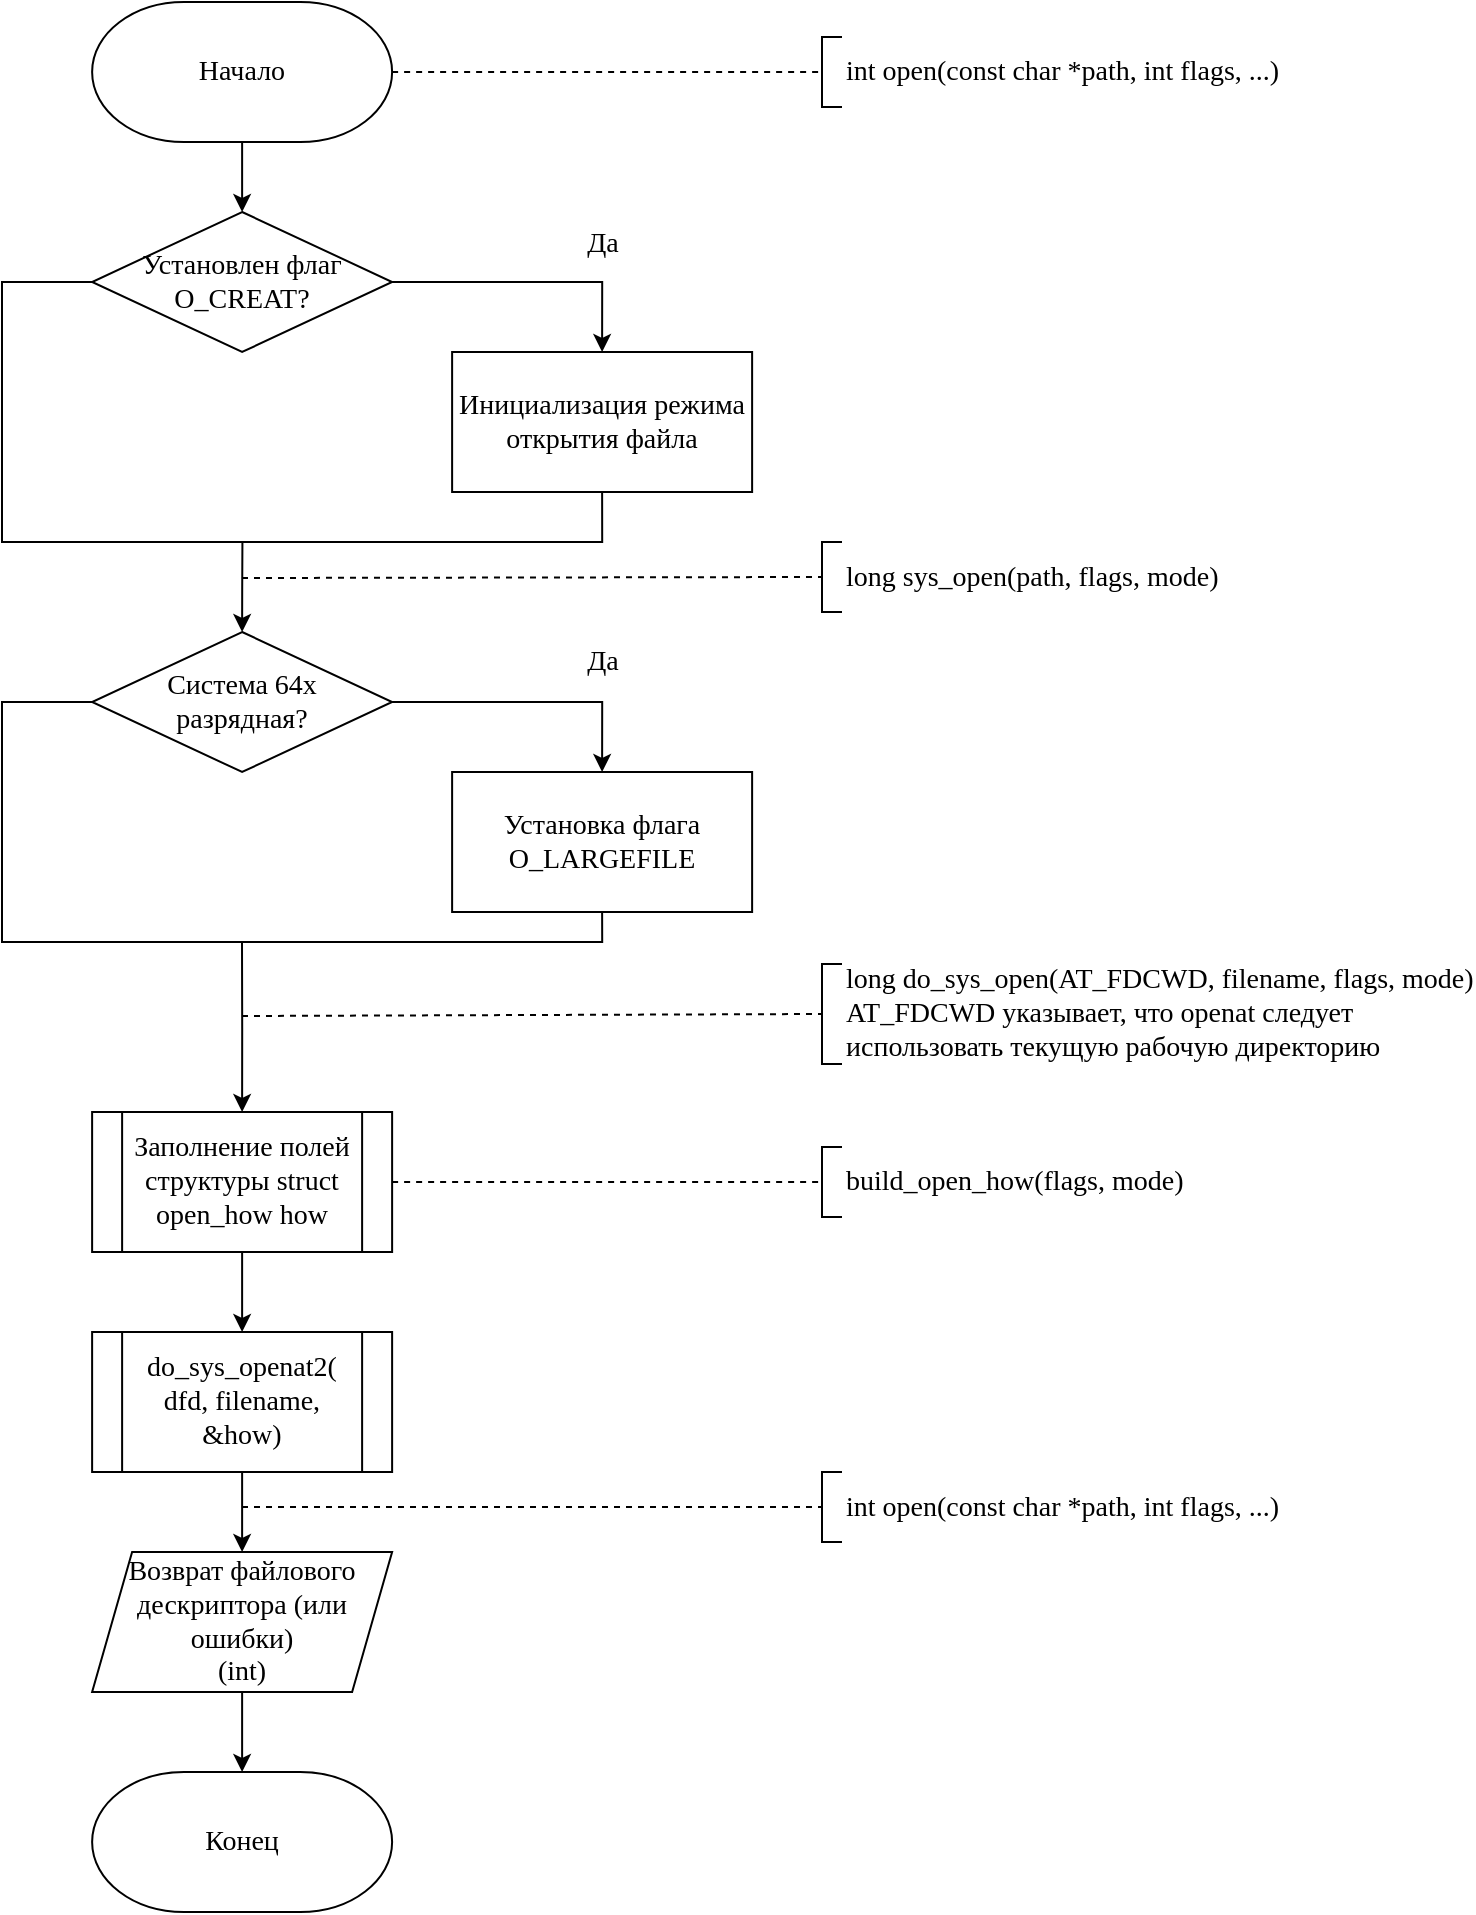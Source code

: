 <mxfile version="20.8.10" type="device" pages="12"><diagram id="L0W8xSpiHUwAw0wuu-Vm" name="open"><mxGraphModel dx="1478" dy="499" grid="1" gridSize="10" guides="1" tooltips="1" connect="1" arrows="1" fold="1" page="0" pageScale="1" pageWidth="827" pageHeight="1169" math="0" shadow="0"><root><mxCell id="0"/><mxCell id="1" parent="0"/><mxCell id="HIVJM8vQRVQHc2mUyGFN-3" value="" style="edgeStyle=orthogonalEdgeStyle;rounded=0;orthogonalLoop=1;jettySize=auto;exitX=1;exitY=0.5;exitDx=0;exitDy=0;entryX=0.5;entryY=0;entryDx=0;entryDy=0;fontFamily=Times New Roman;fontSize=14;fontStyle=0" parent="1" source="HIVJM8vQRVQHc2mUyGFN-5" target="HIVJM8vQRVQHc2mUyGFN-7" edge="1"><mxGeometry x="0.499" y="10" relative="1" as="geometry"><mxPoint x="-10" y="-10" as="offset"/></mxGeometry></mxCell><mxCell id="vxY7pd1GyINZipTnOqOo-22" value="Да" style="edgeLabel;html=1;align=center;verticalAlign=middle;resizable=0;points=[];fontSize=14;fontFamily=Times New Roman;" parent="HIVJM8vQRVQHc2mUyGFN-3" vertex="1" connectable="0"><mxGeometry x="0.515" y="1" relative="1" as="geometry"><mxPoint x="-1" y="-21" as="offset"/></mxGeometry></mxCell><mxCell id="vxY7pd1GyINZipTnOqOo-20" style="edgeStyle=orthogonalEdgeStyle;rounded=0;orthogonalLoop=1;jettySize=auto;html=1;exitX=0.5;exitY=0;exitDx=0;exitDy=0;fontFamily=Times New Roman;fontSize=14;startArrow=classic;startFill=1;endArrow=none;endFill=0;" parent="1" source="HIVJM8vQRVQHc2mUyGFN-5" edge="1"><mxGeometry relative="1" as="geometry"><mxPoint x="250.212" y="960" as="targetPoint"/></mxGeometry></mxCell><mxCell id="HIVJM8vQRVQHc2mUyGFN-5" value="Система 64x&#10;разрядная?" style="rhombus;whiteSpace=wrap;strokeWidth=1;fontFamily=Times New Roman;fontSize=14;fontStyle=0" parent="1" vertex="1"><mxGeometry x="175.06" y="1005" width="150" height="70" as="geometry"/></mxCell><mxCell id="vxY7pd1GyINZipTnOqOo-6" style="edgeStyle=orthogonalEdgeStyle;rounded=0;orthogonalLoop=1;jettySize=auto;html=1;exitX=0.5;exitY=1;exitDx=0;exitDy=0;entryX=0;entryY=0.5;entryDx=0;entryDy=0;fontSize=14;endArrow=none;endFill=0;fontFamily=Times New Roman;" parent="1" source="HIVJM8vQRVQHc2mUyGFN-7" target="HIVJM8vQRVQHc2mUyGFN-5" edge="1"><mxGeometry relative="1" as="geometry"><Array as="points"><mxPoint x="430" y="1160"/><mxPoint x="130" y="1160"/><mxPoint x="130" y="1040"/></Array></mxGeometry></mxCell><mxCell id="HIVJM8vQRVQHc2mUyGFN-7" value="Установка флага O_LARGEFILE" style="rounded=0;whiteSpace=wrap;strokeWidth=1;fontFamily=Times New Roman;fontSize=14;fontStyle=0" parent="1" vertex="1"><mxGeometry x="355.06" y="1075" width="150" height="70" as="geometry"/></mxCell><mxCell id="HIVJM8vQRVQHc2mUyGFN-10" value="" style="edgeStyle=orthogonalEdgeStyle;rounded=0;orthogonalLoop=1;jettySize=auto;exitX=0.5;exitY=1;exitDx=0;exitDy=0;fontFamily=Times New Roman;fontSize=14;fontStyle=0;entryX=0.5;entryY=0;entryDx=0;entryDy=0;" parent="1" source="HIVJM8vQRVQHc2mUyGFN-11" target="HIVJM8vQRVQHc2mUyGFN-49" edge="1"><mxGeometry relative="1" as="geometry"><mxPoint x="275.12" y="1415" as="targetPoint"/></mxGeometry></mxCell><mxCell id="vxY7pd1GyINZipTnOqOo-10" style="edgeStyle=orthogonalEdgeStyle;rounded=0;orthogonalLoop=1;jettySize=auto;html=1;exitX=0.5;exitY=0;exitDx=0;exitDy=0;fontSize=14;endArrow=none;endFill=0;startArrow=classic;startFill=1;fontFamily=Times New Roman;" parent="1" source="HIVJM8vQRVQHc2mUyGFN-11" edge="1"><mxGeometry relative="1" as="geometry"><mxPoint x="250" y="1160" as="targetPoint"/></mxGeometry></mxCell><mxCell id="HIVJM8vQRVQHc2mUyGFN-11" value="Заполнение полей структуры struct open_how how" style="shape=process;whiteSpace=wrap;backgroundOutline=1;fontFamily=Times New Roman;fontSize=14;fontStyle=0" parent="1" vertex="1"><mxGeometry x="175.06" y="1245" width="150" height="70" as="geometry"/></mxCell><mxCell id="HIVJM8vQRVQHc2mUyGFN-48" value="" style="edgeStyle=orthogonalEdgeStyle;rounded=0;orthogonalLoop=1;jettySize=auto;fontFamily=Times New Roman;fontSize=14;fontColor=#000000;fontStyle=0;entryX=0.5;entryY=0;entryDx=0;entryDy=0;" parent="1" source="HIVJM8vQRVQHc2mUyGFN-49" target="vxY7pd1GyINZipTnOqOo-30" edge="1"><mxGeometry relative="1" as="geometry"><mxPoint x="250.06" y="1465.0" as="targetPoint"/></mxGeometry></mxCell><mxCell id="HIVJM8vQRVQHc2mUyGFN-49" value="do_sys_openat2(&#10;dfd, filename, &amp;how)" style="shape=process;whiteSpace=wrap;backgroundOutline=1;fontFamily=Times New Roman;fontSize=14;fontStyle=0;" parent="1" vertex="1"><mxGeometry x="175.06" y="1355" width="150" height="70" as="geometry"/></mxCell><mxCell id="dRyG6LW_oihnN7LXHJ_f-3" style="edgeStyle=orthogonalEdgeStyle;rounded=0;orthogonalLoop=1;jettySize=auto;html=1;entryX=0.5;entryY=0;entryDx=0;entryDy=0;entryPerimeter=0;fontFamily=Times New Roman;exitX=0.5;exitY=1;exitDx=0;exitDy=0;" parent="1" source="vxY7pd1GyINZipTnOqOo-30" target="vxY7pd1GyINZipTnOqOo-7" edge="1"><mxGeometry relative="1" as="geometry"><mxPoint x="250.06" y="1535.0" as="sourcePoint"/><mxPoint x="275.12" y="1645" as="targetPoint"/></mxGeometry></mxCell><mxCell id="vxY7pd1GyINZipTnOqOo-17" style="edgeStyle=orthogonalEdgeStyle;rounded=0;orthogonalLoop=1;jettySize=auto;html=1;exitX=0.5;exitY=1;exitDx=0;exitDy=0;exitPerimeter=0;entryX=0.5;entryY=0;entryDx=0;entryDy=0;fontFamily=Times New Roman;fontSize=14;startArrow=none;startFill=0;endArrow=classic;endFill=1;" parent="1" source="vxY7pd1GyINZipTnOqOo-1" target="vxY7pd1GyINZipTnOqOo-13" edge="1"><mxGeometry relative="1" as="geometry"/></mxCell><mxCell id="vxY7pd1GyINZipTnOqOo-1" value="Начало" style="strokeWidth=1;html=1;shape=mxgraph.flowchart.terminator;whiteSpace=wrap;fontSize=14;fontFamily=Times New Roman;" parent="1" vertex="1"><mxGeometry x="175.06" y="690" width="150" height="70" as="geometry"/></mxCell><mxCell id="vxY7pd1GyINZipTnOqOo-4" value="" style="endArrow=none;dashed=1;html=1;rounded=0;fontSize=14;exitX=1;exitY=0.5;exitDx=0;exitDy=0;exitPerimeter=0;fontFamily=Times New Roman;entryX=0;entryY=0.5;entryDx=0;entryDy=0;entryPerimeter=0;" parent="1" source="vxY7pd1GyINZipTnOqOo-1" target="vxY7pd1GyINZipTnOqOo-5" edge="1"><mxGeometry width="50" height="50" relative="1" as="geometry"><mxPoint x="350.06" y="725" as="sourcePoint"/><mxPoint x="410" y="726" as="targetPoint"/></mxGeometry></mxCell><mxCell id="vxY7pd1GyINZipTnOqOo-5" value="int open(const char *path, int flags, ...)" style="strokeWidth=1;html=1;shape=mxgraph.flowchart.annotation_1;align=left;pointerEvents=1;fontSize=14;spacingLeft=10;fontFamily=Times New Roman;" parent="1" vertex="1"><mxGeometry x="540" y="707.5" width="10" height="35" as="geometry"/></mxCell><mxCell id="vxY7pd1GyINZipTnOqOo-7" value="Конец" style="strokeWidth=1;html=1;shape=mxgraph.flowchart.terminator;whiteSpace=wrap;fontSize=14;fontFamily=Times New Roman;" parent="1" vertex="1"><mxGeometry x="175.06" y="1575" width="150" height="70" as="geometry"/></mxCell><mxCell id="vxY7pd1GyINZipTnOqOo-8" value="" style="endArrow=none;dashed=1;html=1;rounded=0;fontSize=14;fontFamily=Times New Roman;entryX=0;entryY=0.5;entryDx=0;entryDy=0;entryPerimeter=0;" parent="1" target="vxY7pd1GyINZipTnOqOo-9" edge="1"><mxGeometry width="50" height="50" relative="1" as="geometry"><mxPoint x="250" y="978" as="sourcePoint"/><mxPoint x="505" y="978" as="targetPoint"/></mxGeometry></mxCell><mxCell id="vxY7pd1GyINZipTnOqOo-9" value="long sys_open(path, flags, mode)" style="strokeWidth=1;html=1;shape=mxgraph.flowchart.annotation_1;align=left;pointerEvents=1;fontSize=14;spacingLeft=10;fontFamily=Times New Roman;" parent="1" vertex="1"><mxGeometry x="540" y="960" width="10" height="35" as="geometry"/></mxCell><mxCell id="vxY7pd1GyINZipTnOqOo-11" value="" style="endArrow=none;dashed=1;html=1;rounded=0;fontSize=14;fontFamily=Times New Roman;entryX=0;entryY=0.5;entryDx=0;entryDy=0;entryPerimeter=0;" parent="1" target="vxY7pd1GyINZipTnOqOo-12" edge="1"><mxGeometry width="50" height="50" relative="1" as="geometry"><mxPoint x="250" y="1197" as="sourcePoint"/><mxPoint x="539.94" y="1198" as="targetPoint"/></mxGeometry></mxCell><mxCell id="vxY7pd1GyINZipTnOqOo-12" value="long do_sys_open(AT_FDCWD, filename, flags, mode)&lt;br style=&quot;border-color: var(--border-color); padding: 0px; margin: 0px;&quot;&gt;AT_FDCWD указывает, что&amp;nbsp;openat следует&lt;br&gt;использовать текущую рабочую директорию" style="strokeWidth=1;html=1;shape=mxgraph.flowchart.annotation_1;align=left;pointerEvents=1;fontSize=14;spacingLeft=10;fontFamily=Times New Roman;" parent="1" vertex="1"><mxGeometry x="540" y="1171" width="10" height="50" as="geometry"/></mxCell><mxCell id="vxY7pd1GyINZipTnOqOo-18" style="edgeStyle=orthogonalEdgeStyle;rounded=0;orthogonalLoop=1;jettySize=auto;html=1;exitX=1;exitY=0.5;exitDx=0;exitDy=0;entryX=0.5;entryY=0;entryDx=0;entryDy=0;fontFamily=Times New Roman;fontSize=14;startArrow=none;startFill=0;endArrow=classic;endFill=1;" parent="1" source="vxY7pd1GyINZipTnOqOo-13" target="vxY7pd1GyINZipTnOqOo-16" edge="1"><mxGeometry relative="1" as="geometry"/></mxCell><mxCell id="vxY7pd1GyINZipTnOqOo-23" value="Да" style="edgeLabel;html=1;align=center;verticalAlign=middle;resizable=0;points=[];fontSize=14;fontFamily=Times New Roman;" parent="vxY7pd1GyINZipTnOqOo-18" vertex="1" connectable="0"><mxGeometry x="0.533" y="-1" relative="1" as="geometry"><mxPoint x="1" y="-22" as="offset"/></mxGeometry></mxCell><mxCell id="vxY7pd1GyINZipTnOqOo-13" value="Установлен флаг&#10;O_CREAT?" style="rhombus;whiteSpace=wrap;strokeWidth=1;fontFamily=Times New Roman;fontSize=14;fontStyle=0" parent="1" vertex="1"><mxGeometry x="175.06" y="795" width="150" height="70" as="geometry"/></mxCell><mxCell id="vxY7pd1GyINZipTnOqOo-19" style="edgeStyle=orthogonalEdgeStyle;rounded=0;orthogonalLoop=1;jettySize=auto;html=1;exitX=0.5;exitY=1;exitDx=0;exitDy=0;entryX=0;entryY=0.5;entryDx=0;entryDy=0;fontFamily=Times New Roman;fontSize=14;startArrow=none;startFill=0;endArrow=none;endFill=0;" parent="1" source="vxY7pd1GyINZipTnOqOo-16" target="vxY7pd1GyINZipTnOqOo-13" edge="1"><mxGeometry relative="1" as="geometry"><Array as="points"><mxPoint x="430" y="960"/><mxPoint x="130" y="960"/><mxPoint x="130" y="830"/></Array></mxGeometry></mxCell><mxCell id="vxY7pd1GyINZipTnOqOo-16" value="Инициализация режима открытия файла" style="rounded=0;whiteSpace=wrap;strokeWidth=1;fontFamily=Times New Roman;fontSize=14;fontStyle=0" parent="1" vertex="1"><mxGeometry x="355.06" y="865" width="150" height="70" as="geometry"/></mxCell><mxCell id="vxY7pd1GyINZipTnOqOo-26" value="build_open_how(flags, mode)" style="strokeWidth=1;html=1;shape=mxgraph.flowchart.annotation_1;align=left;pointerEvents=1;fontSize=14;spacingLeft=10;fontFamily=Times New Roman;" parent="1" vertex="1"><mxGeometry x="540" y="1262.5" width="10" height="35" as="geometry"/></mxCell><mxCell id="vxY7pd1GyINZipTnOqOo-27" value="" style="endArrow=none;dashed=1;html=1;rounded=0;fontSize=14;fontFamily=Times New Roman;entryX=0;entryY=0.5;entryDx=0;entryDy=0;entryPerimeter=0;exitX=1;exitY=0.5;exitDx=0;exitDy=0;" parent="1" source="HIVJM8vQRVQHc2mUyGFN-11" target="vxY7pd1GyINZipTnOqOo-26" edge="1"><mxGeometry width="50" height="50" relative="1" as="geometry"><mxPoint x="355.06" y="1280.5" as="sourcePoint"/><mxPoint x="610.06" y="1280.5" as="targetPoint"/></mxGeometry></mxCell><mxCell id="vxY7pd1GyINZipTnOqOo-30" value="Возврат файлового дескриптора (или ошибки)&lt;br&gt;(int)" style="shape=parallelogram;perimeter=parallelogramPerimeter;whiteSpace=wrap;html=1;fixedSize=1;fontFamily=Times New Roman;fontSize=14;" parent="1" vertex="1"><mxGeometry x="175.06" y="1465" width="150" height="70" as="geometry"/></mxCell><mxCell id="hr79l4QP7-S77LQf7G2W-1" value="" style="endArrow=none;dashed=1;html=1;rounded=0;fontSize=14;exitX=1;exitY=0.5;exitDx=0;exitDy=0;exitPerimeter=0;fontFamily=Times New Roman;entryX=0;entryY=0.5;entryDx=0;entryDy=0;entryPerimeter=0;" parent="1" target="hr79l4QP7-S77LQf7G2W-2" edge="1"><mxGeometry width="50" height="50" relative="1" as="geometry"><mxPoint x="250.0" y="1442.5" as="sourcePoint"/><mxPoint x="334.94" y="1443.5" as="targetPoint"/></mxGeometry></mxCell><mxCell id="hr79l4QP7-S77LQf7G2W-2" value="int open(const char *path, int flags, ...)" style="strokeWidth=1;html=1;shape=mxgraph.flowchart.annotation_1;align=left;pointerEvents=1;fontSize=14;spacingLeft=10;fontFamily=Times New Roman;" parent="1" vertex="1"><mxGeometry x="540" y="1425" width="10" height="35" as="geometry"/></mxCell></root></mxGraphModel></diagram><diagram id="XpFQh1vkCX_Rupb2goKs" name="build_open_how"><mxGraphModel dx="-196" dy="454" grid="1" gridSize="10" guides="1" tooltips="1" connect="1" arrows="1" fold="1" page="0" pageScale="1" pageWidth="850" pageHeight="1100" math="0" shadow="0"><root><mxCell id="RT8kuteWHR8octV07Tsq-0"/><mxCell id="RT8kuteWHR8octV07Tsq-1" parent="RT8kuteWHR8octV07Tsq-0"/><mxCell id="6XuVbUTFIIw3002ECEih-0" style="edgeStyle=orthogonalEdgeStyle;rounded=0;orthogonalLoop=1;jettySize=auto;html=1;exitX=0.5;exitY=1;exitDx=0;exitDy=0;exitPerimeter=0;entryX=0.5;entryY=0;entryDx=0;entryDy=0;" parent="RT8kuteWHR8octV07Tsq-1" source="YCCDwJS4AJslk4JRwv5A-0" target="6XuVbUTFIIw3002ECEih-24" edge="1"><mxGeometry relative="1" as="geometry"><mxPoint x="1754.154" y="665.0" as="sourcePoint"/><mxPoint x="1729.1" y="690" as="targetPoint"/></mxGeometry></mxCell><mxCell id="6XuVbUTFIIw3002ECEih-4" value="" style="edgeStyle=orthogonalEdgeStyle;rounded=0;orthogonalLoop=1;jettySize=auto;exitX=0.5;exitY=1;exitDx=0;exitDy=0;fontFamily=Helvetica;fontSize=14;fontStyle=0" parent="RT8kuteWHR8octV07Tsq-1" source="6XuVbUTFIIw3002ECEih-25" target="6XuVbUTFIIw3002ECEih-5" edge="1"><mxGeometry relative="1" as="geometry"><mxPoint x="1755.06" y="960" as="sourcePoint"/></mxGeometry></mxCell><mxCell id="W2OAI1dDs4hJ3QgXqU2T-7" style="edgeStyle=orthogonalEdgeStyle;rounded=0;orthogonalLoop=1;jettySize=auto;html=1;exitX=1;exitY=0.5;exitDx=0;exitDy=0;entryX=0.5;entryY=0;entryDx=0;entryDy=0;fontFamily=Times New Roman;fontSize=14;" parent="RT8kuteWHR8octV07Tsq-1" source="6XuVbUTFIIw3002ECEih-5" target="6XuVbUTFIIw3002ECEih-6" edge="1"><mxGeometry relative="1" as="geometry"/></mxCell><mxCell id="W2OAI1dDs4hJ3QgXqU2T-8" value="Да" style="edgeLabel;html=1;align=center;verticalAlign=middle;resizable=0;points=[];fontSize=14;fontFamily=Times New Roman;" parent="W2OAI1dDs4hJ3QgXqU2T-7" vertex="1" connectable="0"><mxGeometry x="-0.076" y="2" relative="1" as="geometry"><mxPoint x="25" y="-13" as="offset"/></mxGeometry></mxCell><mxCell id="6XuVbUTFIIw3002ECEih-5" value="Установлен&#10;флаг O_PATH?" style="rhombus;whiteSpace=wrap;strokeWidth=1;fontFamily=Times New Roman;fontSize=14;fontStyle=0" parent="RT8kuteWHR8octV07Tsq-1" vertex="1"><mxGeometry x="1654.06" y="900" width="150" height="70" as="geometry"/></mxCell><mxCell id="W2OAI1dDs4hJ3QgXqU2T-13" style="edgeStyle=orthogonalEdgeStyle;rounded=0;orthogonalLoop=1;jettySize=auto;html=1;exitX=0.5;exitY=1;exitDx=0;exitDy=0;entryX=0;entryY=0.5;entryDx=0;entryDy=0;fontFamily=Times New Roman;fontSize=14;endArrow=none;endFill=0;" parent="RT8kuteWHR8octV07Tsq-1" source="6XuVbUTFIIw3002ECEih-6" target="6XuVbUTFIIw3002ECEih-5" edge="1"><mxGeometry relative="1" as="geometry"><Array as="points"><mxPoint x="1880" y="1060"/><mxPoint x="1620" y="1060"/><mxPoint x="1620" y="935"/></Array></mxGeometry></mxCell><mxCell id="6XuVbUTFIIw3002ECEih-6" value="Сбросить флаги, отличные от O_PATH_FLAGS, в how.flags" style="rounded=0;whiteSpace=wrap;strokeWidth=1;fontFamily=Times New Roman;fontSize=14;fontStyle=0" parent="RT8kuteWHR8octV07Tsq-1" vertex="1"><mxGeometry x="1805.06" y="970" width="150" height="70" as="geometry"/></mxCell><mxCell id="W2OAI1dDs4hJ3QgXqU2T-14" style="edgeStyle=orthogonalEdgeStyle;rounded=0;orthogonalLoop=1;jettySize=auto;html=1;exitX=1;exitY=0.5;exitDx=0;exitDy=0;entryX=0.5;entryY=0;entryDx=0;entryDy=0;fontFamily=Times New Roman;fontSize=12;endArrow=classic;endFill=1;" parent="RT8kuteWHR8octV07Tsq-1" source="6XuVbUTFIIw3002ECEih-11" target="6XuVbUTFIIw3002ECEih-16" edge="1"><mxGeometry relative="1" as="geometry"/></mxCell><mxCell id="y-H_JtxzvYBFwL718dI5-2" style="edgeStyle=orthogonalEdgeStyle;rounded=0;orthogonalLoop=1;jettySize=auto;html=1;exitX=0.5;exitY=0;exitDx=0;exitDy=0;fontFamily=Times New Roman;fontSize=14;startArrow=classic;startFill=1;endArrow=none;endFill=0;" parent="RT8kuteWHR8octV07Tsq-1" source="6XuVbUTFIIw3002ECEih-11" edge="1"><mxGeometry relative="1" as="geometry"><mxPoint x="1729.241" y="1060" as="targetPoint"/></mxGeometry></mxCell><mxCell id="6XuVbUTFIIw3002ECEih-11" value="Установлены&#10;флаги O_CREAT или O_TMP_FILE" style="rhombus;whiteSpace=wrap;strokeWidth=1;fontFamily=Times New Roman;fontSize=12;fontStyle=0" parent="RT8kuteWHR8octV07Tsq-1" vertex="1"><mxGeometry x="1654.06" y="1100" width="150" height="70" as="geometry"/></mxCell><mxCell id="W2OAI1dDs4hJ3QgXqU2T-15" style="edgeStyle=orthogonalEdgeStyle;rounded=0;orthogonalLoop=1;jettySize=auto;html=1;exitX=0.5;exitY=1;exitDx=0;exitDy=0;entryX=0;entryY=0.5;entryDx=0;entryDy=0;fontFamily=Times New Roman;fontSize=12;endArrow=none;endFill=0;" parent="RT8kuteWHR8octV07Tsq-1" source="6XuVbUTFIIw3002ECEih-16" target="6XuVbUTFIIw3002ECEih-11" edge="1"><mxGeometry relative="1" as="geometry"><Array as="points"><mxPoint x="1879" y="1260"/><mxPoint x="1620" y="1260"/><mxPoint x="1620" y="1135"/></Array></mxGeometry></mxCell><mxCell id="W2OAI1dDs4hJ3QgXqU2T-16" value="Да" style="edgeLabel;html=1;align=center;verticalAlign=middle;resizable=0;points=[];fontSize=14;fontFamily=Times New Roman;" parent="W2OAI1dDs4hJ3QgXqU2T-15" vertex="1" connectable="0"><mxGeometry x="0.694" y="3" relative="1" as="geometry"><mxPoint x="3" y="-48" as="offset"/></mxGeometry></mxCell><mxCell id="6XuVbUTFIIw3002ECEih-16" value="Сброс всех флагов how.mode" style="rounded=0;whiteSpace=wrap;strokeWidth=1;fontFamily=Times New Roman;fontSize=14;fontStyle=0" parent="RT8kuteWHR8octV07Tsq-1" vertex="1"><mxGeometry x="1804.06" y="1170" width="150" height="70" as="geometry"/></mxCell><mxCell id="6XuVbUTFIIw3002ECEih-23" style="edgeStyle=orthogonalEdgeStyle;rounded=0;orthogonalLoop=1;jettySize=auto;html=1;" parent="RT8kuteWHR8octV07Tsq-1" source="6XuVbUTFIIw3002ECEih-24" target="6XuVbUTFIIw3002ECEih-25" edge="1"><mxGeometry relative="1" as="geometry"/></mxCell><mxCell id="6XuVbUTFIIw3002ECEih-24" value="Инициализация поля how.flags допустимыми флагами аргумента flags" style="rounded=0;whiteSpace=wrap;strokeWidth=1;fontFamily=Times New Roman;fontSize=14;fontStyle=0" parent="RT8kuteWHR8octV07Tsq-1" vertex="1"><mxGeometry x="1654.06" y="690" width="150" height="70" as="geometry"/></mxCell><mxCell id="6XuVbUTFIIw3002ECEih-25" value="Инициализация поля how.mode допустимыми флагами аргумента mode" style="rounded=0;whiteSpace=wrap;strokeWidth=1;fontFamily=Times New Roman;fontSize=14;fontStyle=0" parent="RT8kuteWHR8octV07Tsq-1" vertex="1"><mxGeometry x="1654.06" y="795" width="150" height="70" as="geometry"/></mxCell><mxCell id="YCCDwJS4AJslk4JRwv5A-0" value="Начало" style="strokeWidth=1;html=1;shape=mxgraph.flowchart.terminator;whiteSpace=wrap;fontSize=14;fontFamily=Times New Roman;" parent="RT8kuteWHR8octV07Tsq-1" vertex="1"><mxGeometry x="1654.06" y="590" width="150" height="70" as="geometry"/></mxCell><mxCell id="y-H_JtxzvYBFwL718dI5-3" style="edgeStyle=orthogonalEdgeStyle;rounded=0;orthogonalLoop=1;jettySize=auto;html=1;exitX=0.5;exitY=0;exitDx=0;exitDy=0;exitPerimeter=0;entryX=0.5;entryY=1;entryDx=0;entryDy=0;fontFamily=Times New Roman;fontSize=14;startArrow=classic;startFill=1;endArrow=none;endFill=0;" parent="RT8kuteWHR8octV07Tsq-1" source="CjpQss-Ky1-2i1MryeYU-0" target="y-H_JtxzvYBFwL718dI5-0" edge="1"><mxGeometry relative="1" as="geometry"/></mxCell><mxCell id="CjpQss-Ky1-2i1MryeYU-0" value="Конец" style="strokeWidth=1;html=1;shape=mxgraph.flowchart.terminator;whiteSpace=wrap;fontSize=14;fontFamily=Times New Roman;" parent="RT8kuteWHR8octV07Tsq-1" vertex="1"><mxGeometry x="1654.06" y="1390" width="150" height="70" as="geometry"/></mxCell><mxCell id="W2OAI1dDs4hJ3QgXqU2T-0" value="" style="endArrow=none;dashed=1;html=1;rounded=0;fontSize=14;exitX=1;exitY=0.5;exitDx=0;exitDy=0;exitPerimeter=0;fontFamily=Times New Roman;entryX=0;entryY=0.5;entryDx=0;entryDy=0;entryPerimeter=0;" parent="RT8kuteWHR8octV07Tsq-1" source="YCCDwJS4AJslk4JRwv5A-0" target="W2OAI1dDs4hJ3QgXqU2T-1" edge="1"><mxGeometry width="50" height="50" relative="1" as="geometry"><mxPoint x="1810.06" y="625.0" as="sourcePoint"/><mxPoint x="1895" y="626" as="targetPoint"/></mxGeometry></mxCell><mxCell id="W2OAI1dDs4hJ3QgXqU2T-1" value="struct open_how build_open_how(int flags,umode_t mode)" style="strokeWidth=1;html=1;shape=mxgraph.flowchart.annotation_1;align=left;pointerEvents=1;fontSize=14;spacingLeft=10;fontFamily=Times New Roman;" parent="RT8kuteWHR8octV07Tsq-1" vertex="1"><mxGeometry x="2000" y="607.5" width="10" height="35" as="geometry"/></mxCell><mxCell id="W2OAI1dDs4hJ3QgXqU2T-2" value="" style="endArrow=none;dashed=1;html=1;rounded=0;fontSize=14;exitX=1;exitY=0.5;exitDx=0;exitDy=0;fontFamily=Times New Roman;entryX=0;entryY=0.5;entryDx=0;entryDy=0;entryPerimeter=0;" parent="RT8kuteWHR8octV07Tsq-1" source="6XuVbUTFIIw3002ECEih-24" target="W2OAI1dDs4hJ3QgXqU2T-3" edge="1"><mxGeometry width="50" height="50" relative="1" as="geometry"><mxPoint x="1794.06" y="737.5" as="sourcePoint"/><mxPoint x="1885" y="738.5" as="targetPoint"/></mxGeometry></mxCell><mxCell id="W2OAI1dDs4hJ3QgXqU2T-3" value=".flags = flags &amp;amp; VALID_OPEN_FLAGS,&lt;span style=&quot;border-color: var(--border-color); text-align: center;&quot;&gt;&lt;br style=&quot;border-color: var(--border-color);&quot;&gt;&lt;/span&gt;VALID_OPEN_FLAGS - множество&amp;nbsp;допустимых флагов&amp;nbsp;&lt;span style=&quot;border-color: var(--border-color);&quot;&gt;open/openat&lt;/span&gt;" style="strokeWidth=1;html=1;shape=mxgraph.flowchart.annotation_1;align=left;pointerEvents=1;fontSize=14;spacingLeft=10;fontFamily=Times New Roman;" parent="RT8kuteWHR8octV07Tsq-1" vertex="1"><mxGeometry x="2000" y="707.5" width="10" height="35" as="geometry"/></mxCell><mxCell id="W2OAI1dDs4hJ3QgXqU2T-4" value="" style="endArrow=none;dashed=1;html=1;rounded=0;fontSize=14;exitX=1;exitY=0.5;exitDx=0;exitDy=0;fontFamily=Times New Roman;entryX=0;entryY=0.5;entryDx=0;entryDy=0;entryPerimeter=0;" parent="RT8kuteWHR8octV07Tsq-1" source="6XuVbUTFIIw3002ECEih-25" target="W2OAI1dDs4hJ3QgXqU2T-5" edge="1"><mxGeometry width="50" height="50" relative="1" as="geometry"><mxPoint x="1814.06" y="797.5" as="sourcePoint"/><mxPoint x="1895" y="811" as="targetPoint"/></mxGeometry></mxCell><mxCell id="W2OAI1dDs4hJ3QgXqU2T-5" value=".mode = mode &amp;amp; S_IALLUGO,&lt;span style=&quot;border-color: var(--border-color); text-align: center;&quot;&gt;&lt;br style=&quot;border-color: var(--border-color);&quot;&gt;&lt;/span&gt;S_ALLUGO =&amp;nbsp;(S_ISUID | S_ISGID | S_ISVTX | S_IRWXUGO)" style="strokeWidth=1;html=1;shape=mxgraph.flowchart.annotation_1;align=left;pointerEvents=1;fontSize=14;spacingLeft=10;fontFamily=Times New Roman;" parent="RT8kuteWHR8octV07Tsq-1" vertex="1"><mxGeometry x="2000" y="812.5" width="10" height="35" as="geometry"/></mxCell><mxCell id="W2OAI1dDs4hJ3QgXqU2T-9" value="" style="endArrow=none;dashed=1;html=1;rounded=0;fontSize=14;exitX=1;exitY=0.5;exitDx=0;exitDy=0;fontFamily=Times New Roman;entryX=0;entryY=0.5;entryDx=0;entryDy=0;entryPerimeter=0;" parent="RT8kuteWHR8octV07Tsq-1" source="6XuVbUTFIIw3002ECEih-6" target="W2OAI1dDs4hJ3QgXqU2T-10" edge="1"><mxGeometry width="50" height="50" relative="1" as="geometry"><mxPoint x="1940" y="977.5" as="sourcePoint"/><mxPoint x="2030.94" y="958.5" as="targetPoint"/></mxGeometry></mxCell><mxCell id="W2OAI1dDs4hJ3QgXqU2T-10" value="how.flags &amp;amp;= O_PATH_FLAGS&lt;span style=&quot;border-color: var(--border-color); text-align: center;&quot;&gt;&lt;br style=&quot;border-color: var(--border-color);&quot;&gt;&lt;/span&gt;O_PATH_FLAGS =&amp;nbsp;(O_DIRECTORY | O_NOFOLLOW | O_PATH | O_CLOEXEC)" style="strokeWidth=1;html=1;shape=mxgraph.flowchart.annotation_1;align=left;pointerEvents=1;fontSize=14;spacingLeft=10;fontFamily=Times New Roman;" parent="RT8kuteWHR8octV07Tsq-1" vertex="1"><mxGeometry x="2000" y="987.5" width="10" height="35" as="geometry"/></mxCell><mxCell id="y-H_JtxzvYBFwL718dI5-1" style="edgeStyle=orthogonalEdgeStyle;rounded=0;orthogonalLoop=1;jettySize=auto;html=1;exitX=0.5;exitY=0;exitDx=0;exitDy=0;fontFamily=Times New Roman;fontSize=14;endArrow=none;endFill=0;startArrow=classic;startFill=1;" parent="RT8kuteWHR8octV07Tsq-1" source="y-H_JtxzvYBFwL718dI5-0" edge="1"><mxGeometry relative="1" as="geometry"><mxPoint x="1729.241" y="1260.0" as="targetPoint"/></mxGeometry></mxCell><mxCell id="y-H_JtxzvYBFwL718dI5-0" value="Возврат структуры open_how&lt;br&gt;(struct open_how)" style="shape=parallelogram;perimeter=parallelogramPerimeter;whiteSpace=wrap;html=1;fixedSize=1;fontFamily=Times New Roman;fontSize=14;" parent="RT8kuteWHR8octV07Tsq-1" vertex="1"><mxGeometry x="1654.06" y="1290" width="150" height="70" as="geometry"/></mxCell></root></mxGraphModel></diagram><diagram id="8b92lflKzHccSB3xRbnr" name="do_sys_openat2"><mxGraphModel dx="1676" dy="-1224" grid="1" gridSize="10" guides="1" tooltips="1" connect="1" arrows="1" fold="1" page="0" pageScale="1" pageWidth="827" pageHeight="1169" math="0" shadow="0"><root><mxCell id="mWXFVDoq0e2oqumDP-53-0"/><mxCell id="mWXFVDoq0e2oqumDP-53-1" parent="mWXFVDoq0e2oqumDP-53-0"/><mxCell id="FvgIOgiTVPDd5jVss4ac-0" value="Да" style="edgeStyle=orthogonalEdgeStyle;rounded=0;orthogonalLoop=1;jettySize=auto;html=1;exitX=0;exitY=0.5;exitDx=0;exitDy=0;entryX=0.5;entryY=0;entryDx=0;entryDy=0;fontFamily=Times New Roman;fontSize=13;fontColor=#000000;startArrow=none;startFill=0;endArrow=classic;endFill=1;" parent="mWXFVDoq0e2oqumDP-53-1" source="Jsm1fw-TU8QXdeYXPNuA-2" target="XqNgnYXq-GuNBsDBmyn4-0" edge="1"><mxGeometry x="0.391" y="-15" relative="1" as="geometry"><mxPoint x="15" y="-15" as="offset"/></mxGeometry></mxCell><mxCell id="FvgIOgiTVPDd5jVss4ac-1" style="edgeStyle=orthogonalEdgeStyle;rounded=0;orthogonalLoop=1;jettySize=auto;html=1;exitX=1;exitY=0.5;exitDx=0;exitDy=0;entryX=0.5;entryY=0;entryDx=0;entryDy=0;fontFamily=Times New Roman;fontSize=13;fontColor=#000000;startArrow=none;startFill=0;endArrow=classic;endFill=1;" parent="mWXFVDoq0e2oqumDP-53-1" source="Jsm1fw-TU8QXdeYXPNuA-2" target="Jsm1fw-TU8QXdeYXPNuA-5" edge="1"><mxGeometry relative="1" as="geometry"/></mxCell><mxCell id="Jsm1fw-TU8QXdeYXPNuA-2" value="Передана&#10;недопустимая структура open_how?" style="rhombus;whiteSpace=wrap;strokeWidth=1;fontFamily=Times New Roman;fontSize=13;fontStyle=0" parent="mWXFVDoq0e2oqumDP-53-1" vertex="1"><mxGeometry x="25" y="2460" width="150" height="70" as="geometry"/></mxCell><mxCell id="Jsm1fw-TU8QXdeYXPNuA-4" value="" style="edgeStyle=orthogonalEdgeStyle;rounded=0;orthogonalLoop=1;jettySize=auto;exitX=0.5;exitY=1;exitDx=0;exitDy=0;fontFamily=Times New Roman;fontSize=14;fontStyle=0" parent="mWXFVDoq0e2oqumDP-53-1" source="Jsm1fw-TU8QXdeYXPNuA-5" target="Jsm1fw-TU8QXdeYXPNuA-13" edge="1"><mxGeometry relative="1" as="geometry"/></mxCell><mxCell id="Jsm1fw-TU8QXdeYXPNuA-5" value="Заполнение полей структуры filename&#10;tmp" style="shape=process;whiteSpace=wrap;backgroundOutline=1;fontFamily=Times New Roman;fontSize=14;fontStyle=0" parent="mWXFVDoq0e2oqumDP-53-1" vertex="1"><mxGeometry x="175" y="2530" width="150" height="70" as="geometry"/></mxCell><mxCell id="R2OwxF0rWgXBgg-zoa68-2" value="Да" style="edgeStyle=orthogonalEdgeStyle;rounded=0;orthogonalLoop=1;jettySize=auto;html=1;exitX=0;exitY=0.5;exitDx=0;exitDy=0;entryX=0.5;entryY=0;entryDx=0;entryDy=0;fontFamily=Times New Roman;fontSize=14;fontStyle=0" parent="mWXFVDoq0e2oqumDP-53-1" source="Jsm1fw-TU8QXdeYXPNuA-13" target="FvgIOgiTVPDd5jVss4ac-2" edge="1"><mxGeometry x="0.31" y="-10" relative="1" as="geometry"><mxPoint x="-15" y="2770" as="targetPoint"/><mxPoint as="offset"/></mxGeometry></mxCell><mxCell id="FvgIOgiTVPDd5jVss4ac-5" style="edgeStyle=orthogonalEdgeStyle;rounded=0;orthogonalLoop=1;jettySize=auto;html=1;exitX=1;exitY=0.5;exitDx=0;exitDy=0;entryX=0.5;entryY=0;entryDx=0;entryDy=0;fontFamily=Times New Roman;fontSize=13;fontColor=#000000;startArrow=none;startFill=0;endArrow=classic;endFill=1;" parent="mWXFVDoq0e2oqumDP-53-1" source="Jsm1fw-TU8QXdeYXPNuA-13" target="Jsm1fw-TU8QXdeYXPNuA-16" edge="1"><mxGeometry relative="1" as="geometry"/></mxCell><mxCell id="Jsm1fw-TU8QXdeYXPNuA-13" value="Ошибка?" style="rhombus;whiteSpace=wrap;strokeWidth=1;fontFamily=Times New Roman;fontSize=14;fontStyle=0" parent="mWXFVDoq0e2oqumDP-53-1" vertex="1"><mxGeometry x="175" y="2620" width="150" height="70" as="geometry"/></mxCell><mxCell id="Jsm1fw-TU8QXdeYXPNuA-15" value="" style="edgeStyle=orthogonalEdgeStyle;rounded=0;orthogonalLoop=1;jettySize=auto;fontFamily=Times New Roman;fontSize=14;fontColor=#000000;fontStyle=0" parent="mWXFVDoq0e2oqumDP-53-1" source="Jsm1fw-TU8QXdeYXPNuA-16" target="Jsm1fw-TU8QXdeYXPNuA-20" edge="1"><mxGeometry relative="1" as="geometry"/></mxCell><mxCell id="Jsm1fw-TU8QXdeYXPNuA-16" value="Поиск свободного файлового дескриптора fd" style="shape=process;whiteSpace=wrap;backgroundOutline=1;fontFamily=Times New Roman;fontSize=14;fontStyle=0" parent="mWXFVDoq0e2oqumDP-53-1" vertex="1"><mxGeometry x="325" y="2690" width="150" height="70" as="geometry"/></mxCell><mxCell id="FvgIOgiTVPDd5jVss4ac-17" value="Да" style="edgeStyle=orthogonalEdgeStyle;rounded=0;orthogonalLoop=1;jettySize=auto;html=1;exitX=1;exitY=0.5;exitDx=0;exitDy=0;entryX=0.5;entryY=0;entryDx=0;entryDy=0;fontFamily=Times New Roman;fontSize=13;fontColor=#000000;startArrow=none;startFill=0;endArrow=classic;endFill=1;" parent="mWXFVDoq0e2oqumDP-53-1" source="Jsm1fw-TU8QXdeYXPNuA-20" target="Jsm1fw-TU8QXdeYXPNuA-23" edge="1"><mxGeometry x="0.361" y="-15" relative="1" as="geometry"><mxPoint x="15" y="-15" as="offset"/></mxGeometry></mxCell><mxCell id="FvgIOgiTVPDd5jVss4ac-31" style="edgeStyle=orthogonalEdgeStyle;rounded=0;orthogonalLoop=1;jettySize=auto;html=1;exitX=0;exitY=0.5;exitDx=0;exitDy=0;fontFamily=Times New Roman;fontSize=13;fontColor=#000000;startArrow=none;startFill=0;endArrow=none;endFill=0;" parent="mWXFVDoq0e2oqumDP-53-1" source="Jsm1fw-TU8QXdeYXPNuA-20" edge="1"><mxGeometry relative="1" as="geometry"><mxPoint x="550" y="3190" as="targetPoint"/><Array as="points"><mxPoint x="250" y="2815"/><mxPoint x="250" y="3210"/><mxPoint x="550" y="3210"/></Array></mxGeometry></mxCell><mxCell id="Jsm1fw-TU8QXdeYXPNuA-20" value="fd &gt;= 0" style="rhombus;whiteSpace=wrap;strokeWidth=1;fontFamily=Times New Roman;fontSize=14;fontStyle=0" parent="mWXFVDoq0e2oqumDP-53-1" vertex="1"><mxGeometry x="325.47" y="2780" width="150" height="70" as="geometry"/></mxCell><mxCell id="FvgIOgiTVPDd5jVss4ac-28" style="edgeStyle=orthogonalEdgeStyle;rounded=0;orthogonalLoop=1;jettySize=auto;html=1;exitX=0.5;exitY=1;exitDx=0;exitDy=0;entryX=0.5;entryY=0;entryDx=0;entryDy=0;fontFamily=Times New Roman;fontSize=13;fontColor=#000000;startArrow=none;startFill=0;endArrow=classic;endFill=1;" parent="mWXFVDoq0e2oqumDP-53-1" source="Jsm1fw-TU8QXdeYXPNuA-23" target="hV3m3WDsI-M_dJnwYEt5-22" edge="1"><mxGeometry relative="1" as="geometry"/></mxCell><mxCell id="Jsm1fw-TU8QXdeYXPNuA-23" value="Создание дескриптора открытого файла f (структура file)" style="shape=process;whiteSpace=wrap;backgroundOutline=1;fontFamily=Times New Roman;fontSize=14;fontStyle=0" parent="mWXFVDoq0e2oqumDP-53-1" vertex="1"><mxGeometry x="475" y="2850" width="150" height="70" as="geometry"/></mxCell><mxCell id="MEX2rHWbs8vQDu04Hea5-0" style="edgeStyle=orthogonalEdgeStyle;rounded=0;orthogonalLoop=1;jettySize=auto;html=1;fontFamily=Times New Roman;fontSize=14;fontStyle=0;entryX=0.5;entryY=0;entryDx=0;entryDy=0;" parent="mWXFVDoq0e2oqumDP-53-1" source="Jsm1fw-TU8QXdeYXPNuA-43" target="FvgIOgiTVPDd5jVss4ac-12" edge="1"><mxGeometry relative="1" as="geometry"><mxPoint x="400.47" y="3342" as="targetPoint"/></mxGeometry></mxCell><mxCell id="FvgIOgiTVPDd5jVss4ac-33" style="edgeStyle=orthogonalEdgeStyle;rounded=0;orthogonalLoop=1;jettySize=auto;html=1;exitX=0.5;exitY=0;exitDx=0;exitDy=0;fontFamily=Times New Roman;fontSize=13;fontColor=#000000;startArrow=classic;startFill=1;endArrow=none;endFill=0;" parent="mWXFVDoq0e2oqumDP-53-1" source="Jsm1fw-TU8QXdeYXPNuA-43" edge="1"><mxGeometry relative="1" as="geometry"><mxPoint x="400.47" y="3210" as="targetPoint"/></mxGeometry></mxCell><mxCell id="Jsm1fw-TU8QXdeYXPNuA-43" value="Освобождение структуры filename" style="shape=process;whiteSpace=wrap;backgroundOutline=1;fontFamily=Times New Roman;fontSize=14;fontStyle=0" parent="mWXFVDoq0e2oqumDP-53-1" vertex="1"><mxGeometry x="325.47" y="3230" width="150" height="70" as="geometry"/></mxCell><mxCell id="FvgIOgiTVPDd5jVss4ac-19" style="edgeStyle=orthogonalEdgeStyle;rounded=0;orthogonalLoop=1;jettySize=auto;html=1;exitX=0.5;exitY=0;exitDx=0;exitDy=0;exitPerimeter=0;fontFamily=Times New Roman;fontSize=13;fontColor=#000000;startArrow=classic;startFill=1;endArrow=none;endFill=0;" parent="mWXFVDoq0e2oqumDP-53-1" source="Jsm1fw-TU8QXdeYXPNuA-46" edge="1"><mxGeometry relative="1" as="geometry"><mxPoint x="99.87" y="3430" as="targetPoint"/></mxGeometry></mxCell><mxCell id="Jsm1fw-TU8QXdeYXPNuA-46" value="Конец" style="strokeWidth=1;shape=mxgraph.flowchart.terminator;whiteSpace=wrap;fontFamily=Times New Roman;fontSize=14;fontStyle=0" parent="mWXFVDoq0e2oqumDP-53-1" vertex="1"><mxGeometry x="25" y="3450" width="150" height="70" as="geometry"/></mxCell><mxCell id="Nm5AceHFq_75eUT_a3gY-0" value="" style="edgeStyle=orthogonalEdgeStyle;rounded=0;orthogonalLoop=1;jettySize=auto;exitX=0.5;exitY=1;exitDx=0;exitDy=0;fontFamily=Times New Roman;fontSize=14;fontStyle=0;entryX=0.5;entryY=0;entryDx=0;entryDy=0;" parent="mWXFVDoq0e2oqumDP-53-1" source="Nm5AceHFq_75eUT_a3gY-1" target="Jsm1fw-TU8QXdeYXPNuA-2" edge="1"><mxGeometry relative="1" as="geometry"><mxPoint x="129.94" y="2370" as="targetPoint"/></mxGeometry></mxCell><mxCell id="QshJjScqPLCkCuTLN-ZT-0" style="edgeStyle=orthogonalEdgeStyle;rounded=0;orthogonalLoop=1;jettySize=auto;html=1;exitX=0.5;exitY=0;exitDx=0;exitDy=0;entryX=0.5;entryY=1;entryDx=0;entryDy=0;entryPerimeter=0;fontFamily=Times New Roman;fontSize=14;startArrow=classic;startFill=1;endArrow=none;endFill=0;" edge="1" parent="mWXFVDoq0e2oqumDP-53-1" source="Nm5AceHFq_75eUT_a3gY-1" target="GS9SzRzKkFaQtztdKqGO-0"><mxGeometry relative="1" as="geometry"/></mxCell><mxCell id="Nm5AceHFq_75eUT_a3gY-1" value="Заполнение полей структуры open_flags" style="shape=process;whiteSpace=wrap;backgroundOutline=1;fontFamily=Times New Roman;fontSize=14;fontStyle=0" parent="mWXFVDoq0e2oqumDP-53-1" vertex="1"><mxGeometry x="25" y="2370" width="150" height="70" as="geometry"/></mxCell><mxCell id="GS9SzRzKkFaQtztdKqGO-0" value="Начало" style="strokeWidth=1;shape=mxgraph.flowchart.terminator;whiteSpace=wrap;fontFamily=Times New Roman;fontSize=14;fontStyle=0" parent="mWXFVDoq0e2oqumDP-53-1" vertex="1"><mxGeometry x="25" y="2285" width="150" height="70" as="geometry"/></mxCell><mxCell id="FvgIOgiTVPDd5jVss4ac-26" style="edgeStyle=orthogonalEdgeStyle;rounded=0;orthogonalLoop=1;jettySize=auto;html=1;exitX=1;exitY=0.5;exitDx=0;exitDy=0;entryX=0.5;entryY=0;entryDx=0;entryDy=0;fontFamily=Times New Roman;fontSize=13;fontColor=#000000;startArrow=none;startFill=0;endArrow=classic;endFill=1;" parent="mWXFVDoq0e2oqumDP-53-1" source="hV3m3WDsI-M_dJnwYEt5-22" target="hV3m3WDsI-M_dJnwYEt5-25" edge="1"><mxGeometry relative="1" as="geometry"/></mxCell><mxCell id="FvgIOgiTVPDd5jVss4ac-27" value="Да" style="edgeStyle=orthogonalEdgeStyle;rounded=0;orthogonalLoop=1;jettySize=auto;html=1;exitX=0;exitY=0.5;exitDx=0;exitDy=0;entryX=0.5;entryY=0;entryDx=0;entryDy=0;fontFamily=Times New Roman;fontSize=13;fontColor=#000000;startArrow=none;startFill=0;endArrow=classic;endFill=1;" parent="mWXFVDoq0e2oqumDP-53-1" source="hV3m3WDsI-M_dJnwYEt5-22" target="hV3m3WDsI-M_dJnwYEt5-33" edge="1"><mxGeometry x="0.363" y="-15" relative="1" as="geometry"><mxPoint x="14" y="-15" as="offset"/><mxPoint x="370" y="3020" as="targetPoint"/></mxGeometry></mxCell><mxCell id="hV3m3WDsI-M_dJnwYEt5-22" value="Ошибка?" style="rhombus;whiteSpace=wrap;strokeWidth=1;fontFamily=Times New Roman;fontSize=14;fontStyle=0" parent="mWXFVDoq0e2oqumDP-53-1" vertex="1"><mxGeometry x="475.47" y="2940" width="150" height="70" as="geometry"/></mxCell><mxCell id="hV3m3WDsI-M_dJnwYEt5-24" value="" style="edgeStyle=orthogonalEdgeStyle;rounded=0;orthogonalLoop=1;jettySize=auto;fontFamily=Times New Roman;fontSize=14;fontColor=#000000;fontStyle=0" parent="mWXFVDoq0e2oqumDP-53-1" source="hV3m3WDsI-M_dJnwYEt5-25" target="hV3m3WDsI-M_dJnwYEt5-29" edge="1"><mxGeometry relative="1" as="geometry"/></mxCell><mxCell id="hV3m3WDsI-M_dJnwYEt5-25" value="Уведомить файловую систему об открытии файла" style="shape=process;whiteSpace=wrap;backgroundOutline=1;fontFamily=Times New Roman;fontSize=14;fontStyle=0" parent="mWXFVDoq0e2oqumDP-53-1" vertex="1"><mxGeometry x="655" y="3010" width="150" height="70" as="geometry"/></mxCell><mxCell id="FvgIOgiTVPDd5jVss4ac-29" style="edgeStyle=orthogonalEdgeStyle;rounded=0;orthogonalLoop=1;jettySize=auto;html=1;exitX=0.5;exitY=1;exitDx=0;exitDy=0;entryX=0.5;entryY=1;entryDx=0;entryDy=0;fontFamily=Times New Roman;fontSize=13;fontColor=#000000;startArrow=none;startFill=0;endArrow=none;endFill=0;" parent="mWXFVDoq0e2oqumDP-53-1" source="hV3m3WDsI-M_dJnwYEt5-29" target="hV3m3WDsI-M_dJnwYEt5-36" edge="1"><mxGeometry relative="1" as="geometry"><Array as="points"><mxPoint x="730" y="3190"/><mxPoint x="400" y="3190"/><mxPoint x="400" y="3181"/><mxPoint x="401" y="3181"/></Array><mxPoint x="370" y="3200" as="targetPoint"/></mxGeometry></mxCell><mxCell id="hV3m3WDsI-M_dJnwYEt5-29" value="Добавление f в таблицу&#10;открытых файлов процесса" style="shape=process;whiteSpace=wrap;backgroundOutline=1;fontFamily=Times New Roman;fontSize=14;fontStyle=0" parent="mWXFVDoq0e2oqumDP-53-1" vertex="1"><mxGeometry x="655" y="3100" width="150" height="70" as="geometry"/></mxCell><mxCell id="hV3m3WDsI-M_dJnwYEt5-33" value="Освобождение файлового дескриптора fd" style="shape=process;whiteSpace=wrap;backgroundOutline=1;fontFamily=Times New Roman;fontSize=14;fontStyle=0" parent="mWXFVDoq0e2oqumDP-53-1" vertex="1"><mxGeometry x="325.47" y="3010" width="150" height="70" as="geometry"/></mxCell><mxCell id="QshJjScqPLCkCuTLN-ZT-1" style="edgeStyle=orthogonalEdgeStyle;rounded=0;orthogonalLoop=1;jettySize=auto;html=1;exitX=0.5;exitY=0;exitDx=0;exitDy=0;entryX=0.5;entryY=1;entryDx=0;entryDy=0;fontFamily=Times New Roman;fontSize=14;startArrow=classic;startFill=1;endArrow=none;endFill=0;" edge="1" parent="mWXFVDoq0e2oqumDP-53-1" source="hV3m3WDsI-M_dJnwYEt5-36" target="hV3m3WDsI-M_dJnwYEt5-33"><mxGeometry relative="1" as="geometry"/></mxCell><mxCell id="hV3m3WDsI-M_dJnwYEt5-36" value="fd = PTR_ERR(f)" style="rounded=0;whiteSpace=wrap;strokeWidth=1;fontFamily=Times New Roman;fontSize=14;fontStyle=0" parent="mWXFVDoq0e2oqumDP-53-1" vertex="1"><mxGeometry x="325.47" y="3100" width="150" height="70" as="geometry"/></mxCell><mxCell id="cLot_ZmpT1B2cHKLVA3B-0" value="" style="endArrow=none;dashed=1;html=1;rounded=0;fontSize=14;exitX=1;exitY=0.5;exitDx=0;exitDy=0;exitPerimeter=0;fontFamily=Times New Roman;entryX=0;entryY=0.5;entryDx=0;entryDy=0;entryPerimeter=0;" parent="mWXFVDoq0e2oqumDP-53-1" source="GS9SzRzKkFaQtztdKqGO-0" target="cLot_ZmpT1B2cHKLVA3B-1" edge="1"><mxGeometry width="50" height="50" relative="1" as="geometry"><mxPoint x="350" y="2127.5" as="sourcePoint"/><mxPoint x="340" y="2320" as="targetPoint"/></mxGeometry></mxCell><mxCell id="cLot_ZmpT1B2cHKLVA3B-1" value="long do_sys_openat2(int dfd, const char __user *filename, struct open_how *how)" style="strokeWidth=1;html=1;shape=mxgraph.flowchart.annotation_1;align=left;pointerEvents=1;fontSize=14;spacingLeft=10;fontFamily=Times New Roman;" parent="mWXFVDoq0e2oqumDP-53-1" vertex="1"><mxGeometry x="390" y="2302.5" width="14.06" height="35" as="geometry"/></mxCell><mxCell id="cLot_ZmpT1B2cHKLVA3B-2" value="" style="endArrow=none;dashed=1;html=1;rounded=0;fontSize=14;exitX=1;exitY=0.5;exitDx=0;exitDy=0;fontFamily=Times New Roman;entryX=0;entryY=0.5;entryDx=0;entryDy=0;entryPerimeter=0;" parent="mWXFVDoq0e2oqumDP-53-1" source="Nm5AceHFq_75eUT_a3gY-1" target="cLot_ZmpT1B2cHKLVA3B-3" edge="1"><mxGeometry width="50" height="50" relative="1" as="geometry"><mxPoint x="230" y="2415" as="sourcePoint"/><mxPoint x="280" y="2380" as="targetPoint"/></mxGeometry></mxCell><mxCell id="cLot_ZmpT1B2cHKLVA3B-3" value="build_open_flags(how, &amp;amp;op)" style="strokeWidth=1;html=1;shape=mxgraph.flowchart.annotation_1;align=left;pointerEvents=1;fontSize=14;spacingLeft=10;fontFamily=Times New Roman;" parent="mWXFVDoq0e2oqumDP-53-1" vertex="1"><mxGeometry x="390" y="2387.5" width="14.06" height="35" as="geometry"/></mxCell><mxCell id="FvgIOgiTVPDd5jVss4ac-35" style="edgeStyle=orthogonalEdgeStyle;rounded=0;orthogonalLoop=1;jettySize=auto;html=1;exitX=0.5;exitY=1;exitDx=0;exitDy=0;fontFamily=Times New Roman;fontSize=13;fontColor=#000000;startArrow=none;startFill=0;endArrow=none;endFill=0;" parent="mWXFVDoq0e2oqumDP-53-1" source="XqNgnYXq-GuNBsDBmyn4-0" edge="1"><mxGeometry relative="1" as="geometry"><mxPoint x="250" y="3410" as="targetPoint"/><Array as="points"><mxPoint x="-55" y="2600"/><mxPoint x="-55" y="3430"/><mxPoint x="250" y="3430"/></Array></mxGeometry></mxCell><mxCell id="XqNgnYXq-GuNBsDBmyn4-0" value="Возврат ошибки&lt;br&gt;(long)" style="shape=parallelogram;perimeter=parallelogramPerimeter;whiteSpace=wrap;html=1;fixedSize=1;fontFamily=Times New Roman;fontSize=14;" parent="mWXFVDoq0e2oqumDP-53-1" vertex="1"><mxGeometry x="-125" y="2530" width="150" height="70" as="geometry"/></mxCell><mxCell id="FvgIOgiTVPDd5jVss4ac-2" value="Возврат ошибки&lt;br&gt;(long)" style="shape=parallelogram;perimeter=parallelogramPerimeter;whiteSpace=wrap;html=1;fixedSize=1;fontFamily=Times New Roman;fontSize=14;" parent="mWXFVDoq0e2oqumDP-53-1" vertex="1"><mxGeometry x="25" y="2690" width="150" height="70" as="geometry"/></mxCell><mxCell id="FvgIOgiTVPDd5jVss4ac-3" value="" style="endArrow=none;dashed=1;html=1;rounded=0;fontSize=14;exitX=1;exitY=0.5;exitDx=0;exitDy=0;fontFamily=Times New Roman;entryX=0;entryY=0.5;entryDx=0;entryDy=0;entryPerimeter=0;" parent="mWXFVDoq0e2oqumDP-53-1" source="Jsm1fw-TU8QXdeYXPNuA-5" target="FvgIOgiTVPDd5jVss4ac-4" edge="1"><mxGeometry width="50" height="50" relative="1" as="geometry"><mxPoint x="331.94" y="2585" as="sourcePoint"/><mxPoint x="436.94" y="2550" as="targetPoint"/></mxGeometry></mxCell><mxCell id="FvgIOgiTVPDd5jVss4ac-4" value="tmp = getname(filename) -&amp;gt; getname_flags(filname, 0, NULL)" style="strokeWidth=1;html=1;shape=mxgraph.flowchart.annotation_1;align=left;pointerEvents=1;fontSize=14;spacingLeft=10;fontFamily=Times New Roman;" parent="mWXFVDoq0e2oqumDP-53-1" vertex="1"><mxGeometry x="390" y="2547.5" width="14.06" height="35" as="geometry"/></mxCell><mxCell id="FvgIOgiTVPDd5jVss4ac-6" value="" style="endArrow=none;dashed=1;html=1;rounded=0;fontSize=14;fontFamily=Times New Roman;entryX=0;entryY=0.5;entryDx=0;entryDy=0;entryPerimeter=0;exitX=1;exitY=0.5;exitDx=0;exitDy=0;" parent="mWXFVDoq0e2oqumDP-53-1" source="Jsm1fw-TU8QXdeYXPNuA-16" target="FvgIOgiTVPDd5jVss4ac-7" edge="1"><mxGeometry width="50" height="50" relative="1" as="geometry"><mxPoint x="570.47" y="2758" as="sourcePoint"/><mxPoint x="681.35" y="2737.5" as="targetPoint"/></mxGeometry></mxCell><mxCell id="FvgIOgiTVPDd5jVss4ac-7" value="fd = get_unused_fd_flags(how-&amp;gt;flags) -&amp;gt;&lt;br&gt;-&amp;gt; __get_unsused_fg_flags(flags, rlimit(RLIMIT_NOFILE)) -&amp;gt;&lt;br&gt;-&amp;gt; alloc_fd(0, nofile, flags)" style="strokeWidth=1;html=1;shape=mxgraph.flowchart.annotation_1;align=left;pointerEvents=1;fontSize=14;spacingLeft=10;fontFamily=Times New Roman;" parent="mWXFVDoq0e2oqumDP-53-1" vertex="1"><mxGeometry x="540" y="2692.5" width="14.06" height="65" as="geometry"/></mxCell><mxCell id="FvgIOgiTVPDd5jVss4ac-10" value="" style="endArrow=none;dashed=1;html=1;rounded=0;fontSize=14;exitX=1;exitY=0.5;exitDx=0;exitDy=0;fontFamily=Times New Roman;entryX=0;entryY=0.5;entryDx=0;entryDy=0;entryPerimeter=0;" parent="mWXFVDoq0e2oqumDP-53-1" source="Jsm1fw-TU8QXdeYXPNuA-43" target="FvgIOgiTVPDd5jVss4ac-11" edge="1"><mxGeometry width="50" height="50" relative="1" as="geometry"><mxPoint x="510.47" y="3265" as="sourcePoint"/><mxPoint x="621.41" y="3230" as="targetPoint"/></mxGeometry></mxCell><mxCell id="FvgIOgiTVPDd5jVss4ac-11" value="putname(tmp)" style="strokeWidth=1;html=1;shape=mxgraph.flowchart.annotation_1;align=left;pointerEvents=1;fontSize=14;spacingLeft=10;fontFamily=Times New Roman;" parent="mWXFVDoq0e2oqumDP-53-1" vertex="1"><mxGeometry x="540" y="3247.5" width="14.06" height="35" as="geometry"/></mxCell><mxCell id="FvgIOgiTVPDd5jVss4ac-34" style="edgeStyle=orthogonalEdgeStyle;rounded=0;orthogonalLoop=1;jettySize=auto;html=1;exitX=0.5;exitY=1;exitDx=0;exitDy=0;entryX=0.5;entryY=1;entryDx=0;entryDy=0;fontFamily=Times New Roman;fontSize=13;fontColor=#000000;startArrow=none;startFill=0;endArrow=none;endFill=0;" parent="mWXFVDoq0e2oqumDP-53-1" source="FvgIOgiTVPDd5jVss4ac-12" target="FvgIOgiTVPDd5jVss4ac-2" edge="1"><mxGeometry relative="1" as="geometry"/></mxCell><mxCell id="FvgIOgiTVPDd5jVss4ac-12" value="Возврат fd&lt;br style=&quot;font-size: 11px;&quot;&gt;(файловый&lt;br style=&quot;font-size: 11px;&quot;&gt;дескриптор или код&lt;br style=&quot;font-size: 11px;&quot;&gt;ошибки)&lt;br style=&quot;font-size: 11px;&quot;&gt;(long)" style="shape=parallelogram;perimeter=parallelogramPerimeter;whiteSpace=wrap;html=1;fixedSize=1;fontFamily=Times New Roman;fontSize=11;" parent="mWXFVDoq0e2oqumDP-53-1" vertex="1"><mxGeometry x="325.94" y="3320" width="150" height="70" as="geometry"/></mxCell><mxCell id="FvgIOgiTVPDd5jVss4ac-15" value="" style="endArrow=none;dashed=1;html=1;rounded=0;fontSize=14;exitX=1;exitY=0.5;exitDx=0;exitDy=0;fontFamily=Times New Roman;entryX=0;entryY=0.5;entryDx=0;entryDy=0;entryPerimeter=0;" parent="mWXFVDoq0e2oqumDP-53-1" source="Jsm1fw-TU8QXdeYXPNuA-23" target="FvgIOgiTVPDd5jVss4ac-16" edge="1"><mxGeometry width="50" height="50" relative="1" as="geometry"><mxPoint x="665.0" y="2885" as="sourcePoint"/><mxPoint x="775.94" y="2850" as="targetPoint"/></mxGeometry></mxCell><mxCell id="FvgIOgiTVPDd5jVss4ac-16" value="f = do_filp_open(dfd, tmp, &amp;amp;op)" style="strokeWidth=1;html=1;shape=mxgraph.flowchart.annotation_1;align=left;pointerEvents=1;fontSize=14;spacingLeft=10;fontFamily=Times New Roman;" parent="mWXFVDoq0e2oqumDP-53-1" vertex="1"><mxGeometry x="855" y="2867.5" width="14.06" height="35" as="geometry"/></mxCell><mxCell id="FvgIOgiTVPDd5jVss4ac-20" value="" style="endArrow=none;dashed=1;html=1;rounded=0;fontSize=14;fontFamily=Times New Roman;entryX=0;entryY=0.5;entryDx=0;entryDy=0;entryPerimeter=0;exitX=1;exitY=0.5;exitDx=0;exitDy=0;" parent="mWXFVDoq0e2oqumDP-53-1" source="hV3m3WDsI-M_dJnwYEt5-25" target="FvgIOgiTVPDd5jVss4ac-21" edge="1"><mxGeometry width="50" height="50" relative="1" as="geometry"><mxPoint x="845" y="3048" as="sourcePoint"/><mxPoint x="955.94" y="3023" as="targetPoint"/></mxGeometry></mxCell><mxCell id="FvgIOgiTVPDd5jVss4ac-21" value="fsnotify_open(f)" style="strokeWidth=1;html=1;shape=mxgraph.flowchart.annotation_1;align=left;pointerEvents=1;fontSize=14;spacingLeft=10;fontFamily=Times New Roman;" parent="mWXFVDoq0e2oqumDP-53-1" vertex="1"><mxGeometry x="855" y="3027.5" width="14.06" height="35" as="geometry"/></mxCell><mxCell id="FvgIOgiTVPDd5jVss4ac-22" value="" style="endArrow=none;dashed=1;html=1;rounded=0;fontSize=14;fontFamily=Times New Roman;entryX=0;entryY=0.5;entryDx=0;entryDy=0;entryPerimeter=0;exitX=1;exitY=0.5;exitDx=0;exitDy=0;" parent="mWXFVDoq0e2oqumDP-53-1" source="hV3m3WDsI-M_dJnwYEt5-29" target="FvgIOgiTVPDd5jVss4ac-23" edge="1"><mxGeometry width="50" height="50" relative="1" as="geometry"><mxPoint x="805.0" y="3163" as="sourcePoint"/><mxPoint x="955.94" y="3131" as="targetPoint"/></mxGeometry></mxCell><mxCell id="FvgIOgiTVPDd5jVss4ac-23" value="fd_install(fd, f)" style="strokeWidth=1;html=1;shape=mxgraph.flowchart.annotation_1;align=left;pointerEvents=1;fontSize=14;spacingLeft=10;fontFamily=Times New Roman;" parent="mWXFVDoq0e2oqumDP-53-1" vertex="1"><mxGeometry x="855" y="3117.5" width="14.06" height="35" as="geometry"/></mxCell><mxCell id="FvgIOgiTVPDd5jVss4ac-24" value="" style="endArrow=none;dashed=1;html=1;rounded=0;fontSize=14;fontFamily=Times New Roman;entryX=0;entryY=0.5;entryDx=0;entryDy=0;entryPerimeter=0;exitX=1;exitY=0.5;exitDx=0;exitDy=0;" parent="mWXFVDoq0e2oqumDP-53-1" source="hV3m3WDsI-M_dJnwYEt5-33" target="FvgIOgiTVPDd5jVss4ac-25" edge="1"><mxGeometry width="50" height="50" relative="1" as="geometry"><mxPoint x="475" y="3055" as="sourcePoint"/><mxPoint x="692.94" y="2918.5" as="targetPoint"/></mxGeometry></mxCell><mxCell id="FvgIOgiTVPDd5jVss4ac-25" value="put_unused_fd(fd)" style="strokeWidth=1;html=1;shape=mxgraph.flowchart.annotation_1;align=left;pointerEvents=1;fontSize=14;spacingLeft=10;fontFamily=Times New Roman;" parent="mWXFVDoq0e2oqumDP-53-1" vertex="1"><mxGeometry x="525.47" y="3027.5" width="14.06" height="35" as="geometry"/></mxCell></root></mxGraphModel></diagram><diagram id="2nkoam2i31RIzSAE2w1j" name="build_open_flags"><mxGraphModel dx="1252" dy="605" grid="1" gridSize="10" guides="1" tooltips="1" connect="1" arrows="1" fold="1" page="0" pageScale="1" pageWidth="850" pageHeight="1100" math="0" shadow="0"><root><mxCell id="7KwO-ae9BGAOQZtmDNLQ-0"/><mxCell id="7KwO-ae9BGAOQZtmDNLQ-1" parent="7KwO-ae9BGAOQZtmDNLQ-0"/><mxCell id="LOy_obazPP_izPLz66EN-0" style="edgeStyle=orthogonalEdgeStyle;rounded=0;orthogonalLoop=1;jettySize=auto;html=1;fontFamily=Times New Roman;fontSize=14;" parent="7KwO-ae9BGAOQZtmDNLQ-1" source="LOy_obazPP_izPLz66EN-1" target="LOy_obazPP_izPLz66EN-22" edge="1"><mxGeometry relative="1" as="geometry"/></mxCell><mxCell id="LOy_obazPP_izPLz66EN-1" value="Начало" style="strokeWidth=1;shape=mxgraph.flowchart.terminator;whiteSpace=wrap;fontFamily=Times New Roman;fontSize=14;fontStyle=0" parent="7KwO-ae9BGAOQZtmDNLQ-1" vertex="1"><mxGeometry x="1654" y="445" width="150" height="70" as="geometry"/></mxCell><mxCell id="uaVjzrbGAerVY-UuCp1t-4" style="edgeStyle=orthogonalEdgeStyle;rounded=0;orthogonalLoop=1;jettySize=auto;html=1;entryX=0.5;entryY=0;entryDx=0;entryDy=0;fontFamily=Times New Roman;fontSize=14;" parent="7KwO-ae9BGAOQZtmDNLQ-1" source="LOy_obazPP_izPLz66EN-22" target="uaVjzrbGAerVY-UuCp1t-0" edge="1"><mxGeometry relative="1" as="geometry"/></mxCell><mxCell id="LOy_obazPP_izPLz66EN-22" value="Получение режима доступа к файлу acc_mode" style="rounded=0;whiteSpace=wrap;strokeWidth=1;fontFamily=Times New Roman;fontSize=14;fontStyle=0" parent="7KwO-ae9BGAOQZtmDNLQ-1" vertex="1"><mxGeometry x="1654" y="540" width="150" height="70" as="geometry"/></mxCell><mxCell id="LOy_obazPP_izPLz66EN-23" style="edgeStyle=orthogonalEdgeStyle;rounded=0;orthogonalLoop=1;jettySize=auto;html=1;" parent="7KwO-ae9BGAOQZtmDNLQ-1" edge="1"><mxGeometry relative="1" as="geometry"><mxPoint x="1754.167" y="875" as="sourcePoint"/></mxGeometry></mxCell><mxCell id="_eYs_kRKUlVugh-fQbOV-64" style="edgeStyle=orthogonalEdgeStyle;rounded=0;orthogonalLoop=1;jettySize=auto;html=1;exitX=0.5;exitY=0;exitDx=0;exitDy=0;exitPerimeter=0;fontFamily=Times New Roman;fontSize=13;startArrow=classic;startFill=1;endArrow=none;endFill=0;" edge="1" parent="7KwO-ae9BGAOQZtmDNLQ-1" source="LOy_obazPP_izPLz66EN-32"><mxGeometry relative="1" as="geometry"><mxPoint x="1729" y="1580" as="targetPoint"/></mxGeometry></mxCell><mxCell id="LOy_obazPP_izPLz66EN-32" value="Конец" style="strokeWidth=1;shape=mxgraph.flowchart.terminator;whiteSpace=wrap;fontFamily=Times New Roman;fontSize=14;fontStyle=0" parent="7KwO-ae9BGAOQZtmDNLQ-1" vertex="1"><mxGeometry x="1654" y="1600" width="150" height="70" as="geometry"/></mxCell><mxCell id="pFIV5p14_oghKKqITQ9h-43" style="edgeStyle=orthogonalEdgeStyle;rounded=0;orthogonalLoop=1;jettySize=auto;html=1;fontFamily=Times New Roman;fontSize=14;entryX=0.5;entryY=0;entryDx=0;entryDy=0;exitX=0;exitY=0.5;exitDx=0;exitDy=0;" parent="7KwO-ae9BGAOQZtmDNLQ-1" source="uaVjzrbGAerVY-UuCp1t-0" target="fJz6Qd7hstSBcOC1BpTW-2" edge="1"><mxGeometry relative="1" as="geometry"><mxPoint x="1435" y="2030.0" as="targetPoint"/></mxGeometry></mxCell><mxCell id="fJz6Qd7hstSBcOC1BpTW-0" value="Да" style="edgeStyle=orthogonalEdgeStyle;rounded=0;orthogonalLoop=1;jettySize=auto;html=1;exitX=1;exitY=0.5;exitDx=0;exitDy=0;entryX=0.5;entryY=0;entryDx=0;entryDy=0;fontFamily=Times New Roman;fontSize=13;" edge="1" parent="7KwO-ae9BGAOQZtmDNLQ-1" source="uaVjzrbGAerVY-UuCp1t-0" target="pFIV5p14_oghKKqITQ9h-0"><mxGeometry x="0.364" y="15" relative="1" as="geometry"><mxPoint x="1" as="offset"/></mxGeometry></mxCell><mxCell id="uaVjzrbGAerVY-UuCp1t-0" value="Поля&#10;структуры open_how&#10;корректны?" style="rhombus;whiteSpace=wrap;strokeWidth=1;fontFamily=Times New Roman;fontSize=14;fontStyle=0" parent="7KwO-ae9BGAOQZtmDNLQ-1" vertex="1"><mxGeometry x="1654" y="650" width="150" height="70" as="geometry"/></mxCell><mxCell id="_eYs_kRKUlVugh-fQbOV-3" style="edgeStyle=orthogonalEdgeStyle;rounded=0;orthogonalLoop=1;jettySize=auto;html=1;exitX=1;exitY=0.5;exitDx=0;exitDy=0;entryX=0.5;entryY=0;entryDx=0;entryDy=0;fontFamily=Times New Roman;fontSize=13;" edge="1" parent="7KwO-ae9BGAOQZtmDNLQ-1" source="pFIV5p14_oghKKqITQ9h-0" target="_eYs_kRKUlVugh-fQbOV-0"><mxGeometry relative="1" as="geometry"/></mxCell><mxCell id="pFIV5p14_oghKKqITQ9h-0" value="Установлен&#10;флаг __O_SYNC?" style="rhombus;whiteSpace=wrap;strokeWidth=1;fontFamily=Times New Roman;fontSize=13;fontStyle=0" parent="7KwO-ae9BGAOQZtmDNLQ-1" vertex="1"><mxGeometry x="1804" y="720" width="150" height="70" as="geometry"/></mxCell><mxCell id="6bo7XeOF1pgwalpWKBmZ-0" value="" style="endArrow=none;dashed=1;html=1;rounded=0;fontSize=14;exitX=1;exitY=0.5;exitDx=0;exitDy=0;exitPerimeter=0;fontFamily=Times New Roman;entryX=0;entryY=0.5;entryDx=0;entryDy=0;entryPerimeter=0;" edge="1" parent="7KwO-ae9BGAOQZtmDNLQ-1" target="6bo7XeOF1pgwalpWKBmZ-1"><mxGeometry width="50" height="50" relative="1" as="geometry"><mxPoint x="1804" y="480" as="sourcePoint"/><mxPoint x="1969" y="480" as="targetPoint"/></mxGeometry></mxCell><mxCell id="6bo7XeOF1pgwalpWKBmZ-1" value="int build_open_flags(const struct open_how *how, struct open_flags *op)" style="strokeWidth=1;html=1;shape=mxgraph.flowchart.annotation_1;align=left;pointerEvents=1;fontSize=14;spacingLeft=10;fontFamily=Times New Roman;" vertex="1" parent="7KwO-ae9BGAOQZtmDNLQ-1"><mxGeometry x="2140.05" y="462.5" width="14.06" height="35" as="geometry"/></mxCell><mxCell id="999_WqBW5Twi67tpdr6m-0" value="" style="endArrow=none;dashed=1;html=1;rounded=0;fontSize=14;exitX=1;exitY=0.5;exitDx=0;exitDy=0;fontFamily=Times New Roman;entryX=0;entryY=0.5;entryDx=0;entryDy=0;entryPerimeter=0;" edge="1" parent="7KwO-ae9BGAOQZtmDNLQ-1" target="999_WqBW5Twi67tpdr6m-1" source="_eYs_kRKUlVugh-fQbOV-0"><mxGeometry width="50" height="50" relative="1" as="geometry"><mxPoint x="2104" y="825" as="sourcePoint"/><mxPoint x="2271.03" y="827.5" as="targetPoint"/></mxGeometry></mxCell><mxCell id="999_WqBW5Twi67tpdr6m-1" value="flags |= O_DSYNC" style="strokeWidth=1;html=1;shape=mxgraph.flowchart.annotation_1;align=left;pointerEvents=1;fontSize=14;spacingLeft=10;fontFamily=Times New Roman;" vertex="1" parent="7KwO-ae9BGAOQZtmDNLQ-1"><mxGeometry x="2140.05" y="807.5" width="14.06" height="35" as="geometry"/></mxCell><mxCell id="_eYs_kRKUlVugh-fQbOV-55" style="edgeStyle=orthogonalEdgeStyle;rounded=0;orthogonalLoop=1;jettySize=auto;html=1;exitX=0.5;exitY=1;exitDx=0;exitDy=0;entryX=0.5;entryY=1;entryDx=0;entryDy=0;fontFamily=Times New Roman;fontSize=13;endArrow=none;endFill=0;" edge="1" parent="7KwO-ae9BGAOQZtmDNLQ-1" source="fJz6Qd7hstSBcOC1BpTW-2" target="_eYs_kRKUlVugh-fQbOV-54"><mxGeometry relative="1" as="geometry"><Array as="points"><mxPoint x="1579" y="1580"/><mxPoint x="1879" y="1580"/></Array></mxGeometry></mxCell><mxCell id="fJz6Qd7hstSBcOC1BpTW-2" value="Возврат ошибки&lt;br&gt;(int)" style="shape=parallelogram;perimeter=parallelogramPerimeter;whiteSpace=wrap;html=1;fixedSize=1;fontFamily=Times New Roman;fontSize=13;" vertex="1" parent="7KwO-ae9BGAOQZtmDNLQ-1"><mxGeometry x="1504" y="720" width="150" height="70" as="geometry"/></mxCell><mxCell id="_eYs_kRKUlVugh-fQbOV-58" style="edgeStyle=orthogonalEdgeStyle;rounded=0;orthogonalLoop=1;jettySize=auto;html=1;exitX=0.5;exitY=1;exitDx=0;exitDy=0;entryX=0;entryY=0.5;entryDx=0;entryDy=0;fontFamily=Times New Roman;fontSize=13;endArrow=none;endFill=0;" edge="1" parent="7KwO-ae9BGAOQZtmDNLQ-1" source="_eYs_kRKUlVugh-fQbOV-0" target="pFIV5p14_oghKKqITQ9h-0"><mxGeometry relative="1" as="geometry"/></mxCell><mxCell id="_eYs_kRKUlVugh-fQbOV-0" value="Установить явно флаг O_DSYNC" style="rounded=0;whiteSpace=wrap;html=1;fontFamily=Times New Roman;fontSize=13;" vertex="1" parent="7KwO-ae9BGAOQZtmDNLQ-1"><mxGeometry x="1954" y="790" width="150" height="70" as="geometry"/></mxCell><mxCell id="_eYs_kRKUlVugh-fQbOV-12" style="edgeStyle=orthogonalEdgeStyle;rounded=0;orthogonalLoop=1;jettySize=auto;html=1;exitX=0.5;exitY=1;exitDx=0;exitDy=0;entryX=0.5;entryY=0;entryDx=0;entryDy=0;fontFamily=Times New Roman;fontSize=13;" edge="1" parent="7KwO-ae9BGAOQZtmDNLQ-1" source="_eYs_kRKUlVugh-fQbOV-4" target="_eYs_kRKUlVugh-fQbOV-5"><mxGeometry relative="1" as="geometry"/></mxCell><mxCell id="_eYs_kRKUlVugh-fQbOV-61" style="edgeStyle=orthogonalEdgeStyle;rounded=0;orthogonalLoop=1;jettySize=auto;html=1;exitX=0.5;exitY=0;exitDx=0;exitDy=0;fontFamily=Times New Roman;fontSize=13;endArrow=none;endFill=0;startArrow=classic;startFill=1;" edge="1" parent="7KwO-ae9BGAOQZtmDNLQ-1" source="_eYs_kRKUlVugh-fQbOV-4"><mxGeometry relative="1" as="geometry"><mxPoint x="1879.19" y="880" as="targetPoint"/></mxGeometry></mxCell><mxCell id="_eYs_kRKUlVugh-fQbOV-4" value="Установить&lt;br&gt;op-&amp;gt;flags = flags" style="rounded=0;whiteSpace=wrap;html=1;fontFamily=Times New Roman;fontSize=13;" vertex="1" parent="7KwO-ae9BGAOQZtmDNLQ-1"><mxGeometry x="1804" y="910" width="150" height="70" as="geometry"/></mxCell><mxCell id="_eYs_kRKUlVugh-fQbOV-13" value="Да" style="edgeStyle=orthogonalEdgeStyle;rounded=0;orthogonalLoop=1;jettySize=auto;html=1;exitX=1;exitY=0.5;exitDx=0;exitDy=0;entryX=0.5;entryY=0;entryDx=0;entryDy=0;fontFamily=Times New Roman;fontSize=13;" edge="1" parent="7KwO-ae9BGAOQZtmDNLQ-1" source="_eYs_kRKUlVugh-fQbOV-5" target="_eYs_kRKUlVugh-fQbOV-6"><mxGeometry x="0.364" y="15" relative="1" as="geometry"><mxPoint x="-14" y="-15" as="offset"/></mxGeometry></mxCell><mxCell id="_eYs_kRKUlVugh-fQbOV-5" value="Установлен&#10;флаг O_TRUNC?" style="rhombus;whiteSpace=wrap;strokeWidth=1;fontFamily=Times New Roman;fontSize=13;fontStyle=0" vertex="1" parent="7KwO-ae9BGAOQZtmDNLQ-1"><mxGeometry x="1804" y="1000" width="150" height="70" as="geometry"/></mxCell><mxCell id="_eYs_kRKUlVugh-fQbOV-59" style="edgeStyle=orthogonalEdgeStyle;rounded=0;orthogonalLoop=1;jettySize=auto;html=1;exitX=0.5;exitY=1;exitDx=0;exitDy=0;entryX=0;entryY=0.5;entryDx=0;entryDy=0;fontFamily=Times New Roman;fontSize=13;endArrow=none;endFill=0;" edge="1" parent="7KwO-ae9BGAOQZtmDNLQ-1" source="_eYs_kRKUlVugh-fQbOV-6" target="_eYs_kRKUlVugh-fQbOV-5"><mxGeometry relative="1" as="geometry"/></mxCell><mxCell id="_eYs_kRKUlVugh-fQbOV-6" value="Добавить проверку на возможность записи" style="rounded=0;whiteSpace=wrap;html=1;fontFamily=Times New Roman;fontSize=13;" vertex="1" parent="7KwO-ae9BGAOQZtmDNLQ-1"><mxGeometry x="1954" y="1070" width="150" height="70" as="geometry"/></mxCell><mxCell id="_eYs_kRKUlVugh-fQbOV-7" value="" style="endArrow=none;dashed=1;html=1;rounded=0;fontSize=14;exitX=1;exitY=0.5;exitDx=0;exitDy=0;fontFamily=Times New Roman;entryX=0;entryY=0.5;entryDx=0;entryDy=0;entryPerimeter=0;" edge="1" parent="7KwO-ae9BGAOQZtmDNLQ-1" target="_eYs_kRKUlVugh-fQbOV-8" source="LOy_obazPP_izPLz66EN-22"><mxGeometry width="50" height="50" relative="1" as="geometry"><mxPoint x="1804" y="575" as="sourcePoint"/><mxPoint x="1969" y="575" as="targetPoint"/></mxGeometry></mxCell><mxCell id="_eYs_kRKUlVugh-fQbOV-8" value="acc_mode = ACC_MODE(flags)" style="strokeWidth=1;html=1;shape=mxgraph.flowchart.annotation_1;align=left;pointerEvents=1;fontSize=14;spacingLeft=10;fontFamily=Times New Roman;" vertex="1" parent="7KwO-ae9BGAOQZtmDNLQ-1"><mxGeometry x="2140.05" y="557.5" width="14.06" height="35" as="geometry"/></mxCell><mxCell id="_eYs_kRKUlVugh-fQbOV-14" value="Да" style="edgeStyle=orthogonalEdgeStyle;rounded=0;orthogonalLoop=1;jettySize=auto;html=1;exitX=1;exitY=0.5;exitDx=0;exitDy=0;entryX=0.5;entryY=0;entryDx=0;entryDy=0;fontFamily=Times New Roman;fontSize=13;" edge="1" parent="7KwO-ae9BGAOQZtmDNLQ-1" source="_eYs_kRKUlVugh-fQbOV-9" target="_eYs_kRKUlVugh-fQbOV-10"><mxGeometry x="0.364" y="15" relative="1" as="geometry"><mxPoint x="-15" y="-15" as="offset"/></mxGeometry></mxCell><mxCell id="_eYs_kRKUlVugh-fQbOV-62" style="edgeStyle=orthogonalEdgeStyle;rounded=0;orthogonalLoop=1;jettySize=auto;html=1;exitX=0.5;exitY=0;exitDx=0;exitDy=0;fontFamily=Times New Roman;fontSize=13;startArrow=classic;startFill=1;endArrow=none;endFill=0;" edge="1" parent="7KwO-ae9BGAOQZtmDNLQ-1" source="_eYs_kRKUlVugh-fQbOV-9"><mxGeometry relative="1" as="geometry"><mxPoint x="1879.19" y="1160" as="targetPoint"/></mxGeometry></mxCell><mxCell id="_eYs_kRKUlVugh-fQbOV-9" value="Установлен&#10;флаг O_APPEND?" style="rhombus;whiteSpace=wrap;strokeWidth=1;fontFamily=Times New Roman;fontSize=13;fontStyle=0" vertex="1" parent="7KwO-ae9BGAOQZtmDNLQ-1"><mxGeometry x="1803.95" y="1180" width="150" height="70" as="geometry"/></mxCell><mxCell id="_eYs_kRKUlVugh-fQbOV-60" style="edgeStyle=orthogonalEdgeStyle;rounded=0;orthogonalLoop=1;jettySize=auto;html=1;exitX=0.5;exitY=1;exitDx=0;exitDy=0;entryX=0;entryY=0.5;entryDx=0;entryDy=0;fontFamily=Times New Roman;fontSize=13;endArrow=none;endFill=0;" edge="1" parent="7KwO-ae9BGAOQZtmDNLQ-1" source="_eYs_kRKUlVugh-fQbOV-10" target="_eYs_kRKUlVugh-fQbOV-9"><mxGeometry relative="1" as="geometry"/></mxCell><mxCell id="_eYs_kRKUlVugh-fQbOV-10" value="Добавить проверку на возможность добавления" style="rounded=0;whiteSpace=wrap;html=1;fontFamily=Times New Roman;fontSize=13;" vertex="1" parent="7KwO-ae9BGAOQZtmDNLQ-1"><mxGeometry x="1953.95" y="1250" width="150" height="70" as="geometry"/></mxCell><mxCell id="_eYs_kRKUlVugh-fQbOV-56" style="edgeStyle=orthogonalEdgeStyle;rounded=0;orthogonalLoop=1;jettySize=auto;html=1;exitX=0.5;exitY=1;exitDx=0;exitDy=0;entryX=0.5;entryY=0;entryDx=0;entryDy=0;fontFamily=Times New Roman;fontSize=13;" edge="1" parent="7KwO-ae9BGAOQZtmDNLQ-1" source="_eYs_kRKUlVugh-fQbOV-11" target="_eYs_kRKUlVugh-fQbOV-53"><mxGeometry relative="1" as="geometry"/></mxCell><mxCell id="_eYs_kRKUlVugh-fQbOV-63" style="edgeStyle=orthogonalEdgeStyle;rounded=0;orthogonalLoop=1;jettySize=auto;html=1;exitX=0.5;exitY=0;exitDx=0;exitDy=0;fontFamily=Times New Roman;fontSize=13;startArrow=classic;startFill=1;endArrow=none;endFill=0;" edge="1" parent="7KwO-ae9BGAOQZtmDNLQ-1" source="_eYs_kRKUlVugh-fQbOV-11"><mxGeometry relative="1" as="geometry"><mxPoint x="1879.19" y="1340" as="targetPoint"/></mxGeometry></mxCell><mxCell id="_eYs_kRKUlVugh-fQbOV-11" value="Установить&lt;br&gt;op-&amp;gt;acc_mode = acc_mode" style="rounded=0;whiteSpace=wrap;html=1;fontFamily=Times New Roman;fontSize=13;" vertex="1" parent="7KwO-ae9BGAOQZtmDNLQ-1"><mxGeometry x="1803.95" y="1360" width="150" height="70" as="geometry"/></mxCell><mxCell id="_eYs_kRKUlVugh-fQbOV-19" value="" style="endArrow=none;dashed=1;html=1;rounded=0;fontSize=14;exitX=1;exitY=0.5;exitDx=0;exitDy=0;fontFamily=Times New Roman;entryX=0;entryY=0.5;entryDx=0;entryDy=0;entryPerimeter=0;" edge="1" parent="7KwO-ae9BGAOQZtmDNLQ-1" target="_eYs_kRKUlVugh-fQbOV-20" source="_eYs_kRKUlVugh-fQbOV-6"><mxGeometry width="50" height="50" relative="1" as="geometry"><mxPoint x="2110" y="1105" as="sourcePoint"/><mxPoint x="2277.03" y="1107.5" as="targetPoint"/></mxGeometry></mxCell><mxCell id="_eYs_kRKUlVugh-fQbOV-20" value="acc_mode |= MAY_WRITE" style="strokeWidth=1;html=1;shape=mxgraph.flowchart.annotation_1;align=left;pointerEvents=1;fontSize=14;spacingLeft=10;fontFamily=Times New Roman;" vertex="1" parent="7KwO-ae9BGAOQZtmDNLQ-1"><mxGeometry x="2140.05" y="1087.5" width="14.06" height="35" as="geometry"/></mxCell><mxCell id="_eYs_kRKUlVugh-fQbOV-21" value="" style="endArrow=none;dashed=1;html=1;rounded=0;fontSize=14;exitX=1;exitY=0.5;exitDx=0;exitDy=0;fontFamily=Times New Roman;entryX=0;entryY=0.5;entryDx=0;entryDy=0;entryPerimeter=0;" edge="1" parent="7KwO-ae9BGAOQZtmDNLQ-1" target="_eYs_kRKUlVugh-fQbOV-22" source="_eYs_kRKUlVugh-fQbOV-10"><mxGeometry width="50" height="50" relative="1" as="geometry"><mxPoint x="2109.95" y="1285" as="sourcePoint"/><mxPoint x="2276.98" y="1287.5" as="targetPoint"/></mxGeometry></mxCell><mxCell id="_eYs_kRKUlVugh-fQbOV-22" value="acc_mode |= MAY_APPEND" style="strokeWidth=1;html=1;shape=mxgraph.flowchart.annotation_1;align=left;pointerEvents=1;fontSize=14;spacingLeft=10;fontFamily=Times New Roman;" vertex="1" parent="7KwO-ae9BGAOQZtmDNLQ-1"><mxGeometry x="2140" y="1267.5" width="14.06" height="35" as="geometry"/></mxCell><mxCell id="_eYs_kRKUlVugh-fQbOV-37" value="Да" style="edgeStyle=orthogonalEdgeStyle;rounded=0;orthogonalLoop=1;jettySize=auto;html=1;exitX=1;exitY=0.5;exitDx=0;exitDy=0;entryX=0.5;entryY=0;entryDx=0;entryDy=0;fontFamily=Times New Roman;fontSize=13;" edge="1" parent="7KwO-ae9BGAOQZtmDNLQ-1" source="_eYs_kRKUlVugh-fQbOV-38" target="_eYs_kRKUlVugh-fQbOV-39"><mxGeometry x="0.364" y="-15" relative="1" as="geometry"><mxPoint x="15" y="-15" as="offset"/></mxGeometry></mxCell><mxCell id="_eYs_kRKUlVugh-fQbOV-66" style="edgeStyle=orthogonalEdgeStyle;rounded=0;orthogonalLoop=1;jettySize=auto;html=1;exitX=0.5;exitY=0;exitDx=0;exitDy=0;entryX=0.5;entryY=1;entryDx=0;entryDy=0;fontFamily=Times New Roman;fontSize=13;startArrow=classic;startFill=1;endArrow=none;endFill=0;" edge="1" parent="7KwO-ae9BGAOQZtmDNLQ-1" source="_eYs_kRKUlVugh-fQbOV-38" target="_eYs_kRKUlVugh-fQbOV-65"><mxGeometry relative="1" as="geometry"/></mxCell><mxCell id="_eYs_kRKUlVugh-fQbOV-38" value="Флаг O_PATH&#10;сброшен?" style="rhombus;whiteSpace=wrap;strokeWidth=1;fontFamily=Times New Roman;fontSize=13;fontStyle=0" vertex="1" parent="7KwO-ae9BGAOQZtmDNLQ-1"><mxGeometry x="2715" y="507.5" width="150" height="70" as="geometry"/></mxCell><mxCell id="_eYs_kRKUlVugh-fQbOV-72" style="edgeStyle=orthogonalEdgeStyle;rounded=0;orthogonalLoop=1;jettySize=auto;html=1;exitX=0.5;exitY=1;exitDx=0;exitDy=0;entryX=0;entryY=0.5;entryDx=0;entryDy=0;fontFamily=Times New Roman;fontSize=13;startArrow=none;startFill=0;endArrow=none;endFill=0;" edge="1" parent="7KwO-ae9BGAOQZtmDNLQ-1" source="_eYs_kRKUlVugh-fQbOV-39" target="_eYs_kRKUlVugh-fQbOV-38"><mxGeometry relative="1" as="geometry"><Array as="points"><mxPoint x="2940" y="670"/><mxPoint x="2690" y="670"/><mxPoint x="2690" y="543"/></Array></mxGeometry></mxCell><mxCell id="_eYs_kRKUlVugh-fQbOV-39" value="Установить намерение на открытие файла" style="rounded=0;whiteSpace=wrap;html=1;fontFamily=Times New Roman;fontSize=13;" vertex="1" parent="7KwO-ae9BGAOQZtmDNLQ-1"><mxGeometry x="2865" y="577.5" width="150" height="70" as="geometry"/></mxCell><mxCell id="_eYs_kRKUlVugh-fQbOV-40" value="" style="endArrow=none;dashed=1;html=1;rounded=0;fontSize=14;exitX=1;exitY=0.5;exitDx=0;exitDy=0;fontFamily=Times New Roman;entryX=0;entryY=0.5;entryDx=0;entryDy=0;entryPerimeter=0;" edge="1" parent="7KwO-ae9BGAOQZtmDNLQ-1" source="_eYs_kRKUlVugh-fQbOV-39" target="_eYs_kRKUlVugh-fQbOV-41"><mxGeometry width="50" height="50" relative="1" as="geometry"><mxPoint x="3015" y="612.5" as="sourcePoint"/><mxPoint x="3182.03" y="615" as="targetPoint"/></mxGeometry></mxCell><mxCell id="_eYs_kRKUlVugh-fQbOV-41" value="op-&amp;gt;intent = flags &amp;amp; O_PATH ? 0 : LOOKUP_OPEN" style="strokeWidth=1;html=1;shape=mxgraph.flowchart.annotation_1;align=left;pointerEvents=1;fontSize=14;spacingLeft=10;fontFamily=Times New Roman;" vertex="1" parent="7KwO-ae9BGAOQZtmDNLQ-1"><mxGeometry x="3210" y="595" width="14.06" height="35" as="geometry"/></mxCell><mxCell id="_eYs_kRKUlVugh-fQbOV-42" value="Да" style="edgeStyle=orthogonalEdgeStyle;rounded=0;orthogonalLoop=1;jettySize=auto;html=1;exitX=1;exitY=0.5;exitDx=0;exitDy=0;entryX=0.5;entryY=0;entryDx=0;entryDy=0;fontFamily=Times New Roman;fontSize=13;" edge="1" parent="7KwO-ae9BGAOQZtmDNLQ-1" source="_eYs_kRKUlVugh-fQbOV-43" target="_eYs_kRKUlVugh-fQbOV-45"><mxGeometry x="0.386" y="-15" relative="1" as="geometry"><mxPoint x="15" y="-15" as="offset"/></mxGeometry></mxCell><mxCell id="_eYs_kRKUlVugh-fQbOV-74" style="edgeStyle=orthogonalEdgeStyle;rounded=0;orthogonalLoop=1;jettySize=auto;html=1;exitX=0;exitY=0.5;exitDx=0;exitDy=0;fontFamily=Times New Roman;fontSize=13;startArrow=none;startFill=0;endArrow=none;endFill=0;" edge="1" parent="7KwO-ae9BGAOQZtmDNLQ-1" source="_eYs_kRKUlVugh-fQbOV-43"><mxGeometry relative="1" as="geometry"><mxPoint x="2941" y="1110" as="targetPoint"/><Array as="points"><mxPoint x="2691" y="723"/><mxPoint x="2691" y="1130"/><mxPoint x="2941" y="1130"/></Array></mxGeometry></mxCell><mxCell id="_eYs_kRKUlVugh-fQbOV-85" style="edgeStyle=orthogonalEdgeStyle;rounded=0;orthogonalLoop=1;jettySize=auto;html=1;exitX=0.5;exitY=0;exitDx=0;exitDy=0;fontFamily=Times New Roman;fontSize=12;startArrow=classic;startFill=1;endArrow=none;endFill=0;" edge="1" parent="7KwO-ae9BGAOQZtmDNLQ-1" source="_eYs_kRKUlVugh-fQbOV-43"><mxGeometry relative="1" as="geometry"><mxPoint x="2790" y="670" as="targetPoint"/></mxGeometry></mxCell><mxCell id="_eYs_kRKUlVugh-fQbOV-43" value="Установлен&#10;флаг O_CREATE?" style="rhombus;whiteSpace=wrap;strokeWidth=1;fontFamily=Times New Roman;fontSize=13;fontStyle=0" vertex="1" parent="7KwO-ae9BGAOQZtmDNLQ-1"><mxGeometry x="2715" y="687.5" width="150" height="70" as="geometry"/></mxCell><mxCell id="_eYs_kRKUlVugh-fQbOV-44" style="edgeStyle=orthogonalEdgeStyle;rounded=0;orthogonalLoop=1;jettySize=auto;html=1;exitX=0.5;exitY=1;exitDx=0;exitDy=0;entryX=0.5;entryY=0;entryDx=0;entryDy=0;fontFamily=Times New Roman;fontSize=13;" edge="1" parent="7KwO-ae9BGAOQZtmDNLQ-1" source="_eYs_kRKUlVugh-fQbOV-45" target="_eYs_kRKUlVugh-fQbOV-47"><mxGeometry relative="1" as="geometry"/></mxCell><mxCell id="_eYs_kRKUlVugh-fQbOV-45" value="Установить намерение на создание файла" style="rounded=0;whiteSpace=wrap;html=1;fontFamily=Times New Roman;fontSize=13;" vertex="1" parent="7KwO-ae9BGAOQZtmDNLQ-1"><mxGeometry x="2865" y="757.5" width="150" height="70" as="geometry"/></mxCell><mxCell id="_eYs_kRKUlVugh-fQbOV-46" value="Да" style="edgeStyle=orthogonalEdgeStyle;rounded=0;orthogonalLoop=1;jettySize=auto;html=1;exitX=1;exitY=0.5;exitDx=0;exitDy=0;entryX=0.5;entryY=0;entryDx=0;entryDy=0;fontFamily=Times New Roman;fontSize=13;" edge="1" parent="7KwO-ae9BGAOQZtmDNLQ-1" source="_eYs_kRKUlVugh-fQbOV-47" target="_eYs_kRKUlVugh-fQbOV-49"><mxGeometry x="0.364" y="-15" relative="1" as="geometry"><mxPoint x="15" y="-15" as="offset"/></mxGeometry></mxCell><mxCell id="_eYs_kRKUlVugh-fQbOV-47" value="Установлен&#10;флаг O_EXCL?" style="rhombus;whiteSpace=wrap;strokeWidth=1;fontFamily=Times New Roman;fontSize=13;fontStyle=0" vertex="1" parent="7KwO-ae9BGAOQZtmDNLQ-1"><mxGeometry x="2865" y="860" width="150" height="70" as="geometry"/></mxCell><mxCell id="_eYs_kRKUlVugh-fQbOV-48" style="edgeStyle=orthogonalEdgeStyle;rounded=0;orthogonalLoop=1;jettySize=auto;html=1;exitX=0.5;exitY=1;exitDx=0;exitDy=0;entryX=0.5;entryY=0;entryDx=0;entryDy=0;fontFamily=Times New Roman;fontSize=13;" edge="1" parent="7KwO-ae9BGAOQZtmDNLQ-1" source="_eYs_kRKUlVugh-fQbOV-49" target="_eYs_kRKUlVugh-fQbOV-50"><mxGeometry relative="1" as="geometry"/></mxCell><mxCell id="_eYs_kRKUlVugh-fQbOV-49" value="Установить намерение на создание нового файла" style="rounded=0;whiteSpace=wrap;html=1;fontFamily=Times New Roman;fontSize=13;" vertex="1" parent="7KwO-ae9BGAOQZtmDNLQ-1"><mxGeometry x="3015" y="930" width="150" height="70" as="geometry"/></mxCell><mxCell id="_eYs_kRKUlVugh-fQbOV-73" style="edgeStyle=orthogonalEdgeStyle;rounded=0;orthogonalLoop=1;jettySize=auto;html=1;exitX=0.5;exitY=1;exitDx=0;exitDy=0;entryX=0;entryY=0.5;entryDx=0;entryDy=0;fontFamily=Times New Roman;fontSize=13;startArrow=none;startFill=0;endArrow=none;endFill=0;" edge="1" parent="7KwO-ae9BGAOQZtmDNLQ-1" source="_eYs_kRKUlVugh-fQbOV-50" target="_eYs_kRKUlVugh-fQbOV-47"><mxGeometry relative="1" as="geometry"><Array as="points"><mxPoint x="3090" y="1108"/><mxPoint x="2840" y="1108"/><mxPoint x="2840" y="895"/></Array></mxGeometry></mxCell><mxCell id="_eYs_kRKUlVugh-fQbOV-50" value="Установить флаг O_NOFOLLOW" style="rounded=0;whiteSpace=wrap;html=1;fontFamily=Times New Roman;fontSize=13;" vertex="1" parent="7KwO-ae9BGAOQZtmDNLQ-1"><mxGeometry x="3015" y="1017.5" width="150" height="70" as="geometry"/></mxCell><mxCell id="_eYs_kRKUlVugh-fQbOV-51" value="" style="endArrow=none;dashed=1;html=1;rounded=0;fontSize=14;exitX=1;exitY=0.5;exitDx=0;exitDy=0;fontFamily=Times New Roman;entryX=0;entryY=0.5;entryDx=0;entryDy=0;entryPerimeter=0;" edge="1" parent="7KwO-ae9BGAOQZtmDNLQ-1" source="_eYs_kRKUlVugh-fQbOV-45" target="_eYs_kRKUlVugh-fQbOV-52"><mxGeometry width="50" height="50" relative="1" as="geometry"><mxPoint x="3021" y="792.5" as="sourcePoint"/><mxPoint x="3188.03" y="795" as="targetPoint"/></mxGeometry></mxCell><mxCell id="_eYs_kRKUlVugh-fQbOV-52" value="op-&amp;gt;intent |= LOOKUP_CREATE" style="strokeWidth=1;html=1;shape=mxgraph.flowchart.annotation_1;align=left;pointerEvents=1;fontSize=14;spacingLeft=10;fontFamily=Times New Roman;" vertex="1" parent="7KwO-ae9BGAOQZtmDNLQ-1"><mxGeometry x="3210" y="775" width="14.06" height="35" as="geometry"/></mxCell><mxCell id="_eYs_kRKUlVugh-fQbOV-53" value="А1" style="ellipse;whiteSpace=wrap;html=1;aspect=fixed;fontFamily=Times New Roman;fontSize=12;fontColor=#000000;" vertex="1" parent="7KwO-ae9BGAOQZtmDNLQ-1"><mxGeometry x="1858.95" y="1450" width="40" height="40" as="geometry"/></mxCell><mxCell id="_eYs_kRKUlVugh-fQbOV-54" value="А3" style="ellipse;whiteSpace=wrap;html=1;aspect=fixed;fontFamily=Times New Roman;fontSize=12;fontColor=#000000;" vertex="1" parent="7KwO-ae9BGAOQZtmDNLQ-1"><mxGeometry x="1859" y="1520" width="40" height="40" as="geometry"/></mxCell><mxCell id="_eYs_kRKUlVugh-fQbOV-65" value="А1" style="ellipse;whiteSpace=wrap;html=1;aspect=fixed;fontFamily=Times New Roman;fontSize=12;fontColor=#000000;" vertex="1" parent="7KwO-ae9BGAOQZtmDNLQ-1"><mxGeometry x="2770" y="445" width="40" height="40" as="geometry"/></mxCell><mxCell id="_eYs_kRKUlVugh-fQbOV-67" value="" style="endArrow=none;dashed=1;html=1;rounded=0;fontSize=14;exitX=1;exitY=0.5;exitDx=0;exitDy=0;fontFamily=Times New Roman;entryX=0;entryY=0.5;entryDx=0;entryDy=0;entryPerimeter=0;" edge="1" target="_eYs_kRKUlVugh-fQbOV-68" parent="7KwO-ae9BGAOQZtmDNLQ-1" source="_eYs_kRKUlVugh-fQbOV-49"><mxGeometry width="50" height="50" relative="1" as="geometry"><mxPoint x="3165" y="962.5" as="sourcePoint"/><mxPoint x="3338.03" y="965" as="targetPoint"/></mxGeometry></mxCell><mxCell id="_eYs_kRKUlVugh-fQbOV-68" value="op-&amp;gt;intent |= LOOKUP_EXCL" style="strokeWidth=1;html=1;shape=mxgraph.flowchart.annotation_1;align=left;pointerEvents=1;fontSize=14;spacingLeft=10;fontFamily=Times New Roman;" vertex="1" parent="7KwO-ae9BGAOQZtmDNLQ-1"><mxGeometry x="3210" y="947.5" width="14.06" height="35" as="geometry"/></mxCell><mxCell id="_eYs_kRKUlVugh-fQbOV-69" value="" style="endArrow=none;dashed=1;html=1;rounded=0;fontSize=14;exitX=1;exitY=0.5;exitDx=0;exitDy=0;fontFamily=Times New Roman;entryX=0;entryY=0.5;entryDx=0;entryDy=0;entryPerimeter=0;" edge="1" parent="7KwO-ae9BGAOQZtmDNLQ-1" target="_eYs_kRKUlVugh-fQbOV-70" source="_eYs_kRKUlVugh-fQbOV-50"><mxGeometry width="50" height="50" relative="1" as="geometry"><mxPoint x="3165" y="1052.5" as="sourcePoint"/><mxPoint x="3338.03" y="1055" as="targetPoint"/></mxGeometry></mxCell><mxCell id="_eYs_kRKUlVugh-fQbOV-70" value="flags |= O_NOFOLLOW&lt;br&gt;Запрет на следование по символьным ссылкам" style="strokeWidth=1;html=1;shape=mxgraph.flowchart.annotation_1;align=left;pointerEvents=1;fontSize=14;spacingLeft=10;fontFamily=Times New Roman;" vertex="1" parent="7KwO-ae9BGAOQZtmDNLQ-1"><mxGeometry x="3210" y="1035" width="14.06" height="35" as="geometry"/></mxCell><mxCell id="_eYs_kRKUlVugh-fQbOV-76" style="edgeStyle=orthogonalEdgeStyle;rounded=0;orthogonalLoop=1;jettySize=auto;html=1;exitX=0.5;exitY=0;exitDx=0;exitDy=0;fontFamily=Times New Roman;fontSize=13;startArrow=classic;startFill=1;endArrow=none;endFill=0;" edge="1" parent="7KwO-ae9BGAOQZtmDNLQ-1" source="_eYs_kRKUlVugh-fQbOV-71"><mxGeometry relative="1" as="geometry"><mxPoint x="2790" y="1130" as="targetPoint"/><Array as="points"><mxPoint x="2790" y="1140"/><mxPoint x="2790" y="1140"/></Array></mxGeometry></mxCell><mxCell id="_eYs_kRKUlVugh-fQbOV-86" style="edgeStyle=orthogonalEdgeStyle;rounded=0;orthogonalLoop=1;jettySize=auto;html=1;exitX=1;exitY=0.5;exitDx=0;exitDy=0;entryX=0.5;entryY=0;entryDx=0;entryDy=0;fontFamily=Times New Roman;fontSize=12;startArrow=none;startFill=0;endArrow=classic;endFill=1;" edge="1" parent="7KwO-ae9BGAOQZtmDNLQ-1" source="_eYs_kRKUlVugh-fQbOV-71" target="_eYs_kRKUlVugh-fQbOV-77"><mxGeometry relative="1" as="geometry"/></mxCell><mxCell id="_eYs_kRKUlVugh-fQbOV-71" value="Установлен&#10;флаг O_DIRECTORY?" style="rhombus;whiteSpace=wrap;strokeWidth=1;fontFamily=Times New Roman;fontSize=12;fontStyle=0" vertex="1" parent="7KwO-ae9BGAOQZtmDNLQ-1"><mxGeometry x="2715" y="1150" width="150" height="70" as="geometry"/></mxCell><mxCell id="_eYs_kRKUlVugh-fQbOV-89" style="edgeStyle=orthogonalEdgeStyle;rounded=0;orthogonalLoop=1;jettySize=auto;html=1;exitX=0.5;exitY=1;exitDx=0;exitDy=0;entryX=0;entryY=0.5;entryDx=0;entryDy=0;fontFamily=Times New Roman;fontSize=12;startArrow=none;startFill=0;endArrow=none;endFill=0;" edge="1" parent="7KwO-ae9BGAOQZtmDNLQ-1" source="_eYs_kRKUlVugh-fQbOV-77" target="_eYs_kRKUlVugh-fQbOV-71"><mxGeometry relative="1" as="geometry"/></mxCell><mxCell id="_eYs_kRKUlVugh-fQbOV-77" value="Установить флаг LOOKUP_DIRECTORY" style="rounded=0;whiteSpace=wrap;html=1;fontFamily=Times New Roman;fontSize=13;" vertex="1" parent="7KwO-ae9BGAOQZtmDNLQ-1"><mxGeometry x="2861" y="1220" width="150" height="70" as="geometry"/></mxCell><mxCell id="_eYs_kRKUlVugh-fQbOV-87" style="edgeStyle=orthogonalEdgeStyle;rounded=0;orthogonalLoop=1;jettySize=auto;html=1;exitX=1;exitY=0.5;exitDx=0;exitDy=0;entryX=0.5;entryY=0;entryDx=0;entryDy=0;fontFamily=Times New Roman;fontSize=12;startArrow=none;startFill=0;endArrow=classic;endFill=1;" edge="1" parent="7KwO-ae9BGAOQZtmDNLQ-1" source="_eYs_kRKUlVugh-fQbOV-78" target="_eYs_kRKUlVugh-fQbOV-79"><mxGeometry relative="1" as="geometry"/></mxCell><mxCell id="_eYs_kRKUlVugh-fQbOV-90" style="edgeStyle=orthogonalEdgeStyle;rounded=0;orthogonalLoop=1;jettySize=auto;html=1;exitX=0.5;exitY=0;exitDx=0;exitDy=0;fontFamily=Times New Roman;fontSize=12;startArrow=classic;startFill=1;endArrow=none;endFill=0;" edge="1" parent="7KwO-ae9BGAOQZtmDNLQ-1" source="_eYs_kRKUlVugh-fQbOV-78"><mxGeometry relative="1" as="geometry"><mxPoint x="2786.238" y="1310" as="targetPoint"/></mxGeometry></mxCell><mxCell id="_eYs_kRKUlVugh-fQbOV-78" value="Флаг&#10;O_DIRECTORY&#10;сброшен?" style="rhombus;whiteSpace=wrap;strokeWidth=1;fontFamily=Times New Roman;fontSize=12;fontStyle=0" vertex="1" parent="7KwO-ae9BGAOQZtmDNLQ-1"><mxGeometry x="2711" y="1330" width="150" height="70" as="geometry"/></mxCell><mxCell id="_eYs_kRKUlVugh-fQbOV-88" style="edgeStyle=orthogonalEdgeStyle;rounded=0;orthogonalLoop=1;jettySize=auto;html=1;exitX=0.5;exitY=1;exitDx=0;exitDy=0;entryX=0;entryY=0.5;entryDx=0;entryDy=0;fontFamily=Times New Roman;fontSize=12;startArrow=none;startFill=0;endArrow=none;endFill=0;" edge="1" parent="7KwO-ae9BGAOQZtmDNLQ-1" source="_eYs_kRKUlVugh-fQbOV-79" target="_eYs_kRKUlVugh-fQbOV-78"><mxGeometry relative="1" as="geometry"/></mxCell><mxCell id="_eYs_kRKUlVugh-fQbOV-79" value="Установить флаг LOOKUP_FOLLOW" style="rounded=0;whiteSpace=wrap;html=1;fontFamily=Times New Roman;fontSize=13;" vertex="1" parent="7KwO-ae9BGAOQZtmDNLQ-1"><mxGeometry x="2861" y="1400" width="150" height="70" as="geometry"/></mxCell><mxCell id="_eYs_kRKUlVugh-fQbOV-80" value="" style="endArrow=none;dashed=1;html=1;rounded=0;fontSize=14;exitX=1;exitY=0.5;exitDx=0;exitDy=0;fontFamily=Times New Roman;entryX=0;entryY=0.5;entryDx=0;entryDy=0;entryPerimeter=0;" edge="1" parent="7KwO-ae9BGAOQZtmDNLQ-1" target="_eYs_kRKUlVugh-fQbOV-81" source="_eYs_kRKUlVugh-fQbOV-77"><mxGeometry width="50" height="50" relative="1" as="geometry"><mxPoint x="3011" y="1255" as="sourcePoint"/><mxPoint x="3184.03" y="1257.5" as="targetPoint"/></mxGeometry></mxCell><mxCell id="_eYs_kRKUlVugh-fQbOV-81" value="lookup_flags |= LOOKUP_DIRECTORY&lt;br&gt;Последний элемент - директория" style="strokeWidth=1;html=1;shape=mxgraph.flowchart.annotation_1;align=left;pointerEvents=1;fontSize=14;spacingLeft=10;fontFamily=Times New Roman;" vertex="1" parent="7KwO-ae9BGAOQZtmDNLQ-1"><mxGeometry x="3210" y="1237.5" width="14.06" height="35" as="geometry"/></mxCell><mxCell id="_eYs_kRKUlVugh-fQbOV-82" value="" style="endArrow=none;dashed=1;html=1;rounded=0;fontSize=14;exitX=1;exitY=0.5;exitDx=0;exitDy=0;fontFamily=Times New Roman;entryX=0;entryY=0.5;entryDx=0;entryDy=0;entryPerimeter=0;" edge="1" parent="7KwO-ae9BGAOQZtmDNLQ-1" target="_eYs_kRKUlVugh-fQbOV-83" source="_eYs_kRKUlVugh-fQbOV-79"><mxGeometry width="50" height="50" relative="1" as="geometry"><mxPoint x="2996.94" y="1435" as="sourcePoint"/><mxPoint x="3169.97" y="1437.5" as="targetPoint"/></mxGeometry></mxCell><mxCell id="_eYs_kRKUlVugh-fQbOV-83" value="lookup_flags |= LOOKUP_FOLLOW" style="strokeWidth=1;html=1;shape=mxgraph.flowchart.annotation_1;align=left;pointerEvents=1;fontSize=14;spacingLeft=10;fontFamily=Times New Roman;" vertex="1" parent="7KwO-ae9BGAOQZtmDNLQ-1"><mxGeometry x="3210" y="1417.5" width="14.06" height="35" as="geometry"/></mxCell><mxCell id="_eYs_kRKUlVugh-fQbOV-91" style="edgeStyle=orthogonalEdgeStyle;rounded=0;orthogonalLoop=1;jettySize=auto;html=1;exitX=0.5;exitY=0;exitDx=0;exitDy=0;fontFamily=Times New Roman;fontSize=12;startArrow=classic;startFill=1;endArrow=none;endFill=0;" edge="1" parent="7KwO-ae9BGAOQZtmDNLQ-1" source="_eYs_kRKUlVugh-fQbOV-84"><mxGeometry relative="1" as="geometry"><mxPoint x="2786.238" y="1490" as="targetPoint"/></mxGeometry></mxCell><mxCell id="_eYs_kRKUlVugh-fQbOV-84" value="А2" style="ellipse;whiteSpace=wrap;html=1;aspect=fixed;fontFamily=Times New Roman;fontSize=12;fontColor=#000000;" vertex="1" parent="7KwO-ae9BGAOQZtmDNLQ-1"><mxGeometry x="2766" y="1510" width="40" height="40" as="geometry"/></mxCell><mxCell id="_eYs_kRKUlVugh-fQbOV-92" value="Да" style="edgeStyle=orthogonalEdgeStyle;rounded=0;orthogonalLoop=1;jettySize=auto;html=1;exitX=1;exitY=0.5;exitDx=0;exitDy=0;entryX=0.5;entryY=0;entryDx=0;entryDy=0;fontFamily=Times New Roman;fontSize=13;" edge="1" parent="7KwO-ae9BGAOQZtmDNLQ-1" source="_eYs_kRKUlVugh-fQbOV-94" target="_eYs_kRKUlVugh-fQbOV-96"><mxGeometry x="0.364" y="-15" relative="1" as="geometry"><mxPoint x="15" y="-15" as="offset"/></mxGeometry></mxCell><mxCell id="_eYs_kRKUlVugh-fQbOV-93" style="edgeStyle=orthogonalEdgeStyle;rounded=0;orthogonalLoop=1;jettySize=auto;html=1;exitX=0.5;exitY=0;exitDx=0;exitDy=0;entryX=0.5;entryY=1;entryDx=0;entryDy=0;fontFamily=Times New Roman;fontSize=13;startArrow=classic;startFill=1;endArrow=none;endFill=0;" edge="1" parent="7KwO-ae9BGAOQZtmDNLQ-1" source="_eYs_kRKUlVugh-fQbOV-94" target="_eYs_kRKUlVugh-fQbOV-99"><mxGeometry relative="1" as="geometry"/></mxCell><mxCell id="_eYs_kRKUlVugh-fQbOV-94" value="Установлен флаг RESOLVE_NO_XDEV?" style="rhombus;whiteSpace=wrap;strokeWidth=1;fontFamily=Times New Roman;fontSize=10;fontStyle=0" vertex="1" parent="7KwO-ae9BGAOQZtmDNLQ-1"><mxGeometry x="3675" y="507.5" width="150" height="70" as="geometry"/></mxCell><mxCell id="_eYs_kRKUlVugh-fQbOV-95" style="edgeStyle=orthogonalEdgeStyle;rounded=0;orthogonalLoop=1;jettySize=auto;html=1;exitX=0.5;exitY=1;exitDx=0;exitDy=0;entryX=0;entryY=0.5;entryDx=0;entryDy=0;fontFamily=Times New Roman;fontSize=13;startArrow=none;startFill=0;endArrow=none;endFill=0;" edge="1" parent="7KwO-ae9BGAOQZtmDNLQ-1" source="_eYs_kRKUlVugh-fQbOV-96" target="_eYs_kRKUlVugh-fQbOV-94"><mxGeometry relative="1" as="geometry"><Array as="points"><mxPoint x="3900" y="670"/><mxPoint x="3650" y="670"/><mxPoint x="3650" y="543"/></Array></mxGeometry></mxCell><mxCell id="_eYs_kRKUlVugh-fQbOV-96" value="Установить флаг LOOKUP_NO_XDEV" style="rounded=0;whiteSpace=wrap;html=1;fontFamily=Times New Roman;fontSize=13;" vertex="1" parent="7KwO-ae9BGAOQZtmDNLQ-1"><mxGeometry x="3825" y="577.5" width="150" height="70" as="geometry"/></mxCell><mxCell id="_eYs_kRKUlVugh-fQbOV-97" value="" style="endArrow=none;dashed=1;html=1;rounded=0;fontSize=14;exitX=1;exitY=0.5;exitDx=0;exitDy=0;fontFamily=Times New Roman;entryX=0;entryY=0.5;entryDx=0;entryDy=0;entryPerimeter=0;" edge="1" parent="7KwO-ae9BGAOQZtmDNLQ-1" source="_eYs_kRKUlVugh-fQbOV-96" target="_eYs_kRKUlVugh-fQbOV-98"><mxGeometry width="50" height="50" relative="1" as="geometry"><mxPoint x="3975" y="612.5" as="sourcePoint"/><mxPoint x="4142.03" y="615" as="targetPoint"/></mxGeometry></mxCell><mxCell id="_eYs_kRKUlVugh-fQbOV-98" value="lookup_flags |=&amp;nbsp;LOOKUP_NO_XDEV&lt;br&gt;Запрет на переход между файловыми системами" style="strokeWidth=1;html=1;shape=mxgraph.flowchart.annotation_1;align=left;pointerEvents=1;fontSize=14;spacingLeft=10;fontFamily=Times New Roman;" vertex="1" parent="7KwO-ae9BGAOQZtmDNLQ-1"><mxGeometry x="4160" y="595" width="14.06" height="35" as="geometry"/></mxCell><mxCell id="_eYs_kRKUlVugh-fQbOV-99" value="А2" style="ellipse;whiteSpace=wrap;html=1;aspect=fixed;fontFamily=Times New Roman;fontSize=12;fontColor=#000000;" vertex="1" parent="7KwO-ae9BGAOQZtmDNLQ-1"><mxGeometry x="3730" y="445" width="40" height="40" as="geometry"/></mxCell><mxCell id="_eYs_kRKUlVugh-fQbOV-100" value="Да" style="edgeStyle=orthogonalEdgeStyle;rounded=0;orthogonalLoop=1;jettySize=auto;html=1;exitX=1;exitY=0.5;exitDx=0;exitDy=0;entryX=0.5;entryY=0;entryDx=0;entryDy=0;fontFamily=Times New Roman;fontSize=13;" edge="1" parent="7KwO-ae9BGAOQZtmDNLQ-1" source="_eYs_kRKUlVugh-fQbOV-101" target="_eYs_kRKUlVugh-fQbOV-103"><mxGeometry x="0.364" y="-15" relative="1" as="geometry"><mxPoint x="15" y="-15" as="offset"/></mxGeometry></mxCell><mxCell id="_eYs_kRKUlVugh-fQbOV-124" style="edgeStyle=orthogonalEdgeStyle;rounded=0;orthogonalLoop=1;jettySize=auto;html=1;exitX=0.5;exitY=0;exitDx=0;exitDy=0;fontFamily=Times New Roman;fontSize=12;startArrow=classic;startFill=1;endArrow=none;endFill=0;" edge="1" parent="7KwO-ae9BGAOQZtmDNLQ-1" source="_eYs_kRKUlVugh-fQbOV-101"><mxGeometry relative="1" as="geometry"><mxPoint x="3750.276" y="670" as="targetPoint"/></mxGeometry></mxCell><mxCell id="_eYs_kRKUlVugh-fQbOV-101" value="Флаг&#10;RESOLVE_NO_MAGICLINKS&#10;установлен?" style="rhombus;whiteSpace=wrap;strokeWidth=1;fontFamily=Times New Roman;fontSize=10;fontStyle=0;verticalAlign=middle;" vertex="1" parent="7KwO-ae9BGAOQZtmDNLQ-1"><mxGeometry x="3675" y="697.45" width="150" height="70" as="geometry"/></mxCell><mxCell id="_eYs_kRKUlVugh-fQbOV-102" style="edgeStyle=orthogonalEdgeStyle;rounded=0;orthogonalLoop=1;jettySize=auto;html=1;exitX=0.5;exitY=1;exitDx=0;exitDy=0;entryX=0;entryY=0.5;entryDx=0;entryDy=0;fontFamily=Times New Roman;fontSize=13;startArrow=none;startFill=0;endArrow=none;endFill=0;" edge="1" parent="7KwO-ae9BGAOQZtmDNLQ-1" source="_eYs_kRKUlVugh-fQbOV-103" target="_eYs_kRKUlVugh-fQbOV-101"><mxGeometry relative="1" as="geometry"><Array as="points"><mxPoint x="3900" y="859.95"/><mxPoint x="3650" y="859.95"/><mxPoint x="3650" y="732.95"/></Array></mxGeometry></mxCell><mxCell id="_eYs_kRKUlVugh-fQbOV-103" value="Установить флаг &lt;font style=&quot;font-size: 11px;&quot;&gt;LOOKUP_NO_MAGICLINKS&lt;/font&gt;" style="rounded=0;whiteSpace=wrap;html=1;fontFamily=Times New Roman;fontSize=13;" vertex="1" parent="7KwO-ae9BGAOQZtmDNLQ-1"><mxGeometry x="3825" y="767.45" width="150" height="70" as="geometry"/></mxCell><mxCell id="_eYs_kRKUlVugh-fQbOV-104" value="" style="endArrow=none;dashed=1;html=1;rounded=0;fontSize=14;exitX=1;exitY=0.5;exitDx=0;exitDy=0;fontFamily=Times New Roman;entryX=0;entryY=0.5;entryDx=0;entryDy=0;entryPerimeter=0;" edge="1" parent="7KwO-ae9BGAOQZtmDNLQ-1" source="_eYs_kRKUlVugh-fQbOV-103" target="_eYs_kRKUlVugh-fQbOV-105"><mxGeometry width="50" height="50" relative="1" as="geometry"><mxPoint x="3975" y="802.45" as="sourcePoint"/><mxPoint x="4142.03" y="804.95" as="targetPoint"/></mxGeometry></mxCell><mxCell id="_eYs_kRKUlVugh-fQbOV-105" value="lookup_flags |=&amp;nbsp;LOOKUP_NO_MAGICLINKS&lt;br&gt;Запрет на переход по магическим ссылкам" style="strokeWidth=1;html=1;shape=mxgraph.flowchart.annotation_1;align=left;pointerEvents=1;fontSize=14;spacingLeft=10;fontFamily=Times New Roman;" vertex="1" parent="7KwO-ae9BGAOQZtmDNLQ-1"><mxGeometry x="4160" y="784.95" width="14.06" height="35" as="geometry"/></mxCell><mxCell id="_eYs_kRKUlVugh-fQbOV-106" value="Да" style="edgeStyle=orthogonalEdgeStyle;rounded=0;orthogonalLoop=1;jettySize=auto;html=1;exitX=1;exitY=0.5;exitDx=0;exitDy=0;entryX=0.5;entryY=0;entryDx=0;entryDy=0;fontFamily=Times New Roman;fontSize=13;" edge="1" source="_eYs_kRKUlVugh-fQbOV-107" target="_eYs_kRKUlVugh-fQbOV-109" parent="7KwO-ae9BGAOQZtmDNLQ-1"><mxGeometry x="0.364" y="-15" relative="1" as="geometry"><mxPoint x="15" y="-15" as="offset"/></mxGeometry></mxCell><mxCell id="_eYs_kRKUlVugh-fQbOV-125" style="edgeStyle=orthogonalEdgeStyle;rounded=0;orthogonalLoop=1;jettySize=auto;html=1;exitX=0.5;exitY=0;exitDx=0;exitDy=0;fontFamily=Times New Roman;fontSize=12;startArrow=classic;startFill=1;endArrow=none;endFill=0;" edge="1" parent="7KwO-ae9BGAOQZtmDNLQ-1" source="_eYs_kRKUlVugh-fQbOV-107"><mxGeometry relative="1" as="geometry"><mxPoint x="3750.276" y="860" as="targetPoint"/></mxGeometry></mxCell><mxCell id="_eYs_kRKUlVugh-fQbOV-107" value="Флаг&#10;RESOLVE_NO_SYMLINKS&#10;установлен?" style="rhombus;whiteSpace=wrap;strokeWidth=1;fontFamily=Times New Roman;fontSize=10;fontStyle=0" vertex="1" parent="7KwO-ae9BGAOQZtmDNLQ-1"><mxGeometry x="3675" y="890" width="150" height="70" as="geometry"/></mxCell><mxCell id="_eYs_kRKUlVugh-fQbOV-108" style="edgeStyle=orthogonalEdgeStyle;rounded=0;orthogonalLoop=1;jettySize=auto;html=1;exitX=0.5;exitY=1;exitDx=0;exitDy=0;entryX=0;entryY=0.5;entryDx=0;entryDy=0;fontFamily=Times New Roman;fontSize=13;startArrow=none;startFill=0;endArrow=none;endFill=0;" edge="1" source="_eYs_kRKUlVugh-fQbOV-109" target="_eYs_kRKUlVugh-fQbOV-107" parent="7KwO-ae9BGAOQZtmDNLQ-1"><mxGeometry relative="1" as="geometry"><Array as="points"><mxPoint x="3900" y="1050"/><mxPoint x="3650" y="1050"/><mxPoint x="3650" y="925"/></Array></mxGeometry></mxCell><mxCell id="_eYs_kRKUlVugh-fQbOV-109" value="Установить флаг &lt;font style=&quot;font-size: 12px;&quot;&gt;LOOKUP_NO_SYMLINKS&lt;/font&gt;" style="rounded=0;whiteSpace=wrap;html=1;fontFamily=Times New Roman;fontSize=13;" vertex="1" parent="7KwO-ae9BGAOQZtmDNLQ-1"><mxGeometry x="3825" y="960" width="150" height="70" as="geometry"/></mxCell><mxCell id="_eYs_kRKUlVugh-fQbOV-110" value="" style="endArrow=none;dashed=1;html=1;rounded=0;fontSize=14;exitX=1;exitY=0.5;exitDx=0;exitDy=0;fontFamily=Times New Roman;entryX=0;entryY=0.5;entryDx=0;entryDy=0;entryPerimeter=0;" edge="1" source="_eYs_kRKUlVugh-fQbOV-109" target="_eYs_kRKUlVugh-fQbOV-111" parent="7KwO-ae9BGAOQZtmDNLQ-1"><mxGeometry width="50" height="50" relative="1" as="geometry"><mxPoint x="3975" y="995" as="sourcePoint"/><mxPoint x="4142.03" y="997.5" as="targetPoint"/></mxGeometry></mxCell><mxCell id="_eYs_kRKUlVugh-fQbOV-111" value="lookup_flags |=&amp;nbsp;LOOKUP_NO_SYMLINKS&lt;br&gt;Запрет на переход по символьным ссылкам" style="strokeWidth=1;html=1;shape=mxgraph.flowchart.annotation_1;align=left;pointerEvents=1;fontSize=14;spacingLeft=10;fontFamily=Times New Roman;" vertex="1" parent="7KwO-ae9BGAOQZtmDNLQ-1"><mxGeometry x="4160" y="977.5" width="14.06" height="35" as="geometry"/></mxCell><mxCell id="_eYs_kRKUlVugh-fQbOV-112" value="Да" style="edgeStyle=orthogonalEdgeStyle;rounded=0;orthogonalLoop=1;jettySize=auto;html=1;exitX=1;exitY=0.5;exitDx=0;exitDy=0;entryX=0.5;entryY=0;entryDx=0;entryDy=0;fontFamily=Times New Roman;fontSize=13;" edge="1" source="_eYs_kRKUlVugh-fQbOV-113" target="_eYs_kRKUlVugh-fQbOV-115" parent="7KwO-ae9BGAOQZtmDNLQ-1"><mxGeometry x="0.364" y="-15" relative="1" as="geometry"><mxPoint x="15" y="-15" as="offset"/></mxGeometry></mxCell><mxCell id="_eYs_kRKUlVugh-fQbOV-126" style="edgeStyle=orthogonalEdgeStyle;rounded=0;orthogonalLoop=1;jettySize=auto;html=1;exitX=0.5;exitY=0;exitDx=0;exitDy=0;fontFamily=Times New Roman;fontSize=12;startArrow=classic;startFill=1;endArrow=none;endFill=0;" edge="1" parent="7KwO-ae9BGAOQZtmDNLQ-1" source="_eYs_kRKUlVugh-fQbOV-113"><mxGeometry relative="1" as="geometry"><mxPoint x="3750" y="1050" as="targetPoint"/></mxGeometry></mxCell><mxCell id="_eYs_kRKUlVugh-fQbOV-113" value="Флаг&#10;RESOLVE_BENEATH&#10;установлен?" style="rhombus;whiteSpace=wrap;strokeWidth=1;fontFamily=Times New Roman;fontSize=12;fontStyle=0" vertex="1" parent="7KwO-ae9BGAOQZtmDNLQ-1"><mxGeometry x="3675" y="1080" width="150" height="70" as="geometry"/></mxCell><mxCell id="_eYs_kRKUlVugh-fQbOV-114" style="edgeStyle=orthogonalEdgeStyle;rounded=0;orthogonalLoop=1;jettySize=auto;html=1;exitX=0.5;exitY=1;exitDx=0;exitDy=0;entryX=0;entryY=0.5;entryDx=0;entryDy=0;fontFamily=Times New Roman;fontSize=13;startArrow=none;startFill=0;endArrow=none;endFill=0;" edge="1" source="_eYs_kRKUlVugh-fQbOV-115" target="_eYs_kRKUlVugh-fQbOV-113" parent="7KwO-ae9BGAOQZtmDNLQ-1"><mxGeometry relative="1" as="geometry"><Array as="points"><mxPoint x="3900" y="1240"/><mxPoint x="3650" y="1240"/><mxPoint x="3650" y="1115"/></Array></mxGeometry></mxCell><mxCell id="_eYs_kRKUlVugh-fQbOV-115" value="Установить флаг LOOKUP_BENEATH" style="rounded=0;whiteSpace=wrap;html=1;fontFamily=Times New Roman;fontSize=13;" vertex="1" parent="7KwO-ae9BGAOQZtmDNLQ-1"><mxGeometry x="3825" y="1150" width="150" height="70" as="geometry"/></mxCell><mxCell id="_eYs_kRKUlVugh-fQbOV-116" value="" style="endArrow=none;dashed=1;html=1;rounded=0;fontSize=14;exitX=1;exitY=0.5;exitDx=0;exitDy=0;fontFamily=Times New Roman;entryX=0;entryY=0.5;entryDx=0;entryDy=0;entryPerimeter=0;" edge="1" source="_eYs_kRKUlVugh-fQbOV-115" target="_eYs_kRKUlVugh-fQbOV-117" parent="7KwO-ae9BGAOQZtmDNLQ-1"><mxGeometry width="50" height="50" relative="1" as="geometry"><mxPoint x="3975" y="1185" as="sourcePoint"/><mxPoint x="4142.03" y="1187.5" as="targetPoint"/></mxGeometry></mxCell><mxCell id="_eYs_kRKUlVugh-fQbOV-117" value="lookup_flags |=&amp;nbsp;LOOKUP_BENEATH&lt;br&gt;Запрет на переход в родительские директории начальной директории" style="strokeWidth=1;html=1;shape=mxgraph.flowchart.annotation_1;align=left;pointerEvents=1;fontSize=14;spacingLeft=10;fontFamily=Times New Roman;" vertex="1" parent="7KwO-ae9BGAOQZtmDNLQ-1"><mxGeometry x="4160" y="1167.5" width="14.06" height="35" as="geometry"/></mxCell><mxCell id="_eYs_kRKUlVugh-fQbOV-118" value="Да" style="edgeStyle=orthogonalEdgeStyle;rounded=0;orthogonalLoop=1;jettySize=auto;html=1;exitX=1;exitY=0.5;exitDx=0;exitDy=0;entryX=0.5;entryY=0;entryDx=0;entryDy=0;fontFamily=Times New Roman;fontSize=13;" edge="1" source="_eYs_kRKUlVugh-fQbOV-119" target="_eYs_kRKUlVugh-fQbOV-121" parent="7KwO-ae9BGAOQZtmDNLQ-1"><mxGeometry x="0.364" y="-15" relative="1" as="geometry"><mxPoint x="15" y="-15" as="offset"/></mxGeometry></mxCell><mxCell id="_eYs_kRKUlVugh-fQbOV-127" style="edgeStyle=orthogonalEdgeStyle;rounded=0;orthogonalLoop=1;jettySize=auto;html=1;exitX=0.5;exitY=0;exitDx=0;exitDy=0;fontFamily=Times New Roman;fontSize=12;startArrow=classic;startFill=1;endArrow=none;endFill=0;" edge="1" parent="7KwO-ae9BGAOQZtmDNLQ-1" source="_eYs_kRKUlVugh-fQbOV-119"><mxGeometry relative="1" as="geometry"><mxPoint x="3750" y="1240" as="targetPoint"/></mxGeometry></mxCell><mxCell id="_eYs_kRKUlVugh-fQbOV-119" value="Флаг&#10;RESOLVE_IN_ROOT&#10;установлен?" style="rhombus;whiteSpace=wrap;strokeWidth=1;fontFamily=Times New Roman;fontSize=12;fontStyle=0" vertex="1" parent="7KwO-ae9BGAOQZtmDNLQ-1"><mxGeometry x="3675" y="1272.5" width="150" height="70" as="geometry"/></mxCell><mxCell id="_eYs_kRKUlVugh-fQbOV-120" style="edgeStyle=orthogonalEdgeStyle;rounded=0;orthogonalLoop=1;jettySize=auto;html=1;exitX=0.5;exitY=1;exitDx=0;exitDy=0;entryX=0;entryY=0.5;entryDx=0;entryDy=0;fontFamily=Times New Roman;fontSize=13;startArrow=none;startFill=0;endArrow=none;endFill=0;" edge="1" source="_eYs_kRKUlVugh-fQbOV-121" target="_eYs_kRKUlVugh-fQbOV-119" parent="7KwO-ae9BGAOQZtmDNLQ-1"><mxGeometry relative="1" as="geometry"><Array as="points"><mxPoint x="3900" y="1440"/><mxPoint x="3650" y="1440"/><mxPoint x="3650" y="1308"/></Array></mxGeometry></mxCell><mxCell id="_eYs_kRKUlVugh-fQbOV-121" value="Установить флаг LOOKUP_IN_ROOT" style="rounded=0;whiteSpace=wrap;html=1;fontFamily=Times New Roman;fontSize=13;" vertex="1" parent="7KwO-ae9BGAOQZtmDNLQ-1"><mxGeometry x="3825" y="1342.5" width="150" height="70" as="geometry"/></mxCell><mxCell id="_eYs_kRKUlVugh-fQbOV-122" value="" style="endArrow=none;dashed=1;html=1;rounded=0;fontSize=14;exitX=1;exitY=0.5;exitDx=0;exitDy=0;fontFamily=Times New Roman;entryX=0;entryY=0.5;entryDx=0;entryDy=0;entryPerimeter=0;" edge="1" source="_eYs_kRKUlVugh-fQbOV-121" target="_eYs_kRKUlVugh-fQbOV-123" parent="7KwO-ae9BGAOQZtmDNLQ-1"><mxGeometry width="50" height="50" relative="1" as="geometry"><mxPoint x="3975" y="1377.5" as="sourcePoint"/><mxPoint x="4142.03" y="1380" as="targetPoint"/></mxGeometry></mxCell><mxCell id="_eYs_kRKUlVugh-fQbOV-123" value="lookup_flags |=&amp;nbsp;LOOKUP_IN_ROOT&lt;br&gt;Начальная директория используется как корневой каталог" style="strokeWidth=1;html=1;shape=mxgraph.flowchart.annotation_1;align=left;pointerEvents=1;fontSize=14;spacingLeft=10;fontFamily=Times New Roman;" vertex="1" parent="7KwO-ae9BGAOQZtmDNLQ-1"><mxGeometry x="4160" y="1360" width="14.06" height="35" as="geometry"/></mxCell><mxCell id="_eYs_kRKUlVugh-fQbOV-130" value="Да" style="edgeStyle=orthogonalEdgeStyle;rounded=0;orthogonalLoop=1;jettySize=auto;html=1;exitX=1;exitY=0.5;exitDx=0;exitDy=0;fontFamily=Times New Roman;fontSize=13;entryX=0.5;entryY=0;entryDx=0;entryDy=0;" edge="1" parent="7KwO-ae9BGAOQZtmDNLQ-1" source="_eYs_kRKUlVugh-fQbOV-131" target="_eYs_kRKUlVugh-fQbOV-138"><mxGeometry x="0.364" y="-15" relative="1" as="geometry"><mxPoint x="15" y="-15" as="offset"/><mxPoint x="3940" y="1530" as="targetPoint"/></mxGeometry></mxCell><mxCell id="_eYs_kRKUlVugh-fQbOV-136" style="edgeStyle=orthogonalEdgeStyle;rounded=0;orthogonalLoop=1;jettySize=auto;html=1;exitX=0.5;exitY=0;exitDx=0;exitDy=0;fontFamily=Times New Roman;fontSize=12;startArrow=classic;startFill=1;endArrow=none;endFill=0;" edge="1" parent="7KwO-ae9BGAOQZtmDNLQ-1" source="_eYs_kRKUlVugh-fQbOV-131"><mxGeometry relative="1" as="geometry"><mxPoint x="3750.021" y="1440" as="targetPoint"/></mxGeometry></mxCell><mxCell id="_eYs_kRKUlVugh-fQbOV-131" value="Флаг&#10;RESOLVE_CACHED&#10;установлен?" style="rhombus;whiteSpace=wrap;strokeWidth=1;fontFamily=Times New Roman;fontSize=12;fontStyle=0" vertex="1" parent="7KwO-ae9BGAOQZtmDNLQ-1"><mxGeometry x="3675" y="1470" width="150" height="70" as="geometry"/></mxCell><mxCell id="_eYs_kRKUlVugh-fQbOV-132" style="edgeStyle=orthogonalEdgeStyle;rounded=0;orthogonalLoop=1;jettySize=auto;html=1;exitX=0.5;exitY=1;exitDx=0;exitDy=0;entryX=0;entryY=0.5;entryDx=0;entryDy=0;fontFamily=Times New Roman;fontSize=13;startArrow=none;startFill=0;endArrow=none;endFill=0;" edge="1" parent="7KwO-ae9BGAOQZtmDNLQ-1" source="_eYs_kRKUlVugh-fQbOV-133" target="_eYs_kRKUlVugh-fQbOV-131"><mxGeometry relative="1" as="geometry"><Array as="points"><mxPoint x="3750" y="1720"/><mxPoint x="3650" y="1720"/><mxPoint x="3650" y="1505"/></Array></mxGeometry></mxCell><mxCell id="_eYs_kRKUlVugh-fQbOV-133" value="Установить флаг&lt;br&gt;LOOKUP_CACHED" style="rounded=0;whiteSpace=wrap;html=1;fontFamily=Times New Roman;fontSize=13;" vertex="1" parent="7KwO-ae9BGAOQZtmDNLQ-1"><mxGeometry x="3675" y="1610" width="150" height="70" as="geometry"/></mxCell><mxCell id="_eYs_kRKUlVugh-fQbOV-134" value="" style="endArrow=none;dashed=1;html=1;rounded=0;fontSize=14;exitX=1;exitY=0.5;exitDx=0;exitDy=0;fontFamily=Times New Roman;entryX=0;entryY=0.5;entryDx=0;entryDy=0;entryPerimeter=0;" edge="1" parent="7KwO-ae9BGAOQZtmDNLQ-1" source="_eYs_kRKUlVugh-fQbOV-133" target="_eYs_kRKUlVugh-fQbOV-135"><mxGeometry width="50" height="50" relative="1" as="geometry"><mxPoint x="3975" y="1575" as="sourcePoint"/><mxPoint x="4142.03" y="1577.5" as="targetPoint"/></mxGeometry></mxCell><mxCell id="_eYs_kRKUlVugh-fQbOV-135" value="lookup_flags |=&amp;nbsp;LOOKUP_CACHED&lt;br&gt;Использовать только кешированные данные" style="strokeWidth=1;html=1;shape=mxgraph.flowchart.annotation_1;align=left;pointerEvents=1;fontSize=14;spacingLeft=10;fontFamily=Times New Roman;" vertex="1" parent="7KwO-ae9BGAOQZtmDNLQ-1"><mxGeometry x="4160.0" y="1627.5" width="14.06" height="35" as="geometry"/></mxCell><mxCell id="_eYs_kRKUlVugh-fQbOV-146" style="edgeStyle=orthogonalEdgeStyle;rounded=0;orthogonalLoop=1;jettySize=auto;html=1;exitX=0.5;exitY=1;exitDx=0;exitDy=0;entryX=0.5;entryY=1;entryDx=0;entryDy=0;fontFamily=Times New Roman;fontSize=13;startArrow=none;startFill=0;endArrow=none;endFill=0;" edge="1" parent="7KwO-ae9BGAOQZtmDNLQ-1" source="_eYs_kRKUlVugh-fQbOV-137" target="_eYs_kRKUlVugh-fQbOV-143"><mxGeometry relative="1" as="geometry"/></mxCell><mxCell id="_eYs_kRKUlVugh-fQbOV-137" value="Возврат ошибки&lt;br&gt;(int)" style="shape=parallelogram;perimeter=parallelogramPerimeter;whiteSpace=wrap;html=1;fixedSize=1;fontFamily=Times New Roman;fontSize=13;" vertex="1" parent="7KwO-ae9BGAOQZtmDNLQ-1"><mxGeometry x="3975" y="1610" width="150" height="70" as="geometry"/></mxCell><mxCell id="_eYs_kRKUlVugh-fQbOV-139" value="Да" style="edgeStyle=orthogonalEdgeStyle;rounded=0;orthogonalLoop=1;jettySize=auto;html=1;exitX=1;exitY=0.5;exitDx=0;exitDy=0;entryX=0.5;entryY=0;entryDx=0;entryDy=0;fontFamily=Times New Roman;fontSize=13;startArrow=none;startFill=0;endArrow=classic;endFill=1;" edge="1" parent="7KwO-ae9BGAOQZtmDNLQ-1" source="_eYs_kRKUlVugh-fQbOV-138" target="_eYs_kRKUlVugh-fQbOV-137"><mxGeometry x="0.364" y="-15" relative="1" as="geometry"><mxPoint x="15" y="-15" as="offset"/></mxGeometry></mxCell><mxCell id="_eYs_kRKUlVugh-fQbOV-140" style="edgeStyle=orthogonalEdgeStyle;rounded=0;orthogonalLoop=1;jettySize=auto;html=1;exitX=0;exitY=0.5;exitDx=0;exitDy=0;entryX=0.5;entryY=0;entryDx=0;entryDy=0;fontFamily=Times New Roman;fontSize=13;startArrow=none;startFill=0;endArrow=classic;endFill=1;" edge="1" parent="7KwO-ae9BGAOQZtmDNLQ-1" source="_eYs_kRKUlVugh-fQbOV-138" target="_eYs_kRKUlVugh-fQbOV-133"><mxGeometry relative="1" as="geometry"/></mxCell><mxCell id="_eYs_kRKUlVugh-fQbOV-138" value="Установлены флаги&#10;O_TRUNC, или O_CREAT, или O_TMPFILE" style="rhombus;whiteSpace=wrap;strokeWidth=1;fontFamily=Times New Roman;fontSize=10;fontStyle=0" vertex="1" parent="7KwO-ae9BGAOQZtmDNLQ-1"><mxGeometry x="3825" y="1540" width="150" height="70" as="geometry"/></mxCell><mxCell id="_eYs_kRKUlVugh-fQbOV-142" style="edgeStyle=orthogonalEdgeStyle;rounded=0;orthogonalLoop=1;jettySize=auto;html=1;exitX=0.5;exitY=0;exitDx=0;exitDy=0;fontFamily=Times New Roman;fontSize=13;startArrow=classic;startFill=1;endArrow=none;endFill=0;" edge="1" parent="7KwO-ae9BGAOQZtmDNLQ-1" source="_eYs_kRKUlVugh-fQbOV-141"><mxGeometry relative="1" as="geometry"><mxPoint x="3700" y="1720" as="targetPoint"/></mxGeometry></mxCell><mxCell id="_eYs_kRKUlVugh-fQbOV-141" value="Установить&lt;br&gt;op-&amp;gt;lookup_flags = lookup_flags" style="rounded=0;whiteSpace=wrap;html=1;fontFamily=Times New Roman;fontSize=13;" vertex="1" parent="7KwO-ae9BGAOQZtmDNLQ-1"><mxGeometry x="3675" y="1760" width="150" height="70" as="geometry"/></mxCell><mxCell id="_eYs_kRKUlVugh-fQbOV-145" style="edgeStyle=orthogonalEdgeStyle;rounded=0;orthogonalLoop=1;jettySize=auto;html=1;exitX=0.5;exitY=0;exitDx=0;exitDy=0;entryX=0.5;entryY=1;entryDx=0;entryDy=0;fontFamily=Times New Roman;fontSize=13;startArrow=classic;startFill=1;endArrow=none;endFill=0;" edge="1" parent="7KwO-ae9BGAOQZtmDNLQ-1" source="_eYs_kRKUlVugh-fQbOV-143" target="_eYs_kRKUlVugh-fQbOV-141"><mxGeometry relative="1" as="geometry"/></mxCell><mxCell id="_eYs_kRKUlVugh-fQbOV-143" value="Возврат 0&lt;br&gt;(int)" style="shape=parallelogram;perimeter=parallelogramPerimeter;whiteSpace=wrap;html=1;fixedSize=1;fontFamily=Times New Roman;fontSize=13;" vertex="1" parent="7KwO-ae9BGAOQZtmDNLQ-1"><mxGeometry x="3675" y="1860" width="150" height="70" as="geometry"/></mxCell><mxCell id="_eYs_kRKUlVugh-fQbOV-148" style="edgeStyle=orthogonalEdgeStyle;rounded=0;orthogonalLoop=1;jettySize=auto;html=1;exitX=0.5;exitY=0;exitDx=0;exitDy=0;fontFamily=Times New Roman;fontSize=13;startArrow=classic;startFill=1;endArrow=none;endFill=0;" edge="1" parent="7KwO-ae9BGAOQZtmDNLQ-1" source="_eYs_kRKUlVugh-fQbOV-147"><mxGeometry relative="1" as="geometry"><mxPoint x="3900" y="1950" as="targetPoint"/></mxGeometry></mxCell><mxCell id="_eYs_kRKUlVugh-fQbOV-147" value="А3" style="ellipse;whiteSpace=wrap;html=1;aspect=fixed;fontFamily=Times New Roman;fontSize=12;fontColor=#000000;" vertex="1" parent="7KwO-ae9BGAOQZtmDNLQ-1"><mxGeometry x="3880" y="1980" width="40" height="40" as="geometry"/></mxCell><mxCell id="7j0fO6UHAVX5pOs4u1pV-8" style="edgeStyle=orthogonalEdgeStyle;rounded=0;orthogonalLoop=1;jettySize=auto;html=1;exitX=0.5;exitY=1;exitDx=0;exitDy=0;exitPerimeter=0;entryX=0.5;entryY=0;entryDx=0;entryDy=0;fontFamily=Times New Roman;fontSize=13;startArrow=none;startFill=0;endArrow=classic;endFill=1;" edge="1" parent="7KwO-ae9BGAOQZtmDNLQ-1" source="_eYs_kRKUlVugh-fQbOV-149" target="_eYs_kRKUlVugh-fQbOV-150"><mxGeometry relative="1" as="geometry"/></mxCell><mxCell id="_eYs_kRKUlVugh-fQbOV-149" value="Начало" style="strokeWidth=1;shape=mxgraph.flowchart.terminator;whiteSpace=wrap;fontFamily=Times New Roman;fontSize=13;fontStyle=0" vertex="1" parent="7KwO-ae9BGAOQZtmDNLQ-1"><mxGeometry x="880" y="445" width="150" height="70" as="geometry"/></mxCell><mxCell id="7j0fO6UHAVX5pOs4u1pV-10" style="edgeStyle=orthogonalEdgeStyle;rounded=0;orthogonalLoop=1;jettySize=auto;html=1;exitX=0.5;exitY=1;exitDx=0;exitDy=0;entryX=0.5;entryY=0;entryDx=0;entryDy=0;fontFamily=Times New Roman;fontSize=13;startArrow=none;startFill=0;endArrow=classic;endFill=1;" edge="1" parent="7KwO-ae9BGAOQZtmDNLQ-1" source="_eYs_kRKUlVugh-fQbOV-150" target="dqskhxjU2DXLGmb5rMUN-2"><mxGeometry relative="1" as="geometry"/></mxCell><mxCell id="_eYs_kRKUlVugh-fQbOV-150" value="Сбрость неиспользуемые флаги и флаги, которые не могут выставляться пользователем" style="rounded=0;whiteSpace=wrap;strokeWidth=1;fontFamily=Times New Roman;fontSize=13;fontStyle=0" vertex="1" parent="7KwO-ae9BGAOQZtmDNLQ-1"><mxGeometry x="880" y="540" width="150" height="70" as="geometry"/></mxCell><mxCell id="_eYs_kRKUlVugh-fQbOV-151" value="" style="endArrow=none;dashed=1;html=1;rounded=0;fontSize=13;exitX=1;exitY=0.5;exitDx=0;exitDy=0;fontFamily=Times New Roman;entryX=0;entryY=0.5;entryDx=0;entryDy=0;entryPerimeter=0;" edge="1" parent="7KwO-ae9BGAOQZtmDNLQ-1" target="_eYs_kRKUlVugh-fQbOV-152" source="_eYs_kRKUlVugh-fQbOV-150"><mxGeometry width="50" height="50" relative="1" as="geometry"><mxPoint x="1000" y="575" as="sourcePoint"/><mxPoint x="1165" y="575" as="targetPoint"/></mxGeometry></mxCell><mxCell id="_eYs_kRKUlVugh-fQbOV-152" value="flags &amp;amp;= FMODE_NONOTIFY | O_CLOEXEC" style="strokeWidth=1;html=1;shape=mxgraph.flowchart.annotation_1;align=left;pointerEvents=1;fontSize=13;spacingLeft=10;fontFamily=Times New Roman;" vertex="1" parent="7KwO-ae9BGAOQZtmDNLQ-1"><mxGeometry x="1070.0" y="557.5" width="14.06" height="35" as="geometry"/></mxCell><mxCell id="RVeRMycS6y98VevA1RhO-5" value="Да" style="edgeStyle=orthogonalEdgeStyle;rounded=0;orthogonalLoop=1;jettySize=auto;html=1;exitX=1;exitY=0.5;exitDx=0;exitDy=0;entryX=0.5;entryY=0;entryDx=0;entryDy=0;fontFamily=Times New Roman;fontSize=13;startArrow=none;startFill=0;endArrow=classic;endFill=1;" edge="1" parent="7KwO-ae9BGAOQZtmDNLQ-1" source="dqskhxjU2DXLGmb5rMUN-2" target="dqskhxjU2DXLGmb5rMUN-3"><mxGeometry x="-0.964" y="15" relative="1" as="geometry"><mxPoint as="offset"/></mxGeometry></mxCell><mxCell id="7j0fO6UHAVX5pOs4u1pV-11" style="edgeStyle=orthogonalEdgeStyle;rounded=0;orthogonalLoop=1;jettySize=auto;html=1;exitX=0.5;exitY=1;exitDx=0;exitDy=0;entryX=0.5;entryY=0;entryDx=0;entryDy=0;fontFamily=Times New Roman;fontSize=13;startArrow=none;startFill=0;endArrow=classic;endFill=1;" edge="1" parent="7KwO-ae9BGAOQZtmDNLQ-1" source="dqskhxjU2DXLGmb5rMUN-2" target="dqskhxjU2DXLGmb5rMUN-4"><mxGeometry relative="1" as="geometry"/></mxCell><mxCell id="dqskhxjU2DXLGmb5rMUN-2" value="Установлены флаги,&#10;отличные от&#10;VALID_OPEN_FLAGS?" style="rhombus;whiteSpace=wrap;strokeWidth=1;fontFamily=Times New Roman;fontSize=10;fontStyle=0" vertex="1" parent="7KwO-ae9BGAOQZtmDNLQ-1"><mxGeometry x="880" y="630" width="150" height="70" as="geometry"/></mxCell><mxCell id="7j0fO6UHAVX5pOs4u1pV-37" style="edgeStyle=orthogonalEdgeStyle;rounded=0;orthogonalLoop=1;jettySize=auto;html=1;exitX=0.5;exitY=1;exitDx=0;exitDy=0;entryX=0.5;entryY=1;entryDx=0;entryDy=0;fontFamily=Times New Roman;fontSize=13;startArrow=none;startFill=0;endArrow=none;endFill=0;" edge="1" parent="7KwO-ae9BGAOQZtmDNLQ-1" source="dqskhxjU2DXLGmb5rMUN-3" target="7j0fO6UHAVX5pOs4u1pV-6"><mxGeometry relative="1" as="geometry"/></mxCell><mxCell id="dqskhxjU2DXLGmb5rMUN-3" value="Возврат ошибки" style="shape=parallelogram;perimeter=parallelogramPerimeter;whiteSpace=wrap;html=1;fixedSize=1;fontFamily=Times New Roman;fontSize=13;" vertex="1" parent="7KwO-ae9BGAOQZtmDNLQ-1"><mxGeometry x="1200" y="1850" width="150" height="70" as="geometry"/></mxCell><mxCell id="7j0fO6UHAVX5pOs4u1pV-12" style="edgeStyle=orthogonalEdgeStyle;rounded=0;orthogonalLoop=1;jettySize=auto;html=1;exitX=0.5;exitY=1;exitDx=0;exitDy=0;entryX=0.5;entryY=0;entryDx=0;entryDy=0;fontFamily=Times New Roman;fontSize=13;startArrow=none;startFill=0;endArrow=classic;endFill=1;" edge="1" parent="7KwO-ae9BGAOQZtmDNLQ-1" source="dqskhxjU2DXLGmb5rMUN-4" target="dqskhxjU2DXLGmb5rMUN-5"><mxGeometry relative="1" as="geometry"/></mxCell><mxCell id="7j0fO6UHAVX5pOs4u1pV-13" value="Да" style="edgeStyle=orthogonalEdgeStyle;rounded=0;orthogonalLoop=1;jettySize=auto;html=1;exitX=1;exitY=0.5;exitDx=0;exitDy=0;fontFamily=Times New Roman;fontSize=13;startArrow=none;startFill=0;endArrow=classic;endFill=1;" edge="1" parent="7KwO-ae9BGAOQZtmDNLQ-1" source="dqskhxjU2DXLGmb5rMUN-4"><mxGeometry x="-0.789" y="15" relative="1" as="geometry"><mxPoint x="1276" y="755.2" as="targetPoint"/><mxPoint as="offset"/></mxGeometry></mxCell><mxCell id="dqskhxjU2DXLGmb5rMUN-4" value="Установлены флаги,&#10;отличные от&#10;VALID_RESOLVE_FLAGS?" style="rhombus;whiteSpace=wrap;strokeWidth=1;fontFamily=Times New Roman;fontSize=10;fontStyle=0" vertex="1" parent="7KwO-ae9BGAOQZtmDNLQ-1"><mxGeometry x="880" y="720" width="150" height="70" as="geometry"/></mxCell><mxCell id="7j0fO6UHAVX5pOs4u1pV-14" value="Да" style="edgeStyle=orthogonalEdgeStyle;rounded=0;orthogonalLoop=1;jettySize=auto;html=1;exitX=1;exitY=0.5;exitDx=0;exitDy=0;fontFamily=Times New Roman;fontSize=13;startArrow=none;startFill=0;endArrow=classic;endFill=1;" edge="1" parent="7KwO-ae9BGAOQZtmDNLQ-1" source="dqskhxjU2DXLGmb5rMUN-5"><mxGeometry x="-0.789" y="15" relative="1" as="geometry"><mxPoint x="1276" y="845.2" as="targetPoint"/><mxPoint as="offset"/></mxGeometry></mxCell><mxCell id="7j0fO6UHAVX5pOs4u1pV-15" style="edgeStyle=orthogonalEdgeStyle;rounded=0;orthogonalLoop=1;jettySize=auto;html=1;exitX=0.5;exitY=1;exitDx=0;exitDy=0;entryX=0.5;entryY=0;entryDx=0;entryDy=0;fontFamily=Times New Roman;fontSize=13;startArrow=none;startFill=0;endArrow=classic;endFill=1;" edge="1" parent="7KwO-ae9BGAOQZtmDNLQ-1" source="dqskhxjU2DXLGmb5rMUN-5" target="RVeRMycS6y98VevA1RhO-0"><mxGeometry relative="1" as="geometry"/></mxCell><mxCell id="dqskhxjU2DXLGmb5rMUN-5" value="Установлены флаги&#10;RESOLVE_BENEATH и RESOLVE_IN_ROOT?" style="rhombus;whiteSpace=wrap;strokeWidth=1;fontFamily=Times New Roman;fontSize=10;fontStyle=0" vertex="1" parent="7KwO-ae9BGAOQZtmDNLQ-1"><mxGeometry x="880" y="810" width="150" height="70" as="geometry"/></mxCell><mxCell id="7j0fO6UHAVX5pOs4u1pV-17" value="Да" style="edgeStyle=orthogonalEdgeStyle;rounded=0;orthogonalLoop=1;jettySize=auto;html=1;exitX=1;exitY=0.5;exitDx=0;exitDy=0;entryX=0.5;entryY=0;entryDx=0;entryDy=0;fontFamily=Times New Roman;fontSize=13;startArrow=none;startFill=0;endArrow=classic;endFill=1;" edge="1" parent="7KwO-ae9BGAOQZtmDNLQ-1" source="RVeRMycS6y98VevA1RhO-0" target="RVeRMycS6y98VevA1RhO-1"><mxGeometry x="0.396" y="15" relative="1" as="geometry"><mxPoint as="offset"/></mxGeometry></mxCell><mxCell id="7j0fO6UHAVX5pOs4u1pV-21" style="edgeStyle=orthogonalEdgeStyle;rounded=0;orthogonalLoop=1;jettySize=auto;html=1;exitX=0;exitY=0.5;exitDx=0;exitDy=0;entryX=0.5;entryY=0;entryDx=0;entryDy=0;fontFamily=Times New Roman;fontSize=13;startArrow=none;startFill=0;endArrow=classic;endFill=1;" edge="1" parent="7KwO-ae9BGAOQZtmDNLQ-1" source="RVeRMycS6y98VevA1RhO-0" target="RVeRMycS6y98VevA1RhO-3"><mxGeometry relative="1" as="geometry"/></mxCell><mxCell id="RVeRMycS6y98VevA1RhO-0" value="Установлены&#10;флаги O_CREAT или O_TMP_FILE?" style="rhombus;whiteSpace=wrap;strokeWidth=1;fontFamily=Times New Roman;fontSize=11;fontStyle=0" vertex="1" parent="7KwO-ae9BGAOQZtmDNLQ-1"><mxGeometry x="880" y="900" width="150" height="70" as="geometry"/></mxCell><mxCell id="7j0fO6UHAVX5pOs4u1pV-18" value="Да" style="edgeStyle=orthogonalEdgeStyle;rounded=0;orthogonalLoop=1;jettySize=auto;html=1;exitX=1;exitY=0.5;exitDx=0;exitDy=0;fontFamily=Times New Roman;fontSize=13;startArrow=none;startFill=0;endArrow=classic;endFill=1;" edge="1" parent="7KwO-ae9BGAOQZtmDNLQ-1" source="RVeRMycS6y98VevA1RhO-1"><mxGeometry x="-0.555" y="15" relative="1" as="geometry"><mxPoint x="1276" y="1004.953" as="targetPoint"/><mxPoint as="offset"/></mxGeometry></mxCell><mxCell id="7j0fO6UHAVX5pOs4u1pV-20" style="edgeStyle=orthogonalEdgeStyle;rounded=0;orthogonalLoop=1;jettySize=auto;html=1;exitX=0.5;exitY=1;exitDx=0;exitDy=0;entryX=0.5;entryY=0;entryDx=0;entryDy=0;fontFamily=Times New Roman;fontSize=13;startArrow=none;startFill=0;endArrow=classic;endFill=1;" edge="1" parent="7KwO-ae9BGAOQZtmDNLQ-1" source="RVeRMycS6y98VevA1RhO-1" target="RVeRMycS6y98VevA1RhO-2"><mxGeometry relative="1" as="geometry"/></mxCell><mxCell id="RVeRMycS6y98VevA1RhO-1" value="Установлен режим&#10;доступа, отличный от S_IALLUGO?" style="rhombus;whiteSpace=wrap;strokeWidth=1;fontFamily=Times New Roman;fontSize=11;fontStyle=0" vertex="1" parent="7KwO-ae9BGAOQZtmDNLQ-1"><mxGeometry x="1036" y="970" width="150" height="70" as="geometry"/></mxCell><mxCell id="7j0fO6UHAVX5pOs4u1pV-34" style="edgeStyle=orthogonalEdgeStyle;rounded=0;orthogonalLoop=1;jettySize=auto;html=1;exitX=0.5;exitY=1;exitDx=0;exitDy=0;entryX=0.5;entryY=1;entryDx=0;entryDy=0;fontFamily=Times New Roman;fontSize=13;startArrow=none;startFill=0;endArrow=none;endFill=0;" edge="1" parent="7KwO-ae9BGAOQZtmDNLQ-1" source="RVeRMycS6y98VevA1RhO-2" target="RVeRMycS6y98VevA1RhO-4"><mxGeometry relative="1" as="geometry"/></mxCell><mxCell id="RVeRMycS6y98VevA1RhO-2" value="Установить&lt;br style=&quot;font-size: 13px;&quot;&gt;op-&amp;gt;mode = how-&amp;gt;mode | S_IFREG" style="rounded=0;whiteSpace=wrap;html=1;fontFamily=Times New Roman;fontSize=13;" vertex="1" parent="7KwO-ae9BGAOQZtmDNLQ-1"><mxGeometry x="1036" y="1080" width="150" height="70" as="geometry"/></mxCell><mxCell id="7j0fO6UHAVX5pOs4u1pV-22" style="edgeStyle=orthogonalEdgeStyle;rounded=0;orthogonalLoop=1;jettySize=auto;html=1;exitX=0.5;exitY=1;exitDx=0;exitDy=0;entryX=0.5;entryY=0;entryDx=0;entryDy=0;fontFamily=Times New Roman;fontSize=13;startArrow=none;startFill=0;endArrow=classic;endFill=1;" edge="1" parent="7KwO-ae9BGAOQZtmDNLQ-1" source="RVeRMycS6y98VevA1RhO-3" target="RVeRMycS6y98VevA1RhO-4"><mxGeometry relative="1" as="geometry"/></mxCell><mxCell id="7j0fO6UHAVX5pOs4u1pV-23" value="Да" style="edgeStyle=orthogonalEdgeStyle;rounded=0;orthogonalLoop=1;jettySize=auto;html=1;exitX=1;exitY=0.5;exitDx=0;exitDy=0;fontFamily=Times New Roman;fontSize=13;startArrow=none;startFill=0;endArrow=classic;endFill=1;" edge="1" parent="7KwO-ae9BGAOQZtmDNLQ-1" source="RVeRMycS6y98VevA1RhO-3"><mxGeometry x="-0.869" y="20" relative="1" as="geometry"><mxPoint x="1276" y="1060" as="targetPoint"/><mxPoint as="offset"/></mxGeometry></mxCell><mxCell id="RVeRMycS6y98VevA1RhO-3" value="Установлен режим&#10;доступа?" style="rhombus;whiteSpace=wrap;strokeWidth=1;fontFamily=Times New Roman;fontSize=12;fontStyle=0" vertex="1" parent="7KwO-ae9BGAOQZtmDNLQ-1"><mxGeometry x="730" y="1025" width="150" height="70" as="geometry"/></mxCell><mxCell id="RVeRMycS6y98VevA1RhO-4" value="Установить&lt;br style=&quot;font-size: 13px;&quot;&gt;op-&amp;gt;mode = 0" style="rounded=0;whiteSpace=wrap;html=1;fontFamily=Times New Roman;fontSize=13;" vertex="1" parent="7KwO-ae9BGAOQZtmDNLQ-1"><mxGeometry x="730" y="1110" width="150" height="70" as="geometry"/></mxCell><mxCell id="7j0fO6UHAVX5pOs4u1pV-24" style="edgeStyle=orthogonalEdgeStyle;rounded=0;orthogonalLoop=1;jettySize=auto;html=1;exitX=0.5;exitY=1;exitDx=0;exitDy=0;entryX=0.5;entryY=0;entryDx=0;entryDy=0;fontFamily=Times New Roman;fontSize=13;startArrow=none;startFill=0;endArrow=classic;endFill=1;" edge="1" parent="7KwO-ae9BGAOQZtmDNLQ-1" source="RVeRMycS6y98VevA1RhO-6" target="RVeRMycS6y98VevA1RhO-8"><mxGeometry relative="1" as="geometry"/></mxCell><mxCell id="7j0fO6UHAVX5pOs4u1pV-25" value="Да" style="edgeStyle=orthogonalEdgeStyle;rounded=0;orthogonalLoop=1;jettySize=auto;html=1;exitX=1;exitY=0.5;exitDx=0;exitDy=0;fontFamily=Times New Roman;fontSize=13;startArrow=none;startFill=0;endArrow=classic;endFill=1;" edge="1" parent="7KwO-ae9BGAOQZtmDNLQ-1" source="RVeRMycS6y98VevA1RhO-6"><mxGeometry x="-0.87" y="15" relative="1" as="geometry"><mxPoint x="1276" y="1255.2" as="targetPoint"/><mxPoint as="offset"/></mxGeometry></mxCell><mxCell id="7j0fO6UHAVX5pOs4u1pV-39" style="edgeStyle=orthogonalEdgeStyle;rounded=0;orthogonalLoop=1;jettySize=auto;html=1;exitX=0.5;exitY=0;exitDx=0;exitDy=0;fontFamily=Times New Roman;fontSize=13;startArrow=classic;startFill=1;endArrow=none;endFill=0;" edge="1" parent="7KwO-ae9BGAOQZtmDNLQ-1" source="RVeRMycS6y98VevA1RhO-6"><mxGeometry relative="1" as="geometry"><mxPoint x="954.935" y="1200" as="targetPoint"/></mxGeometry></mxCell><mxCell id="RVeRMycS6y98VevA1RhO-6" value="Установлены флаги&#10;O_DIRECTORY и&#10;O_CREATE?" style="rhombus;whiteSpace=wrap;strokeWidth=1;fontFamily=Times New Roman;fontSize=11;fontStyle=0" vertex="1" parent="7KwO-ae9BGAOQZtmDNLQ-1"><mxGeometry x="880" y="1220" width="150" height="70" as="geometry"/></mxCell><mxCell id="7j0fO6UHAVX5pOs4u1pV-27" value="Да" style="edgeStyle=orthogonalEdgeStyle;rounded=0;orthogonalLoop=1;jettySize=auto;html=1;exitX=1;exitY=0.5;exitDx=0;exitDy=0;entryX=0.5;entryY=0;entryDx=0;entryDy=0;fontFamily=Times New Roman;fontSize=13;startArrow=none;startFill=0;endArrow=classic;endFill=1;" edge="1" parent="7KwO-ae9BGAOQZtmDNLQ-1" source="RVeRMycS6y98VevA1RhO-8" target="RVeRMycS6y98VevA1RhO-9"><mxGeometry x="0.367" y="15" relative="1" as="geometry"><mxPoint as="offset"/></mxGeometry></mxCell><mxCell id="RVeRMycS6y98VevA1RhO-8" value="Установлен&#10;флаг __O_TMPFILE?" style="rhombus;whiteSpace=wrap;strokeWidth=1;fontFamily=Times New Roman;fontSize=11;fontStyle=0" vertex="1" parent="7KwO-ae9BGAOQZtmDNLQ-1"><mxGeometry x="880" y="1310" width="150" height="70" as="geometry"/></mxCell><mxCell id="7j0fO6UHAVX5pOs4u1pV-28" value="Да" style="edgeStyle=orthogonalEdgeStyle;rounded=0;orthogonalLoop=1;jettySize=auto;html=1;exitX=1;exitY=0.5;exitDx=0;exitDy=0;fontFamily=Times New Roman;fontSize=13;startArrow=none;startFill=0;endArrow=classic;endFill=1;" edge="1" parent="7KwO-ae9BGAOQZtmDNLQ-1" source="RVeRMycS6y98VevA1RhO-9"><mxGeometry x="-0.778" y="17" relative="1" as="geometry"><mxPoint x="1276" y="1417.6" as="targetPoint"/><mxPoint y="-1" as="offset"/></mxGeometry></mxCell><mxCell id="7j0fO6UHAVX5pOs4u1pV-29" style="edgeStyle=orthogonalEdgeStyle;rounded=0;orthogonalLoop=1;jettySize=auto;html=1;exitX=0.5;exitY=1;exitDx=0;exitDy=0;entryX=0.5;entryY=0;entryDx=0;entryDy=0;fontFamily=Times New Roman;fontSize=13;startArrow=none;startFill=0;endArrow=classic;endFill=1;" edge="1" parent="7KwO-ae9BGAOQZtmDNLQ-1" source="RVeRMycS6y98VevA1RhO-9" target="RVeRMycS6y98VevA1RhO-10"><mxGeometry relative="1" as="geometry"/></mxCell><mxCell id="RVeRMycS6y98VevA1RhO-9" value="Флаг&#10;O_DIRECTORY&#10;сброшен?" style="rhombus;whiteSpace=wrap;strokeWidth=1;fontFamily=Times New Roman;fontSize=13;fontStyle=0" vertex="1" parent="7KwO-ae9BGAOQZtmDNLQ-1"><mxGeometry x="1036" y="1382.5" width="150" height="70" as="geometry"/></mxCell><mxCell id="7j0fO6UHAVX5pOs4u1pV-30" value="Да" style="edgeStyle=orthogonalEdgeStyle;rounded=0;orthogonalLoop=1;jettySize=auto;html=1;exitX=1;exitY=0.5;exitDx=0;exitDy=0;fontFamily=Times New Roman;fontSize=13;startArrow=none;startFill=0;endArrow=classic;endFill=1;" edge="1" parent="7KwO-ae9BGAOQZtmDNLQ-1" source="RVeRMycS6y98VevA1RhO-10"><mxGeometry x="-0.778" y="15" relative="1" as="geometry"><mxPoint x="1276" y="1505.2" as="targetPoint"/><mxPoint as="offset"/></mxGeometry></mxCell><mxCell id="7j0fO6UHAVX5pOs4u1pV-35" style="edgeStyle=orthogonalEdgeStyle;rounded=0;orthogonalLoop=1;jettySize=auto;html=1;exitX=0.5;exitY=1;exitDx=0;exitDy=0;entryX=0;entryY=0.5;entryDx=0;entryDy=0;fontFamily=Times New Roman;fontSize=13;startArrow=none;startFill=0;endArrow=none;endFill=0;" edge="1" parent="7KwO-ae9BGAOQZtmDNLQ-1" source="RVeRMycS6y98VevA1RhO-10" target="RVeRMycS6y98VevA1RhO-8"><mxGeometry relative="1" as="geometry"/></mxCell><mxCell id="RVeRMycS6y98VevA1RhO-10" value="Режим&#10;доступа не предполагает&#10;записи" style="rhombus;whiteSpace=wrap;strokeWidth=1;fontFamily=Times New Roman;fontSize=12;fontStyle=0" vertex="1" parent="7KwO-ae9BGAOQZtmDNLQ-1"><mxGeometry x="1036" y="1470" width="150" height="70" as="geometry"/></mxCell><mxCell id="7j0fO6UHAVX5pOs4u1pV-31" value="Да" style="edgeStyle=orthogonalEdgeStyle;rounded=0;orthogonalLoop=1;jettySize=auto;html=1;exitX=1;exitY=0.5;exitDx=0;exitDy=0;entryX=0.5;entryY=0;entryDx=0;entryDy=0;fontFamily=Times New Roman;fontSize=13;startArrow=none;startFill=0;endArrow=classic;endFill=1;" edge="1" parent="7KwO-ae9BGAOQZtmDNLQ-1" source="7j0fO6UHAVX5pOs4u1pV-2" target="7j0fO6UHAVX5pOs4u1pV-4"><mxGeometry x="0.395" y="-15" relative="1" as="geometry"><mxPoint x="15" y="-15" as="offset"/></mxGeometry></mxCell><mxCell id="7j0fO6UHAVX5pOs4u1pV-38" style="edgeStyle=orthogonalEdgeStyle;rounded=0;orthogonalLoop=1;jettySize=auto;html=1;exitX=0.5;exitY=0;exitDx=0;exitDy=0;fontFamily=Times New Roman;fontSize=13;startArrow=classic;startFill=1;endArrow=none;endFill=0;" edge="1" parent="7KwO-ae9BGAOQZtmDNLQ-1" source="7j0fO6UHAVX5pOs4u1pV-2"><mxGeometry relative="1" as="geometry"><mxPoint x="956.065" y="1560" as="targetPoint"/></mxGeometry></mxCell><mxCell id="7j0fO6UHAVX5pOs4u1pV-2" value="Установлен&#10;флаг O_PATH?" style="rhombus;whiteSpace=wrap;strokeWidth=1;fontFamily=Times New Roman;fontSize=13;fontStyle=0" vertex="1" parent="7KwO-ae9BGAOQZtmDNLQ-1"><mxGeometry x="881" y="1580" width="150" height="70" as="geometry"/></mxCell><mxCell id="7j0fO6UHAVX5pOs4u1pV-32" style="edgeStyle=orthogonalEdgeStyle;rounded=0;orthogonalLoop=1;jettySize=auto;html=1;exitX=0.5;exitY=1;exitDx=0;exitDy=0;entryX=0.5;entryY=0;entryDx=0;entryDy=0;fontFamily=Times New Roman;fontSize=13;startArrow=none;startFill=0;endArrow=classic;endFill=1;" edge="1" parent="7KwO-ae9BGAOQZtmDNLQ-1" source="7j0fO6UHAVX5pOs4u1pV-4" target="7j0fO6UHAVX5pOs4u1pV-5"><mxGeometry relative="1" as="geometry"/></mxCell><mxCell id="7j0fO6UHAVX5pOs4u1pV-33" value="Да" style="edgeStyle=orthogonalEdgeStyle;rounded=0;orthogonalLoop=1;jettySize=auto;html=1;exitX=1;exitY=0.5;exitDx=0;exitDy=0;fontFamily=Times New Roman;fontSize=13;startArrow=none;startFill=0;endArrow=classic;endFill=1;" edge="1" parent="7KwO-ae9BGAOQZtmDNLQ-1" source="7j0fO6UHAVX5pOs4u1pV-4"><mxGeometry x="-0.895" y="23" relative="1" as="geometry"><mxPoint x="1276" y="1682.286" as="targetPoint"/><mxPoint y="1" as="offset"/></mxGeometry></mxCell><mxCell id="7j0fO6UHAVX5pOs4u1pV-4" value="Установлены флаги,&#10;отличные от&#10;O_PATH_FLAGS?" style="rhombus;whiteSpace=wrap;strokeWidth=1;fontFamily=Times New Roman;fontSize=10;fontStyle=0" vertex="1" parent="7KwO-ae9BGAOQZtmDNLQ-1"><mxGeometry x="1031" y="1647.5" width="150" height="70" as="geometry"/></mxCell><mxCell id="7j0fO6UHAVX5pOs4u1pV-36" style="edgeStyle=orthogonalEdgeStyle;rounded=0;orthogonalLoop=1;jettySize=auto;html=1;exitX=0.5;exitY=1;exitDx=0;exitDy=0;entryX=0;entryY=0.5;entryDx=0;entryDy=0;fontFamily=Times New Roman;fontSize=13;startArrow=none;startFill=0;endArrow=none;endFill=0;" edge="1" parent="7KwO-ae9BGAOQZtmDNLQ-1" source="7j0fO6UHAVX5pOs4u1pV-5" target="7j0fO6UHAVX5pOs4u1pV-2"><mxGeometry relative="1" as="geometry"/></mxCell><mxCell id="7j0fO6UHAVX5pOs4u1pV-5" value="Установить&lt;br style=&quot;font-size: 13px;&quot;&gt;acc_mode = 0" style="rounded=0;whiteSpace=wrap;html=1;fontFamily=Times New Roman;fontSize=13;" vertex="1" parent="7KwO-ae9BGAOQZtmDNLQ-1"><mxGeometry x="1031" y="1740" width="150" height="70" as="geometry"/></mxCell><mxCell id="7j0fO6UHAVX5pOs4u1pV-40" style="edgeStyle=orthogonalEdgeStyle;rounded=0;orthogonalLoop=1;jettySize=auto;html=1;exitX=0.5;exitY=0;exitDx=0;exitDy=0;fontFamily=Times New Roman;fontSize=13;startArrow=classic;startFill=1;endArrow=none;endFill=0;" edge="1" parent="7KwO-ae9BGAOQZtmDNLQ-1" source="7j0fO6UHAVX5pOs4u1pV-6"><mxGeometry relative="1" as="geometry"><mxPoint x="950.209" y="1830" as="targetPoint"/></mxGeometry></mxCell><mxCell id="7j0fO6UHAVX5pOs4u1pV-6" value="Структура open_how корректна" style="shape=parallelogram;perimeter=parallelogramPerimeter;whiteSpace=wrap;html=1;fixedSize=1;fontFamily=Times New Roman;fontSize=13;" vertex="1" parent="7KwO-ae9BGAOQZtmDNLQ-1"><mxGeometry x="875" y="1850" width="150" height="70" as="geometry"/></mxCell><mxCell id="7j0fO6UHAVX5pOs4u1pV-41" style="edgeStyle=orthogonalEdgeStyle;rounded=0;orthogonalLoop=1;jettySize=auto;html=1;exitX=0.5;exitY=0;exitDx=0;exitDy=0;exitPerimeter=0;fontFamily=Times New Roman;fontSize=13;startArrow=classic;startFill=1;endArrow=none;endFill=0;" edge="1" parent="7KwO-ae9BGAOQZtmDNLQ-1" source="7j0fO6UHAVX5pOs4u1pV-7"><mxGeometry relative="1" as="geometry"><mxPoint x="1105.2" y="1940" as="targetPoint"/></mxGeometry></mxCell><mxCell id="7j0fO6UHAVX5pOs4u1pV-7" value="Конец" style="strokeWidth=1;shape=mxgraph.flowchart.terminator;whiteSpace=wrap;fontFamily=Times New Roman;fontSize=13;fontStyle=0" vertex="1" parent="7KwO-ae9BGAOQZtmDNLQ-1"><mxGeometry x="1030" y="1960" width="150" height="70" as="geometry"/></mxCell><mxCell id="7j0fO6UHAVX5pOs4u1pV-42" value="" style="endArrow=none;dashed=1;html=1;rounded=0;fontSize=13;exitX=1;exitY=0.5;exitDx=0;exitDy=0;fontFamily=Times New Roman;entryX=0;entryY=0.5;entryDx=0;entryDy=0;entryPerimeter=0;exitPerimeter=0;" edge="1" parent="7KwO-ae9BGAOQZtmDNLQ-1" target="7j0fO6UHAVX5pOs4u1pV-43" source="_eYs_kRKUlVugh-fQbOV-149"><mxGeometry width="50" height="50" relative="1" as="geometry"><mxPoint x="1030" y="480" as="sourcePoint"/><mxPoint x="1165" y="480" as="targetPoint"/></mxGeometry></mxCell><mxCell id="7j0fO6UHAVX5pOs4u1pV-43" value="Проверка cтруктуры open_how" style="strokeWidth=1;html=1;shape=mxgraph.flowchart.annotation_1;align=left;pointerEvents=1;fontSize=13;spacingLeft=10;fontFamily=Times New Roman;" vertex="1" parent="7KwO-ae9BGAOQZtmDNLQ-1"><mxGeometry x="1070.0" y="462.5" width="14.06" height="35" as="geometry"/></mxCell></root></mxGraphModel></diagram><diagram id="AsnUVp1JHd5_04t3qqXE" name="getname_flags"><mxGraphModel dx="1221" dy="-2057" grid="1" gridSize="10" guides="1" tooltips="1" connect="1" arrows="1" fold="1" page="0" pageScale="1" pageWidth="827" pageHeight="1169" math="0" shadow="0"><root><mxCell id="xObMrm_Hgct0mb6ZIcOB-0"/><mxCell id="xObMrm_Hgct0mb6ZIcOB-1" parent="xObMrm_Hgct0mb6ZIcOB-0"/><mxCell id="xObMrm_Hgct0mb6ZIcOB-5" value="" style="edgeStyle=orthogonalEdgeStyle;rounded=0;orthogonalLoop=1;jettySize=auto;exitX=0.5;exitY=1;exitDx=0;exitDy=0;entryX=0.5;entryY=0;entryDx=0;entryDy=0;fontSize=14;fontFamily=Times New Roman;" parent="xObMrm_Hgct0mb6ZIcOB-1" source="xObMrm_Hgct0mb6ZIcOB-6" target="xObMrm_Hgct0mb6ZIcOB-9" edge="1"><mxGeometry relative="1" as="geometry"/></mxCell><mxCell id="xObMrm_Hgct0mb6ZIcOB-6" value="Поиск структуры filename в списке audit_names" style="shape=process;whiteSpace=wrap;backgroundOutline=1;fontSize=14;fontFamily=Times New Roman;" parent="xObMrm_Hgct0mb6ZIcOB-1" vertex="1"><mxGeometry x="195" y="3100" width="150" height="70" as="geometry"/></mxCell><mxCell id="xObMrm_Hgct0mb6ZIcOB-7" value="Да" style="edgeStyle=orthogonalEdgeStyle;rounded=0;orthogonalLoop=1;jettySize=auto;exitX=0;exitY=0.5;exitDx=0;exitDy=0;entryX=0.5;entryY=0;entryDx=0;entryDy=0;fontSize=14;fontFamily=Times New Roman;" parent="xObMrm_Hgct0mb6ZIcOB-1" source="xObMrm_Hgct0mb6ZIcOB-9" target="it1QUVdqdrOZBnYm-0aK-0" edge="1"><mxGeometry x="0.364" y="-15" relative="1" as="geometry"><mxPoint x="115.0" y="3315" as="targetPoint"/><mxPoint x="15" y="-15" as="offset"/></mxGeometry></mxCell><mxCell id="xObMrm_Hgct0mb6ZIcOB-8" value="" style="edgeStyle=orthogonalEdgeStyle;rounded=0;orthogonalLoop=1;jettySize=auto;exitX=1;exitY=0.5;exitDx=0;exitDy=0;entryX=0.5;entryY=0;entryDx=0;entryDy=0;fontSize=14;fontFamily=Times New Roman;" parent="xObMrm_Hgct0mb6ZIcOB-1" source="xObMrm_Hgct0mb6ZIcOB-9" target="PxAIcmEzF-o0vwRKh5V8-7" edge="1"><mxGeometry relative="1" as="geometry"><mxPoint x="420" y="3260" as="targetPoint"/></mxGeometry></mxCell><mxCell id="xObMrm_Hgct0mb6ZIcOB-9" value="Структура найдена?" style="rhombus;whiteSpace=wrap;strokeWidth=1;fontSize=14;fontFamily=Times New Roman;" parent="xObMrm_Hgct0mb6ZIcOB-1" vertex="1"><mxGeometry x="195" y="3190" width="150" height="70" as="geometry"/></mxCell><mxCell id="xObMrm_Hgct0mb6ZIcOB-13" value="" style="edgeStyle=orthogonalEdgeStyle;rounded=0;orthogonalLoop=1;jettySize=auto;exitX=0.5;exitY=1;exitDx=0;exitDy=0;entryX=0.5;entryY=0;entryDx=0;entryDy=0;fontSize=14;fontFamily=Times New Roman;" parent="xObMrm_Hgct0mb6ZIcOB-1" source="PxAIcmEzF-o0vwRKh5V8-7" target="xObMrm_Hgct0mb6ZIcOB-20" edge="1"><mxGeometry relative="1" as="geometry"><mxPoint x="420" y="3330" as="sourcePoint"/></mxGeometry></mxCell><mxCell id="xObMrm_Hgct0mb6ZIcOB-17" value="" style="edgeStyle=orthogonalEdgeStyle;rounded=0;orthogonalLoop=1;jettySize=auto;exitX=0;exitY=0.5;exitDx=0;exitDy=0;entryX=0.5;entryY=0;entryDx=0;entryDy=0;fontSize=14;fontFamily=Times New Roman;" parent="xObMrm_Hgct0mb6ZIcOB-1" source="xObMrm_Hgct0mb6ZIcOB-20" target="PxAIcmEzF-o0vwRKh5V8-4" edge="1"><mxGeometry relative="1" as="geometry"><mxPoint x="265" y="3480" as="targetPoint"/></mxGeometry></mxCell><mxCell id="xObMrm_Hgct0mb6ZIcOB-19" value="Да" style="edgeStyle=orthogonalEdgeStyle;rounded=0;orthogonalLoop=1;jettySize=auto;exitX=1;exitY=0.5;exitDx=0;exitDy=0;entryX=0.5;entryY=0;entryDx=0;entryDy=0;fontSize=14;fontFamily=Times New Roman;" parent="xObMrm_Hgct0mb6ZIcOB-1" source="xObMrm_Hgct0mb6ZIcOB-20" target="PxAIcmEzF-o0vwRKh5V8-27" edge="1"><mxGeometry x="0.364" y="-15" relative="1" as="geometry"><mxPoint x="570.0" y="3420" as="targetPoint"/><mxPoint x="15" y="-15" as="offset"/></mxGeometry></mxCell><mxCell id="xObMrm_Hgct0mb6ZIcOB-20" value="Память выделена?" style="rhombus;whiteSpace=wrap;strokeWidth=1;fontSize=14;fontFamily=Times New Roman;" parent="xObMrm_Hgct0mb6ZIcOB-1" vertex="1"><mxGeometry x="345" y="3350" width="150" height="70" as="geometry"/></mxCell><mxCell id="xObMrm_Hgct0mb6ZIcOB-27" value="" style="edgeStyle=orthogonalEdgeStyle;rounded=0;orthogonalLoop=1;jettySize=auto;exitX=0;exitY=0.5;exitDx=0;exitDy=0;entryX=0.5;entryY=0;entryDx=0;entryDy=0;fontSize=14;fontFamily=Times New Roman;" parent="xObMrm_Hgct0mb6ZIcOB-1" source="xObMrm_Hgct0mb6ZIcOB-30" target="xObMrm_Hgct0mb6ZIcOB-32" edge="1"><mxGeometry relative="1" as="geometry"/></mxCell><mxCell id="xObMrm_Hgct0mb6ZIcOB-28" value="Да" style="edgeLabel;align=center;verticalAlign=middle;resizable=0;points=[];fontSize=14;fontFamily=Times New Roman;" parent="xObMrm_Hgct0mb6ZIcOB-27" vertex="1" connectable="0"><mxGeometry x="-0.672" y="-3" relative="1" as="geometry"><mxPoint x="183" y="-12" as="offset"/></mxGeometry></mxCell><mxCell id="xObMrm_Hgct0mb6ZIcOB-29" value="" style="edgeStyle=orthogonalEdgeStyle;rounded=0;orthogonalLoop=1;jettySize=auto;exitX=1;exitY=0.5;exitDx=0;exitDy=0;fontSize=14;fontFamily=Times New Roman;entryX=0.5;entryY=0;entryDx=0;entryDy=0;" parent="xObMrm_Hgct0mb6ZIcOB-1" source="xObMrm_Hgct0mb6ZIcOB-30" target="PxAIcmEzF-o0vwRKh5V8-12" edge="1"><mxGeometry relative="1" as="geometry"><mxPoint x="857.5" y="3530" as="targetPoint"/></mxGeometry></mxCell><mxCell id="PxAIcmEzF-o0vwRKh5V8-20" style="edgeStyle=orthogonalEdgeStyle;rounded=0;orthogonalLoop=1;jettySize=auto;html=1;exitX=0.5;exitY=0;exitDx=0;exitDy=0;entryX=0.5;entryY=1;entryDx=0;entryDy=0;fontFamily=Times New Roman;fontSize=14;startArrow=classic;startFill=1;endArrow=none;endFill=0;" edge="1" parent="xObMrm_Hgct0mb6ZIcOB-1" source="xObMrm_Hgct0mb6ZIcOB-30" target="PxAIcmEzF-o0vwRKh5V8-27"><mxGeometry relative="1" as="geometry"><mxPoint x="570.0" y="3490" as="targetPoint"/></mxGeometry></mxCell><mxCell id="xObMrm_Hgct0mb6ZIcOB-30" value="Копирование выполнено?" style="rhombus;whiteSpace=wrap;strokeWidth=1;fontSize=14;fontFamily=Times New Roman;" parent="xObMrm_Hgct0mb6ZIcOB-1" vertex="1"><mxGeometry x="495" y="3510" width="150" height="70" as="geometry"/></mxCell><mxCell id="PxAIcmEzF-o0vwRKh5V8-46" style="edgeStyle=orthogonalEdgeStyle;rounded=0;orthogonalLoop=1;jettySize=auto;html=1;exitX=0.5;exitY=1;exitDx=0;exitDy=0;entryX=0.5;entryY=0;entryDx=0;entryDy=0;fontFamily=Times New Roman;fontSize=14;startArrow=none;startFill=0;endArrow=classic;endFill=1;" edge="1" parent="xObMrm_Hgct0mb6ZIcOB-1" source="xObMrm_Hgct0mb6ZIcOB-32" target="PxAIcmEzF-o0vwRKh5V8-11"><mxGeometry relative="1" as="geometry"/></mxCell><mxCell id="xObMrm_Hgct0mb6ZIcOB-32" value="Освобождение выделенной памяти" style="shape=process;whiteSpace=wrap;backgroundOutline=1;fontSize=14;fontFamily=Times New Roman;" parent="xObMrm_Hgct0mb6ZIcOB-1" vertex="1"><mxGeometry x="345" y="3580" width="150" height="70" as="geometry"/></mxCell><mxCell id="PxAIcmEzF-o0vwRKh5V8-43" style="edgeStyle=orthogonalEdgeStyle;rounded=0;orthogonalLoop=1;jettySize=auto;html=1;exitX=0.5;exitY=1;exitDx=0;exitDy=0;entryX=0.5;entryY=0;entryDx=0;entryDy=0;fontFamily=Times New Roman;fontSize=14;startArrow=none;startFill=0;endArrow=classic;endFill=1;" edge="1" parent="xObMrm_Hgct0mb6ZIcOB-1" source="xObMrm_Hgct0mb6ZIcOB-36" target="PxAIcmEzF-o0vwRKh5V8-41"><mxGeometry relative="1" as="geometry"/></mxCell><mxCell id="xObMrm_Hgct0mb6ZIcOB-36" value="Добавление имени файла в список имен audit_names" style="shape=process;whiteSpace=wrap;backgroundOutline=1;fontSize=14;fontFamily=Times New Roman;" parent="xObMrm_Hgct0mb6ZIcOB-1" vertex="1"><mxGeometry x="955" y="4060" width="150" height="70" as="geometry"/></mxCell><mxCell id="wwkyx5tuOEfjM8w3R08E-3" value="" style="edgeStyle=orthogonalEdgeStyle;rounded=0;orthogonalLoop=1;jettySize=auto;entryX=0.5;entryY=0;entryDx=0;entryDy=0;fontSize=14;fontFamily=Times New Roman;" parent="xObMrm_Hgct0mb6ZIcOB-1" source="wwkyx5tuOEfjM8w3R08E-0" target="xObMrm_Hgct0mb6ZIcOB-6" edge="1"><mxGeometry relative="1" as="geometry"/></mxCell><mxCell id="wwkyx5tuOEfjM8w3R08E-0" value="Начало" style="strokeWidth=1;shape=mxgraph.flowchart.terminator;whiteSpace=wrap;fontFamily=Times New Roman;fontSize=14;fontStyle=0" parent="xObMrm_Hgct0mb6ZIcOB-1" vertex="1"><mxGeometry x="195" y="3000" width="150" height="70" as="geometry"/></mxCell><mxCell id="PxAIcmEzF-o0vwRKh5V8-50" style="edgeStyle=orthogonalEdgeStyle;rounded=0;orthogonalLoop=1;jettySize=auto;html=1;exitX=0.5;exitY=0;exitDx=0;exitDy=0;exitPerimeter=0;fontFamily=Times New Roman;fontSize=14;startArrow=classic;startFill=1;endArrow=none;endFill=0;" edge="1" parent="xObMrm_Hgct0mb6ZIcOB-1" source="wwkyx5tuOEfjM8w3R08E-6"><mxGeometry relative="1" as="geometry"><mxPoint x="270.212" y="4320" as="targetPoint"/></mxGeometry></mxCell><mxCell id="wwkyx5tuOEfjM8w3R08E-6" value="Конец" style="strokeWidth=1;shape=mxgraph.flowchart.terminator;whiteSpace=wrap;fontFamily=Times New Roman;fontSize=14;fontStyle=0" parent="xObMrm_Hgct0mb6ZIcOB-1" vertex="1"><mxGeometry x="195" y="4340" width="150" height="70" as="geometry"/></mxCell><mxCell id="PxAIcmEzF-o0vwRKh5V8-49" style="edgeStyle=orthogonalEdgeStyle;rounded=0;orthogonalLoop=1;jettySize=auto;html=1;exitX=0.5;exitY=1;exitDx=0;exitDy=0;fontFamily=Times New Roman;fontSize=14;startArrow=none;startFill=0;endArrow=none;endFill=0;" edge="1" parent="xObMrm_Hgct0mb6ZIcOB-1" source="it1QUVdqdrOZBnYm-0aK-0"><mxGeometry relative="1" as="geometry"><mxPoint x="420" y="4300" as="targetPoint"/><Array as="points"><mxPoint x="120" y="4320"/><mxPoint x="420" y="4320"/></Array></mxGeometry></mxCell><mxCell id="it1QUVdqdrOZBnYm-0aK-0" value="Возврат указателя на структуру&lt;br&gt;(struct filename *)" style="shape=parallelogram;perimeter=parallelogramPerimeter;whiteSpace=wrap;html=1;fixedSize=1;fontFamily=Times New Roman;fontSize=13;" vertex="1" parent="xObMrm_Hgct0mb6ZIcOB-1"><mxGeometry x="45" y="3260" width="150" height="70" as="geometry"/></mxCell><mxCell id="GyyCZiXv1QACZfiLCs-I-0" value="" style="endArrow=none;dashed=1;html=1;rounded=0;fontSize=14;exitX=1;exitY=0.5;exitDx=0;exitDy=0;exitPerimeter=0;fontFamily=Times New Roman;entryX=0;entryY=0.5;entryDx=0;entryDy=0;entryPerimeter=0;" edge="1" parent="xObMrm_Hgct0mb6ZIcOB-1" target="GyyCZiXv1QACZfiLCs-I-1" source="wwkyx5tuOEfjM8w3R08E-0"><mxGeometry width="50" height="50" relative="1" as="geometry"><mxPoint x="345.0" y="3035" as="sourcePoint"/><mxPoint x="429.94" y="3036" as="targetPoint"/></mxGeometry></mxCell><mxCell id="GyyCZiXv1QACZfiLCs-I-1" value="struct filename *getname_flags(const char __user *filename, int flags,&amp;nbsp;&amp;nbsp; int *empty)" style="strokeWidth=1;html=1;shape=mxgraph.flowchart.annotation_1;align=left;pointerEvents=1;fontSize=14;spacingLeft=10;fontFamily=Times New Roman;" vertex="1" parent="xObMrm_Hgct0mb6ZIcOB-1"><mxGeometry x="700" y="3017.5" width="10" height="35" as="geometry"/></mxCell><mxCell id="PxAIcmEzF-o0vwRKh5V8-0" value="" style="endArrow=none;dashed=1;html=1;rounded=0;fontSize=14;exitX=1;exitY=0.5;exitDx=0;exitDy=0;fontFamily=Times New Roman;entryX=0;entryY=0.5;entryDx=0;entryDy=0;entryPerimeter=0;" edge="1" parent="xObMrm_Hgct0mb6ZIcOB-1" target="PxAIcmEzF-o0vwRKh5V8-1" source="xObMrm_Hgct0mb6ZIcOB-6"><mxGeometry width="50" height="50" relative="1" as="geometry"><mxPoint x="345" y="3137.5" as="sourcePoint"/><mxPoint x="429.94" y="3138.5" as="targetPoint"/></mxGeometry></mxCell><mxCell id="PxAIcmEzF-o0vwRKh5V8-1" value="audit_reusename(filename)&lt;br&gt;...&lt;br&gt;name-&amp;gt;refcnt++" style="strokeWidth=1;html=1;shape=mxgraph.flowchart.annotation_1;align=left;pointerEvents=1;fontSize=14;spacingLeft=10;fontFamily=Times New Roman;" vertex="1" parent="xObMrm_Hgct0mb6ZIcOB-1"><mxGeometry x="700" y="3108.75" width="10" height="52.5" as="geometry"/></mxCell><mxCell id="PxAIcmEzF-o0vwRKh5V8-2" value="" style="endArrow=none;dashed=1;html=1;rounded=0;fontSize=14;exitX=1;exitY=0.5;exitDx=0;exitDy=0;fontFamily=Times New Roman;entryX=0;entryY=0.5;entryDx=0;entryDy=0;entryPerimeter=0;" edge="1" parent="xObMrm_Hgct0mb6ZIcOB-1" target="PxAIcmEzF-o0vwRKh5V8-3"><mxGeometry width="50" height="50" relative="1" as="geometry"><mxPoint x="495" y="3295" as="sourcePoint"/><mxPoint x="579.94" y="3298.5" as="targetPoint"/></mxGeometry></mxCell><mxCell id="PxAIcmEzF-o0vwRKh5V8-3" value="result = __getname() -&amp;gt;&amp;nbsp;kmem_cache_alloc(names_cachep, GFP_KERNEL)" style="strokeWidth=1;html=1;shape=mxgraph.flowchart.annotation_1;align=left;pointerEvents=1;fontSize=14;spacingLeft=10;fontFamily=Times New Roman;" vertex="1" parent="xObMrm_Hgct0mb6ZIcOB-1"><mxGeometry x="700" y="3277.5" width="10" height="35" as="geometry"/></mxCell><mxCell id="PxAIcmEzF-o0vwRKh5V8-48" style="edgeStyle=orthogonalEdgeStyle;rounded=0;orthogonalLoop=1;jettySize=auto;html=1;exitX=0.5;exitY=1;exitDx=0;exitDy=0;fontFamily=Times New Roman;fontSize=14;startArrow=none;startFill=0;endArrow=none;endFill=0;" edge="1" parent="xObMrm_Hgct0mb6ZIcOB-1" source="PxAIcmEzF-o0vwRKh5V8-4"><mxGeometry relative="1" as="geometry"><mxPoint x="580" y="4280" as="targetPoint"/><Array as="points"><mxPoint x="270" y="4300"/><mxPoint x="580" y="4300"/></Array></mxGeometry></mxCell><mxCell id="PxAIcmEzF-o0vwRKh5V8-4" value="Возврат ошибки&lt;br&gt;(struct filename *)" style="shape=parallelogram;perimeter=parallelogramPerimeter;whiteSpace=wrap;html=1;fixedSize=1;fontFamily=Times New Roman;fontSize=13;" vertex="1" parent="xObMrm_Hgct0mb6ZIcOB-1"><mxGeometry x="195" y="3420" width="150" height="70" as="geometry"/></mxCell><mxCell id="PxAIcmEzF-o0vwRKh5V8-5" value="" style="endArrow=none;dashed=1;html=1;rounded=0;fontSize=14;exitX=1;exitY=0.5;exitDx=0;exitDy=0;fontFamily=Times New Roman;entryX=0;entryY=0.5;entryDx=0;entryDy=0;entryPerimeter=0;" edge="1" parent="xObMrm_Hgct0mb6ZIcOB-1" target="PxAIcmEzF-o0vwRKh5V8-6"><mxGeometry width="50" height="50" relative="1" as="geometry"><mxPoint x="645.0" y="3455" as="sourcePoint"/><mxPoint x="720" y="3458.5" as="targetPoint"/></mxGeometry></mxCell><mxCell id="PxAIcmEzF-o0vwRKh5V8-6" value="len = strncpy_from_user(kname, filename, EMBEDDED_NAME_MAX)" style="strokeWidth=1;html=1;shape=mxgraph.flowchart.annotation_1;align=left;pointerEvents=1;fontSize=14;spacingLeft=10;fontFamily=Times New Roman;" vertex="1" parent="xObMrm_Hgct0mb6ZIcOB-1"><mxGeometry x="700" y="3437.5" width="10" height="35" as="geometry"/></mxCell><mxCell id="PxAIcmEzF-o0vwRKh5V8-7" value="Выделение памяти для структуры filename" style="shape=process;whiteSpace=wrap;backgroundOutline=1;fontSize=14;fontFamily=Times New Roman;" vertex="1" parent="xObMrm_Hgct0mb6ZIcOB-1"><mxGeometry x="345" y="3260" width="150" height="70" as="geometry"/></mxCell><mxCell id="PxAIcmEzF-o0vwRKh5V8-9" value="" style="endArrow=none;dashed=1;html=1;rounded=0;fontSize=14;exitX=1;exitY=0.5;exitDx=0;exitDy=0;fontFamily=Times New Roman;entryX=0;entryY=0.5;entryDx=0;entryDy=0;entryPerimeter=0;" edge="1" parent="xObMrm_Hgct0mb6ZIcOB-1" target="PxAIcmEzF-o0vwRKh5V8-10" source="xObMrm_Hgct0mb6ZIcOB-36"><mxGeometry width="50" height="50" relative="1" as="geometry"><mxPoint x="1030" y="4185" as="sourcePoint"/><mxPoint x="1114.94" y="4188.5" as="targetPoint"/></mxGeometry></mxCell><mxCell id="PxAIcmEzF-o0vwRKh5V8-10" value="audit_getname(result)&lt;br&gt;...&lt;br&gt;name-&amp;gt;refcnt++" style="strokeWidth=1;html=1;shape=mxgraph.flowchart.annotation_1;align=left;pointerEvents=1;fontSize=14;spacingLeft=10;fontFamily=Times New Roman;" vertex="1" parent="xObMrm_Hgct0mb6ZIcOB-1"><mxGeometry x="1165" y="4068.75" width="10" height="52.5" as="geometry"/></mxCell><mxCell id="PxAIcmEzF-o0vwRKh5V8-47" style="edgeStyle=orthogonalEdgeStyle;rounded=0;orthogonalLoop=1;jettySize=auto;html=1;exitX=0.5;exitY=1;exitDx=0;exitDy=0;fontFamily=Times New Roman;fontSize=14;startArrow=none;startFill=0;endArrow=none;endFill=0;" edge="1" parent="xObMrm_Hgct0mb6ZIcOB-1" source="PxAIcmEzF-o0vwRKh5V8-11"><mxGeometry relative="1" as="geometry"><mxPoint x="730" y="4260" as="targetPoint"/><Array as="points"><mxPoint x="420" y="4280"/><mxPoint x="730" y="4280"/><mxPoint x="730" y="4260"/></Array></mxGeometry></mxCell><mxCell id="PxAIcmEzF-o0vwRKh5V8-11" value="Возврат ошибки&lt;br&gt;(struct filename *)" style="shape=parallelogram;perimeter=parallelogramPerimeter;whiteSpace=wrap;html=1;fixedSize=1;fontFamily=Times New Roman;fontSize=13;" vertex="1" parent="xObMrm_Hgct0mb6ZIcOB-1"><mxGeometry x="345" y="3670" width="150" height="70" as="geometry"/></mxCell><mxCell id="PxAIcmEzF-o0vwRKh5V8-24" style="edgeStyle=orthogonalEdgeStyle;rounded=0;orthogonalLoop=1;jettySize=auto;html=1;exitX=0.5;exitY=1;exitDx=0;exitDy=0;fontFamily=Times New Roman;fontSize=14;startArrow=none;startFill=0;endArrow=classic;endFill=1;entryX=0.5;entryY=0;entryDx=0;entryDy=0;" edge="1" parent="xObMrm_Hgct0mb6ZIcOB-1" source="PxAIcmEzF-o0vwRKh5V8-12" target="PxAIcmEzF-o0vwRKh5V8-26"><mxGeometry relative="1" as="geometry"><mxPoint x="880" y="3710" as="targetPoint"/></mxGeometry></mxCell><mxCell id="PxAIcmEzF-o0vwRKh5V8-12" value="len = EMBEDDED_NAME_MAX&#10;" style="rhombus;whiteSpace=wrap;strokeWidth=1;fontSize=12;fontFamily=Times New Roman;" vertex="1" parent="xObMrm_Hgct0mb6ZIcOB-1"><mxGeometry x="805" y="3580" width="150" height="70" as="geometry"/></mxCell><mxCell id="PxAIcmEzF-o0vwRKh5V8-16" value="Да" style="edgeStyle=orthogonalEdgeStyle;rounded=0;orthogonalLoop=1;jettySize=auto;html=1;exitX=0.5;exitY=0;exitDx=0;exitDy=0;entryX=0;entryY=0.5;entryDx=0;entryDy=0;fontFamily=Times New Roman;fontSize=14;startArrow=classic;startFill=1;endArrow=none;endFill=0;" edge="1" parent="xObMrm_Hgct0mb6ZIcOB-1" source="PxAIcmEzF-o0vwRKh5V8-14" target="PxAIcmEzF-o0vwRKh5V8-12"><mxGeometry x="-0.364" y="15" relative="1" as="geometry"><Array as="points"><mxPoint x="730" y="3615"/></Array><mxPoint as="offset"/></mxGeometry></mxCell><mxCell id="PxAIcmEzF-o0vwRKh5V8-21" style="edgeStyle=orthogonalEdgeStyle;rounded=0;orthogonalLoop=1;jettySize=auto;html=1;exitX=0;exitY=0.5;exitDx=0;exitDy=0;entryX=0.5;entryY=0;entryDx=0;entryDy=0;fontFamily=Times New Roman;fontSize=14;startArrow=none;startFill=0;endArrow=classic;endFill=1;" edge="1" parent="xObMrm_Hgct0mb6ZIcOB-1" source="PxAIcmEzF-o0vwRKh5V8-14" target="PxAIcmEzF-o0vwRKh5V8-17"><mxGeometry relative="1" as="geometry"/></mxCell><mxCell id="PxAIcmEzF-o0vwRKh5V8-25" value="Да" style="edgeStyle=orthogonalEdgeStyle;rounded=0;orthogonalLoop=1;jettySize=auto;html=1;exitX=1;exitY=0.5;exitDx=0;exitDy=0;fontFamily=Times New Roman;fontSize=14;startArrow=none;startFill=0;endArrow=classic;endFill=1;" edge="1" parent="xObMrm_Hgct0mb6ZIcOB-1" source="PxAIcmEzF-o0vwRKh5V8-14"><mxGeometry x="-0.601" y="15" relative="1" as="geometry"><mxPoint x="880" y="3684.793" as="targetPoint"/><mxPoint as="offset"/></mxGeometry></mxCell><mxCell id="PxAIcmEzF-o0vwRKh5V8-14" value="Переразмещение&#10;выполнено?" style="rhombus;whiteSpace=wrap;strokeWidth=1;fontSize=14;fontFamily=Times New Roman;" vertex="1" parent="xObMrm_Hgct0mb6ZIcOB-1"><mxGeometry x="655" y="3650" width="150" height="70" as="geometry"/></mxCell><mxCell id="PxAIcmEzF-o0vwRKh5V8-22" style="edgeStyle=orthogonalEdgeStyle;rounded=0;orthogonalLoop=1;jettySize=auto;html=1;exitX=0.5;exitY=1;exitDx=0;exitDy=0;entryX=0.5;entryY=0;entryDx=0;entryDy=0;fontFamily=Times New Roman;fontSize=14;startArrow=none;startFill=0;endArrow=classic;endFill=1;" edge="1" parent="xObMrm_Hgct0mb6ZIcOB-1" source="PxAIcmEzF-o0vwRKh5V8-17" target="PxAIcmEzF-o0vwRKh5V8-18"><mxGeometry relative="1" as="geometry"/></mxCell><mxCell id="PxAIcmEzF-o0vwRKh5V8-17" value="Освобождение выделенной памяти" style="shape=process;whiteSpace=wrap;backgroundOutline=1;fontSize=14;fontFamily=Times New Roman;" vertex="1" parent="xObMrm_Hgct0mb6ZIcOB-1"><mxGeometry x="505" y="3720" width="150" height="70" as="geometry"/></mxCell><mxCell id="PxAIcmEzF-o0vwRKh5V8-45" style="edgeStyle=orthogonalEdgeStyle;rounded=0;orthogonalLoop=1;jettySize=auto;html=1;exitX=0.5;exitY=1;exitDx=0;exitDy=0;fontFamily=Times New Roman;fontSize=14;startArrow=none;startFill=0;endArrow=none;endFill=0;" edge="1" parent="xObMrm_Hgct0mb6ZIcOB-1" source="PxAIcmEzF-o0vwRKh5V8-18"><mxGeometry relative="1" as="geometry"><mxPoint x="880" y="4240" as="targetPoint"/><Array as="points"><mxPoint x="580" y="4260"/><mxPoint x="880" y="4260"/></Array></mxGeometry></mxCell><mxCell id="PxAIcmEzF-o0vwRKh5V8-18" value="Возврат ошибки&lt;br&gt;(struct filename *)" style="shape=parallelogram;perimeter=parallelogramPerimeter;whiteSpace=wrap;html=1;fixedSize=1;fontFamily=Times New Roman;fontSize=13;" vertex="1" parent="xObMrm_Hgct0mb6ZIcOB-1"><mxGeometry x="505" y="3810" width="150" height="70" as="geometry"/></mxCell><mxCell id="PxAIcmEzF-o0vwRKh5V8-40" style="edgeStyle=orthogonalEdgeStyle;rounded=0;orthogonalLoop=1;jettySize=auto;html=1;exitX=0.5;exitY=1;exitDx=0;exitDy=0;entryX=0.5;entryY=0;entryDx=0;entryDy=0;fontFamily=Times New Roman;fontSize=14;startArrow=none;startFill=0;endArrow=classic;endFill=1;" edge="1" parent="xObMrm_Hgct0mb6ZIcOB-1" source="PxAIcmEzF-o0vwRKh5V8-26" target="PxAIcmEzF-o0vwRKh5V8-28"><mxGeometry relative="1" as="geometry"/></mxCell><mxCell id="PxAIcmEzF-o0vwRKh5V8-26" value="Установить&#10;result-&gt;refcnt = 1" style="rounded=0;whiteSpace=wrap;strokeWidth=1;fontSize=14;fontFamily=Times New Roman;" vertex="1" parent="xObMrm_Hgct0mb6ZIcOB-1"><mxGeometry x="805" y="3720" width="150" height="70" as="geometry"/></mxCell><mxCell id="PxAIcmEzF-o0vwRKh5V8-27" value="Копирование имени файла из пространства пользователя в пространство ядра" style="shape=process;whiteSpace=wrap;backgroundOutline=1;fontSize=12;fontFamily=Times New Roman;" vertex="1" parent="xObMrm_Hgct0mb6ZIcOB-1"><mxGeometry x="495" y="3420" width="150" height="70" as="geometry"/></mxCell><mxCell id="PxAIcmEzF-o0vwRKh5V8-30" value="Да" style="edgeStyle=orthogonalEdgeStyle;rounded=0;orthogonalLoop=1;jettySize=auto;html=1;exitX=0;exitY=0.5;exitDx=0;exitDy=0;entryX=0.5;entryY=0;entryDx=0;entryDy=0;fontFamily=Times New Roman;fontSize=14;startArrow=none;startFill=0;endArrow=classic;endFill=1;" edge="1" parent="xObMrm_Hgct0mb6ZIcOB-1" source="PxAIcmEzF-o0vwRKh5V8-28" target="PxAIcmEzF-o0vwRKh5V8-29"><mxGeometry x="0.364" y="-15" relative="1" as="geometry"><mxPoint x="15" y="-15" as="offset"/></mxGeometry></mxCell><mxCell id="PxAIcmEzF-o0vwRKh5V8-37" style="edgeStyle=orthogonalEdgeStyle;rounded=0;orthogonalLoop=1;jettySize=auto;html=1;exitX=0.5;exitY=1;exitDx=0;exitDy=0;entryX=0.5;entryY=0;entryDx=0;entryDy=0;fontFamily=Times New Roman;fontSize=14;startArrow=none;startFill=0;endArrow=classic;endFill=1;" edge="1" parent="xObMrm_Hgct0mb6ZIcOB-1" source="PxAIcmEzF-o0vwRKh5V8-28" target="PxAIcmEzF-o0vwRKh5V8-34"><mxGeometry relative="1" as="geometry"/></mxCell><mxCell id="PxAIcmEzF-o0vwRKh5V8-28" value="len = 0" style="rhombus;whiteSpace=wrap;strokeWidth=1;fontSize=14;fontFamily=Times New Roman;" vertex="1" parent="xObMrm_Hgct0mb6ZIcOB-1"><mxGeometry x="955" y="3830" width="150" height="70" as="geometry"/></mxCell><mxCell id="PxAIcmEzF-o0vwRKh5V8-38" style="edgeStyle=orthogonalEdgeStyle;rounded=0;orthogonalLoop=1;jettySize=auto;html=1;exitX=1;exitY=0.5;exitDx=0;exitDy=0;fontFamily=Times New Roman;fontSize=14;startArrow=none;startFill=0;endArrow=classic;endFill=1;" edge="1" parent="xObMrm_Hgct0mb6ZIcOB-1" source="PxAIcmEzF-o0vwRKh5V8-29"><mxGeometry relative="1" as="geometry"><mxPoint x="1030" y="3935" as="targetPoint"/></mxGeometry></mxCell><mxCell id="PxAIcmEzF-o0vwRKh5V8-39" value="Да" style="edgeStyle=orthogonalEdgeStyle;rounded=0;orthogonalLoop=1;jettySize=auto;html=1;exitX=0;exitY=0.5;exitDx=0;exitDy=0;entryX=0.5;entryY=0;entryDx=0;entryDy=0;fontFamily=Times New Roman;fontSize=14;startArrow=none;startFill=0;endArrow=classic;endFill=1;" edge="1" parent="xObMrm_Hgct0mb6ZIcOB-1" source="PxAIcmEzF-o0vwRKh5V8-29" target="PxAIcmEzF-o0vwRKh5V8-32"><mxGeometry x="0.364" y="-15" relative="1" as="geometry"><mxPoint x="15" y="-15" as="offset"/></mxGeometry></mxCell><mxCell id="PxAIcmEzF-o0vwRKh5V8-29" value="Флаг&#10;LOOKUP_EMPTY&#10;сброшен?" style="rhombus;whiteSpace=wrap;strokeWidth=1;fontSize=14;fontFamily=Times New Roman;" vertex="1" parent="xObMrm_Hgct0mb6ZIcOB-1"><mxGeometry x="805" y="3900" width="150" height="70" as="geometry"/></mxCell><mxCell id="PxAIcmEzF-o0vwRKh5V8-31" style="edgeStyle=orthogonalEdgeStyle;rounded=0;orthogonalLoop=1;jettySize=auto;html=1;exitX=0.5;exitY=1;exitDx=0;exitDy=0;entryX=0.5;entryY=0;entryDx=0;entryDy=0;fontFamily=Times New Roman;fontSize=14;startArrow=none;startFill=0;endArrow=classic;endFill=1;" edge="1" parent="xObMrm_Hgct0mb6ZIcOB-1" source="PxAIcmEzF-o0vwRKh5V8-32" target="PxAIcmEzF-o0vwRKh5V8-33"><mxGeometry relative="1" as="geometry"/></mxCell><mxCell id="PxAIcmEzF-o0vwRKh5V8-32" value="Освобождение выделенной памяти" style="shape=process;whiteSpace=wrap;backgroundOutline=1;fontSize=14;fontFamily=Times New Roman;" vertex="1" parent="xObMrm_Hgct0mb6ZIcOB-1"><mxGeometry x="655" y="3970" width="150" height="70" as="geometry"/></mxCell><mxCell id="PxAIcmEzF-o0vwRKh5V8-33" value="Возврат ошибки&lt;br&gt;(struct filename *)" style="shape=parallelogram;perimeter=parallelogramPerimeter;whiteSpace=wrap;html=1;fixedSize=1;fontFamily=Times New Roman;fontSize=13;" vertex="1" parent="xObMrm_Hgct0mb6ZIcOB-1"><mxGeometry x="655" y="4060" width="150" height="70" as="geometry"/></mxCell><mxCell id="PxAIcmEzF-o0vwRKh5V8-42" style="edgeStyle=orthogonalEdgeStyle;rounded=0;orthogonalLoop=1;jettySize=auto;html=1;exitX=0.5;exitY=1;exitDx=0;exitDy=0;entryX=0.5;entryY=0;entryDx=0;entryDy=0;fontFamily=Times New Roman;fontSize=14;startArrow=none;startFill=0;endArrow=classic;endFill=1;" edge="1" parent="xObMrm_Hgct0mb6ZIcOB-1" source="PxAIcmEzF-o0vwRKh5V8-34" target="xObMrm_Hgct0mb6ZIcOB-36"><mxGeometry relative="1" as="geometry"/></mxCell><mxCell id="PxAIcmEzF-o0vwRKh5V8-34" value="Заполнение полей структуры file" style="rounded=0;whiteSpace=wrap;strokeWidth=1;fontSize=14;fontFamily=Times New Roman;" vertex="1" parent="xObMrm_Hgct0mb6ZIcOB-1"><mxGeometry x="955" y="3970" width="150" height="70" as="geometry"/></mxCell><mxCell id="PxAIcmEzF-o0vwRKh5V8-35" value="" style="endArrow=none;dashed=1;html=1;rounded=0;fontSize=14;exitX=1;exitY=0.5;exitDx=0;exitDy=0;fontFamily=Times New Roman;entryX=0;entryY=0.5;entryDx=0;entryDy=0;entryPerimeter=0;" edge="1" parent="xObMrm_Hgct0mb6ZIcOB-1" target="PxAIcmEzF-o0vwRKh5V8-36" source="PxAIcmEzF-o0vwRKh5V8-34"><mxGeometry width="50" height="50" relative="1" as="geometry"><mxPoint x="1105" y="4005" as="sourcePoint"/><mxPoint x="1114.94" y="4098.5" as="targetPoint"/></mxGeometry></mxCell><mxCell id="PxAIcmEzF-o0vwRKh5V8-36" value="&lt;div&gt;result-&amp;gt;uptr = filename;&lt;/div&gt;&lt;div&gt;&#9;result-&amp;gt;aname = NULL;&lt;/div&gt;" style="strokeWidth=1;html=1;shape=mxgraph.flowchart.annotation_1;align=left;pointerEvents=1;fontSize=14;spacingLeft=10;fontFamily=Times New Roman;" vertex="1" parent="xObMrm_Hgct0mb6ZIcOB-1"><mxGeometry x="1165" y="3978.75" width="10" height="52.5" as="geometry"/></mxCell><mxCell id="PxAIcmEzF-o0vwRKh5V8-44" style="edgeStyle=orthogonalEdgeStyle;rounded=0;orthogonalLoop=1;jettySize=auto;html=1;exitX=0.5;exitY=1;exitDx=0;exitDy=0;entryX=0.5;entryY=1;entryDx=0;entryDy=0;fontFamily=Times New Roman;fontSize=14;startArrow=none;startFill=0;endArrow=none;endFill=0;" edge="1" parent="xObMrm_Hgct0mb6ZIcOB-1" source="PxAIcmEzF-o0vwRKh5V8-41" target="PxAIcmEzF-o0vwRKh5V8-33"><mxGeometry relative="1" as="geometry"/></mxCell><mxCell id="PxAIcmEzF-o0vwRKh5V8-41" value="Возврат указателя на структуру&lt;br&gt;(struct filename *)" style="shape=parallelogram;perimeter=parallelogramPerimeter;whiteSpace=wrap;html=1;fixedSize=1;fontFamily=Times New Roman;fontSize=13;" vertex="1" parent="xObMrm_Hgct0mb6ZIcOB-1"><mxGeometry x="955" y="4150" width="150" height="70" as="geometry"/></mxCell></root></mxGraphModel></diagram><diagram id="PNhVW4j3eWOgr2oTDPud" name="alloc_fd"><mxGraphModel dx="1337" dy="-1987" grid="1" gridSize="10" guides="1" tooltips="1" connect="1" arrows="1" fold="1" page="0" pageScale="1" pageWidth="827" pageHeight="1169" math="0" shadow="0"><root><mxCell id="qmCIhbYvC7w8JcgLF0ZV-0"/><mxCell id="qmCIhbYvC7w8JcgLF0ZV-1" parent="qmCIhbYvC7w8JcgLF0ZV-0"/><mxCell id="8kfYRZKn_gUl4PLVUlVh-5" style="edgeStyle=orthogonalEdgeStyle;rounded=0;orthogonalLoop=1;jettySize=auto;html=1;exitX=0.5;exitY=1;exitDx=0;exitDy=0;entryX=0.5;entryY=0;entryDx=0;entryDy=0;fontFamily=Times New Roman;fontSize=13;fontColor=#000000;startArrow=none;startFill=0;endArrow=classic;endFill=1;" parent="qmCIhbYvC7w8JcgLF0ZV-1" source="TdSx7VGEG_G-QbaxO9c6-3" target="8kfYRZKn_gUl4PLVUlVh-2" edge="1"><mxGeometry relative="1" as="geometry"/></mxCell><mxCell id="TdSx7VGEG_G-QbaxO9c6-3" value="Обеспечить монопольный доступ к структуре fdtable (fdt)" style="shape=process;whiteSpace=wrap;backgroundOutline=1;fontSize=14;fontFamily=Times New Roman;" parent="qmCIhbYvC7w8JcgLF0ZV-1" vertex="1"><mxGeometry x="346" y="3218" width="150" height="70" as="geometry"/></mxCell><mxCell id="TdSx7VGEG_G-QbaxO9c6-38" value="" style="edgeStyle=orthogonalEdgeStyle;rounded=0;orthogonalLoop=1;jettySize=auto;entryX=0.5;entryY=0;entryDx=0;entryDy=0;fontSize=14;fontFamily=Times New Roman;" parent="qmCIhbYvC7w8JcgLF0ZV-1" source="Zvr6mb2mxmwc5E_a1mbl-0" target="TdSx7VGEG_G-QbaxO9c6-3" edge="1"><mxGeometry relative="1" as="geometry"/></mxCell><mxCell id="Zvr6mb2mxmwc5E_a1mbl-0" value="spin_lock() блокировка структуры files_struct" style="shape=process;whiteSpace=wrap;backgroundOutline=1;fontSize=14;fontFamily=Times New Roman;" parent="qmCIhbYvC7w8JcgLF0ZV-1" vertex="1"><mxGeometry x="346" y="3108" width="150" height="70" as="geometry"/></mxCell><mxCell id="Zvr6mb2mxmwc5E_a1mbl-1" value="" style="edgeStyle=orthogonalEdgeStyle;rounded=0;orthogonalLoop=1;jettySize=auto;entryX=0.5;entryY=0;entryDx=0;entryDy=0;fontSize=14;fontFamily=Times New Roman;exitX=0.5;exitY=1;exitDx=0;exitDy=0;exitPerimeter=0;" parent="qmCIhbYvC7w8JcgLF0ZV-1" source="LlGYdJoFu3SkwCE6ZaGs-0" target="Zvr6mb2mxmwc5E_a1mbl-0" edge="1"><mxGeometry relative="1" as="geometry"><mxPoint x="446" y="3078" as="sourcePoint"/><mxPoint x="446" y="3220" as="targetPoint"/></mxGeometry></mxCell><mxCell id="LlGYdJoFu3SkwCE6ZaGs-0" value="Начало" style="strokeWidth=1;shape=mxgraph.flowchart.terminator;whiteSpace=wrap;fontFamily=Times New Roman;fontSize=14;fontStyle=0" parent="qmCIhbYvC7w8JcgLF0ZV-1" vertex="1"><mxGeometry x="346" y="3000" width="150" height="70" as="geometry"/></mxCell><mxCell id="8kfYRZKn_gUl4PLVUlVh-0" value="" style="endArrow=none;dashed=1;html=1;rounded=0;fontSize=14;exitX=1;exitY=0.5;exitDx=0;exitDy=0;fontFamily=Times New Roman;entryX=0;entryY=0.5;entryDx=0;entryDy=0;entryPerimeter=0;exitPerimeter=0;" parent="qmCIhbYvC7w8JcgLF0ZV-1" source="LlGYdJoFu3SkwCE6ZaGs-0" target="8kfYRZKn_gUl4PLVUlVh-1" edge="1"><mxGeometry width="50" height="50" relative="1" as="geometry"><mxPoint x="506" y="3035" as="sourcePoint"/><mxPoint x="611" y="3000" as="targetPoint"/></mxGeometry></mxCell><mxCell id="8kfYRZKn_gUl4PLVUlVh-1" value="int alloc_fd(unsigned start, unsigned end, unsigned flags)" style="strokeWidth=1;html=1;shape=mxgraph.flowchart.annotation_1;align=left;pointerEvents=1;fontSize=14;spacingLeft=10;fontFamily=Times New Roman;" parent="qmCIhbYvC7w8JcgLF0ZV-1" vertex="1"><mxGeometry x="576" y="3017.5" width="14.06" height="35" as="geometry"/></mxCell><mxCell id="8kfYRZKn_gUl4PLVUlVh-6" style="edgeStyle=orthogonalEdgeStyle;rounded=0;orthogonalLoop=1;jettySize=auto;html=1;exitX=0.5;exitY=1;exitDx=0;exitDy=0;entryX=0.5;entryY=0;entryDx=0;entryDy=0;fontFamily=Times New Roman;fontSize=13;fontColor=#000000;startArrow=none;startFill=0;endArrow=classic;endFill=1;" parent="qmCIhbYvC7w8JcgLF0ZV-1" source="8kfYRZKn_gUl4PLVUlVh-2" target="8kfYRZKn_gUl4PLVUlVh-3" edge="1"><mxGeometry relative="1" as="geometry"/></mxCell><mxCell id="8kfYRZKn_gUl4PLVUlVh-2" value="fd = start" style="rounded=0;whiteSpace=wrap;html=1;fontFamily=Times New Roman;fontSize=14;fontColor=#000000;" parent="qmCIhbYvC7w8JcgLF0ZV-1" vertex="1"><mxGeometry x="346" y="3330" width="150" height="70" as="geometry"/></mxCell><mxCell id="8kfYRZKn_gUl4PLVUlVh-7" value="Да" style="edgeStyle=orthogonalEdgeStyle;rounded=0;orthogonalLoop=1;jettySize=auto;html=1;exitX=1;exitY=0.5;exitDx=0;exitDy=0;entryX=0.5;entryY=0;entryDx=0;entryDy=0;fontFamily=Times New Roman;fontSize=13;fontColor=#000000;startArrow=none;startFill=0;endArrow=classic;endFill=1;" parent="qmCIhbYvC7w8JcgLF0ZV-1" source="8kfYRZKn_gUl4PLVUlVh-3" target="8kfYRZKn_gUl4PLVUlVh-4" edge="1"><mxGeometry x="0.273" y="15" relative="1" as="geometry"><mxPoint as="offset"/></mxGeometry></mxCell><mxCell id="8kfYRZKn_gUl4PLVUlVh-3" value="fd &amp;lt; минимального свободного файлового дескриптора" style="rhombus;whiteSpace=wrap;html=1;fontFamily=Times New Roman;fontSize=12;fontColor=#000000;" parent="qmCIhbYvC7w8JcgLF0ZV-1" vertex="1"><mxGeometry x="346" y="3440" width="150" height="70" as="geometry"/></mxCell><mxCell id="8kfYRZKn_gUl4PLVUlVh-9" style="edgeStyle=orthogonalEdgeStyle;rounded=0;orthogonalLoop=1;jettySize=auto;html=1;exitX=0.5;exitY=1;exitDx=0;exitDy=0;entryX=0;entryY=0.5;entryDx=0;entryDy=0;fontFamily=Times New Roman;fontSize=13;fontColor=#000000;startArrow=none;startFill=0;endArrow=none;endFill=0;" parent="qmCIhbYvC7w8JcgLF0ZV-1" source="8kfYRZKn_gUl4PLVUlVh-4" target="8kfYRZKn_gUl4PLVUlVh-3" edge="1"><mxGeometry relative="1" as="geometry"><Array as="points"><mxPoint x="571" y="3600"/><mxPoint x="316" y="3600"/><mxPoint x="316" y="3475"/></Array></mxGeometry></mxCell><mxCell id="8kfYRZKn_gUl4PLVUlVh-4" value="Установить минимальный свободный файловый дескриптор в качестве значения fd" style="rounded=0;whiteSpace=wrap;html=1;fontFamily=Times New Roman;fontSize=13;fontColor=#000000;" parent="qmCIhbYvC7w8JcgLF0ZV-1" vertex="1"><mxGeometry x="496" y="3510" width="150" height="70" as="geometry"/></mxCell><mxCell id="8kfYRZKn_gUl4PLVUlVh-10" style="edgeStyle=orthogonalEdgeStyle;rounded=0;orthogonalLoop=1;jettySize=auto;html=1;exitX=0.5;exitY=0;exitDx=0;exitDy=0;fontFamily=Times New Roman;fontSize=13;fontColor=#000000;startArrow=classic;startFill=1;endArrow=none;endFill=0;" parent="qmCIhbYvC7w8JcgLF0ZV-1" source="8kfYRZKn_gUl4PLVUlVh-8" edge="1"><mxGeometry relative="1" as="geometry"><mxPoint x="421" y="3600" as="targetPoint"/></mxGeometry></mxCell><mxCell id="8kfYRZKn_gUl4PLVUlVh-12" value="Да" style="edgeStyle=orthogonalEdgeStyle;rounded=0;orthogonalLoop=1;jettySize=auto;html=1;exitX=1;exitY=0.5;exitDx=0;exitDy=0;entryX=0.5;entryY=0;entryDx=0;entryDy=0;fontFamily=Times New Roman;fontSize=12;fontColor=#000000;startArrow=none;startFill=0;endArrow=classic;endFill=1;" parent="qmCIhbYvC7w8JcgLF0ZV-1" source="8kfYRZKn_gUl4PLVUlVh-8" target="8kfYRZKn_gUl4PLVUlVh-11" edge="1"><mxGeometry x="0.427" y="15" relative="1" as="geometry"><mxPoint x="-15" y="-15" as="offset"/></mxGeometry></mxCell><mxCell id="8kfYRZKn_gUl4PLVUlVh-8" value="fd &amp;lt; максимального &lt;br&gt;номера файлового дескриптора" style="rhombus;whiteSpace=wrap;html=1;fontFamily=Times New Roman;fontSize=12;fontColor=#000000;" parent="qmCIhbYvC7w8JcgLF0ZV-1" vertex="1"><mxGeometry x="346" y="3630" width="150" height="70" as="geometry"/></mxCell><mxCell id="8kfYRZKn_gUl4PLVUlVh-13" style="edgeStyle=orthogonalEdgeStyle;rounded=0;orthogonalLoop=1;jettySize=auto;html=1;exitX=0.5;exitY=1;exitDx=0;exitDy=0;entryX=0;entryY=0.5;entryDx=0;entryDy=0;fontFamily=Times New Roman;fontSize=12;fontColor=#000000;startArrow=none;startFill=0;endArrow=none;endFill=0;" parent="qmCIhbYvC7w8JcgLF0ZV-1" source="8kfYRZKn_gUl4PLVUlVh-11" target="8kfYRZKn_gUl4PLVUlVh-8" edge="1"><mxGeometry relative="1" as="geometry"><Array as="points"><mxPoint x="571" y="3790"/><mxPoint x="316" y="3790"/><mxPoint x="316" y="3665"/></Array></mxGeometry></mxCell><mxCell id="8kfYRZKn_gUl4PLVUlVh-11" value="Поиск свободного файлового дескриптора в таблице открытых файлов процесса" style="shape=process;whiteSpace=wrap;backgroundOutline=1;fontSize=12;fontFamily=Times New Roman;" parent="qmCIhbYvC7w8JcgLF0ZV-1" vertex="1"><mxGeometry x="496" y="3700" width="150" height="70" as="geometry"/></mxCell><mxCell id="8kfYRZKn_gUl4PLVUlVh-15" style="edgeStyle=orthogonalEdgeStyle;rounded=0;orthogonalLoop=1;jettySize=auto;html=1;exitX=0.5;exitY=0;exitDx=0;exitDy=0;fontFamily=Times New Roman;fontSize=12;fontColor=#000000;startArrow=classic;startFill=1;endArrow=none;endFill=0;" parent="qmCIhbYvC7w8JcgLF0ZV-1" source="8kfYRZKn_gUl4PLVUlVh-14" edge="1"><mxGeometry relative="1" as="geometry"><mxPoint x="421.103" y="3790" as="targetPoint"/></mxGeometry></mxCell><mxCell id="8kfYRZKn_gUl4PLVUlVh-16" style="edgeStyle=orthogonalEdgeStyle;rounded=0;orthogonalLoop=1;jettySize=auto;html=1;exitX=0.5;exitY=1;exitDx=0;exitDy=0;fontFamily=Times New Roman;fontSize=12;fontColor=#000000;startArrow=none;startFill=0;endArrow=classic;endFill=1;entryX=0.5;entryY=0;entryDx=0;entryDy=0;" parent="qmCIhbYvC7w8JcgLF0ZV-1" source="8kfYRZKn_gUl4PLVUlVh-14" target="ETJ3pYtUUi1BXiww-ZPm-67" edge="1"><mxGeometry relative="1" as="geometry"><mxPoint x="421" y="3930" as="targetPoint"/></mxGeometry></mxCell><mxCell id="8kfYRZKn_gUl4PLVUlVh-14" value="error = -EMFILE" style="rounded=0;whiteSpace=wrap;html=1;fontFamily=Times New Roman;fontSize=14;fontColor=#000000;" parent="qmCIhbYvC7w8JcgLF0ZV-1" vertex="1"><mxGeometry x="346" y="3820" width="150" height="70" as="geometry"/></mxCell><mxCell id="YirWo8rrZuQQMoAoNdPw-3" value="" style="endArrow=none;dashed=1;html=1;rounded=0;fontSize=14;exitX=1;exitY=0.5;exitDx=0;exitDy=0;fontFamily=Times New Roman;entryX=0;entryY=0.5;entryDx=0;entryDy=0;entryPerimeter=0;" parent="qmCIhbYvC7w8JcgLF0ZV-1" source="Zvr6mb2mxmwc5E_a1mbl-0" target="YirWo8rrZuQQMoAoNdPw-4" edge="1"><mxGeometry width="50" height="50" relative="1" as="geometry"><mxPoint x="506" y="3143" as="sourcePoint"/><mxPoint x="621" y="3108" as="targetPoint"/></mxGeometry></mxCell><mxCell id="YirWo8rrZuQQMoAoNdPw-4" value="spin_lock(&amp;amp;files-&amp;gt;file_lock)" style="strokeWidth=1;html=1;shape=mxgraph.flowchart.annotation_1;align=left;pointerEvents=1;fontSize=14;spacingLeft=10;fontFamily=Times New Roman;" parent="qmCIhbYvC7w8JcgLF0ZV-1" vertex="1"><mxGeometry x="576" y="3125.5" width="14.06" height="35" as="geometry"/></mxCell><mxCell id="YirWo8rrZuQQMoAoNdPw-5" value="" style="endArrow=none;dashed=1;html=1;rounded=0;fontSize=14;exitX=1;exitY=0.5;exitDx=0;exitDy=0;fontFamily=Times New Roman;entryX=0;entryY=0.5;entryDx=0;entryDy=0;entryPerimeter=0;" parent="qmCIhbYvC7w8JcgLF0ZV-1" source="TdSx7VGEG_G-QbaxO9c6-3" target="YirWo8rrZuQQMoAoNdPw-6" edge="1"><mxGeometry width="50" height="50" relative="1" as="geometry"><mxPoint x="506.0" y="3253" as="sourcePoint"/><mxPoint x="631" y="3218" as="targetPoint"/></mxGeometry></mxCell><mxCell id="YirWo8rrZuQQMoAoNdPw-6" value="fdt = files_fdtable(files)" style="strokeWidth=1;html=1;shape=mxgraph.flowchart.annotation_1;align=left;pointerEvents=1;fontSize=14;spacingLeft=10;fontFamily=Times New Roman;" parent="qmCIhbYvC7w8JcgLF0ZV-1" vertex="1"><mxGeometry x="576" y="3235.5" width="14.06" height="35" as="geometry"/></mxCell><mxCell id="YirWo8rrZuQQMoAoNdPw-7" value="" style="endArrow=none;dashed=1;html=1;rounded=0;fontSize=14;exitX=1;exitY=0.5;exitDx=0;exitDy=0;fontFamily=Times New Roman;entryX=0;entryY=0.5;entryDx=0;entryDy=0;entryPerimeter=0;" parent="qmCIhbYvC7w8JcgLF0ZV-1" target="YirWo8rrZuQQMoAoNdPw-8" edge="1"><mxGeometry width="50" height="50" relative="1" as="geometry"><mxPoint x="566.0" y="3475" as="sourcePoint"/><mxPoint x="701" y="3440" as="targetPoint"/></mxGeometry></mxCell><mxCell id="YirWo8rrZuQQMoAoNdPw-8" value="files-&amp;gt;next_fd" style="strokeWidth=1;html=1;shape=mxgraph.flowchart.annotation_1;align=left;pointerEvents=1;fontSize=14;spacingLeft=10;fontFamily=Times New Roman;" parent="qmCIhbYvC7w8JcgLF0ZV-1" vertex="1"><mxGeometry x="726" y="3457.5" width="14.06" height="35" as="geometry"/></mxCell><mxCell id="YirWo8rrZuQQMoAoNdPw-9" value="" style="endArrow=none;dashed=1;html=1;rounded=0;fontSize=14;exitX=1;exitY=0.5;exitDx=0;exitDy=0;fontFamily=Times New Roman;entryX=0;entryY=0.5;entryDx=0;entryDy=0;entryPerimeter=0;" parent="qmCIhbYvC7w8JcgLF0ZV-1" target="YirWo8rrZuQQMoAoNdPw-10" edge="1"><mxGeometry width="50" height="50" relative="1" as="geometry"><mxPoint x="566.0" y="3665" as="sourcePoint"/><mxPoint x="701" y="3630" as="targetPoint"/></mxGeometry></mxCell><mxCell id="YirWo8rrZuQQMoAoNdPw-10" value="fdt-&amp;gt;max_fds" style="strokeWidth=1;html=1;shape=mxgraph.flowchart.annotation_1;align=left;pointerEvents=1;fontSize=14;spacingLeft=10;fontFamily=Times New Roman;" parent="qmCIhbYvC7w8JcgLF0ZV-1" vertex="1"><mxGeometry x="726" y="3647.5" width="14.06" height="35" as="geometry"/></mxCell><mxCell id="YirWo8rrZuQQMoAoNdPw-11" value="" style="endArrow=none;dashed=1;html=1;rounded=0;fontSize=14;exitX=1;exitY=0.5;exitDx=0;exitDy=0;fontFamily=Times New Roman;entryX=0;entryY=0.5;entryDx=0;entryDy=0;entryPerimeter=0;" parent="qmCIhbYvC7w8JcgLF0ZV-1" source="8kfYRZKn_gUl4PLVUlVh-11" target="YirWo8rrZuQQMoAoNdPw-12" edge="1"><mxGeometry width="50" height="50" relative="1" as="geometry"><mxPoint x="606.0" y="3735" as="sourcePoint"/><mxPoint x="741" y="3700" as="targetPoint"/></mxGeometry></mxCell><mxCell id="YirWo8rrZuQQMoAoNdPw-12" value="fd = find_next_fd(fdt, fd)" style="strokeWidth=1;html=1;shape=mxgraph.flowchart.annotation_1;align=left;pointerEvents=1;fontSize=14;spacingLeft=10;fontFamily=Times New Roman;" parent="qmCIhbYvC7w8JcgLF0ZV-1" vertex="1"><mxGeometry x="726" y="3717.5" width="14.06" height="35" as="geometry"/></mxCell><mxCell id="ETJ3pYtUUi1BXiww-ZPm-19" style="edgeStyle=orthogonalEdgeStyle;rounded=0;orthogonalLoop=1;jettySize=auto;html=1;exitX=1;exitY=0.5;exitDx=0;exitDy=0;entryX=0.5;entryY=0;entryDx=0;entryDy=0;fontFamily=Times New Roman;fontSize=12;fontColor=#000000;startArrow=none;startFill=0;endArrow=classic;endFill=1;" parent="qmCIhbYvC7w8JcgLF0ZV-1" source="ETJ3pYtUUi1BXiww-ZPm-21" target="ETJ3pYtUUi1BXiww-ZPm-25" edge="1"><mxGeometry relative="1" as="geometry"/></mxCell><mxCell id="ETJ3pYtUUi1BXiww-ZPm-20" style="edgeStyle=orthogonalEdgeStyle;rounded=0;orthogonalLoop=1;jettySize=auto;html=1;exitX=0;exitY=0.5;exitDx=0;exitDy=0;fontFamily=Times New Roman;fontSize=10;fontColor=#000000;startArrow=none;startFill=0;endArrow=none;endFill=0;" parent="qmCIhbYvC7w8JcgLF0ZV-1" source="ETJ3pYtUUi1BXiww-ZPm-21" edge="1"><mxGeometry relative="1" as="geometry"><mxPoint x="1189.86" y="4030" as="targetPoint"/><Array as="points"><mxPoint x="939.86" y="2945"/><mxPoint x="939.86" y="4070"/><mxPoint x="1189.86" y="4070"/></Array></mxGeometry></mxCell><mxCell id="ETJ3pYtUUi1BXiww-ZPm-21" value="fd &amp;gt;= end" style="rhombus;whiteSpace=wrap;html=1;fontFamily=Times New Roman;fontSize=12;fontColor=#000000;" parent="qmCIhbYvC7w8JcgLF0ZV-1" vertex="1"><mxGeometry x="964.86" y="2910" width="150" height="70" as="geometry"/></mxCell><mxCell id="ETJ3pYtUUi1BXiww-ZPm-22" style="edgeStyle=orthogonalEdgeStyle;rounded=0;orthogonalLoop=1;jettySize=auto;html=1;exitX=0.5;exitY=0;exitDx=0;exitDy=0;entryX=0.5;entryY=1;entryDx=0;entryDy=0;fontFamily=Times New Roman;fontSize=10;fontColor=#000000;startArrow=classic;startFill=1;endArrow=none;endFill=0;" parent="qmCIhbYvC7w8JcgLF0ZV-1" source="ETJ3pYtUUi1BXiww-ZPm-23" target="ETJ3pYtUUi1BXiww-ZPm-56" edge="1"><mxGeometry relative="1" as="geometry"/></mxCell><mxCell id="ETJ3pYtUUi1BXiww-ZPm-23" value="Возврат error&lt;br style=&quot;font-size: 12px;&quot;&gt;(файловый&lt;br style=&quot;font-size: 12px;&quot;&gt;дескриптор или код &lt;br style=&quot;font-size: 12px;&quot;&gt;ошибки)&lt;br style=&quot;font-size: 12px;&quot;&gt;(int)" style="shape=parallelogram;perimeter=parallelogramPerimeter;whiteSpace=wrap;html=1;fixedSize=1;fontFamily=Times New Roman;fontSize=12;" parent="qmCIhbYvC7w8JcgLF0ZV-1" vertex="1"><mxGeometry x="964.86" y="4180" width="150" height="70" as="geometry"/></mxCell><mxCell id="ETJ3pYtUUi1BXiww-ZPm-24" style="edgeStyle=orthogonalEdgeStyle;rounded=0;orthogonalLoop=1;jettySize=auto;html=1;exitX=0.5;exitY=1;exitDx=0;exitDy=0;entryX=0.5;entryY=0;entryDx=0;entryDy=0;fontFamily=Times New Roman;fontSize=12;fontColor=#000000;startArrow=none;startFill=0;endArrow=classic;endFill=1;" parent="qmCIhbYvC7w8JcgLF0ZV-1" source="ETJ3pYtUUi1BXiww-ZPm-25" target="ETJ3pYtUUi1BXiww-ZPm-30" edge="1"><mxGeometry relative="1" as="geometry"/></mxCell><mxCell id="ETJ3pYtUUi1BXiww-ZPm-25" value="Расширить таблицу открытых файлов процесса" style="shape=process;whiteSpace=wrap;backgroundOutline=1;fontSize=12;fontFamily=Times New Roman;" parent="qmCIhbYvC7w8JcgLF0ZV-1" vertex="1"><mxGeometry x="1114.86" y="2980" width="150" height="70" as="geometry"/></mxCell><mxCell id="ETJ3pYtUUi1BXiww-ZPm-26" value="" style="endArrow=none;dashed=1;html=1;rounded=0;fontSize=14;exitX=1;exitY=0.5;exitDx=0;exitDy=0;fontFamily=Times New Roman;entryX=0;entryY=0.5;entryDx=0;entryDy=0;entryPerimeter=0;" parent="qmCIhbYvC7w8JcgLF0ZV-1" source="ETJ3pYtUUi1BXiww-ZPm-25" target="ETJ3pYtUUi1BXiww-ZPm-27" edge="1"><mxGeometry width="50" height="50" relative="1" as="geometry"><mxPoint x="1274.86" y="3015" as="sourcePoint"/><mxPoint x="1369.86" y="2980" as="targetPoint"/></mxGeometry></mxCell><mxCell id="ETJ3pYtUUi1BXiww-ZPm-27" value="error = expand_files(files, fd)" style="strokeWidth=1;html=1;shape=mxgraph.flowchart.annotation_1;align=left;pointerEvents=1;fontSize=14;spacingLeft=10;fontFamily=Times New Roman;" parent="qmCIhbYvC7w8JcgLF0ZV-1" vertex="1"><mxGeometry x="1344.86" y="2997.5" width="14.06" height="35" as="geometry"/></mxCell><mxCell id="ETJ3pYtUUi1BXiww-ZPm-28" style="edgeStyle=orthogonalEdgeStyle;rounded=0;orthogonalLoop=1;jettySize=auto;html=1;exitX=1;exitY=0.5;exitDx=0;exitDy=0;entryX=0.5;entryY=0;entryDx=0;entryDy=0;fontFamily=Times New Roman;fontSize=12;fontColor=#000000;startArrow=none;startFill=0;endArrow=classic;endFill=1;" parent="qmCIhbYvC7w8JcgLF0ZV-1" source="ETJ3pYtUUi1BXiww-ZPm-30" target="ETJ3pYtUUi1BXiww-ZPm-32" edge="1"><mxGeometry relative="1" as="geometry"/></mxCell><mxCell id="ETJ3pYtUUi1BXiww-ZPm-29" style="edgeStyle=orthogonalEdgeStyle;rounded=0;orthogonalLoop=1;jettySize=auto;html=1;exitX=0;exitY=0.5;exitDx=0;exitDy=0;fontFamily=Times New Roman;fontSize=10;fontColor=#000000;startArrow=none;startFill=0;endArrow=none;endFill=0;" parent="qmCIhbYvC7w8JcgLF0ZV-1" source="ETJ3pYtUUi1BXiww-ZPm-30" edge="1"><mxGeometry relative="1" as="geometry"><mxPoint x="1339.86" y="4000" as="targetPoint"/><Array as="points"><mxPoint x="1079.86" y="3125"/><mxPoint x="1079.86" y="4030"/><mxPoint x="1339.86" y="4030"/></Array></mxGeometry></mxCell><mxCell id="ETJ3pYtUUi1BXiww-ZPm-30" value="error &amp;lt; 0" style="rhombus;whiteSpace=wrap;html=1;fontFamily=Times New Roman;fontSize=12;fontColor=#000000;" parent="qmCIhbYvC7w8JcgLF0ZV-1" vertex="1"><mxGeometry x="1114.86" y="3090" width="150" height="70" as="geometry"/></mxCell><mxCell id="ETJ3pYtUUi1BXiww-ZPm-31" style="edgeStyle=orthogonalEdgeStyle;rounded=0;orthogonalLoop=1;jettySize=auto;html=1;exitX=0.5;exitY=1;exitDx=0;exitDy=0;entryX=0.5;entryY=0;entryDx=0;entryDy=0;fontFamily=Times New Roman;fontSize=12;fontColor=#000000;startArrow=none;startFill=0;endArrow=classic;endFill=1;" parent="qmCIhbYvC7w8JcgLF0ZV-1" source="ETJ3pYtUUi1BXiww-ZPm-32" target="ETJ3pYtUUi1BXiww-ZPm-34" edge="1"><mxGeometry relative="1" as="geometry"><mxPoint x="1339.86" y="3260" as="targetPoint"/></mxGeometry></mxCell><mxCell id="ETJ3pYtUUi1BXiww-ZPm-71" style="edgeStyle=orthogonalEdgeStyle;rounded=0;orthogonalLoop=1;jettySize=auto;html=1;exitX=1;exitY=0.5;exitDx=0;exitDy=0;entryX=0;entryY=0.5;entryDx=0;entryDy=0;fontFamily=Times New Roman;fontSize=10;fontColor=#000000;startArrow=none;startFill=0;endArrow=classic;endFill=1;" parent="qmCIhbYvC7w8JcgLF0ZV-1" source="ETJ3pYtUUi1BXiww-ZPm-32" target="ETJ3pYtUUi1BXiww-ZPm-70" edge="1"><mxGeometry relative="1" as="geometry"/></mxCell><mxCell id="ETJ3pYtUUi1BXiww-ZPm-32" value="error != 0" style="rhombus;whiteSpace=wrap;html=1;fontFamily=Times New Roman;fontSize=12;fontColor=#000000;" parent="qmCIhbYvC7w8JcgLF0ZV-1" vertex="1"><mxGeometry x="1264.86" y="3160" width="150" height="70" as="geometry"/></mxCell><mxCell id="ETJ3pYtUUi1BXiww-ZPm-33" value="Да" style="edgeStyle=orthogonalEdgeStyle;rounded=0;orthogonalLoop=1;jettySize=auto;html=1;exitX=1;exitY=0.5;exitDx=0;exitDy=0;entryX=0.5;entryY=0;entryDx=0;entryDy=0;fontFamily=Times New Roman;fontSize=13;fontColor=#000000;startArrow=none;startFill=0;endArrow=classic;endFill=1;" parent="qmCIhbYvC7w8JcgLF0ZV-1" source="ETJ3pYtUUi1BXiww-ZPm-34" target="ETJ3pYtUUi1BXiww-ZPm-36" edge="1"><mxGeometry x="0.364" y="-15" relative="1" as="geometry"><mxPoint x="15" y="-15" as="offset"/></mxGeometry></mxCell><mxCell id="ETJ3pYtUUi1BXiww-ZPm-34" value="start &amp;lt;= минимального&lt;br&gt;свободного файлового дескриптора" style="rhombus;whiteSpace=wrap;html=1;fontFamily=Times New Roman;fontSize=10;fontColor=#000000;" parent="qmCIhbYvC7w8JcgLF0ZV-1" vertex="1"><mxGeometry x="1264.86" y="3260" width="150" height="70" as="geometry"/></mxCell><mxCell id="ETJ3pYtUUi1BXiww-ZPm-35" style="edgeStyle=orthogonalEdgeStyle;rounded=0;orthogonalLoop=1;jettySize=auto;html=1;exitX=0.5;exitY=1;exitDx=0;exitDy=0;entryX=0;entryY=0.5;entryDx=0;entryDy=0;fontFamily=Times New Roman;fontSize=10;fontColor=#000000;startArrow=none;startFill=0;endArrow=none;endFill=0;" parent="qmCIhbYvC7w8JcgLF0ZV-1" source="ETJ3pYtUUi1BXiww-ZPm-36" target="ETJ3pYtUUi1BXiww-ZPm-34" edge="1"><mxGeometry relative="1" as="geometry"><Array as="points"><mxPoint x="1489.86" y="3420"/><mxPoint x="1229.86" y="3420"/><mxPoint x="1229.86" y="3295"/></Array></mxGeometry></mxCell><mxCell id="ETJ3pYtUUi1BXiww-ZPm-36" value="Установить значение минимального свободного файлового дескриптора равным fd + 1" style="rounded=0;whiteSpace=wrap;html=1;fontFamily=Times New Roman;fontSize=13;fontColor=#000000;" parent="qmCIhbYvC7w8JcgLF0ZV-1" vertex="1"><mxGeometry x="1414.86" y="3330" width="150" height="70" as="geometry"/></mxCell><mxCell id="ETJ3pYtUUi1BXiww-ZPm-37" value="" style="endArrow=none;dashed=1;html=1;rounded=0;fontSize=14;exitX=1;exitY=0.5;exitDx=0;exitDy=0;fontFamily=Times New Roman;entryX=0;entryY=0.5;entryDx=0;entryDy=0;entryPerimeter=0;" parent="qmCIhbYvC7w8JcgLF0ZV-1" source="ETJ3pYtUUi1BXiww-ZPm-36" target="ETJ3pYtUUi1BXiww-ZPm-38" edge="1"><mxGeometry width="50" height="50" relative="1" as="geometry"><mxPoint x="1564.86" y="3365" as="sourcePoint"/><mxPoint x="1669.86" y="3330" as="targetPoint"/></mxGeometry></mxCell><mxCell id="ETJ3pYtUUi1BXiww-ZPm-38" value="files-&amp;gt;next_fd" style="strokeWidth=1;html=1;shape=mxgraph.flowchart.annotation_1;align=left;pointerEvents=1;fontSize=14;spacingLeft=10;fontFamily=Times New Roman;" parent="qmCIhbYvC7w8JcgLF0ZV-1" vertex="1"><mxGeometry x="1639.86" y="3347.5" width="14.06" height="35" as="geometry"/></mxCell><mxCell id="ETJ3pYtUUi1BXiww-ZPm-39" style="edgeStyle=orthogonalEdgeStyle;rounded=0;orthogonalLoop=1;jettySize=auto;html=1;exitX=0.5;exitY=0;exitDx=0;exitDy=0;fontFamily=Times New Roman;fontSize=14;fontColor=#000000;startArrow=classic;startFill=1;endArrow=none;endFill=0;" parent="qmCIhbYvC7w8JcgLF0ZV-1" source="ETJ3pYtUUi1BXiww-ZPm-40" edge="1"><mxGeometry relative="1" as="geometry"><mxPoint x="1339.86" y="3420" as="targetPoint"/></mxGeometry></mxCell><mxCell id="ETJ3pYtUUi1BXiww-ZPm-40" value="Отметить файловый дескриптор fd как открытый" style="shape=process;whiteSpace=wrap;backgroundOutline=1;fontSize=14;fontFamily=Times New Roman;" parent="qmCIhbYvC7w8JcgLF0ZV-1" vertex="1"><mxGeometry x="1264.86" y="3450" width="150" height="70" as="geometry"/></mxCell><mxCell id="ETJ3pYtUUi1BXiww-ZPm-41" style="edgeStyle=orthogonalEdgeStyle;rounded=0;orthogonalLoop=1;jettySize=auto;html=1;exitX=0.5;exitY=0;exitDx=0;exitDy=0;entryX=0.5;entryY=1;entryDx=0;entryDy=0;fontFamily=Times New Roman;fontSize=14;fontColor=#000000;startArrow=classic;startFill=1;endArrow=none;endFill=0;" parent="qmCIhbYvC7w8JcgLF0ZV-1" source="ETJ3pYtUUi1BXiww-ZPm-42" target="ETJ3pYtUUi1BXiww-ZPm-40" edge="1"><mxGeometry relative="1" as="geometry"/></mxCell><mxCell id="ETJ3pYtUUi1BXiww-ZPm-42" value="Установлен флаг&lt;br style=&quot;font-size: 14px;&quot;&gt;O_CLOEXEC?" style="rhombus;whiteSpace=wrap;html=1;fontFamily=Times New Roman;fontSize=14;fontColor=#000000;" parent="qmCIhbYvC7w8JcgLF0ZV-1" vertex="1"><mxGeometry x="1264.86" y="3550" width="150" height="70" as="geometry"/></mxCell><mxCell id="ETJ3pYtUUi1BXiww-ZPm-43" style="edgeStyle=orthogonalEdgeStyle;rounded=0;orthogonalLoop=1;jettySize=auto;html=1;exitX=0.5;exitY=0;exitDx=0;exitDy=0;entryX=1;entryY=0.5;entryDx=0;entryDy=0;fontFamily=Times New Roman;fontSize=14;fontColor=#000000;startArrow=classic;startFill=1;endArrow=none;endFill=0;" parent="qmCIhbYvC7w8JcgLF0ZV-1" source="ETJ3pYtUUi1BXiww-ZPm-45" target="ETJ3pYtUUi1BXiww-ZPm-42" edge="1"><mxGeometry relative="1" as="geometry"/></mxCell><mxCell id="ETJ3pYtUUi1BXiww-ZPm-44" style="edgeStyle=orthogonalEdgeStyle;rounded=0;orthogonalLoop=1;jettySize=auto;html=1;exitX=0.5;exitY=1;exitDx=0;exitDy=0;entryX=0.5;entryY=1;entryDx=0;entryDy=0;fontFamily=Times New Roman;fontSize=14;fontColor=#000000;startArrow=none;startFill=0;endArrow=none;endFill=0;" parent="qmCIhbYvC7w8JcgLF0ZV-1" source="ETJ3pYtUUi1BXiww-ZPm-45" target="ETJ3pYtUUi1BXiww-ZPm-47" edge="1"><mxGeometry relative="1" as="geometry"/></mxCell><mxCell id="ETJ3pYtUUi1BXiww-ZPm-45" value="Установка флага close_on_exec" style="shape=process;whiteSpace=wrap;backgroundOutline=1;fontSize=14;fontFamily=Times New Roman;" parent="qmCIhbYvC7w8JcgLF0ZV-1" vertex="1"><mxGeometry x="1414.86" y="3620" width="150" height="70" as="geometry"/></mxCell><mxCell id="ETJ3pYtUUi1BXiww-ZPm-46" style="edgeStyle=orthogonalEdgeStyle;rounded=0;orthogonalLoop=1;jettySize=auto;html=1;exitX=0.5;exitY=0;exitDx=0;exitDy=0;entryX=0;entryY=0.5;entryDx=0;entryDy=0;fontFamily=Times New Roman;fontSize=14;fontColor=#000000;startArrow=classic;startFill=1;endArrow=none;endFill=0;" parent="qmCIhbYvC7w8JcgLF0ZV-1" source="ETJ3pYtUUi1BXiww-ZPm-47" target="ETJ3pYtUUi1BXiww-ZPm-42" edge="1"><mxGeometry relative="1" as="geometry"/></mxCell><mxCell id="ETJ3pYtUUi1BXiww-ZPm-47" value="Сброс флага close_on_exec" style="shape=process;whiteSpace=wrap;backgroundOutline=1;fontSize=14;fontFamily=Times New Roman;" parent="qmCIhbYvC7w8JcgLF0ZV-1" vertex="1"><mxGeometry x="1114.86" y="3620" width="150" height="70" as="geometry"/></mxCell><mxCell id="ETJ3pYtUUi1BXiww-ZPm-48" style="edgeStyle=orthogonalEdgeStyle;rounded=0;orthogonalLoop=1;jettySize=auto;html=1;exitX=0.5;exitY=0;exitDx=0;exitDy=0;fontFamily=Times New Roman;fontSize=14;fontColor=#000000;startArrow=classic;startFill=1;endArrow=none;endFill=0;" parent="qmCIhbYvC7w8JcgLF0ZV-1" source="ETJ3pYtUUi1BXiww-ZPm-49" edge="1"><mxGeometry relative="1" as="geometry"><mxPoint x="1339.86" y="3710" as="targetPoint"/></mxGeometry></mxCell><mxCell id="ETJ3pYtUUi1BXiww-ZPm-49" value="error = fd" style="rounded=0;whiteSpace=wrap;html=1;fontFamily=Times New Roman;fontSize=14;fontColor=#000000;" parent="qmCIhbYvC7w8JcgLF0ZV-1" vertex="1"><mxGeometry x="1264.86" y="3740" width="150" height="70" as="geometry"/></mxCell><mxCell id="ETJ3pYtUUi1BXiww-ZPm-50" style="edgeStyle=orthogonalEdgeStyle;rounded=0;orthogonalLoop=1;jettySize=auto;html=1;exitX=0.5;exitY=0;exitDx=0;exitDy=0;entryX=0.5;entryY=1;entryDx=0;entryDy=0;fontFamily=Times New Roman;fontSize=14;fontColor=#000000;startArrow=classic;startFill=1;endArrow=none;endFill=0;" parent="qmCIhbYvC7w8JcgLF0ZV-1" source="ETJ3pYtUUi1BXiww-ZPm-52" target="ETJ3pYtUUi1BXiww-ZPm-49" edge="1"><mxGeometry relative="1" as="geometry"/></mxCell><mxCell id="ETJ3pYtUUi1BXiww-ZPm-51" style="edgeStyle=orthogonalEdgeStyle;rounded=0;orthogonalLoop=1;jettySize=auto;html=1;exitX=1;exitY=0.5;exitDx=0;exitDy=0;entryX=0.5;entryY=0;entryDx=0;entryDy=0;fontFamily=Times New Roman;fontSize=10;fontColor=#000000;startArrow=none;startFill=0;endArrow=classic;endFill=1;" parent="qmCIhbYvC7w8JcgLF0ZV-1" source="ETJ3pYtUUi1BXiww-ZPm-52" target="ETJ3pYtUUi1BXiww-ZPm-54" edge="1"><mxGeometry relative="1" as="geometry"/></mxCell><mxCell id="ETJ3pYtUUi1BXiww-ZPm-52" value="Дескриптор&lt;br style=&quot;font-size: 10px;&quot;&gt;открытого файла в таблице открытых файлов процесса&lt;br&gt;не пуст?" style="rhombus;whiteSpace=wrap;html=1;fontFamily=Times New Roman;fontSize=10;fontColor=#000000;" parent="qmCIhbYvC7w8JcgLF0ZV-1" vertex="1"><mxGeometry x="1264.86" y="3840" width="150" height="70" as="geometry"/></mxCell><mxCell id="ETJ3pYtUUi1BXiww-ZPm-53" style="edgeStyle=orthogonalEdgeStyle;rounded=0;orthogonalLoop=1;jettySize=auto;html=1;exitX=0.5;exitY=1;exitDx=0;exitDy=0;entryX=0;entryY=0.5;entryDx=0;entryDy=0;fontFamily=Times New Roman;fontSize=10;fontColor=#000000;startArrow=none;startFill=0;endArrow=none;endFill=0;" parent="qmCIhbYvC7w8JcgLF0ZV-1" source="ETJ3pYtUUi1BXiww-ZPm-54" target="ETJ3pYtUUi1BXiww-ZPm-52" edge="1"><mxGeometry relative="1" as="geometry"><Array as="points"><mxPoint x="1489.86" y="4000"/><mxPoint x="1229.86" y="4000"/><mxPoint x="1229.86" y="3875"/></Array></mxGeometry></mxCell><mxCell id="ETJ3pYtUUi1BXiww-ZPm-54" value="Сброс указателя в таблице открытых файлов процесса" style="shape=process;whiteSpace=wrap;backgroundOutline=1;fontSize=14;fontFamily=Times New Roman;" parent="qmCIhbYvC7w8JcgLF0ZV-1" vertex="1"><mxGeometry x="1414.86" y="3910" width="150" height="70" as="geometry"/></mxCell><mxCell id="ETJ3pYtUUi1BXiww-ZPm-55" style="edgeStyle=orthogonalEdgeStyle;rounded=0;orthogonalLoop=1;jettySize=auto;html=1;exitX=0.5;exitY=0;exitDx=0;exitDy=0;fontFamily=Times New Roman;fontSize=10;fontColor=#000000;startArrow=classic;startFill=1;endArrow=none;endFill=0;" parent="qmCIhbYvC7w8JcgLF0ZV-1" source="ETJ3pYtUUi1BXiww-ZPm-56" edge="1"><mxGeometry relative="1" as="geometry"><mxPoint x="1039.908" y="4070" as="targetPoint"/></mxGeometry></mxCell><mxCell id="ETJ3pYtUUi1BXiww-ZPm-56" value="spin_unlock()&#10;снятие блокировки структуры files_struct" style="shape=process;whiteSpace=wrap;backgroundOutline=1;fontSize=14;fontFamily=Times New Roman;" parent="qmCIhbYvC7w8JcgLF0ZV-1" vertex="1"><mxGeometry x="964.86" y="4090" width="150" height="70" as="geometry"/></mxCell><mxCell id="ETJ3pYtUUi1BXiww-ZPm-57" style="edgeStyle=orthogonalEdgeStyle;rounded=0;orthogonalLoop=1;jettySize=auto;html=1;exitX=0.5;exitY=0;exitDx=0;exitDy=0;exitPerimeter=0;entryX=0.5;entryY=1;entryDx=0;entryDy=0;fontFamily=Times New Roman;fontSize=10;fontColor=#000000;startArrow=classic;startFill=1;endArrow=none;endFill=0;" parent="qmCIhbYvC7w8JcgLF0ZV-1" source="ETJ3pYtUUi1BXiww-ZPm-58" target="ETJ3pYtUUi1BXiww-ZPm-23" edge="1"><mxGeometry relative="1" as="geometry"/></mxCell><mxCell id="ETJ3pYtUUi1BXiww-ZPm-58" value="Конец" style="strokeWidth=1;shape=mxgraph.flowchart.terminator;whiteSpace=wrap;fontFamily=Times New Roman;fontSize=14;fontStyle=0" parent="qmCIhbYvC7w8JcgLF0ZV-1" vertex="1"><mxGeometry x="964.86" y="4270" width="150" height="70" as="geometry"/></mxCell><mxCell id="ETJ3pYtUUi1BXiww-ZPm-59" value="" style="endArrow=none;dashed=1;html=1;rounded=0;fontSize=14;exitX=1;exitY=0.5;exitDx=0;exitDy=0;fontFamily=Times New Roman;entryX=0;entryY=0.5;entryDx=0;entryDy=0;entryPerimeter=0;" parent="qmCIhbYvC7w8JcgLF0ZV-1" source="ETJ3pYtUUi1BXiww-ZPm-40" target="ETJ3pYtUUi1BXiww-ZPm-60" edge="1"><mxGeometry width="50" height="50" relative="1" as="geometry"><mxPoint x="1414.86" y="3485" as="sourcePoint"/><mxPoint x="1519.86" y="3450" as="targetPoint"/></mxGeometry></mxCell><mxCell id="ETJ3pYtUUi1BXiww-ZPm-60" value="__set_open_fd(fd, fdt)" style="strokeWidth=1;html=1;shape=mxgraph.flowchart.annotation_1;align=left;pointerEvents=1;fontSize=14;spacingLeft=10;fontFamily=Times New Roman;" parent="qmCIhbYvC7w8JcgLF0ZV-1" vertex="1"><mxGeometry x="1639.86" y="3467.5" width="14.06" height="35" as="geometry"/></mxCell><mxCell id="ETJ3pYtUUi1BXiww-ZPm-61" value="" style="endArrow=none;dashed=1;html=1;rounded=0;fontSize=14;exitX=1;exitY=0.5;exitDx=0;exitDy=0;fontFamily=Times New Roman;entryX=0;entryY=0.5;entryDx=0;entryDy=0;entryPerimeter=0;" parent="qmCIhbYvC7w8JcgLF0ZV-1" source="ETJ3pYtUUi1BXiww-ZPm-45" target="ETJ3pYtUUi1BXiww-ZPm-62" edge="1"><mxGeometry width="50" height="50" relative="1" as="geometry"><mxPoint x="1527.36" y="3655" as="sourcePoint"/><mxPoint x="1632.36" y="3620" as="targetPoint"/></mxGeometry></mxCell><mxCell id="ETJ3pYtUUi1BXiww-ZPm-62" value="__set_close_on_exec(fd, fdt)&lt;br&gt;__clear_close_on_exec(fd, fdt)" style="strokeWidth=1;html=1;shape=mxgraph.flowchart.annotation_1;align=left;pointerEvents=1;fontSize=14;spacingLeft=10;fontFamily=Times New Roman;" parent="qmCIhbYvC7w8JcgLF0ZV-1" vertex="1"><mxGeometry x="1639.86" y="3637.5" width="14.06" height="35" as="geometry"/></mxCell><mxCell id="ETJ3pYtUUi1BXiww-ZPm-63" value="" style="endArrow=none;dashed=1;html=1;rounded=0;fontSize=14;exitX=1;exitY=0.5;exitDx=0;exitDy=0;fontFamily=Times New Roman;entryX=0;entryY=0.5;entryDx=0;entryDy=0;entryPerimeter=0;" parent="qmCIhbYvC7w8JcgLF0ZV-1" source="ETJ3pYtUUi1BXiww-ZPm-54" target="ETJ3pYtUUi1BXiww-ZPm-64" edge="1"><mxGeometry width="50" height="50" relative="1" as="geometry"><mxPoint x="1579.86" y="3945" as="sourcePoint"/><mxPoint x="1647.36" y="3910" as="targetPoint"/></mxGeometry></mxCell><mxCell id="ETJ3pYtUUi1BXiww-ZPm-64" value="rcu_assign_pointer(fdt-&amp;gt;fd[fd], NULL)" style="strokeWidth=1;html=1;shape=mxgraph.flowchart.annotation_1;align=left;pointerEvents=1;fontSize=14;spacingLeft=10;fontFamily=Times New Roman;" parent="qmCIhbYvC7w8JcgLF0ZV-1" vertex="1"><mxGeometry x="1639.86" y="3927.5" width="14.06" height="35" as="geometry"/></mxCell><mxCell id="ETJ3pYtUUi1BXiww-ZPm-65" value="" style="endArrow=none;dashed=1;html=1;rounded=0;fontSize=14;exitX=1;exitY=0.5;exitDx=0;exitDy=0;fontFamily=Times New Roman;entryX=0;entryY=0.5;entryDx=0;entryDy=0;entryPerimeter=0;" parent="qmCIhbYvC7w8JcgLF0ZV-1" source="ETJ3pYtUUi1BXiww-ZPm-56" target="ETJ3pYtUUi1BXiww-ZPm-66" edge="1"><mxGeometry width="50" height="50" relative="1" as="geometry"><mxPoint x="1114.86" y="4125" as="sourcePoint"/><mxPoint x="1239.86" y="4090" as="targetPoint"/></mxGeometry></mxCell><mxCell id="ETJ3pYtUUi1BXiww-ZPm-66" value="spin_unlock(&amp;amp;files-&amp;gt;file_lock)" style="strokeWidth=1;html=1;shape=mxgraph.flowchart.annotation_1;align=left;pointerEvents=1;fontSize=14;spacingLeft=10;fontFamily=Times New Roman;" parent="qmCIhbYvC7w8JcgLF0ZV-1" vertex="1"><mxGeometry x="1194.86" y="4107.5" width="14.06" height="35" as="geometry"/></mxCell><mxCell id="ETJ3pYtUUi1BXiww-ZPm-67" value="А1" style="ellipse;whiteSpace=wrap;html=1;aspect=fixed;fontFamily=Times New Roman;fontSize=12;fontColor=#000000;" parent="qmCIhbYvC7w8JcgLF0ZV-1" vertex="1"><mxGeometry x="401" y="3930" width="40" height="40" as="geometry"/></mxCell><mxCell id="ETJ3pYtUUi1BXiww-ZPm-69" style="edgeStyle=orthogonalEdgeStyle;rounded=0;orthogonalLoop=1;jettySize=auto;html=1;exitX=0.5;exitY=1;exitDx=0;exitDy=0;entryX=0.5;entryY=0;entryDx=0;entryDy=0;fontFamily=Times New Roman;fontSize=10;fontColor=#000000;startArrow=none;startFill=0;endArrow=classic;endFill=1;" parent="qmCIhbYvC7w8JcgLF0ZV-1" source="ETJ3pYtUUi1BXiww-ZPm-68" target="ETJ3pYtUUi1BXiww-ZPm-21" edge="1"><mxGeometry relative="1" as="geometry"/></mxCell><mxCell id="ETJ3pYtUUi1BXiww-ZPm-68" value="А1" style="ellipse;whiteSpace=wrap;html=1;aspect=fixed;fontFamily=Times New Roman;fontSize=12;fontColor=#000000;" parent="qmCIhbYvC7w8JcgLF0ZV-1" vertex="1"><mxGeometry x="1019.86" y="2850" width="40" height="40" as="geometry"/></mxCell><mxCell id="ETJ3pYtUUi1BXiww-ZPm-70" value="А2" style="ellipse;whiteSpace=wrap;html=1;aspect=fixed;fontFamily=Times New Roman;fontSize=12;fontColor=#000000;" parent="qmCIhbYvC7w8JcgLF0ZV-1" vertex="1"><mxGeometry x="1450" y="3175" width="40" height="40" as="geometry"/></mxCell><mxCell id="ETJ3pYtUUi1BXiww-ZPm-74" style="edgeStyle=orthogonalEdgeStyle;rounded=0;orthogonalLoop=1;jettySize=auto;html=1;exitX=1;exitY=0.5;exitDx=0;exitDy=0;fontFamily=Times New Roman;fontSize=10;fontColor=#000000;startArrow=none;startFill=0;endArrow=classic;endFill=1;" parent="qmCIhbYvC7w8JcgLF0ZV-1" source="ETJ3pYtUUi1BXiww-ZPm-72" edge="1"><mxGeometry relative="1" as="geometry"><mxPoint x="420" y="3197.903" as="targetPoint"/></mxGeometry></mxCell><mxCell id="ETJ3pYtUUi1BXiww-ZPm-72" value="А2" style="ellipse;whiteSpace=wrap;html=1;aspect=fixed;fontFamily=Times New Roman;fontSize=12;fontColor=#000000;" parent="qmCIhbYvC7w8JcgLF0ZV-1" vertex="1"><mxGeometry x="290" y="3178" width="40" height="40" as="geometry"/></mxCell></root></mxGraphModel></diagram><diagram id="p8t-CLI_Cmswfd1MRp_2" name="do_filp_open"><mxGraphModel dx="1404" dy="-5946" grid="1" gridSize="10" guides="1" tooltips="1" connect="1" arrows="1" fold="1" page="0" pageScale="1" pageWidth="827" pageHeight="1169" math="0" shadow="0"><root><mxCell id="80xFHVkbfD-iqQrGphJv-0"/><mxCell id="80xFHVkbfD-iqQrGphJv-1" parent="80xFHVkbfD-iqQrGphJv-0"/><mxCell id="80xFHVkbfD-iqQrGphJv-10" style="edgeStyle=orthogonalEdgeStyle;rounded=0;orthogonalLoop=1;jettySize=auto;html=1;exitX=0.5;exitY=1;exitDx=0;exitDy=0;entryX=0.5;entryY=0;entryDx=0;entryDy=0;fontSize=14;fontFamily=Times New Roman;fontStyle=0" parent="80xFHVkbfD-iqQrGphJv-1" source="80xFHVkbfD-iqQrGphJv-11" target="80xFHVkbfD-iqQrGphJv-21" edge="1"><mxGeometry relative="1" as="geometry"><mxPoint x="371.98" y="7276" as="targetPoint"/></mxGeometry></mxCell><mxCell id="80xFHVkbfD-iqQrGphJv-11" value="Попытка открыть файл в режиме RCU path walk" style="shape=process;backgroundOutline=1;fontSize=14;whiteSpace=wrap;fontStyle=0;fontFamily=Times New Roman;" parent="80xFHVkbfD-iqQrGphJv-1" vertex="1"><mxGeometry x="265" y="7040" width="150" height="70" as="geometry"/></mxCell><mxCell id="80xFHVkbfD-iqQrGphJv-20" style="edgeStyle=orthogonalEdgeStyle;rounded=0;orthogonalLoop=1;jettySize=auto;html=1;exitX=1;exitY=0.5;exitDx=0;exitDy=0;entryX=0.5;entryY=0;entryDx=0;entryDy=0;fontSize=14;fontFamily=Times New Roman;fontStyle=0" parent="80xFHVkbfD-iqQrGphJv-1" source="80xFHVkbfD-iqQrGphJv-21" target="0t79pqSoZl8klZm6QxWo-0" edge="1"><mxGeometry relative="1" as="geometry"><mxPoint x="596.98" y="7626" as="targetPoint"/></mxGeometry></mxCell><mxCell id="80xFHVkbfD-iqQrGphJv-21" value="filp = ECHILD" style="rhombus;whiteSpace=wrap;strokeWidth=1;fontSize=14;fontFamily=Times New Roman;fontStyle=0" parent="80xFHVkbfD-iqQrGphJv-1" vertex="1"><mxGeometry x="265" y="7140" width="150" height="70" as="geometry"/></mxCell><mxCell id="rj3ogO16EjSd4oZKwoIG-5" style="edgeStyle=orthogonalEdgeStyle;rounded=0;orthogonalLoop=1;jettySize=auto;html=0;endArrow=classic;endFill=1;fontSize=14;fontFamily=Times New Roman;fontStyle=0" parent="80xFHVkbfD-iqQrGphJv-1" source="la1g_nQlSotLAoLNUE0N-0" target="la1g_nQlSotLAoLNUE0N-2" edge="1"><mxGeometry relative="1" as="geometry"/></mxCell><mxCell id="la1g_nQlSotLAoLNUE0N-0" value="Начало" style="strokeWidth=1;shape=mxgraph.flowchart.terminator;whiteSpace=wrap;fontFamily=Times New Roman;fontSize=14;fontStyle=0" parent="80xFHVkbfD-iqQrGphJv-1" vertex="1"><mxGeometry x="265" y="6840" width="150" height="70" as="geometry"/></mxCell><mxCell id="s5BeuJrGTal0bcDBCx1e-6" style="edgeStyle=orthogonalEdgeStyle;rounded=0;orthogonalLoop=1;jettySize=auto;html=1;exitX=0.5;exitY=1;exitDx=0;exitDy=0;entryX=0.5;entryY=0;entryDx=0;entryDy=0;fontFamily=Times New Roman;fontSize=10;fontColor=#000000;startArrow=none;startFill=0;endArrow=classic;endFill=1;" parent="80xFHVkbfD-iqQrGphJv-1" source="la1g_nQlSotLAoLNUE0N-2" target="80xFHVkbfD-iqQrGphJv-11" edge="1"><mxGeometry relative="1" as="geometry"><mxPoint x="340" y="7030" as="targetPoint"/></mxGeometry></mxCell><mxCell id="la1g_nQlSotLAoLNUE0N-2" value="&lt;span style=&quot;text-align: left ; font-size: 14px&quot;&gt;Инициализация структуры nameidata nd&lt;/span&gt;" style="shape=process;whiteSpace=wrap;html=1;backgroundOutline=1;fontSize=14;fontFamily=Times New Roman;fontStyle=0" parent="80xFHVkbfD-iqQrGphJv-1" vertex="1"><mxGeometry x="265" y="6940" width="150" height="70" as="geometry"/></mxCell><mxCell id="s5BeuJrGTal0bcDBCx1e-18" style="edgeStyle=orthogonalEdgeStyle;rounded=0;orthogonalLoop=1;jettySize=auto;html=1;exitX=0.5;exitY=1;exitDx=0;exitDy=0;entryX=0;entryY=0.5;entryDx=0;entryDy=0;fontFamily=Times New Roman;fontSize=10;fontColor=#000000;startArrow=none;startFill=0;endArrow=none;endFill=0;" parent="80xFHVkbfD-iqQrGphJv-1" source="0t79pqSoZl8klZm6QxWo-0" target="80xFHVkbfD-iqQrGphJv-21" edge="1"><mxGeometry relative="1" as="geometry"><Array as="points"><mxPoint x="490" y="7300"/><mxPoint x="240" y="7300"/><mxPoint x="240" y="7175"/></Array></mxGeometry></mxCell><mxCell id="0t79pqSoZl8klZm6QxWo-0" value="Попытка открыть файл в нормальном режиме" style="shape=process;whiteSpace=wrap;backgroundOutline=1;fontSize=14;fontStyle=0;fontFamily=Times New Roman;" parent="80xFHVkbfD-iqQrGphJv-1" vertex="1"><mxGeometry x="415" y="7210" width="150" height="70" as="geometry"/></mxCell><mxCell id="0t79pqSoZl8klZm6QxWo-2" style="edgeStyle=orthogonalEdgeStyle;rounded=0;orthogonalLoop=1;jettySize=auto;html=1;exitX=1;exitY=0.5;exitDx=0;exitDy=0;entryX=0.5;entryY=0;entryDx=0;entryDy=0;fontSize=14;fontFamily=Times New Roman;fontStyle=0" parent="80xFHVkbfD-iqQrGphJv-1" source="0t79pqSoZl8klZm6QxWo-4" target="0t79pqSoZl8klZm6QxWo-5" edge="1"><mxGeometry relative="1" as="geometry"><mxPoint x="596.98" y="7826" as="targetPoint"/></mxGeometry></mxCell><mxCell id="0t79pqSoZl8klZm6QxWo-3" value="Да" style="edgeLabel;html=1;align=center;verticalAlign=middle;resizable=0;points=[];fontSize=14;fontFamily=Times New Roman;fontStyle=0" parent="0t79pqSoZl8klZm6QxWo-2" vertex="1" connectable="0"><mxGeometry x="-0.552" y="-2" relative="1" as="geometry"><mxPoint x="-81.67" y="-12" as="offset"/></mxGeometry></mxCell><mxCell id="s5BeuJrGTal0bcDBCx1e-22" style="edgeStyle=orthogonalEdgeStyle;rounded=0;orthogonalLoop=1;jettySize=auto;html=1;exitX=0.5;exitY=0;exitDx=0;exitDy=0;fontFamily=Times New Roman;fontSize=10;fontColor=#000000;startArrow=classic;startFill=1;endArrow=none;endFill=0;" parent="80xFHVkbfD-iqQrGphJv-1" source="0t79pqSoZl8klZm6QxWo-4" edge="1"><mxGeometry relative="1" as="geometry"><mxPoint x="340.276" y="7300" as="targetPoint"/></mxGeometry></mxCell><mxCell id="0t79pqSoZl8klZm6QxWo-4" value="filp = -ESTALE" style="rhombus;whiteSpace=wrap;strokeWidth=1;fontSize=14;fontFamily=Times New Roman;fontStyle=0" parent="80xFHVkbfD-iqQrGphJv-1" vertex="1"><mxGeometry x="265" y="7330" width="150" height="70" as="geometry"/></mxCell><mxCell id="s5BeuJrGTal0bcDBCx1e-21" style="edgeStyle=orthogonalEdgeStyle;rounded=0;orthogonalLoop=1;jettySize=auto;html=1;exitX=0.5;exitY=1;exitDx=0;exitDy=0;entryX=0;entryY=0.5;entryDx=0;entryDy=0;fontFamily=Times New Roman;fontSize=10;fontColor=#000000;startArrow=none;startFill=0;endArrow=none;endFill=0;" parent="80xFHVkbfD-iqQrGphJv-1" source="0t79pqSoZl8klZm6QxWo-5" target="0t79pqSoZl8klZm6QxWo-4" edge="1"><mxGeometry relative="1" as="geometry"><Array as="points"><mxPoint x="490" y="7490"/><mxPoint x="240" y="7490"/><mxPoint x="240" y="7365"/></Array></mxGeometry></mxCell><mxCell id="0t79pqSoZl8klZm6QxWo-5" value="Попытка открыть файл без обращения к dcache" style="shape=process;whiteSpace=wrap;backgroundOutline=1;fontSize=14;fontStyle=0;fontFamily=Times New Roman;" parent="80xFHVkbfD-iqQrGphJv-1" vertex="1"><mxGeometry x="415" y="7400" width="150" height="70" as="geometry"/></mxCell><mxCell id="s5BeuJrGTal0bcDBCx1e-26" style="edgeStyle=orthogonalEdgeStyle;rounded=0;orthogonalLoop=1;jettySize=auto;html=1;exitX=0.5;exitY=0;exitDx=0;exitDy=0;fontFamily=Times New Roman;fontSize=12;fontColor=#000000;startArrow=classic;startFill=1;endArrow=none;endFill=0;" parent="80xFHVkbfD-iqQrGphJv-1" source="fPs32-36hloRBFxuG0C9-3" edge="1"><mxGeometry relative="1" as="geometry"><mxPoint x="340.276" y="7490" as="targetPoint"/></mxGeometry></mxCell><mxCell id="fPs32-36hloRBFxuG0C9-3" value="&lt;span style=&quot;text-align: left; font-size: 12px;&quot;&gt;Восстановление структуры nameidata в структуре текущего процесса current&lt;/span&gt;" style="shape=process;whiteSpace=wrap;html=1;backgroundOutline=1;fontSize=12;fontFamily=Times New Roman;fontStyle=0" parent="80xFHVkbfD-iqQrGphJv-1" vertex="1"><mxGeometry x="265" y="7520" width="150" height="70" as="geometry"/></mxCell><mxCell id="s5BeuJrGTal0bcDBCx1e-0" value="" style="endArrow=none;dashed=1;html=1;rounded=0;fontSize=14;exitX=1;exitY=0.5;exitDx=0;exitDy=0;fontFamily=Times New Roman;entryX=0;entryY=0.5;entryDx=0;entryDy=0;entryPerimeter=0;exitPerimeter=0;" parent="80xFHVkbfD-iqQrGphJv-1" source="la1g_nQlSotLAoLNUE0N-0" target="s5BeuJrGTal0bcDBCx1e-1" edge="1"><mxGeometry width="50" height="50" relative="1" as="geometry"><mxPoint x="415" y="6875" as="sourcePoint"/><mxPoint x="530" y="6840" as="targetPoint"/></mxGeometry></mxCell><mxCell id="s5BeuJrGTal0bcDBCx1e-1" value="struct file *do_filp_open(int dfd, struct filename *pathname,&amp;nbsp;const struct open_flags *op)" style="strokeWidth=1;html=1;shape=mxgraph.flowchart.annotation_1;align=left;pointerEvents=1;fontSize=14;spacingLeft=10;fontFamily=Times New Roman;" parent="80xFHVkbfD-iqQrGphJv-1" vertex="1"><mxGeometry x="610" y="6857.5" width="14.06" height="35" as="geometry"/></mxCell><mxCell id="s5BeuJrGTal0bcDBCx1e-2" value="" style="endArrow=none;dashed=1;html=1;rounded=0;fontSize=14;fontFamily=Times New Roman;entryX=0;entryY=0.5;entryDx=0;entryDy=0;entryPerimeter=0;exitX=1;exitY=0.5;exitDx=0;exitDy=0;" parent="80xFHVkbfD-iqQrGphJv-1" source="la1g_nQlSotLAoLNUE0N-2" target="s5BeuJrGTal0bcDBCx1e-3" edge="1"><mxGeometry width="50" height="50" relative="1" as="geometry"><mxPoint x="340" y="6922" as="sourcePoint"/><mxPoint x="530" y="6887.5" as="targetPoint"/></mxGeometry></mxCell><mxCell id="s5BeuJrGTal0bcDBCx1e-3" value="set_nameidata(&amp;amp;nd, dfd, pathname, NULL)" style="strokeWidth=1;html=1;shape=mxgraph.flowchart.annotation_1;align=left;pointerEvents=1;fontSize=14;spacingLeft=10;fontFamily=Times New Roman;" parent="80xFHVkbfD-iqQrGphJv-1" vertex="1"><mxGeometry x="610" y="6957.5" width="14.06" height="35" as="geometry"/></mxCell><mxCell id="s5BeuJrGTal0bcDBCx1e-14" value="" style="endArrow=none;dashed=1;html=1;rounded=0;fontSize=14;fontFamily=Times New Roman;entryX=0;entryY=0.5;entryDx=0;entryDy=0;entryPerimeter=0;exitX=1;exitY=0.5;exitDx=0;exitDy=0;" parent="80xFHVkbfD-iqQrGphJv-1" source="80xFHVkbfD-iqQrGphJv-11" target="s5BeuJrGTal0bcDBCx1e-15" edge="1"><mxGeometry width="50" height="50" relative="1" as="geometry"><mxPoint x="380" y="7028" as="sourcePoint"/><mxPoint x="570" y="6992.5" as="targetPoint"/></mxGeometry></mxCell><mxCell id="s5BeuJrGTal0bcDBCx1e-15" value="filp = path_openat(&amp;amp;nd, op, flags | LOOKUP_RCU)&lt;br&gt;быстрый проход&lt;br style=&quot;border-color: var(--border-color); padding: 0px; margin: 0px;&quot;&gt;допускается пропуск некоторых условий и проверок" style="strokeWidth=1;html=1;shape=mxgraph.flowchart.annotation_1;align=left;pointerEvents=1;fontSize=14;spacingLeft=10;fontFamily=Times New Roman;" parent="80xFHVkbfD-iqQrGphJv-1" vertex="1"><mxGeometry x="610" y="7045" width="14.06" height="60" as="geometry"/></mxCell><mxCell id="s5BeuJrGTal0bcDBCx1e-16" value="" style="endArrow=none;dashed=1;html=1;rounded=0;fontSize=14;fontFamily=Times New Roman;entryX=0;entryY=0.5;entryDx=0;entryDy=0;entryPerimeter=0;exitX=1;exitY=0.5;exitDx=0;exitDy=0;" parent="80xFHVkbfD-iqQrGphJv-1" source="0t79pqSoZl8klZm6QxWo-0" target="s5BeuJrGTal0bcDBCx1e-17" edge="1"><mxGeometry width="50" height="50" relative="1" as="geometry"><mxPoint x="610" y="7351.5" as="sourcePoint"/><mxPoint x="800" y="7316" as="targetPoint"/></mxGeometry></mxCell><mxCell id="s5BeuJrGTal0bcDBCx1e-17" value="filp = path_openat(&amp;amp;nd, op, flags)" style="strokeWidth=1;html=1;shape=mxgraph.flowchart.annotation_1;align=left;pointerEvents=1;fontSize=14;spacingLeft=10;fontFamily=Times New Roman;" parent="80xFHVkbfD-iqQrGphJv-1" vertex="1"><mxGeometry x="610" y="7227.5" width="14.06" height="35" as="geometry"/></mxCell><mxCell id="s5BeuJrGTal0bcDBCx1e-19" value="" style="endArrow=none;dashed=1;html=1;rounded=0;fontSize=14;fontFamily=Times New Roman;entryX=0;entryY=0.5;entryDx=0;entryDy=0;entryPerimeter=0;exitX=1;exitY=0.5;exitDx=0;exitDy=0;" parent="80xFHVkbfD-iqQrGphJv-1" source="0t79pqSoZl8klZm6QxWo-5" target="s5BeuJrGTal0bcDBCx1e-20" edge="1"><mxGeometry width="50" height="50" relative="1" as="geometry"><mxPoint x="575" y="7427.5" as="sourcePoint"/><mxPoint x="810" y="7498.5" as="targetPoint"/></mxGeometry></mxCell><mxCell id="s5BeuJrGTal0bcDBCx1e-20" value="filp = path_openat(&amp;amp;amp;nd, op, flags | LOOKUP_REVAL)&lt;br&gt;для сетевых файловых систем" style="strokeWidth=1;html=1;shape=mxgraph.flowchart.annotation_1;align=left;pointerEvents=1;fontSize=14;spacingLeft=10;fontFamily=Times New Roman;" parent="80xFHVkbfD-iqQrGphJv-1" vertex="1"><mxGeometry x="610" y="7413.75" width="14.06" height="42.5" as="geometry"/></mxCell><mxCell id="s5BeuJrGTal0bcDBCx1e-23" value="" style="endArrow=none;dashed=1;html=1;rounded=0;fontSize=14;fontFamily=Times New Roman;entryX=0;entryY=0.5;entryDx=0;entryDy=0;entryPerimeter=0;exitX=1;exitY=0.5;exitDx=0;exitDy=0;" parent="80xFHVkbfD-iqQrGphJv-1" source="fPs32-36hloRBFxuG0C9-3" target="s5BeuJrGTal0bcDBCx1e-25" edge="1"><mxGeometry width="50" height="50" relative="1" as="geometry"><mxPoint x="524.45" y="7581.25" as="sourcePoint"/><mxPoint x="569.45" y="7581.25" as="targetPoint"/></mxGeometry></mxCell><mxCell id="s5BeuJrGTal0bcDBCx1e-25" value="restore_nameidata()" style="strokeWidth=1;html=1;shape=mxgraph.flowchart.annotation_1;align=left;pointerEvents=1;fontSize=14;spacingLeft=10;fontFamily=Times New Roman;" parent="80xFHVkbfD-iqQrGphJv-1" vertex="1"><mxGeometry x="610" y="7537.5" width="14.06" height="35" as="geometry"/></mxCell><mxCell id="Y5vG6cTgoMhQ6GMGkVXV-2" style="edgeStyle=orthogonalEdgeStyle;rounded=0;orthogonalLoop=1;jettySize=auto;html=1;exitX=0.5;exitY=0;exitDx=0;exitDy=0;entryX=0.5;entryY=1;entryDx=0;entryDy=0;fontFamily=Times New Roman;fontSize=12;fontColor=#000000;startArrow=classic;startFill=1;endArrow=none;endFill=0;" parent="80xFHVkbfD-iqQrGphJv-1" source="Y5vG6cTgoMhQ6GMGkVXV-1" target="fPs32-36hloRBFxuG0C9-3" edge="1"><mxGeometry relative="1" as="geometry"/></mxCell><mxCell id="Y5vG6cTgoMhQ6GMGkVXV-1" value="Возврат дескриптора открытого файла&lt;br style=&quot;font-size: 13px;&quot;&gt;(struct file *)" style="shape=parallelogram;perimeter=parallelogramPerimeter;whiteSpace=wrap;html=1;fixedSize=1;fontFamily=Times New Roman;fontSize=13;" parent="80xFHVkbfD-iqQrGphJv-1" vertex="1"><mxGeometry x="265" y="7610" width="150" height="70" as="geometry"/></mxCell><mxCell id="Y5vG6cTgoMhQ6GMGkVXV-4" style="edgeStyle=orthogonalEdgeStyle;rounded=0;orthogonalLoop=1;jettySize=auto;html=1;exitX=0.5;exitY=0;exitDx=0;exitDy=0;exitPerimeter=0;entryX=0.5;entryY=1;entryDx=0;entryDy=0;fontFamily=Times New Roman;fontSize=12;fontColor=#000000;startArrow=classic;startFill=1;endArrow=none;endFill=0;" parent="80xFHVkbfD-iqQrGphJv-1" source="Y5vG6cTgoMhQ6GMGkVXV-3" target="Y5vG6cTgoMhQ6GMGkVXV-1" edge="1"><mxGeometry relative="1" as="geometry"/></mxCell><mxCell id="Y5vG6cTgoMhQ6GMGkVXV-3" value="Начало" style="strokeWidth=1;shape=mxgraph.flowchart.terminator;whiteSpace=wrap;fontFamily=Times New Roman;fontSize=14;fontStyle=0" parent="80xFHVkbfD-iqQrGphJv-1" vertex="1"><mxGeometry x="265" y="7700" width="150" height="70" as="geometry"/></mxCell><mxCell id="93tbPU_bK2g1g89FfKyB-16" style="edgeStyle=orthogonalEdgeStyle;rounded=0;orthogonalLoop=1;jettySize=auto;html=1;exitX=0.5;exitY=0;exitDx=0;exitDy=0;entryX=0.5;entryY=1;entryDx=0;entryDy=0;fontFamily=Times New Roman;fontSize=14;fontColor=#000000;startArrow=classic;startFill=1;endArrow=none;endFill=0;" parent="80xFHVkbfD-iqQrGphJv-1" source="93tbPU_bK2g1g89FfKyB-0" target="93tbPU_bK2g1g89FfKyB-8" edge="1"><mxGeometry relative="1" as="geometry"/></mxCell><mxCell id="93tbPU_bK2g1g89FfKyB-0" value="&lt;div style=&quot;&quot;&gt;Замена структуры nameidata в структуре текущего процесса&amp;nbsp;&lt;span style=&quot;background-color: initial;&quot;&gt;current&lt;/span&gt;&lt;/div&gt;" style="shape=process;whiteSpace=wrap;html=1;backgroundOutline=1;fontSize=14;fontFamily=Times New Roman;fontStyle=0;align=center;" parent="80xFHVkbfD-iqQrGphJv-1" vertex="1"><mxGeometry x="1060" y="7322.5" width="150" height="70" as="geometry"/></mxCell><mxCell id="93tbPU_bK2g1g89FfKyB-3" value="" style="endArrow=none;dashed=1;html=1;rounded=0;fontSize=14;fontFamily=Times New Roman;entryX=0;entryY=0.5;entryDx=0;entryDy=0;entryPerimeter=0;exitX=1;exitY=0.5;exitDx=0;exitDy=0;exitPerimeter=0;" parent="80xFHVkbfD-iqQrGphJv-1" source="93tbPU_bK2g1g89FfKyB-5" target="93tbPU_bK2g1g89FfKyB-4" edge="1"><mxGeometry width="50" height="50" relative="1" as="geometry"><mxPoint x="1200" y="6950" as="sourcePoint"/><mxPoint x="1392.5" y="6915" as="targetPoint"/></mxGeometry></mxCell><mxCell id="93tbPU_bK2g1g89FfKyB-4" value="&lt;div&gt;void set_nameidata(struct nameidata *p, int dfd, struct filename *name,&amp;nbsp;&lt;span style=&quot;background-color: initial;&quot;&gt;const struct path *root)&lt;/span&gt;&lt;/div&gt;" style="strokeWidth=1;html=1;shape=mxgraph.flowchart.annotation_1;align=left;pointerEvents=1;fontSize=14;spacingLeft=10;fontFamily=Times New Roman;" parent="80xFHVkbfD-iqQrGphJv-1" vertex="1"><mxGeometry x="1320" y="7010" width="14.06" height="35" as="geometry"/></mxCell><mxCell id="93tbPU_bK2g1g89FfKyB-5" value="Начало" style="strokeWidth=1;shape=mxgraph.flowchart.terminator;whiteSpace=wrap;fontFamily=Times New Roman;fontSize=14;fontStyle=0" parent="80xFHVkbfD-iqQrGphJv-1" vertex="1"><mxGeometry x="1060" y="6992.5" width="150" height="70" as="geometry"/></mxCell><mxCell id="93tbPU_bK2g1g89FfKyB-14" style="edgeStyle=orthogonalEdgeStyle;rounded=0;orthogonalLoop=1;jettySize=auto;html=1;exitX=0.5;exitY=0;exitDx=0;exitDy=0;entryX=0.5;entryY=1;entryDx=0;entryDy=0;entryPerimeter=0;fontFamily=Times New Roman;fontSize=14;fontColor=#000000;startArrow=classic;startFill=1;endArrow=none;endFill=0;" parent="80xFHVkbfD-iqQrGphJv-1" source="93tbPU_bK2g1g89FfKyB-6" target="93tbPU_bK2g1g89FfKyB-5" edge="1"><mxGeometry relative="1" as="geometry"/></mxCell><mxCell id="93tbPU_bK2g1g89FfKyB-6" value="&lt;div style=&quot;font-size: 12px;&quot;&gt;Сохранение предыдущей структуры nameidata из структуры текущего процесса&amp;nbsp;&lt;span style=&quot;background-color: initial; font-size: 12px;&quot;&gt;current&lt;/span&gt;&lt;/div&gt;" style="shape=process;whiteSpace=wrap;html=1;backgroundOutline=1;fontSize=12;fontFamily=Times New Roman;fontStyle=0;align=center;" parent="80xFHVkbfD-iqQrGphJv-1" vertex="1"><mxGeometry x="1060" y="7092.5" width="150" height="70" as="geometry"/></mxCell><mxCell id="93tbPU_bK2g1g89FfKyB-15" style="edgeStyle=orthogonalEdgeStyle;rounded=0;orthogonalLoop=1;jettySize=auto;html=1;exitX=0.5;exitY=0;exitDx=0;exitDy=0;entryX=0.5;entryY=1;entryDx=0;entryDy=0;fontFamily=Times New Roman;fontSize=14;fontColor=#000000;startArrow=classic;startFill=1;endArrow=none;endFill=0;" parent="80xFHVkbfD-iqQrGphJv-1" source="93tbPU_bK2g1g89FfKyB-8" target="93tbPU_bK2g1g89FfKyB-6" edge="1"><mxGeometry relative="1" as="geometry"/></mxCell><mxCell id="93tbPU_bK2g1g89FfKyB-8" value="Заполнение полей новой структуры nameidata" style="rounded=0;whiteSpace=wrap;html=1;fontFamily=Times New Roman;fontSize=14;fontColor=#000000;" parent="80xFHVkbfD-iqQrGphJv-1" vertex="1"><mxGeometry x="1060" y="7187.5" width="150" height="70" as="geometry"/></mxCell><mxCell id="93tbPU_bK2g1g89FfKyB-9" value="" style="endArrow=none;dashed=1;html=1;rounded=0;fontSize=14;fontFamily=Times New Roman;entryX=0;entryY=0.5;entryDx=0;entryDy=0;entryPerimeter=0;exitX=1;exitY=0.5;exitDx=0;exitDy=0;" parent="80xFHVkbfD-iqQrGphJv-1" source="93tbPU_bK2g1g89FfKyB-8" target="93tbPU_bK2g1g89FfKyB-10" edge="1"><mxGeometry width="50" height="50" relative="1" as="geometry"><mxPoint x="1220" y="7222.5" as="sourcePoint"/><mxPoint x="1402.5" y="7110" as="targetPoint"/></mxGeometry></mxCell><mxCell id="93tbPU_bK2g1g89FfKyB-10" value="&lt;div&gt;p-&amp;gt;stack = p-&amp;gt;internal;&lt;/div&gt;&lt;div&gt;&#9;p-&amp;gt;depth = 0;&lt;/div&gt;&lt;div&gt;&lt;span style=&quot;&quot;&gt;&#9;&lt;/span&gt;p-&amp;gt;dfd = dfd;&lt;/div&gt;&lt;div&gt;&lt;span style=&quot;&quot;&gt;&#9;&lt;/span&gt;p-&amp;gt;name = name;&lt;/div&gt;&lt;div&gt;&lt;span style=&quot;&quot;&gt;&#9;&lt;/span&gt;p-&amp;gt;path.mnt = NULL;&lt;/div&gt;&lt;div&gt;&lt;span style=&quot;&quot;&gt;&#9;&lt;/span&gt;p-&amp;gt;path.dentry = NULL;&lt;/div&gt;&lt;div&gt;&lt;span style=&quot;&quot;&gt;&#9;&lt;/span&gt;p-&amp;gt;total_link_count = old ? old-&amp;gt;total_link_count : 0;&lt;/div&gt;&lt;div&gt;&lt;span style=&quot;&quot;&gt;&#9;&lt;/span&gt;p-&amp;gt;saved = old;&lt;/div&gt;" style="strokeWidth=1;html=1;shape=mxgraph.flowchart.annotation_1;align=left;pointerEvents=1;fontSize=14;spacingLeft=10;fontFamily=Times New Roman;" parent="80xFHVkbfD-iqQrGphJv-1" vertex="1"><mxGeometry x="1320" y="7152.5" width="14.06" height="140" as="geometry"/></mxCell><mxCell id="93tbPU_bK2g1g89FfKyB-11" value="" style="endArrow=none;dashed=1;html=1;rounded=0;fontSize=14;fontFamily=Times New Roman;entryX=0;entryY=0.5;entryDx=0;entryDy=0;entryPerimeter=0;exitX=1;exitY=0.5;exitDx=0;exitDy=0;" parent="80xFHVkbfD-iqQrGphJv-1" source="93tbPU_bK2g1g89FfKyB-6" target="93tbPU_bK2g1g89FfKyB-12" edge="1"><mxGeometry width="50" height="50" relative="1" as="geometry"><mxPoint x="1210" y="7127.5" as="sourcePoint"/><mxPoint x="1392.5" y="7015" as="targetPoint"/></mxGeometry></mxCell><mxCell id="93tbPU_bK2g1g89FfKyB-12" value="old = current-&amp;gt;nameidata" style="strokeWidth=1;html=1;shape=mxgraph.flowchart.annotation_1;align=left;pointerEvents=1;fontSize=14;spacingLeft=10;fontFamily=Times New Roman;" parent="80xFHVkbfD-iqQrGphJv-1" vertex="1"><mxGeometry x="1320" y="7110" width="14.06" height="35" as="geometry"/></mxCell><mxCell id="93tbPU_bK2g1g89FfKyB-18" style="edgeStyle=orthogonalEdgeStyle;rounded=0;orthogonalLoop=1;jettySize=auto;html=1;exitX=0.5;exitY=0;exitDx=0;exitDy=0;entryX=0.5;entryY=1;entryDx=0;entryDy=0;fontFamily=Times New Roman;fontSize=14;fontColor=#000000;startArrow=classic;startFill=1;endArrow=none;endFill=0;" parent="80xFHVkbfD-iqQrGphJv-1" source="93tbPU_bK2g1g89FfKyB-17" target="93tbPU_bK2g1g89FfKyB-0" edge="1"><mxGeometry relative="1" as="geometry"/></mxCell><mxCell id="93tbPU_bK2g1g89FfKyB-17" value="Возврат заполненной структуры nameidata" style="shape=parallelogram;perimeter=parallelogramPerimeter;whiteSpace=wrap;html=1;fixedSize=1;fontFamily=Times New Roman;fontSize=14;" parent="80xFHVkbfD-iqQrGphJv-1" vertex="1"><mxGeometry x="1060" y="7422.5" width="150" height="70" as="geometry"/></mxCell><mxCell id="93tbPU_bK2g1g89FfKyB-19" value="" style="endArrow=none;dashed=1;html=1;rounded=0;fontSize=14;fontFamily=Times New Roman;entryX=0;entryY=0.5;entryDx=0;entryDy=0;entryPerimeter=0;exitX=1;exitY=0.5;exitDx=0;exitDy=0;" parent="80xFHVkbfD-iqQrGphJv-1" source="93tbPU_bK2g1g89FfKyB-0" target="93tbPU_bK2g1g89FfKyB-20" edge="1"><mxGeometry width="50" height="50" relative="1" as="geometry"><mxPoint x="1210" y="7357.5" as="sourcePoint"/><mxPoint x="1392.5" y="7245" as="targetPoint"/></mxGeometry></mxCell><mxCell id="93tbPU_bK2g1g89FfKyB-20" value="current-&amp;gt;nameidata = p;" style="strokeWidth=1;html=1;shape=mxgraph.flowchart.annotation_1;align=left;pointerEvents=1;fontSize=14;spacingLeft=10;fontFamily=Times New Roman;" parent="80xFHVkbfD-iqQrGphJv-1" vertex="1"><mxGeometry x="1320" y="7340" width="14.06" height="35" as="geometry"/></mxCell><mxCell id="93tbPU_bK2g1g89FfKyB-22" style="edgeStyle=orthogonalEdgeStyle;rounded=0;orthogonalLoop=1;jettySize=auto;html=1;exitX=0.5;exitY=0;exitDx=0;exitDy=0;exitPerimeter=0;entryX=0.5;entryY=1;entryDx=0;entryDy=0;fontFamily=Times New Roman;fontSize=14;fontColor=#000000;startArrow=classic;startFill=1;endArrow=none;endFill=0;" parent="80xFHVkbfD-iqQrGphJv-1" source="93tbPU_bK2g1g89FfKyB-21" target="93tbPU_bK2g1g89FfKyB-17" edge="1"><mxGeometry relative="1" as="geometry"/></mxCell><mxCell id="93tbPU_bK2g1g89FfKyB-21" value="Конец" style="strokeWidth=1;shape=mxgraph.flowchart.terminator;whiteSpace=wrap;fontFamily=Times New Roman;fontSize=14;fontStyle=0" parent="80xFHVkbfD-iqQrGphJv-1" vertex="1"><mxGeometry x="1060" y="7522.5" width="150" height="70" as="geometry"/></mxCell></root></mxGraphModel></diagram><diagram id="eK7E_z-RNhz8OnPVb7dy" name="path_openat"><mxGraphModel dx="2076" dy="-8024" grid="1" gridSize="10" guides="1" tooltips="1" connect="1" arrows="1" fold="1" page="0" pageScale="1" pageWidth="827" pageHeight="1169" math="0" shadow="0"><root><mxCell id="0s7uQbcVQpm78w0la8tX-0"/><mxCell id="0s7uQbcVQpm78w0la8tX-1" parent="0s7uQbcVQpm78w0la8tX-0"/><mxCell id="kcsVHEHv6uhTx2OyOxP_-2" style="edgeStyle=orthogonalEdgeStyle;rounded=0;orthogonalLoop=1;jettySize=auto;html=1;fontSize=14;fontFamily=Times New Roman;" parent="0s7uQbcVQpm78w0la8tX-1" source="kcsVHEHv6uhTx2OyOxP_-18" target="kcsVHEHv6uhTx2OyOxP_-23" edge="1"><mxGeometry relative="1" as="geometry"><mxPoint x="-196.14" y="9125" as="sourcePoint"/><mxPoint x="-196.14" y="9200" as="targetPoint"/></mxGeometry></mxCell><mxCell id="cz3QsdCDMjcU0vUt9iiM-2" value="Да" style="edgeStyle=orthogonalEdgeStyle;rounded=0;orthogonalLoop=1;jettySize=auto;html=1;exitX=0.5;exitY=0;exitDx=0;exitDy=0;entryX=1;entryY=0.5;entryDx=0;entryDy=0;fontFamily=Times New Roman;fontSize=14;startArrow=classic;startFill=1;endArrow=none;endFill=0;" edge="1" parent="0s7uQbcVQpm78w0la8tX-1" source="kcsVHEHv6uhTx2OyOxP_-8" target="lM6pnFPZ5vlTPJkRJ7v1-2"><mxGeometry x="-0.364" y="-15" relative="1" as="geometry"><mxPoint as="offset"/></mxGeometry></mxCell><mxCell id="kcsVHEHv6uhTx2OyOxP_-8" value="Установлен&lt;br style=&quot;font-size: 12px;&quot;&gt;флаг&amp;nbsp;&amp;nbsp;__O_TMPFILE?" style="rhombus;whiteSpace=wrap;html=1;strokeWidth=1;fontSize=12;fontFamily=Times New Roman;" parent="0s7uQbcVQpm78w0la8tX-1" vertex="1"><mxGeometry x="-165" y="9380" width="150" height="70" as="geometry"/></mxCell><mxCell id="kcsVHEHv6uhTx2OyOxP_-18" value="Начало" style="strokeWidth=1;shape=mxgraph.flowchart.terminator;whiteSpace=wrap;fontFamily=Times New Roman;fontSize=14;fontStyle=0" parent="0s7uQbcVQpm78w0la8tX-1" vertex="1"><mxGeometry x="-315" y="9130" width="150" height="70" as="geometry"/></mxCell><mxCell id="kcsVHEHv6uhTx2OyOxP_-23" value="&lt;span style=&quot;text-align: left; font-size: 14px;&quot;&gt;Выделение памяти для пустой&amp;nbsp;&lt;/span&gt;&lt;span style=&quot;text-align: left; font-size: 14px;&quot;&gt;структуры file&lt;/span&gt;" style="shape=process;whiteSpace=wrap;html=1;backgroundOutline=1;fontSize=14;fontFamily=Times New Roman;" parent="0s7uQbcVQpm78w0la8tX-1" vertex="1"><mxGeometry x="-315" y="9220" width="150" height="70" as="geometry"/></mxCell><mxCell id="sgCONNnXeuPaeqtyGF8g-4" value="Да" style="edgeStyle=orthogonalEdgeStyle;rounded=0;orthogonalLoop=1;jettySize=auto;html=1;exitX=0.5;exitY=0;exitDx=0;exitDy=0;entryX=0;entryY=0.5;entryDx=0;entryDy=0;fontFamily=Times New Roman;fontSize=14;startArrow=classic;startFill=1;endArrow=none;endFill=0;" edge="1" parent="0s7uQbcVQpm78w0la8tX-1" source="kcsVHEHv6uhTx2OyOxP_-24" target="kcsVHEHv6uhTx2OyOxP_-8"><mxGeometry x="-0.364" y="15" relative="1" as="geometry"><mxPoint as="offset"/></mxGeometry></mxCell><mxCell id="sgCONNnXeuPaeqtyGF8g-13" style="edgeStyle=orthogonalEdgeStyle;rounded=0;orthogonalLoop=1;jettySize=auto;html=1;exitX=0.5;exitY=1;exitDx=0;exitDy=0;fontFamily=Times New Roman;fontSize=14;startArrow=none;startFill=0;endArrow=none;endFill=0;" edge="1" parent="0s7uQbcVQpm78w0la8tX-1" source="kcsVHEHv6uhTx2OyOxP_-24"><mxGeometry relative="1" as="geometry"><mxPoint x="70" y="10120" as="targetPoint"/><Array as="points"><mxPoint x="-240" y="10140"/><mxPoint x="70" y="10140"/></Array></mxGeometry></mxCell><mxCell id="kcsVHEHv6uhTx2OyOxP_-24" value="Создать временный файл" style="shape=process;whiteSpace=wrap;backgroundOutline=1;fontSize=14;fontFamily=Times New Roman;" parent="0s7uQbcVQpm78w0la8tX-1" vertex="1"><mxGeometry x="-315" y="9450" width="150" height="70" as="geometry"/></mxCell><mxCell id="sgCONNnXeuPaeqtyGF8g-6" style="edgeStyle=orthogonalEdgeStyle;rounded=0;orthogonalLoop=1;jettySize=auto;html=1;exitX=0.5;exitY=0;exitDx=0;exitDy=0;entryX=1;entryY=0.5;entryDx=0;entryDy=0;fontFamily=Times New Roman;fontSize=14;startArrow=classic;startFill=1;endArrow=none;endFill=0;" edge="1" parent="0s7uQbcVQpm78w0la8tX-1" source="I6fUJNxFRN6eKLrY2LiI-2" target="kcsVHEHv6uhTx2OyOxP_-8"><mxGeometry relative="1" as="geometry"/></mxCell><mxCell id="I6fUJNxFRN6eKLrY2LiI-2" value="Установлен&lt;br style=&quot;font-size: 14px;&quot;&gt;флаг&amp;nbsp;&amp;nbsp;O_PATH" style="rhombus;whiteSpace=wrap;html=1;strokeWidth=1;fontSize=14;fontFamily=Times New Roman;" vertex="1" parent="0s7uQbcVQpm78w0la8tX-1"><mxGeometry x="-4" y="9450" width="150" height="70" as="geometry"/></mxCell><mxCell id="I6fUJNxFRN6eKLrY2LiI-3" style="edgeStyle=orthogonalEdgeStyle;rounded=0;orthogonalLoop=1;jettySize=auto;html=1;entryX=0.5;entryY=0;entryDx=0;entryDy=0;fontFamily=Times New Roman;fontSize=14;" edge="1" parent="0s7uQbcVQpm78w0la8tX-1" source="I6fUJNxFRN6eKLrY2LiI-4" target="I6fUJNxFRN6eKLrY2LiI-9"><mxGeometry relative="1" as="geometry"/></mxCell><mxCell id="sgCONNnXeuPaeqtyGF8g-8" style="edgeStyle=orthogonalEdgeStyle;rounded=0;orthogonalLoop=1;jettySize=auto;html=1;exitX=0.5;exitY=0;exitDx=0;exitDy=0;entryX=1;entryY=0.5;entryDx=0;entryDy=0;fontFamily=Times New Roman;fontSize=14;startArrow=classic;startFill=1;endArrow=none;endFill=0;" edge="1" parent="0s7uQbcVQpm78w0la8tX-1" source="I6fUJNxFRN6eKLrY2LiI-4" target="I6fUJNxFRN6eKLrY2LiI-2"><mxGeometry relative="1" as="geometry"/></mxCell><mxCell id="I6fUJNxFRN6eKLrY2LiI-4" value="Инициализация механизма разбора пути" style="shape=process;whiteSpace=wrap;html=1;backgroundOutline=1;fontSize=14;fontFamily=Times New Roman;" vertex="1" parent="0s7uQbcVQpm78w0la8tX-1"><mxGeometry x="146" y="9520" width="150" height="70" as="geometry"/></mxCell><mxCell id="sgCONNnXeuPaeqtyGF8g-7" value="Да" style="edgeStyle=orthogonalEdgeStyle;rounded=0;orthogonalLoop=1;jettySize=auto;html=1;exitX=0.5;exitY=0;exitDx=0;exitDy=0;entryX=0;entryY=0.5;entryDx=0;entryDy=0;fontFamily=Times New Roman;fontSize=14;startArrow=classic;startFill=1;endArrow=none;endFill=0;" edge="1" parent="0s7uQbcVQpm78w0la8tX-1" source="I6fUJNxFRN6eKLrY2LiI-6" target="I6fUJNxFRN6eKLrY2LiI-2"><mxGeometry x="-0.364" y="15" relative="1" as="geometry"><mxPoint as="offset"/></mxGeometry></mxCell><mxCell id="I6fUJNxFRN6eKLrY2LiI-6" value="Получить дескриптор &quot;закрытого&quot; файла" style="shape=process;whiteSpace=wrap;backgroundOutline=1;fontSize=14;fontFamily=Times New Roman;" vertex="1" parent="0s7uQbcVQpm78w0la8tX-1"><mxGeometry x="-154" y="9520" width="150" height="70" as="geometry"/></mxCell><mxCell id="sgCONNnXeuPaeqtyGF8g-10" value="Да" style="edgeStyle=orthogonalEdgeStyle;rounded=0;orthogonalLoop=1;jettySize=auto;html=1;exitX=1;exitY=0.5;exitDx=0;exitDy=0;fontFamily=Times New Roman;fontSize=14;startArrow=none;startFill=0;endArrow=classic;endFill=1;entryX=0.5;entryY=0;entryDx=0;entryDy=0;" edge="1" parent="0s7uQbcVQpm78w0la8tX-1" source="I6fUJNxFRN6eKLrY2LiI-9" target="bM3AFzNnkg7O4cX2Jjgm-6"><mxGeometry x="-0.907" y="15" relative="1" as="geometry"><mxPoint x="180" y="9830" as="targetPoint"/><Array as="points"><mxPoint x="320" y="9665"/><mxPoint x="320" y="9830"/><mxPoint x="221" y="9830"/></Array><mxPoint as="offset"/></mxGeometry></mxCell><mxCell id="sgCONNnXeuPaeqtyGF8g-11" style="edgeStyle=orthogonalEdgeStyle;rounded=0;orthogonalLoop=1;jettySize=auto;html=1;exitX=0.5;exitY=1;exitDx=0;exitDy=0;entryX=0.5;entryY=0;entryDx=0;entryDy=0;fontFamily=Times New Roman;fontSize=14;startArrow=none;startFill=0;endArrow=classic;endFill=1;" edge="1" parent="0s7uQbcVQpm78w0la8tX-1" source="I6fUJNxFRN6eKLrY2LiI-9" target="I6fUJNxFRN6eKLrY2LiI-11"><mxGeometry relative="1" as="geometry"/></mxCell><mxCell id="I6fUJNxFRN6eKLrY2LiI-9" value="Последний&lt;br&gt;компонент пути?" style="rhombus;whiteSpace=wrap;html=1;strokeWidth=1;fontSize=14;fontFamily=Times New Roman;" vertex="1" parent="0s7uQbcVQpm78w0la8tX-1"><mxGeometry x="146" y="9630" width="150" height="70" as="geometry"/></mxCell><mxCell id="sgCONNnXeuPaeqtyGF8g-9" style="edgeStyle=orthogonalEdgeStyle;rounded=0;orthogonalLoop=1;jettySize=auto;html=1;exitX=0.5;exitY=1;exitDx=0;exitDy=0;fontFamily=Times New Roman;fontSize=14;startArrow=none;startFill=0;endArrow=classic;endFill=1;" edge="1" parent="0s7uQbcVQpm78w0la8tX-1" source="I6fUJNxFRN6eKLrY2LiI-11"><mxGeometry relative="1" as="geometry"><mxPoint x="221.2" y="9609.6" as="targetPoint"/><Array as="points"><mxPoint x="221" y="9810"/><mxPoint x="120" y="9810"/><mxPoint x="120" y="9610"/></Array></mxGeometry></mxCell><mxCell id="I6fUJNxFRN6eKLrY2LiI-11" value="Переход к следующему компоненту пути" style="shape=process;whiteSpace=wrap;backgroundOutline=1;fontSize=14;fontFamily=Times New Roman;" vertex="1" parent="0s7uQbcVQpm78w0la8tX-1"><mxGeometry x="146" y="9720" width="150" height="70" as="geometry"/></mxCell><mxCell id="bM3AFzNnkg7O4cX2Jjgm-8" style="edgeStyle=orthogonalEdgeStyle;rounded=0;orthogonalLoop=1;jettySize=auto;html=1;exitX=0.5;exitY=0;exitDx=0;exitDy=0;entryX=1;entryY=0.5;entryDx=0;entryDy=0;fontFamily=Times New Roman;fontSize=14;startArrow=classic;startFill=1;endArrow=none;endFill=0;" edge="1" parent="0s7uQbcVQpm78w0la8tX-1" source="I6fUJNxFRN6eKLrY2LiI-13" target="bM3AFzNnkg7O4cX2Jjgm-6"><mxGeometry relative="1" as="geometry"/></mxCell><mxCell id="bM3AFzNnkg7O4cX2Jjgm-10" value="Да" style="edgeStyle=orthogonalEdgeStyle;rounded=0;orthogonalLoop=1;jettySize=auto;html=1;exitX=0.5;exitY=1;exitDx=0;exitDy=0;entryX=0;entryY=0.5;entryDx=0;entryDy=0;fontFamily=Times New Roman;fontSize=14;startArrow=none;startFill=0;endArrow=none;endFill=0;" edge="1" parent="0s7uQbcVQpm78w0la8tX-1" source="I6fUJNxFRN6eKLrY2LiI-13" target="bM3AFzNnkg7O4cX2Jjgm-6"><mxGeometry x="0.877" y="15" relative="1" as="geometry"><Array as="points"><mxPoint x="371" y="10010"/><mxPoint x="120" y="10010"/><mxPoint x="120" y="9885"/></Array><mxPoint as="offset"/></mxGeometry></mxCell><mxCell id="I6fUJNxFRN6eKLrY2LiI-13" value="Открытие файла&#10;(последний компонент пути)" style="shape=process;whiteSpace=wrap;backgroundOutline=1;fontSize=14;fontFamily=Times New Roman;" vertex="1" parent="0s7uQbcVQpm78w0la8tX-1"><mxGeometry x="296" y="9920" width="150" height="70" as="geometry"/></mxCell><mxCell id="sgCONNnXeuPaeqtyGF8g-12" style="edgeStyle=orthogonalEdgeStyle;rounded=0;orthogonalLoop=1;jettySize=auto;html=1;exitX=0.5;exitY=1;exitDx=0;exitDy=0;entryX=0.5;entryY=1;entryDx=0;entryDy=0;fontFamily=Times New Roman;fontSize=14;startArrow=none;startFill=0;endArrow=none;endFill=0;" edge="1" parent="0s7uQbcVQpm78w0la8tX-1" source="I6fUJNxFRN6eKLrY2LiI-15" target="I6fUJNxFRN6eKLrY2LiI-6"><mxGeometry relative="1" as="geometry"/></mxCell><mxCell id="bM3AFzNnkg7O4cX2Jjgm-9" style="edgeStyle=orthogonalEdgeStyle;rounded=0;orthogonalLoop=1;jettySize=auto;html=1;exitX=0.5;exitY=0;exitDx=0;exitDy=0;fontFamily=Times New Roman;fontSize=14;startArrow=classic;startFill=1;endArrow=none;endFill=0;" edge="1" parent="0s7uQbcVQpm78w0la8tX-1" source="I6fUJNxFRN6eKLrY2LiI-15"><mxGeometry relative="1" as="geometry"><mxPoint x="220.833" y="10010" as="targetPoint"/></mxGeometry></mxCell><mxCell id="I6fUJNxFRN6eKLrY2LiI-15" value="Завершение мезанизма разбора пути" style="shape=process;whiteSpace=wrap;html=1;backgroundOutline=1;align=center;fontSize=14;fontFamily=Times New Roman;" vertex="1" parent="0s7uQbcVQpm78w0la8tX-1"><mxGeometry x="146" y="10030" width="150" height="70" as="geometry"/></mxCell><mxCell id="s51HmkoxPxGeBgo87698-2" value="" style="endArrow=none;dashed=1;html=1;rounded=0;fontSize=14;exitX=1;exitY=0.5;exitDx=0;exitDy=0;fontFamily=Times New Roman;entryX=0;entryY=0.5;entryDx=0;entryDy=0;entryPerimeter=0;exitPerimeter=0;" edge="1" parent="0s7uQbcVQpm78w0la8tX-1" target="s51HmkoxPxGeBgo87698-3" source="kcsVHEHv6uhTx2OyOxP_-18"><mxGeometry width="50" height="50" relative="1" as="geometry"><mxPoint x="-149.36" y="9160" as="sourcePoint"/><mxPoint x="-34.36" y="9125" as="targetPoint"/></mxGeometry></mxCell><mxCell id="s51HmkoxPxGeBgo87698-3" value="struct file *path_openat(struct nameidata *nd, const struct open_flags *op, unsigned flags)" style="strokeWidth=1;html=1;shape=mxgraph.flowchart.annotation_1;align=left;pointerEvents=1;fontSize=14;spacingLeft=10;fontFamily=Times New Roman;" vertex="1" parent="0s7uQbcVQpm78w0la8tX-1"><mxGeometry x="-24.06" y="9147.5" width="14.06" height="35" as="geometry"/></mxCell><mxCell id="lM6pnFPZ5vlTPJkRJ7v1-0" value="" style="endArrow=none;dashed=1;html=1;rounded=0;fontSize=14;exitX=1;exitY=0.5;exitDx=0;exitDy=0;fontFamily=Times New Roman;entryX=0;entryY=0.5;entryDx=0;entryDy=0;entryPerimeter=0;" edge="1" parent="0s7uQbcVQpm78w0la8tX-1" target="lM6pnFPZ5vlTPJkRJ7v1-1" source="kcsVHEHv6uhTx2OyOxP_-23"><mxGeometry width="50" height="50" relative="1" as="geometry"><mxPoint x="-149.36" y="9260" as="sourcePoint"/><mxPoint x="-34.36" y="9225" as="targetPoint"/></mxGeometry></mxCell><mxCell id="lM6pnFPZ5vlTPJkRJ7v1-1" value="file = alloc_empty_file(op-&amp;gt;open_flag, current_cred())" style="strokeWidth=1;html=1;shape=mxgraph.flowchart.annotation_1;align=left;pointerEvents=1;fontSize=14;spacingLeft=10;fontFamily=Times New Roman;" vertex="1" parent="0s7uQbcVQpm78w0la8tX-1"><mxGeometry x="-24.06" y="9237.5" width="14.06" height="35" as="geometry"/></mxCell><mxCell id="cz3QsdCDMjcU0vUt9iiM-0" style="edgeStyle=orthogonalEdgeStyle;rounded=0;orthogonalLoop=1;jettySize=auto;html=1;exitX=0.5;exitY=0;exitDx=0;exitDy=0;entryX=0.5;entryY=1;entryDx=0;entryDy=0;fontFamily=Times New Roman;fontSize=14;startArrow=classic;startFill=1;endArrow=none;endFill=0;" edge="1" parent="0s7uQbcVQpm78w0la8tX-1" source="lM6pnFPZ5vlTPJkRJ7v1-2" target="kcsVHEHv6uhTx2OyOxP_-23"><mxGeometry relative="1" as="geometry"/></mxCell><mxCell id="lM6pnFPZ5vlTPJkRJ7v1-2" value="Память выделена?" style="rhombus;whiteSpace=wrap;html=1;strokeWidth=1;fontSize=14;fontFamily=Times New Roman;" vertex="1" parent="0s7uQbcVQpm78w0la8tX-1"><mxGeometry x="-315" y="9310" width="150" height="70" as="geometry"/></mxCell><mxCell id="sgCONNnXeuPaeqtyGF8g-2" style="edgeStyle=orthogonalEdgeStyle;rounded=0;orthogonalLoop=1;jettySize=auto;html=1;exitX=0.5;exitY=0;exitDx=0;exitDy=0;entryX=0;entryY=0.5;entryDx=0;entryDy=0;fontFamily=Times New Roman;fontSize=14;startArrow=classic;startFill=1;endArrow=none;endFill=0;" edge="1" parent="0s7uQbcVQpm78w0la8tX-1" source="sgCONNnXeuPaeqtyGF8g-0" target="lM6pnFPZ5vlTPJkRJ7v1-2"><mxGeometry relative="1" as="geometry"/></mxCell><mxCell id="57ECvzgz2XSvlbJFYhjF-16" style="edgeStyle=orthogonalEdgeStyle;rounded=0;orthogonalLoop=1;jettySize=auto;html=1;exitX=0.5;exitY=1;exitDx=0;exitDy=0;fontFamily=Times New Roman;fontSize=14;startArrow=none;startFill=0;endArrow=none;endFill=0;entryX=0.5;entryY=1;entryDx=0;entryDy=0;" edge="1" parent="0s7uQbcVQpm78w0la8tX-1" source="sgCONNnXeuPaeqtyGF8g-0" target="bM3AFzNnkg7O4cX2Jjgm-17"><mxGeometry relative="1" as="geometry"><mxPoint x="-90" y="10680" as="targetPoint"/><Array as="points"><mxPoint x="-390" y="10290"/><mxPoint x="-79" y="10290"/></Array></mxGeometry></mxCell><mxCell id="sgCONNnXeuPaeqtyGF8g-0" value="Возврат ошибки&lt;br&gt;(struct file *)" style="shape=parallelogram;perimeter=parallelogramPerimeter;whiteSpace=wrap;html=1;fixedSize=1;fontFamily=Times New Roman;fontSize=14;" vertex="1" parent="0s7uQbcVQpm78w0la8tX-1"><mxGeometry x="-465" y="9380" width="150" height="70" as="geometry"/></mxCell><mxCell id="57ECvzgz2XSvlbJFYhjF-8" style="edgeStyle=orthogonalEdgeStyle;rounded=0;orthogonalLoop=1;jettySize=auto;html=1;exitX=1;exitY=0.5;exitDx=0;exitDy=0;entryX=0.5;entryY=0;entryDx=0;entryDy=0;fontFamily=Times New Roman;fontSize=14;startArrow=none;startFill=0;endArrow=classic;endFill=1;" edge="1" parent="0s7uQbcVQpm78w0la8tX-1" source="sgCONNnXeuPaeqtyGF8g-14" target="sgCONNnXeuPaeqtyGF8g-16"><mxGeometry relative="1" as="geometry"/></mxCell><mxCell id="57ECvzgz2XSvlbJFYhjF-9" value="Да" style="edgeStyle=orthogonalEdgeStyle;rounded=0;orthogonalLoop=1;jettySize=auto;html=1;exitX=0;exitY=0.5;exitDx=0;exitDy=0;entryX=0.5;entryY=0;entryDx=0;entryDy=0;fontFamily=Times New Roman;fontSize=14;startArrow=none;startFill=0;endArrow=classic;endFill=1;" edge="1" parent="0s7uQbcVQpm78w0la8tX-1" source="sgCONNnXeuPaeqtyGF8g-14" target="sgCONNnXeuPaeqtyGF8g-15"><mxGeometry x="0.363" y="-15" relative="1" as="geometry"><mxPoint x="15" y="-15" as="offset"/></mxGeometry></mxCell><mxCell id="57ECvzgz2XSvlbJFYhjF-14" style="edgeStyle=orthogonalEdgeStyle;rounded=0;orthogonalLoop=1;jettySize=auto;html=1;exitX=0.5;exitY=0;exitDx=0;exitDy=0;fontFamily=Times New Roman;fontSize=14;startArrow=classic;startFill=1;endArrow=none;endFill=0;entryX=0.5;entryY=1;entryDx=0;entryDy=0;" edge="1" parent="0s7uQbcVQpm78w0la8tX-1" source="sgCONNnXeuPaeqtyGF8g-14" target="bM3AFzNnkg7O4cX2Jjgm-19"><mxGeometry relative="1" as="geometry"><mxPoint x="1115" y="9170" as="targetPoint"/></mxGeometry></mxCell><mxCell id="sgCONNnXeuPaeqtyGF8g-14" value="Нет ошибки и&lt;br&gt;файл открыт?" style="rhombus;whiteSpace=wrap;html=1;strokeWidth=1;fontSize=14;fontFamily=Times New Roman;" vertex="1" parent="0s7uQbcVQpm78w0la8tX-1"><mxGeometry x="1040" y="9190" width="150" height="70" as="geometry"/></mxCell><mxCell id="57ECvzgz2XSvlbJFYhjF-15" style="edgeStyle=orthogonalEdgeStyle;rounded=0;orthogonalLoop=1;jettySize=auto;html=1;exitX=0.5;exitY=1;exitDx=0;exitDy=0;entryX=0.5;entryY=1;entryDx=0;entryDy=0;fontFamily=Times New Roman;fontSize=14;startArrow=none;startFill=0;endArrow=none;endFill=0;" edge="1" parent="0s7uQbcVQpm78w0la8tX-1" source="sgCONNnXeuPaeqtyGF8g-15" target="57ECvzgz2XSvlbJFYhjF-12"><mxGeometry relative="1" as="geometry"/></mxCell><mxCell id="sgCONNnXeuPaeqtyGF8g-15" value="Возврат&lt;br style=&quot;font-size: 14px;&quot;&gt;открытого файла&lt;br&gt;(struct file *)" style="shape=parallelogram;perimeter=parallelogramPerimeter;whiteSpace=wrap;html=1;fixedSize=1;fontFamily=Times New Roman;fontSize=14;" vertex="1" parent="0s7uQbcVQpm78w0la8tX-1"><mxGeometry x="890" y="9260" width="150" height="70" as="geometry"/></mxCell><mxCell id="57ECvzgz2XSvlbJFYhjF-7" style="edgeStyle=orthogonalEdgeStyle;rounded=0;orthogonalLoop=1;jettySize=auto;html=1;exitX=0.5;exitY=1;exitDx=0;exitDy=0;entryX=0.5;entryY=0;entryDx=0;entryDy=0;fontFamily=Times New Roman;fontSize=14;startArrow=none;startFill=0;endArrow=classic;endFill=1;" edge="1" parent="0s7uQbcVQpm78w0la8tX-1" source="sgCONNnXeuPaeqtyGF8g-16" target="57ECvzgz2XSvlbJFYhjF-0"><mxGeometry relative="1" as="geometry"/></mxCell><mxCell id="sgCONNnXeuPaeqtyGF8g-16" value="&lt;div style=&quot;&quot;&gt;&lt;span style=&quot;background-color: initial;&quot;&gt;Освобождение память из-под структуры file&lt;/span&gt;&lt;/div&gt;" style="shape=process;whiteSpace=wrap;html=1;backgroundOutline=1;fontSize=14;fontFamily=Times New Roman;align=center;" vertex="1" parent="0s7uQbcVQpm78w0la8tX-1"><mxGeometry x="1190" y="9260" width="150" height="70" as="geometry"/></mxCell><mxCell id="57ECvzgz2XSvlbJFYhjF-6" value="Да" style="edgeStyle=orthogonalEdgeStyle;rounded=0;orthogonalLoop=1;jettySize=auto;html=1;exitX=1;exitY=0.5;exitDx=0;exitDy=0;entryX=0.5;entryY=0;entryDx=0;entryDy=0;fontFamily=Times New Roman;fontSize=14;startArrow=none;startFill=0;endArrow=classic;endFill=1;" edge="1" parent="0s7uQbcVQpm78w0la8tX-1" source="57ECvzgz2XSvlbJFYhjF-0" target="57ECvzgz2XSvlbJFYhjF-1"><mxGeometry x="0.363" y="15" relative="1" as="geometry"><mxPoint x="-15" y="-15" as="offset"/></mxGeometry></mxCell><mxCell id="57ECvzgz2XSvlbJFYhjF-11" style="edgeStyle=orthogonalEdgeStyle;rounded=0;orthogonalLoop=1;jettySize=auto;html=1;exitX=0;exitY=0.5;exitDx=0;exitDy=0;fontFamily=Times New Roman;fontSize=14;startArrow=none;startFill=0;endArrow=none;endFill=0;" edge="1" parent="0s7uQbcVQpm78w0la8tX-1" source="57ECvzgz2XSvlbJFYhjF-0"><mxGeometry relative="1" as="geometry"><mxPoint x="1415" y="9580" as="targetPoint"/><Array as="points"><mxPoint x="1170" y="9385"/><mxPoint x="1170" y="9600"/><mxPoint x="1415" y="9600"/></Array></mxGeometry></mxCell><mxCell id="57ECvzgz2XSvlbJFYhjF-0" value="error = -EOPENSTALE" style="rhombus;whiteSpace=wrap;html=1;strokeWidth=1;fontSize=14;fontFamily=Times New Roman;" vertex="1" parent="0s7uQbcVQpm78w0la8tX-1"><mxGeometry x="1190" y="9350" width="150" height="70" as="geometry"/></mxCell><mxCell id="57ECvzgz2XSvlbJFYhjF-4" value="Да" style="edgeStyle=orthogonalEdgeStyle;rounded=0;orthogonalLoop=1;jettySize=auto;html=1;exitX=1;exitY=0.5;exitDx=0;exitDy=0;entryX=0.534;entryY=-0.005;entryDx=0;entryDy=0;entryPerimeter=0;fontFamily=Times New Roman;fontSize=14;startArrow=none;startFill=0;endArrow=classic;endFill=1;" edge="1" parent="0s7uQbcVQpm78w0la8tX-1" source="57ECvzgz2XSvlbJFYhjF-1" target="57ECvzgz2XSvlbJFYhjF-2"><mxGeometry x="0.307" y="15" relative="1" as="geometry"><mxPoint as="offset"/></mxGeometry></mxCell><mxCell id="57ECvzgz2XSvlbJFYhjF-5" style="edgeStyle=orthogonalEdgeStyle;rounded=0;orthogonalLoop=1;jettySize=auto;html=1;exitX=0;exitY=0.5;exitDx=0;exitDy=0;entryX=0.5;entryY=0;entryDx=0;entryDy=0;fontFamily=Times New Roman;fontSize=14;startArrow=none;startFill=0;endArrow=classic;endFill=1;" edge="1" parent="0s7uQbcVQpm78w0la8tX-1" source="57ECvzgz2XSvlbJFYhjF-1" target="57ECvzgz2XSvlbJFYhjF-3"><mxGeometry relative="1" as="geometry"/></mxCell><mxCell id="57ECvzgz2XSvlbJFYhjF-1" value="Установлен флаг&lt;br&gt;LOOKUP_RCU?" style="rhombus;whiteSpace=wrap;html=1;strokeWidth=1;fontSize=14;fontFamily=Times New Roman;" vertex="1" parent="0s7uQbcVQpm78w0la8tX-1"><mxGeometry x="1340" y="9420" width="150" height="70" as="geometry"/></mxCell><mxCell id="57ECvzgz2XSvlbJFYhjF-10" style="edgeStyle=orthogonalEdgeStyle;rounded=0;orthogonalLoop=1;jettySize=auto;html=1;exitX=0.5;exitY=1;exitDx=0;exitDy=0;entryX=0.5;entryY=1;entryDx=0;entryDy=0;fontFamily=Times New Roman;fontSize=14;startArrow=none;startFill=0;endArrow=none;endFill=0;" edge="1" parent="0s7uQbcVQpm78w0la8tX-1" source="57ECvzgz2XSvlbJFYhjF-2" target="57ECvzgz2XSvlbJFYhjF-3"><mxGeometry relative="1" as="geometry"/></mxCell><mxCell id="57ECvzgz2XSvlbJFYhjF-2" value="Установить&lt;br&gt;error = -ECHILD" style="rounded=0;whiteSpace=wrap;html=1;fontFamily=Times New Roman;fontSize=14;" vertex="1" parent="0s7uQbcVQpm78w0la8tX-1"><mxGeometry x="1490" y="9490" width="150" height="70" as="geometry"/></mxCell><mxCell id="57ECvzgz2XSvlbJFYhjF-3" value="Установить&lt;br&gt;error = -ESTALE" style="rounded=0;whiteSpace=wrap;html=1;fontFamily=Times New Roman;fontSize=14;" vertex="1" parent="0s7uQbcVQpm78w0la8tX-1"><mxGeometry x="1190" y="9490" width="150" height="70" as="geometry"/></mxCell><mxCell id="57ECvzgz2XSvlbJFYhjF-13" style="edgeStyle=orthogonalEdgeStyle;rounded=0;orthogonalLoop=1;jettySize=auto;html=1;exitX=0.5;exitY=0;exitDx=0;exitDy=0;fontFamily=Times New Roman;fontSize=14;startArrow=classic;startFill=1;endArrow=none;endFill=0;" edge="1" parent="0s7uQbcVQpm78w0la8tX-1" source="57ECvzgz2XSvlbJFYhjF-12"><mxGeometry relative="1" as="geometry"><mxPoint x="1270" y="9600" as="targetPoint"/></mxGeometry></mxCell><mxCell id="57ECvzgz2XSvlbJFYhjF-12" value="Возврат ошибки&lt;br&gt;(struct file *)" style="shape=parallelogram;perimeter=parallelogramPerimeter;whiteSpace=wrap;html=1;fixedSize=1;fontFamily=Times New Roman;fontSize=14;" vertex="1" parent="0s7uQbcVQpm78w0la8tX-1"><mxGeometry x="1195" y="9620" width="150" height="70" as="geometry"/></mxCell><mxCell id="57ECvzgz2XSvlbJFYhjF-18" value="" style="endArrow=none;dashed=1;html=1;rounded=0;fontSize=14;fontFamily=Times New Roman;entryX=0;entryY=0.5;entryDx=0;entryDy=0;exitX=0;exitY=0.5;exitDx=0;exitDy=0;exitPerimeter=0;" edge="1" parent="0s7uQbcVQpm78w0la8tX-1" target="kcsVHEHv6uhTx2OyOxP_-24" source="57ECvzgz2XSvlbJFYhjF-19"><mxGeometry width="50" height="50" relative="1" as="geometry"><mxPoint x="-510" y="9485" as="sourcePoint"/><mxPoint x="-719.36" y="9260" as="targetPoint"/></mxGeometry></mxCell><mxCell id="57ECvzgz2XSvlbJFYhjF-19" value="error = do_tmpfile(nd, flags, op, file)" style="strokeWidth=1;html=1;shape=mxgraph.flowchart.annotation_1;align=right;pointerEvents=1;fontSize=14;spacingLeft=10;fontFamily=Times New Roman;direction=east;flipH=1;labelPosition=left;verticalLabelPosition=middle;verticalAlign=middle;" vertex="1" parent="0s7uQbcVQpm78w0la8tX-1"><mxGeometry x="-494" y="9467.5" width="14.06" height="35" as="geometry"/></mxCell><mxCell id="57ECvzgz2XSvlbJFYhjF-21" value="" style="endArrow=none;dashed=1;html=1;rounded=0;fontSize=14;fontFamily=Times New Roman;entryX=0;entryY=0.5;entryDx=0;entryDy=0;exitX=0;exitY=0.5;exitDx=0;exitDy=0;exitPerimeter=0;" edge="1" parent="0s7uQbcVQpm78w0la8tX-1" source="57ECvzgz2XSvlbJFYhjF-22" target="I6fUJNxFRN6eKLrY2LiI-6"><mxGeometry width="50" height="50" relative="1" as="geometry"><mxPoint x="-510" y="9555" as="sourcePoint"/><mxPoint x="-315" y="9555" as="targetPoint"/></mxGeometry></mxCell><mxCell id="57ECvzgz2XSvlbJFYhjF-22" value="error = do_o_path(nd, flags, file)" style="strokeWidth=1;html=1;shape=mxgraph.flowchart.annotation_1;align=right;pointerEvents=1;fontSize=14;spacingLeft=10;fontFamily=Times New Roman;direction=east;flipH=1;labelPosition=left;verticalLabelPosition=middle;verticalAlign=middle;" vertex="1" parent="0s7uQbcVQpm78w0la8tX-1"><mxGeometry x="-494" y="9537.5" width="14.06" height="35" as="geometry"/></mxCell><mxCell id="57ECvzgz2XSvlbJFYhjF-23" value="" style="endArrow=none;dashed=1;html=1;rounded=0;fontSize=14;exitX=1;exitY=0.5;exitDx=0;exitDy=0;fontFamily=Times New Roman;entryX=0;entryY=0.5;entryDx=0;entryDy=0;entryPerimeter=0;" edge="1" parent="0s7uQbcVQpm78w0la8tX-1" target="57ECvzgz2XSvlbJFYhjF-24" source="I6fUJNxFRN6eKLrY2LiI-4"><mxGeometry width="50" height="50" relative="1" as="geometry"><mxPoint x="296" y="9555" as="sourcePoint"/><mxPoint x="426.64" y="9525" as="targetPoint"/></mxGeometry></mxCell><mxCell id="57ECvzgz2XSvlbJFYhjF-24" value="!(s = path_init(nd, flags))" style="strokeWidth=1;html=1;shape=mxgraph.flowchart.annotation_1;align=left;pointerEvents=1;fontSize=14;spacingLeft=10;fontFamily=Times New Roman;" vertex="1" parent="0s7uQbcVQpm78w0la8tX-1"><mxGeometry x="490" y="9537.5" width="14.06" height="35" as="geometry"/></mxCell><mxCell id="bM3AFzNnkg7O4cX2Jjgm-0" value="" style="endArrow=none;dashed=1;html=1;rounded=0;fontSize=14;exitX=1;exitY=0.5;exitDx=0;exitDy=0;fontFamily=Times New Roman;entryX=0;entryY=0.5;entryDx=0;entryDy=0;entryPerimeter=0;" edge="1" target="bM3AFzNnkg7O4cX2Jjgm-1" parent="0s7uQbcVQpm78w0la8tX-1"><mxGeometry width="50" height="50" relative="1" as="geometry"><mxPoint x="296" y="9665" as="sourcePoint"/><mxPoint x="426.64" y="9635" as="targetPoint"/></mxGeometry></mxCell><mxCell id="bM3AFzNnkg7O4cX2Jjgm-1" value="!(error = link_path_walk(s, nd))" style="strokeWidth=1;html=1;shape=mxgraph.flowchart.annotation_1;align=left;pointerEvents=1;fontSize=14;spacingLeft=10;fontFamily=Times New Roman;" vertex="1" parent="0s7uQbcVQpm78w0la8tX-1"><mxGeometry x="490" y="9647.5" width="14.06" height="35" as="geometry"/></mxCell><mxCell id="bM3AFzNnkg7O4cX2Jjgm-2" value="" style="endArrow=none;dashed=1;html=1;rounded=0;fontSize=14;exitX=1;exitY=0.5;exitDx=0;exitDy=0;fontFamily=Times New Roman;entryX=0;entryY=0.5;entryDx=0;entryDy=0;entryPerimeter=0;" edge="1" target="bM3AFzNnkg7O4cX2Jjgm-3" parent="0s7uQbcVQpm78w0la8tX-1" source="I6fUJNxFRN6eKLrY2LiI-11"><mxGeometry width="50" height="50" relative="1" as="geometry"><mxPoint x="296" y="9755" as="sourcePoint"/><mxPoint x="426.64" y="9725" as="targetPoint"/></mxGeometry></mxCell><mxCell id="bM3AFzNnkg7O4cX2Jjgm-3" value="s = open_last_lookups(nd, file, op)) != NULL" style="strokeWidth=1;html=1;shape=mxgraph.flowchart.annotation_1;align=left;pointerEvents=1;fontSize=14;spacingLeft=10;fontFamily=Times New Roman;" vertex="1" parent="0s7uQbcVQpm78w0la8tX-1"><mxGeometry x="490" y="9737.5" width="14.06" height="35" as="geometry"/></mxCell><mxCell id="bM3AFzNnkg7O4cX2Jjgm-4" value="" style="endArrow=none;dashed=1;html=1;rounded=0;fontSize=14;exitX=1;exitY=0.5;exitDx=0;exitDy=0;fontFamily=Times New Roman;entryX=0;entryY=0.5;entryDx=0;entryDy=0;entryPerimeter=0;" edge="1" parent="0s7uQbcVQpm78w0la8tX-1" target="bM3AFzNnkg7O4cX2Jjgm-5" source="I6fUJNxFRN6eKLrY2LiI-13"><mxGeometry width="50" height="50" relative="1" as="geometry"><mxPoint x="480" y="9965" as="sourcePoint"/><mxPoint x="610.64" y="9935" as="targetPoint"/></mxGeometry></mxCell><mxCell id="bM3AFzNnkg7O4cX2Jjgm-5" value="error = do_open(nd, file, op)" style="strokeWidth=1;html=1;shape=mxgraph.flowchart.annotation_1;align=left;pointerEvents=1;fontSize=14;spacingLeft=10;fontFamily=Times New Roman;" vertex="1" parent="0s7uQbcVQpm78w0la8tX-1"><mxGeometry x="490.0" y="9937.5" width="14.06" height="35" as="geometry"/></mxCell><mxCell id="bM3AFzNnkg7O4cX2Jjgm-6" value="Ошибка?" style="rhombus;whiteSpace=wrap;html=1;strokeWidth=1;fontSize=14;fontFamily=Times New Roman;" vertex="1" parent="0s7uQbcVQpm78w0la8tX-1"><mxGeometry x="146" y="9850" width="150" height="70" as="geometry"/></mxCell><mxCell id="bM3AFzNnkg7O4cX2Jjgm-11" value="" style="endArrow=none;dashed=1;html=1;rounded=0;fontSize=14;exitX=1;exitY=0.5;exitDx=0;exitDy=0;fontFamily=Times New Roman;entryX=0;entryY=0.5;entryDx=0;entryDy=0;entryPerimeter=0;" edge="1" parent="0s7uQbcVQpm78w0la8tX-1" target="bM3AFzNnkg7O4cX2Jjgm-12" source="I6fUJNxFRN6eKLrY2LiI-15"><mxGeometry width="50" height="50" relative="1" as="geometry"><mxPoint x="446" y="10065" as="sourcePoint"/><mxPoint x="610.64" y="10045" as="targetPoint"/></mxGeometry></mxCell><mxCell id="bM3AFzNnkg7O4cX2Jjgm-12" value="terminate_walk(nd)" style="strokeWidth=1;html=1;shape=mxgraph.flowchart.annotation_1;align=left;pointerEvents=1;fontSize=14;spacingLeft=10;fontFamily=Times New Roman;" vertex="1" parent="0s7uQbcVQpm78w0la8tX-1"><mxGeometry x="490.0" y="10047.5" width="14.06" height="35" as="geometry"/></mxCell><mxCell id="bM3AFzNnkg7O4cX2Jjgm-14" style="edgeStyle=orthogonalEdgeStyle;rounded=0;orthogonalLoop=1;jettySize=auto;html=1;exitX=0.5;exitY=0;exitDx=0;exitDy=0;exitPerimeter=0;fontFamily=Times New Roman;fontSize=14;startArrow=classic;startFill=1;endArrow=none;endFill=0;" edge="1" parent="0s7uQbcVQpm78w0la8tX-1" source="bM3AFzNnkg7O4cX2Jjgm-15"><mxGeometry relative="1" as="geometry"><mxPoint x="-239.952" y="10290" as="targetPoint"/></mxGeometry></mxCell><mxCell id="bM3AFzNnkg7O4cX2Jjgm-15" value="Конец" style="strokeWidth=1;shape=mxgraph.flowchart.terminator;whiteSpace=wrap;fontFamily=Times New Roman;fontSize=14;fontStyle=0" vertex="1" parent="0s7uQbcVQpm78w0la8tX-1"><mxGeometry x="-315" y="10310" width="150" height="70" as="geometry"/></mxCell><mxCell id="bM3AFzNnkg7O4cX2Jjgm-18" style="edgeStyle=orthogonalEdgeStyle;rounded=0;orthogonalLoop=1;jettySize=auto;html=1;exitX=0.5;exitY=0;exitDx=0;exitDy=0;fontFamily=Times New Roman;fontSize=14;startArrow=classic;startFill=1;endArrow=none;endFill=0;" edge="1" parent="0s7uQbcVQpm78w0la8tX-1" source="bM3AFzNnkg7O4cX2Jjgm-16"><mxGeometry relative="1" as="geometry"><mxPoint x="-79.143" y="10140" as="targetPoint"/></mxGeometry></mxCell><mxCell id="bM3AFzNnkg7O4cX2Jjgm-16" value="А1" style="ellipse;whiteSpace=wrap;html=1;aspect=fixed;fontFamily=Times New Roman;fontSize=12;fontColor=#000000;" vertex="1" parent="0s7uQbcVQpm78w0la8tX-1"><mxGeometry x="-99" y="10160" width="40" height="40" as="geometry"/></mxCell><mxCell id="bM3AFzNnkg7O4cX2Jjgm-17" value="А2" style="ellipse;whiteSpace=wrap;html=1;aspect=fixed;fontFamily=Times New Roman;fontSize=12;fontColor=#000000;" vertex="1" parent="0s7uQbcVQpm78w0la8tX-1"><mxGeometry x="-99" y="10230" width="40" height="40" as="geometry"/></mxCell><mxCell id="bM3AFzNnkg7O4cX2Jjgm-19" value="А1" style="ellipse;whiteSpace=wrap;html=1;aspect=fixed;fontFamily=Times New Roman;fontSize=12;fontColor=#000000;" vertex="1" parent="0s7uQbcVQpm78w0la8tX-1"><mxGeometry x="1095" y="9130" width="40" height="40" as="geometry"/></mxCell><mxCell id="bM3AFzNnkg7O4cX2Jjgm-21" style="edgeStyle=orthogonalEdgeStyle;rounded=0;orthogonalLoop=1;jettySize=auto;html=1;exitX=0.5;exitY=0;exitDx=0;exitDy=0;fontFamily=Times New Roman;fontSize=14;startArrow=classic;startFill=1;endArrow=none;endFill=0;" edge="1" parent="0s7uQbcVQpm78w0la8tX-1" source="bM3AFzNnkg7O4cX2Jjgm-20"><mxGeometry relative="1" as="geometry"><mxPoint x="1115.2" y="9710" as="targetPoint"/></mxGeometry></mxCell><mxCell id="bM3AFzNnkg7O4cX2Jjgm-20" value="А2" style="ellipse;whiteSpace=wrap;html=1;aspect=fixed;fontFamily=Times New Roman;fontSize=12;fontColor=#000000;" vertex="1" parent="0s7uQbcVQpm78w0la8tX-1"><mxGeometry x="1095" y="9730" width="40" height="40" as="geometry"/></mxCell></root></mxGraphModel></diagram><diagram id="TOHiZvksSCSHIcArfBaZ" name="alloc_empty_file"><mxGraphModel dx="3208" dy="1708" grid="1" gridSize="10" guides="1" tooltips="1" connect="1" arrows="1" fold="1" page="0" pageScale="1" pageWidth="850" pageHeight="1100" math="0" shadow="0"><root><mxCell id="0"/><mxCell id="1" parent="0"/><mxCell id="LAJuEwZVuH3DB4k7mTAE-3" style="edgeStyle=orthogonalEdgeStyle;rounded=0;orthogonalLoop=1;jettySize=auto;html=1;exitX=0.5;exitY=1;exitDx=0;exitDy=0;exitPerimeter=0;entryX=0.5;entryY=0;entryDx=0;entryDy=0;fontFamily=Times New Roman;fontSize=12;startArrow=none;startFill=0;endArrow=classic;endFill=1;" edge="1" parent="1" source="LAJuEwZVuH3DB4k7mTAE-1" target="LAJuEwZVuH3DB4k7mTAE-2"><mxGeometry relative="1" as="geometry"/></mxCell><mxCell id="LAJuEwZVuH3DB4k7mTAE-1" value="Начало" style="strokeWidth=1;html=1;shape=mxgraph.flowchart.terminator;whiteSpace=wrap;fontFamily=Times New Roman;fontSize=14;" vertex="1" parent="1"><mxGeometry x="64" y="20" width="150" height="70" as="geometry"/></mxCell><mxCell id="LAJuEwZVuH3DB4k7mTAE-7" style="edgeStyle=orthogonalEdgeStyle;rounded=0;orthogonalLoop=1;jettySize=auto;html=1;exitX=1;exitY=0.5;exitDx=0;exitDy=0;entryX=0.5;entryY=0;entryDx=0;entryDy=0;fontFamily=Times New Roman;fontSize=14;startArrow=none;startFill=0;endArrow=classic;endFill=1;" edge="1" parent="1" source="LAJuEwZVuH3DB4k7mTAE-2" target="LAJuEwZVuH3DB4k7mTAE-4"><mxGeometry relative="1" as="geometry"/></mxCell><mxCell id="LAJuEwZVuH3DB4k7mTAE-18" value="Да" style="edgeStyle=orthogonalEdgeStyle;rounded=0;orthogonalLoop=1;jettySize=auto;html=1;exitX=0;exitY=0.5;exitDx=0;exitDy=0;entryX=0.5;entryY=0;entryDx=0;entryDy=0;fontFamily=Times New Roman;fontSize=14;startArrow=none;startFill=0;endArrow=classic;endFill=1;" edge="1" parent="1" source="LAJuEwZVuH3DB4k7mTAE-2" target="LAJuEwZVuH3DB4k7mTAE-13"><mxGeometry x="0.364" y="-15" relative="1" as="geometry"><mxPoint x="15" y="-15" as="offset"/></mxGeometry></mxCell><mxCell id="LAJuEwZVuH3DB4k7mTAE-2" value="Число открытых&lt;br&gt;файлов &amp;gt;= максимального количества&amp;nbsp;" style="rhombus;whiteSpace=wrap;html=1;fontFamily=Times New Roman;fontSize=12;" vertex="1" parent="1"><mxGeometry x="64" y="110" width="150" height="70" as="geometry"/></mxCell><mxCell id="LAJuEwZVuH3DB4k7mTAE-8" style="edgeStyle=orthogonalEdgeStyle;rounded=0;orthogonalLoop=1;jettySize=auto;html=1;exitX=0.5;exitY=1;exitDx=0;exitDy=0;entryX=0.5;entryY=0;entryDx=0;entryDy=0;fontFamily=Times New Roman;fontSize=14;startArrow=none;startFill=0;endArrow=classic;endFill=1;" edge="1" parent="1" source="LAJuEwZVuH3DB4k7mTAE-4" target="LAJuEwZVuH3DB4k7mTAE-5"><mxGeometry relative="1" as="geometry"/></mxCell><mxCell id="LAJuEwZVuH3DB4k7mTAE-4" value="Инициализация структуры file" style="shape=process;whiteSpace=wrap;html=1;backgroundOutline=1;fontFamily=Times New Roman;fontSize=14;" vertex="1" parent="1"><mxGeometry x="214" y="180" width="150" height="70" as="geometry"/></mxCell><mxCell id="LAJuEwZVuH3DB4k7mTAE-10" style="edgeStyle=orthogonalEdgeStyle;rounded=0;orthogonalLoop=1;jettySize=auto;html=1;exitX=1;exitY=0.5;exitDx=0;exitDy=0;entryX=0.5;entryY=0;entryDx=0;entryDy=0;fontFamily=Times New Roman;fontSize=14;startArrow=none;startFill=0;endArrow=classic;endFill=1;" edge="1" parent="1" source="LAJuEwZVuH3DB4k7mTAE-5" target="LAJuEwZVuH3DB4k7mTAE-9"><mxGeometry relative="1" as="geometry"/></mxCell><mxCell id="LAJuEwZVuH3DB4k7mTAE-5" value="Ошибка?" style="rhombus;whiteSpace=wrap;html=1;fontFamily=Times New Roman;fontSize=14;" vertex="1" parent="1"><mxGeometry x="214" y="270" width="150" height="70" as="geometry"/></mxCell><mxCell id="LAJuEwZVuH3DB4k7mTAE-11" value="Да" style="edgeStyle=orthogonalEdgeStyle;rounded=0;orthogonalLoop=1;jettySize=auto;html=1;exitX=0.5;exitY=1;exitDx=0;exitDy=0;entryX=0;entryY=0.5;entryDx=0;entryDy=0;fontFamily=Times New Roman;fontSize=14;startArrow=none;startFill=0;endArrow=none;endFill=0;" edge="1" parent="1" source="LAJuEwZVuH3DB4k7mTAE-9" target="LAJuEwZVuH3DB4k7mTAE-5"><mxGeometry x="0.932" y="15" relative="1" as="geometry"><mxPoint as="offset"/></mxGeometry></mxCell><mxCell id="LAJuEwZVuH3DB4k7mTAE-9" value="Инкремент числа открытых файлов" style="rounded=0;whiteSpace=wrap;html=1;fontFamily=Times New Roman;fontSize=14;" vertex="1" parent="1"><mxGeometry x="364" y="340" width="150" height="70" as="geometry"/></mxCell><mxCell id="LAJuEwZVuH3DB4k7mTAE-19" value="Да" style="edgeStyle=orthogonalEdgeStyle;rounded=0;orthogonalLoop=1;jettySize=auto;html=1;exitX=0;exitY=0.5;exitDx=0;exitDy=0;entryX=0.5;entryY=0;entryDx=0;entryDy=0;fontFamily=Times New Roman;fontSize=14;startArrow=none;startFill=0;endArrow=classic;endFill=1;" edge="1" parent="1" source="LAJuEwZVuH3DB4k7mTAE-13" target="LAJuEwZVuH3DB4k7mTAE-15"><mxGeometry x="0.345" y="-15" relative="1" as="geometry"><mxPoint as="offset"/></mxGeometry></mxCell><mxCell id="LAJuEwZVuH3DB4k7mTAE-20" style="edgeStyle=orthogonalEdgeStyle;rounded=0;orthogonalLoop=1;jettySize=auto;html=1;exitX=1;exitY=0.5;exitDx=0;exitDy=0;entryX=0.5;entryY=1;entryDx=0;entryDy=0;fontFamily=Times New Roman;fontSize=14;startArrow=none;startFill=0;endArrow=none;endFill=0;" edge="1" parent="1" source="LAJuEwZVuH3DB4k7mTAE-13" target="LAJuEwZVuH3DB4k7mTAE-15"><mxGeometry relative="1" as="geometry"><Array as="points"><mxPoint x="90" y="215"/><mxPoint x="90" y="340"/><mxPoint x="-161" y="340"/></Array></mxGeometry></mxCell><mxCell id="LAJuEwZVuH3DB4k7mTAE-13" value="Число открытых&lt;br&gt;файлов &amp;gt; предыдущего максимума" style="rhombus;whiteSpace=wrap;html=1;fontFamily=Times New Roman;fontSize=12;" vertex="1" parent="1"><mxGeometry x="-86" y="180" width="150" height="70" as="geometry"/></mxCell><mxCell id="LAJuEwZVuH3DB4k7mTAE-15" value="Обновить значение максимума" style="rounded=0;whiteSpace=wrap;html=1;fontFamily=Times New Roman;fontSize=14;" vertex="1" parent="1"><mxGeometry x="-236" y="250" width="150" height="70" as="geometry"/></mxCell><mxCell id="hD_r31AGKzXoJcVdy7rc-2" style="edgeStyle=orthogonalEdgeStyle;rounded=0;orthogonalLoop=1;jettySize=auto;html=1;exitX=0.5;exitY=0;exitDx=0;exitDy=0;fontFamily=Times New Roman;fontSize=14;startArrow=classic;startFill=1;endArrow=none;endFill=0;" edge="1" parent="1" source="hD_r31AGKzXoJcVdy7rc-1"><mxGeometry relative="1" as="geometry"><mxPoint x="-10.905" y="340" as="targetPoint"/></mxGeometry></mxCell><mxCell id="hD_r31AGKzXoJcVdy7rc-1" value="Возврат ошибки&lt;br&gt;(struct file *)" style="shape=parallelogram;perimeter=parallelogramPerimeter;whiteSpace=wrap;html=1;fixedSize=1;fontFamily=Times New Roman;fontSize=14;" vertex="1" parent="1"><mxGeometry x="-86" y="360" width="150" height="70" as="geometry"/></mxCell><mxCell id="hD_r31AGKzXoJcVdy7rc-4" style="edgeStyle=orthogonalEdgeStyle;rounded=0;orthogonalLoop=1;jettySize=auto;html=1;exitX=0.5;exitY=0;exitDx=0;exitDy=0;fontFamily=Times New Roman;fontSize=14;startArrow=classic;startFill=1;endArrow=none;endFill=0;" edge="1" parent="1" source="hD_r31AGKzXoJcVdy7rc-3"><mxGeometry relative="1" as="geometry"><mxPoint x="295.2" y="430" as="targetPoint"/></mxGeometry></mxCell><mxCell id="hD_r31AGKzXoJcVdy7rc-5" style="edgeStyle=orthogonalEdgeStyle;rounded=0;orthogonalLoop=1;jettySize=auto;html=1;exitX=0.5;exitY=1;exitDx=0;exitDy=0;entryX=0.5;entryY=1;entryDx=0;entryDy=0;fontFamily=Times New Roman;fontSize=14;startArrow=none;startFill=0;endArrow=none;endFill=0;" edge="1" parent="1" source="hD_r31AGKzXoJcVdy7rc-3" target="hD_r31AGKzXoJcVdy7rc-1"><mxGeometry relative="1" as="geometry"/></mxCell><mxCell id="hD_r31AGKzXoJcVdy7rc-3" value="Возврат структуры&lt;br&gt;file&lt;br&gt;(struct file *)" style="shape=parallelogram;perimeter=parallelogramPerimeter;whiteSpace=wrap;html=1;fixedSize=1;fontFamily=Times New Roman;fontSize=14;" vertex="1" parent="1"><mxGeometry x="220" y="450" width="150" height="70" as="geometry"/></mxCell><mxCell id="hD_r31AGKzXoJcVdy7rc-7" style="edgeStyle=orthogonalEdgeStyle;rounded=0;orthogonalLoop=1;jettySize=auto;html=1;exitX=0.5;exitY=0;exitDx=0;exitDy=0;exitPerimeter=0;fontFamily=Times New Roman;fontSize=14;startArrow=classic;startFill=1;endArrow=none;endFill=0;" edge="1" parent="1" source="hD_r31AGKzXoJcVdy7rc-6"><mxGeometry relative="1" as="geometry"><mxPoint x="145.2" y="540" as="targetPoint"/></mxGeometry></mxCell><mxCell id="hD_r31AGKzXoJcVdy7rc-6" value="Конец" style="strokeWidth=1;html=1;shape=mxgraph.flowchart.terminator;whiteSpace=wrap;fontFamily=Times New Roman;fontSize=14;" vertex="1" parent="1"><mxGeometry x="70" y="560" width="150" height="70" as="geometry"/></mxCell><mxCell id="yYSWUV4oCO2PTl-kodXN-1" value="" style="endArrow=none;dashed=1;html=1;rounded=0;fontSize=14;exitX=1;exitY=0.5;exitDx=0;exitDy=0;fontFamily=Times New Roman;entryX=0;entryY=0.5;entryDx=0;entryDy=0;entryPerimeter=0;exitPerimeter=0;" edge="1" parent="1" target="yYSWUV4oCO2PTl-kodXN-2" source="LAJuEwZVuH3DB4k7mTAE-1"><mxGeometry width="50" height="50" relative="1" as="geometry"><mxPoint x="214" y="55" as="sourcePoint"/><mxPoint x="344.64" y="15" as="targetPoint"/></mxGeometry></mxCell><mxCell id="yYSWUV4oCO2PTl-kodXN-2" value="struct file *alloc_empty_file(int flags, const struct cred *cred)" style="strokeWidth=1;html=1;shape=mxgraph.flowchart.annotation_1;align=left;pointerEvents=1;fontSize=14;spacingLeft=10;fontFamily=Times New Roman;" vertex="1" parent="1"><mxGeometry x="570" y="37.5" width="14.06" height="35" as="geometry"/></mxCell><mxCell id="gUs1kZxUqHU1PQv5Y5H4-1" value="" style="endArrow=none;dashed=1;html=1;rounded=0;fontSize=14;exitX=1;exitY=0.5;exitDx=0;exitDy=0;fontFamily=Times New Roman;entryX=0;entryY=0.5;entryDx=0;entryDy=0;entryPerimeter=0;" edge="1" parent="1" target="gUs1kZxUqHU1PQv5Y5H4-2" source="LAJuEwZVuH3DB4k7mTAE-4"><mxGeometry width="50" height="50" relative="1" as="geometry"><mxPoint x="364.0" y="215" as="sourcePoint"/><mxPoint x="494.64" y="175" as="targetPoint"/></mxGeometry></mxCell><mxCell id="gUs1kZxUqHU1PQv5Y5H4-2" value="f = __alloc_file(flags, cred)" style="strokeWidth=1;html=1;shape=mxgraph.flowchart.annotation_1;align=left;pointerEvents=1;fontSize=14;spacingLeft=10;fontFamily=Times New Roman;" vertex="1" parent="1"><mxGeometry x="570" y="197.5" width="14.06" height="35" as="geometry"/></mxCell><mxCell id="gUs1kZxUqHU1PQv5Y5H4-3" value="" style="endArrow=none;dashed=1;html=1;rounded=0;fontSize=14;exitX=1;exitY=0.5;exitDx=0;exitDy=0;fontFamily=Times New Roman;entryX=0;entryY=0.5;entryDx=0;entryDy=0;entryPerimeter=0;" edge="1" target="gUs1kZxUqHU1PQv5Y5H4-4" parent="1"><mxGeometry width="50" height="50" relative="1" as="geometry"><mxPoint x="514.0" y="375.0" as="sourcePoint"/><mxPoint x="644.64" y="335" as="targetPoint"/></mxGeometry></mxCell><mxCell id="gUs1kZxUqHU1PQv5Y5H4-4" value="percpu_counter_inc(&amp;amp;nr_files)" style="strokeWidth=1;html=1;shape=mxgraph.flowchart.annotation_1;align=left;pointerEvents=1;fontSize=14;spacingLeft=10;fontFamily=Times New Roman;" vertex="1" parent="1"><mxGeometry x="570" y="357.5" width="14.06" height="35" as="geometry"/></mxCell><mxCell id="gUs1kZxUqHU1PQv5Y5H4-7" value="" style="endArrow=none;dashed=1;html=1;rounded=0;fontSize=14;fontFamily=Times New Roman;entryX=0;entryY=0.5;entryDx=0;entryDy=0;entryPerimeter=0;" edge="1" target="gUs1kZxUqHU1PQv5Y5H4-8" parent="1"><mxGeometry width="50" height="50" relative="1" as="geometry"><mxPoint x="290" y="145" as="sourcePoint"/><mxPoint x="494.64" y="105" as="targetPoint"/></mxGeometry></mxCell><mxCell id="gUs1kZxUqHU1PQv5Y5H4-8" value="get_nr_files() &amp;gt;= files_stat.max_files" style="strokeWidth=1;html=1;shape=mxgraph.flowchart.annotation_1;align=left;pointerEvents=1;fontSize=14;spacingLeft=10;fontFamily=Times New Roman;" vertex="1" parent="1"><mxGeometry x="570" y="127.5" width="14.06" height="35" as="geometry"/></mxCell><mxCell id="7pbgAWQyR2i8paHYMU_v-13" style="edgeStyle=orthogonalEdgeStyle;rounded=0;orthogonalLoop=1;jettySize=auto;html=1;exitX=0.5;exitY=1;exitDx=0;exitDy=0;exitPerimeter=0;entryX=0.5;entryY=0;entryDx=0;entryDy=0;fontFamily=Times New Roman;fontSize=14;startArrow=none;startFill=0;endArrow=classic;endFill=1;" edge="1" parent="1" source="gUs1kZxUqHU1PQv5Y5H4-9" target="gUs1kZxUqHU1PQv5Y5H4-10"><mxGeometry relative="1" as="geometry"/></mxCell><mxCell id="gUs1kZxUqHU1PQv5Y5H4-9" value="Начало" style="strokeWidth=1;html=1;shape=mxgraph.flowchart.terminator;whiteSpace=wrap;fontFamily=Times New Roman;fontSize=14;" vertex="1" parent="1"><mxGeometry x="1205" y="20" width="150" height="70" as="geometry"/></mxCell><mxCell id="7pbgAWQyR2i8paHYMU_v-14" style="edgeStyle=orthogonalEdgeStyle;rounded=0;orthogonalLoop=1;jettySize=auto;html=1;exitX=0.5;exitY=1;exitDx=0;exitDy=0;entryX=0.5;entryY=0;entryDx=0;entryDy=0;fontFamily=Times New Roman;fontSize=14;startArrow=none;startFill=0;endArrow=classic;endFill=1;" edge="1" parent="1" source="gUs1kZxUqHU1PQv5Y5H4-10" target="gUs1kZxUqHU1PQv5Y5H4-11"><mxGeometry relative="1" as="geometry"/></mxCell><mxCell id="gUs1kZxUqHU1PQv5Y5H4-10" value="Выделение памяти для структуры file" style="shape=process;whiteSpace=wrap;html=1;backgroundOutline=1;fontFamily=Times New Roman;fontSize=14;" vertex="1" parent="1"><mxGeometry x="1205" y="110" width="150" height="70" as="geometry"/></mxCell><mxCell id="7pbgAWQyR2i8paHYMU_v-15" value="Да" style="edgeStyle=orthogonalEdgeStyle;rounded=0;orthogonalLoop=1;jettySize=auto;html=1;exitX=1;exitY=0.5;exitDx=0;exitDy=0;entryX=0.5;entryY=0;entryDx=0;entryDy=0;fontFamily=Times New Roman;fontSize=14;startArrow=none;startFill=0;endArrow=classic;endFill=1;" edge="1" parent="1" source="gUs1kZxUqHU1PQv5Y5H4-11" target="gUs1kZxUqHU1PQv5Y5H4-13"><mxGeometry x="0.364" y="-15" relative="1" as="geometry"><mxPoint x="15" y="-15" as="offset"/></mxGeometry></mxCell><mxCell id="7pbgAWQyR2i8paHYMU_v-16" style="edgeStyle=orthogonalEdgeStyle;rounded=0;orthogonalLoop=1;jettySize=auto;html=1;exitX=0;exitY=0.5;exitDx=0;exitDy=0;entryX=0.5;entryY=0;entryDx=0;entryDy=0;fontFamily=Times New Roman;fontSize=14;startArrow=none;startFill=0;endArrow=classic;endFill=1;" edge="1" parent="1" source="gUs1kZxUqHU1PQv5Y5H4-11" target="gUs1kZxUqHU1PQv5Y5H4-12"><mxGeometry relative="1" as="geometry"/></mxCell><mxCell id="gUs1kZxUqHU1PQv5Y5H4-11" value="Память выделена?" style="rhombus;whiteSpace=wrap;html=1;fontFamily=Times New Roman;fontSize=14;" vertex="1" parent="1"><mxGeometry x="1205" y="200" width="150" height="70" as="geometry"/></mxCell><mxCell id="7pbgAWQyR2i8paHYMU_v-29" style="edgeStyle=orthogonalEdgeStyle;rounded=0;orthogonalLoop=1;jettySize=auto;html=1;exitX=0.5;exitY=1;exitDx=0;exitDy=0;fontFamily=Times New Roman;fontSize=14;startArrow=none;startFill=0;endArrow=none;endFill=0;" edge="1" parent="1" source="gUs1kZxUqHU1PQv5Y5H4-12"><mxGeometry relative="1" as="geometry"><mxPoint x="1430" y="1150" as="targetPoint"/><Array as="points"><mxPoint x="1130" y="1170"/><mxPoint x="1430" y="1170"/></Array></mxGeometry></mxCell><mxCell id="gUs1kZxUqHU1PQv5Y5H4-12" value="Возврат ошибки&lt;br&gt;(struct file *)" style="shape=parallelogram;perimeter=parallelogramPerimeter;whiteSpace=wrap;html=1;fixedSize=1;fontFamily=Times New Roman;fontSize=14;" vertex="1" parent="1"><mxGeometry x="1055" y="270" width="150" height="70" as="geometry"/></mxCell><mxCell id="7pbgAWQyR2i8paHYMU_v-17" style="edgeStyle=orthogonalEdgeStyle;rounded=0;orthogonalLoop=1;jettySize=auto;html=1;exitX=0.5;exitY=1;exitDx=0;exitDy=0;entryX=0.5;entryY=0;entryDx=0;entryDy=0;fontFamily=Times New Roman;fontSize=14;startArrow=none;startFill=0;endArrow=classic;endFill=1;" edge="1" parent="1" source="gUs1kZxUqHU1PQv5Y5H4-13" target="gUs1kZxUqHU1PQv5Y5H4-14"><mxGeometry relative="1" as="geometry"/></mxCell><mxCell id="gUs1kZxUqHU1PQv5Y5H4-13" value="Получить структуру cred" style="shape=process;whiteSpace=wrap;html=1;backgroundOutline=1;fontFamily=Times New Roman;fontSize=14;" vertex="1" parent="1"><mxGeometry x="1355" y="270" width="150" height="70" as="geometry"/></mxCell><mxCell id="7pbgAWQyR2i8paHYMU_v-18" style="edgeStyle=orthogonalEdgeStyle;rounded=0;orthogonalLoop=1;jettySize=auto;html=1;exitX=0.5;exitY=1;exitDx=0;exitDy=0;entryX=0.5;entryY=0;entryDx=0;entryDy=0;fontFamily=Times New Roman;fontSize=14;startArrow=none;startFill=0;endArrow=classic;endFill=1;" edge="1" parent="1" source="gUs1kZxUqHU1PQv5Y5H4-14" target="7pbgAWQyR2i8paHYMU_v-1"><mxGeometry relative="1" as="geometry"/></mxCell><mxCell id="gUs1kZxUqHU1PQv5Y5H4-14" value="Выделить структуру безопасности для файла" style="shape=process;whiteSpace=wrap;html=1;backgroundOutline=1;fontFamily=Times New Roman;fontSize=14;" vertex="1" parent="1"><mxGeometry x="1355" y="360" width="150" height="70" as="geometry"/></mxCell><mxCell id="7pbgAWQyR2i8paHYMU_v-19" style="edgeStyle=orthogonalEdgeStyle;rounded=0;orthogonalLoop=1;jettySize=auto;html=1;exitX=0;exitY=0.5;exitDx=0;exitDy=0;entryX=0.5;entryY=0;entryDx=0;entryDy=0;fontFamily=Times New Roman;fontSize=14;startArrow=none;startFill=0;endArrow=classic;endFill=1;" edge="1" parent="1" source="7pbgAWQyR2i8paHYMU_v-1" target="7pbgAWQyR2i8paHYMU_v-2"><mxGeometry relative="1" as="geometry"/></mxCell><mxCell id="7pbgAWQyR2i8paHYMU_v-20" value="Да" style="edgeStyle=orthogonalEdgeStyle;rounded=0;orthogonalLoop=1;jettySize=auto;html=1;exitX=1;exitY=0.5;exitDx=0;exitDy=0;entryX=0.5;entryY=0;entryDx=0;entryDy=0;fontFamily=Times New Roman;fontSize=14;startArrow=none;startFill=0;endArrow=classic;endFill=1;" edge="1" parent="1" source="7pbgAWQyR2i8paHYMU_v-1" target="7pbgAWQyR2i8paHYMU_v-3"><mxGeometry x="0.364" y="15" relative="1" as="geometry"><mxPoint x="-15" y="-15" as="offset"/></mxGeometry></mxCell><mxCell id="7pbgAWQyR2i8paHYMU_v-1" value="Структура выделена?" style="rhombus;whiteSpace=wrap;html=1;fontFamily=Times New Roman;fontSize=14;" vertex="1" parent="1"><mxGeometry x="1355" y="450" width="150" height="70" as="geometry"/></mxCell><mxCell id="7pbgAWQyR2i8paHYMU_v-21" style="edgeStyle=orthogonalEdgeStyle;rounded=0;orthogonalLoop=1;jettySize=auto;html=1;exitX=0.5;exitY=1;exitDx=0;exitDy=0;entryX=0.5;entryY=0;entryDx=0;entryDy=0;fontFamily=Times New Roman;fontSize=14;startArrow=none;startFill=0;endArrow=classic;endFill=1;" edge="1" parent="1" source="7pbgAWQyR2i8paHYMU_v-2" target="7pbgAWQyR2i8paHYMU_v-10"><mxGeometry relative="1" as="geometry"/></mxCell><mxCell id="7pbgAWQyR2i8paHYMU_v-2" value="Освободить структуру безопасности" style="shape=process;whiteSpace=wrap;html=1;backgroundOutline=1;fontFamily=Times New Roman;fontSize=14;" vertex="1" parent="1"><mxGeometry x="1205" y="520" width="150" height="70" as="geometry"/></mxCell><mxCell id="7pbgAWQyR2i8paHYMU_v-22" style="edgeStyle=orthogonalEdgeStyle;rounded=0;orthogonalLoop=1;jettySize=auto;html=1;exitX=0.5;exitY=1;exitDx=0;exitDy=0;entryX=0.5;entryY=0;entryDx=0;entryDy=0;fontFamily=Times New Roman;fontSize=14;startArrow=none;startFill=0;endArrow=classic;endFill=1;" edge="1" parent="1" source="7pbgAWQyR2i8paHYMU_v-3" target="7pbgAWQyR2i8paHYMU_v-4"><mxGeometry relative="1" as="geometry"/></mxCell><mxCell id="7pbgAWQyR2i8paHYMU_v-3" value="Установить число использований = 1" style="shape=process;whiteSpace=wrap;html=1;backgroundOutline=1;fontFamily=Times New Roman;fontSize=14;" vertex="1" parent="1"><mxGeometry x="1505" y="520" width="150" height="70" as="geometry"/></mxCell><mxCell id="7pbgAWQyR2i8paHYMU_v-23" style="edgeStyle=orthogonalEdgeStyle;rounded=0;orthogonalLoop=1;jettySize=auto;html=1;exitX=0.5;exitY=1;exitDx=0;exitDy=0;entryX=0.5;entryY=0;entryDx=0;entryDy=0;fontFamily=Times New Roman;fontSize=14;startArrow=none;startFill=0;endArrow=classic;endFill=1;" edge="1" parent="1" source="7pbgAWQyR2i8paHYMU_v-4" target="7pbgAWQyR2i8paHYMU_v-5"><mxGeometry relative="1" as="geometry"/></mxCell><mxCell id="7pbgAWQyR2i8paHYMU_v-4" value="Инициализировать&lt;br&gt;структуру rwlock_t&lt;br&gt;(f-&amp;gt;f_owner.lock)" style="shape=process;whiteSpace=wrap;html=1;backgroundOutline=1;fontFamily=Times New Roman;fontSize=14;" vertex="1" parent="1"><mxGeometry x="1505" y="610" width="150" height="70" as="geometry"/></mxCell><mxCell id="7pbgAWQyR2i8paHYMU_v-24" style="edgeStyle=orthogonalEdgeStyle;rounded=0;orthogonalLoop=1;jettySize=auto;html=1;exitX=0.5;exitY=1;exitDx=0;exitDy=0;entryX=0.5;entryY=0;entryDx=0;entryDy=0;fontFamily=Times New Roman;fontSize=14;startArrow=none;startFill=0;endArrow=classic;endFill=1;" edge="1" parent="1" source="7pbgAWQyR2i8paHYMU_v-5" target="7pbgAWQyR2i8paHYMU_v-6"><mxGeometry relative="1" as="geometry"/></mxCell><mxCell id="7pbgAWQyR2i8paHYMU_v-5" value="Инициализировать&lt;br&gt;splinlock&lt;br&gt;(f-&amp;gt;f_lock)" style="shape=process;whiteSpace=wrap;html=1;backgroundOutline=1;fontFamily=Times New Roman;fontSize=14;" vertex="1" parent="1"><mxGeometry x="1505" y="700" width="150" height="70" as="geometry"/></mxCell><mxCell id="7pbgAWQyR2i8paHYMU_v-25" style="edgeStyle=orthogonalEdgeStyle;rounded=0;orthogonalLoop=1;jettySize=auto;html=1;exitX=0.5;exitY=1;exitDx=0;exitDy=0;entryX=0.5;entryY=0;entryDx=0;entryDy=0;fontFamily=Times New Roman;fontSize=14;startArrow=none;startFill=0;endArrow=classic;endFill=1;" edge="1" parent="1" source="7pbgAWQyR2i8paHYMU_v-6" target="7pbgAWQyR2i8paHYMU_v-8"><mxGeometry relative="1" as="geometry"/></mxCell><mxCell id="7pbgAWQyR2i8paHYMU_v-6" value="Инициализировать&lt;br&gt;mutex&lt;br&gt;(f-&amp;gt;f_pos_lock)" style="shape=process;whiteSpace=wrap;html=1;backgroundOutline=1;fontFamily=Times New Roman;fontSize=14;" vertex="1" parent="1"><mxGeometry x="1505" y="790" width="150" height="70" as="geometry"/></mxCell><mxCell id="7pbgAWQyR2i8paHYMU_v-26" style="edgeStyle=orthogonalEdgeStyle;rounded=0;orthogonalLoop=1;jettySize=auto;html=1;exitX=0.5;exitY=1;exitDx=0;exitDy=0;entryX=0.5;entryY=0;entryDx=0;entryDy=0;fontFamily=Times New Roman;fontSize=14;startArrow=none;startFill=0;endArrow=classic;endFill=1;" edge="1" parent="1" source="7pbgAWQyR2i8paHYMU_v-8" target="7pbgAWQyR2i8paHYMU_v-9"><mxGeometry relative="1" as="geometry"/></mxCell><mxCell id="7pbgAWQyR2i8paHYMU_v-8" value="Установить&lt;br&gt;f-&amp;gt;f_flags = flags" style="rounded=0;whiteSpace=wrap;html=1;fontFamily=Times New Roman;fontSize=14;" vertex="1" parent="1"><mxGeometry x="1505" y="880" width="150" height="70" as="geometry"/></mxCell><mxCell id="7pbgAWQyR2i8paHYMU_v-27" style="edgeStyle=orthogonalEdgeStyle;rounded=0;orthogonalLoop=1;jettySize=auto;html=1;exitX=0.5;exitY=1;exitDx=0;exitDy=0;entryX=0.5;entryY=0;entryDx=0;entryDy=0;fontFamily=Times New Roman;fontSize=14;startArrow=none;startFill=0;endArrow=classic;endFill=1;" edge="1" parent="1" source="7pbgAWQyR2i8paHYMU_v-9" target="7pbgAWQyR2i8paHYMU_v-11"><mxGeometry relative="1" as="geometry"/></mxCell><mxCell id="7pbgAWQyR2i8paHYMU_v-9" value="Установить&lt;br&gt;f-&amp;gt;f_mode = OPEN_FMODE(flags)" style="rounded=0;whiteSpace=wrap;html=1;fontFamily=Times New Roman;fontSize=14;" vertex="1" parent="1"><mxGeometry x="1505" y="970" width="150" height="70" as="geometry"/></mxCell><mxCell id="7pbgAWQyR2i8paHYMU_v-10" value="Возврат ошибки&lt;br&gt;(struct file *)" style="shape=parallelogram;perimeter=parallelogramPerimeter;whiteSpace=wrap;html=1;fixedSize=1;fontFamily=Times New Roman;fontSize=14;" vertex="1" parent="1"><mxGeometry x="1205" y="610" width="150" height="70" as="geometry"/></mxCell><mxCell id="7pbgAWQyR2i8paHYMU_v-28" style="edgeStyle=orthogonalEdgeStyle;rounded=0;orthogonalLoop=1;jettySize=auto;html=1;exitX=0.5;exitY=1;exitDx=0;exitDy=0;entryX=0.5;entryY=1;entryDx=0;entryDy=0;fontFamily=Times New Roman;fontSize=14;startArrow=none;startFill=0;endArrow=none;endFill=0;" edge="1" parent="1" source="7pbgAWQyR2i8paHYMU_v-11" target="7pbgAWQyR2i8paHYMU_v-10"><mxGeometry relative="1" as="geometry"/></mxCell><mxCell id="7pbgAWQyR2i8paHYMU_v-11" value="Возврат структуры&lt;br&gt;file&lt;br&gt;(struct file *)" style="shape=parallelogram;perimeter=parallelogramPerimeter;whiteSpace=wrap;html=1;fixedSize=1;fontFamily=Times New Roman;fontSize=14;" vertex="1" parent="1"><mxGeometry x="1505" y="1060" width="150" height="70" as="geometry"/></mxCell><mxCell id="7pbgAWQyR2i8paHYMU_v-30" style="edgeStyle=orthogonalEdgeStyle;rounded=0;orthogonalLoop=1;jettySize=auto;html=1;exitX=0.5;exitY=0;exitDx=0;exitDy=0;exitPerimeter=0;fontFamily=Times New Roman;fontSize=14;startArrow=classic;startFill=1;endArrow=none;endFill=0;" edge="1" parent="1" source="7pbgAWQyR2i8paHYMU_v-12"><mxGeometry relative="1" as="geometry"><mxPoint x="1280.276" y="1170.0" as="targetPoint"/></mxGeometry></mxCell><mxCell id="7pbgAWQyR2i8paHYMU_v-12" value="Конец" style="strokeWidth=1;html=1;shape=mxgraph.flowchart.terminator;whiteSpace=wrap;fontFamily=Times New Roman;fontSize=14;" vertex="1" parent="1"><mxGeometry x="1205" y="1190" width="150" height="70" as="geometry"/></mxCell><mxCell id="7pbgAWQyR2i8paHYMU_v-31" value="" style="endArrow=none;dashed=1;html=1;rounded=0;fontSize=14;exitX=1;exitY=0.5;exitDx=0;exitDy=0;fontFamily=Times New Roman;entryX=0;entryY=0.5;entryDx=0;entryDy=0;entryPerimeter=0;exitPerimeter=0;" edge="1" parent="1" target="7pbgAWQyR2i8paHYMU_v-32" source="gUs1kZxUqHU1PQv5Y5H4-9"><mxGeometry width="50" height="50" relative="1" as="geometry"><mxPoint x="1355" y="55" as="sourcePoint"/><mxPoint x="1485.64" y="15" as="targetPoint"/></mxGeometry></mxCell><mxCell id="7pbgAWQyR2i8paHYMU_v-32" value="struct file *__alloc_file(int flags, const struct cred *cred)" style="strokeWidth=1;html=1;shape=mxgraph.flowchart.annotation_1;align=left;pointerEvents=1;fontSize=14;spacingLeft=10;fontFamily=Times New Roman;" vertex="1" parent="1"><mxGeometry x="1711" y="37.5" width="14.06" height="35" as="geometry"/></mxCell><mxCell id="UL4jqzjwEomCOvmJDnxA-1" value="" style="endArrow=none;dashed=1;html=1;rounded=0;fontSize=14;exitX=1;exitY=0.5;exitDx=0;exitDy=0;fontFamily=Times New Roman;entryX=0;entryY=0.5;entryDx=0;entryDy=0;entryPerimeter=0;" edge="1" target="UL4jqzjwEomCOvmJDnxA-2" parent="1" source="gUs1kZxUqHU1PQv5Y5H4-13"><mxGeometry width="50" height="50" relative="1" as="geometry"><mxPoint x="1520" y="305" as="sourcePoint"/><mxPoint x="1650.64" y="265" as="targetPoint"/></mxGeometry></mxCell><mxCell id="UL4jqzjwEomCOvmJDnxA-2" value="f-&amp;gt;f_cred = get_cred(cred)" style="strokeWidth=1;html=1;shape=mxgraph.flowchart.annotation_1;align=left;pointerEvents=1;fontSize=14;spacingLeft=10;fontFamily=Times New Roman;" vertex="1" parent="1"><mxGeometry x="1711" y="287.5" width="14.06" height="35" as="geometry"/></mxCell><mxCell id="UL4jqzjwEomCOvmJDnxA-3" value="" style="endArrow=none;dashed=1;html=1;rounded=0;fontSize=14;exitX=1;exitY=0.5;exitDx=0;exitDy=0;fontFamily=Times New Roman;entryX=0;entryY=0.5;entryDx=0;entryDy=0;entryPerimeter=0;" edge="1" parent="1" target="UL4jqzjwEomCOvmJDnxA-4" source="gUs1kZxUqHU1PQv5Y5H4-14"><mxGeometry width="50" height="50" relative="1" as="geometry"><mxPoint x="1505" y="392.5" as="sourcePoint"/><mxPoint x="1650.64" y="352.5" as="targetPoint"/></mxGeometry></mxCell><mxCell id="UL4jqzjwEomCOvmJDnxA-4" value="error = security_file_alloc(f)" style="strokeWidth=1;html=1;shape=mxgraph.flowchart.annotation_1;align=left;pointerEvents=1;fontSize=14;spacingLeft=10;fontFamily=Times New Roman;" vertex="1" parent="1"><mxGeometry x="1711" y="377.5" width="14.06" height="35" as="geometry"/></mxCell><mxCell id="UL4jqzjwEomCOvmJDnxA-5" value="" style="endArrow=none;dashed=1;html=1;rounded=0;fontSize=14;exitX=1;exitY=0.5;exitDx=0;exitDy=0;fontFamily=Times New Roman;entryX=0;entryY=0.5;entryDx=0;entryDy=0;entryPerimeter=0;" edge="1" parent="1" target="UL4jqzjwEomCOvmJDnxA-6" source="7pbgAWQyR2i8paHYMU_v-3"><mxGeometry width="50" height="50" relative="1" as="geometry"><mxPoint x="1660" y="560" as="sourcePoint"/><mxPoint x="1805.64" y="517.5" as="targetPoint"/></mxGeometry></mxCell><mxCell id="UL4jqzjwEomCOvmJDnxA-6" value="atomic_long_set(&amp;amp;f-&amp;gt;f_count, 1)" style="strokeWidth=1;html=1;shape=mxgraph.flowchart.annotation_1;align=left;pointerEvents=1;fontSize=14;spacingLeft=10;fontFamily=Times New Roman;" vertex="1" parent="1"><mxGeometry x="1711" y="537.5" width="14.06" height="35" as="geometry"/></mxCell><mxCell id="UL4jqzjwEomCOvmJDnxA-7" value="" style="endArrow=none;dashed=1;html=1;rounded=0;fontSize=14;exitX=1;exitY=0.5;exitDx=0;exitDy=0;fontFamily=Times New Roman;entryX=0;entryY=0.5;entryDx=0;entryDy=0;entryPerimeter=0;" edge="1" parent="1" target="UL4jqzjwEomCOvmJDnxA-8" source="7pbgAWQyR2i8paHYMU_v-4"><mxGeometry width="50" height="50" relative="1" as="geometry"><mxPoint x="1660" y="645" as="sourcePoint"/><mxPoint x="1810.64" y="607.5" as="targetPoint"/></mxGeometry></mxCell><mxCell id="UL4jqzjwEomCOvmJDnxA-8" value="rwlock_init(&amp;amp;f-&amp;gt;f_owner.lock)&lt;br&gt;Предназначен для доступа к pid, uid, euid структуры fown_struct" style="strokeWidth=1;html=1;shape=mxgraph.flowchart.annotation_1;align=left;pointerEvents=1;fontSize=14;spacingLeft=10;fontFamily=Times New Roman;" vertex="1" parent="1"><mxGeometry x="1711" y="627.5" width="14.06" height="35" as="geometry"/></mxCell><mxCell id="UL4jqzjwEomCOvmJDnxA-9" value="" style="endArrow=none;dashed=1;html=1;rounded=0;fontSize=14;exitX=1;exitY=0.5;exitDx=0;exitDy=0;fontFamily=Times New Roman;entryX=0;entryY=0.5;entryDx=0;entryDy=0;entryPerimeter=0;" edge="1" target="UL4jqzjwEomCOvmJDnxA-10" parent="1" source="7pbgAWQyR2i8paHYMU_v-5"><mxGeometry width="50" height="50" relative="1" as="geometry"><mxPoint x="1655" y="735" as="sourcePoint"/><mxPoint x="1810.64" y="697.5" as="targetPoint"/></mxGeometry></mxCell><mxCell id="UL4jqzjwEomCOvmJDnxA-10" value="spin_lock_init(&amp;amp;f-&amp;gt;f_lock)&lt;br&gt;Предназначен для доступа к&amp;nbsp;f_ep, f_flags" style="strokeWidth=1;html=1;shape=mxgraph.flowchart.annotation_1;align=left;pointerEvents=1;fontSize=14;spacingLeft=10;fontFamily=Times New Roman;" vertex="1" parent="1"><mxGeometry x="1711" y="717.5" width="14.06" height="35" as="geometry"/></mxCell><mxCell id="UL4jqzjwEomCOvmJDnxA-11" value="" style="endArrow=none;dashed=1;html=1;rounded=0;fontSize=14;exitX=1;exitY=0.5;exitDx=0;exitDy=0;fontFamily=Times New Roman;entryX=0;entryY=0.5;entryDx=0;entryDy=0;entryPerimeter=0;" edge="1" target="UL4jqzjwEomCOvmJDnxA-12" parent="1" source="7pbgAWQyR2i8paHYMU_v-6"><mxGeometry width="50" height="50" relative="1" as="geometry"><mxPoint x="1670" y="825" as="sourcePoint"/><mxPoint x="1825.64" y="787.5" as="targetPoint"/></mxGeometry></mxCell><mxCell id="UL4jqzjwEomCOvmJDnxA-12" value="mutex_init(&amp;amp;f-&amp;gt;f_pos_lock)&lt;br&gt;Предназначен для доступа к f_pos" style="strokeWidth=1;html=1;shape=mxgraph.flowchart.annotation_1;align=left;pointerEvents=1;fontSize=14;spacingLeft=10;fontFamily=Times New Roman;" vertex="1" parent="1"><mxGeometry x="1711" y="807.5" width="14.06" height="35" as="geometry"/></mxCell><mxCell id="qE_tsfwSCaZcYZMmGhz8-1" value="" style="endArrow=none;dashed=1;html=1;rounded=0;fontSize=14;exitX=1;exitY=0.5;exitDx=0;exitDy=0;fontFamily=Times New Roman;entryX=0;entryY=0.5;entryDx=0;entryDy=0;entryPerimeter=0;" edge="1" target="qE_tsfwSCaZcYZMmGhz8-2" parent="1" source="gUs1kZxUqHU1PQv5Y5H4-10"><mxGeometry width="50" height="50" relative="1" as="geometry"><mxPoint x="1505" y="145" as="sourcePoint"/><mxPoint x="1650.64" y="105" as="targetPoint"/></mxGeometry></mxCell><mxCell id="qE_tsfwSCaZcYZMmGhz8-2" value="f = __alloc_file(flags, cred)" style="strokeWidth=1;html=1;shape=mxgraph.flowchart.annotation_1;align=left;pointerEvents=1;fontSize=14;spacingLeft=10;fontFamily=Times New Roman;" vertex="1" parent="1"><mxGeometry x="1711" y="127.5" width="14.06" height="35" as="geometry"/></mxCell><mxCell id="vuHgi5gKL1yAmpBhU-Y_-1" value="" style="endArrow=none;dashed=1;html=1;rounded=0;fontSize=14;exitX=0;exitY=0.5;exitDx=0;exitDy=0;fontFamily=Times New Roman;entryX=0;entryY=0.5;entryDx=0;entryDy=0;entryPerimeter=0;" edge="1" parent="1" target="vuHgi5gKL1yAmpBhU-Y_-2" source="7pbgAWQyR2i8paHYMU_v-2"><mxGeometry width="50" height="50" relative="1" as="geometry"><mxPoint x="810" y="547.5" as="sourcePoint"/><mxPoint x="955.64" y="507.5" as="targetPoint"/></mxGeometry></mxCell><mxCell id="vuHgi5gKL1yAmpBhU-Y_-2" value="file_free_rcu(&amp;amp;f-&amp;gt;f_rcuhead)" style="strokeWidth=1;html=1;shape=mxgraph.flowchart.annotation_1;align=right;pointerEvents=1;fontSize=14;spacingLeft=10;fontFamily=Times New Roman;flipH=1;labelPosition=left;verticalLabelPosition=middle;verticalAlign=middle;" vertex="1" parent="1"><mxGeometry x="1020" y="537.5" width="14.06" height="35" as="geometry"/></mxCell></root></mxGraphModel></diagram><diagram id="akDMTSENoXdi4FSw-gWZ" name="open_last_lookups"><mxGraphModel dx="960" dy="514" grid="1" gridSize="10" guides="1" tooltips="1" connect="1" arrows="1" fold="1" page="0" pageScale="1" pageWidth="827" pageHeight="1169" math="0" shadow="0"><root><mxCell id="4SgaPwHvGvS6O5UWh1D4-0"/><mxCell id="4SgaPwHvGvS6O5UWh1D4-1" parent="4SgaPwHvGvS6O5UWh1D4-0"/><mxCell id="jVHLc3r-wplEGeejgUKG-0" value="Начало" style="strokeWidth=1;html=1;shape=mxgraph.flowchart.terminator;whiteSpace=wrap;fontFamily=Times New Roman;fontSize=14;" vertex="1" parent="4SgaPwHvGvS6O5UWh1D4-1"><mxGeometry x="1855" y="1190" width="150" height="70" as="geometry"/></mxCell><mxCell id="hz-itRJJUARdy6L6JU8f-8" style="edgeStyle=orthogonalEdgeStyle;rounded=0;orthogonalLoop=1;jettySize=auto;html=1;exitX=0.5;exitY=0;exitDx=0;exitDy=0;entryX=0.5;entryY=1;entryDx=0;entryDy=0;entryPerimeter=0;fontFamily=Times New Roman;fontSize=12;startArrow=classic;startFill=1;endArrow=none;endFill=0;" edge="1" parent="4SgaPwHvGvS6O5UWh1D4-1" source="jVHLc3r-wplEGeejgUKG-1" target="jVHLc3r-wplEGeejgUKG-0"><mxGeometry relative="1" as="geometry"/></mxCell><mxCell id="jVHLc3r-wplEGeejgUKG-1" value="Последенее&lt;br style=&quot;font-size: 12px;&quot;&gt;состояния&amp;nbsp;&lt;br style=&quot;font-size: 12px;&quot;&gt;LAST_NORM?" style="rhombus;whiteSpace=wrap;html=1;fontFamily=Times New Roman;fontSize=12;" vertex="1" parent="4SgaPwHvGvS6O5UWh1D4-1"><mxGeometry x="1855" y="1280" width="150" height="70" as="geometry"/></mxCell><mxCell id="hz-itRJJUARdy6L6JU8f-5" style="edgeStyle=orthogonalEdgeStyle;rounded=0;orthogonalLoop=1;jettySize=auto;html=1;exitX=0.5;exitY=0;exitDx=0;exitDy=0;entryX=0;entryY=0.5;entryDx=0;entryDy=0;fontFamily=Times New Roman;fontSize=12;startArrow=classic;startFill=1;endArrow=none;endFill=0;" edge="1" parent="4SgaPwHvGvS6O5UWh1D4-1" source="jVHLc3r-wplEGeejgUKG-2" target="jVHLc3r-wplEGeejgUKG-1"><mxGeometry relative="1" as="geometry"/></mxCell><mxCell id="hz-itRJJUARdy6L6JU8f-6" value="Да" style="edgeStyle=orthogonalEdgeStyle;rounded=0;orthogonalLoop=1;jettySize=auto;html=1;exitX=1;exitY=0.5;exitDx=0;exitDy=0;entryX=0.5;entryY=1;entryDx=0;entryDy=0;fontFamily=Times New Roman;fontSize=14;startArrow=none;startFill=0;endArrow=none;endFill=0;" edge="1" parent="4SgaPwHvGvS6O5UWh1D4-1" source="jVHLc3r-wplEGeejgUKG-2" target="jVHLc3r-wplEGeejgUKG-5"><mxGeometry x="-0.902" y="-15" relative="1" as="geometry"><mxPoint x="15" y="-15" as="offset"/></mxGeometry></mxCell><mxCell id="jVHLc3r-wplEGeejgUKG-2" value="Стек символьных ссылок пуст?" style="rhombus;whiteSpace=wrap;html=1;fontFamily=Times New Roman;fontSize=14;" vertex="1" parent="4SgaPwHvGvS6O5UWh1D4-1"><mxGeometry x="1705" y="1350" width="150" height="70" as="geometry"/></mxCell><mxCell id="hz-itRJJUARdy6L6JU8f-7" style="edgeStyle=orthogonalEdgeStyle;rounded=0;orthogonalLoop=1;jettySize=auto;html=1;exitX=0.5;exitY=0;exitDx=0;exitDy=0;fontFamily=Times New Roman;fontSize=14;startArrow=classic;startFill=1;endArrow=none;endFill=0;" edge="1" parent="4SgaPwHvGvS6O5UWh1D4-1" source="jVHLc3r-wplEGeejgUKG-4"><mxGeometry relative="1" as="geometry"><mxPoint x="1779.882" y="1510" as="targetPoint"/></mxGeometry></mxCell><mxCell id="jVHLc3r-wplEGeejgUKG-4" value="Обработка &quot;точечного&quot; компонента пути" style="shape=process;whiteSpace=wrap;html=1;backgroundOutline=1;fontFamily=Times New Roman;fontSize=14;" vertex="1" parent="4SgaPwHvGvS6O5UWh1D4-1"><mxGeometry x="1705" y="1530" width="150" height="70" as="geometry"/></mxCell><mxCell id="jVHLc3r-wplEGeejgUKG-7" value="" style="edgeStyle=orthogonalEdgeStyle;rounded=0;orthogonalLoop=1;jettySize=auto;html=1;exitX=0.5;exitY=0;exitDx=0;exitDy=0;entryX=0;entryY=0.5;entryDx=0;entryDy=0;fontFamily=Times New Roman;fontSize=14;startArrow=classic;startFill=1;endArrow=none;endFill=0;" edge="1" parent="4SgaPwHvGvS6O5UWh1D4-1" source="jVHLc3r-wplEGeejgUKG-5" target="jVHLc3r-wplEGeejgUKG-2"><mxGeometry x="-0.364" y="15" relative="1" as="geometry"><mxPoint as="offset"/></mxGeometry></mxCell><mxCell id="jVHLc3r-wplEGeejgUKG-5" value="Освободить ссылку с головы стека" style="shape=process;whiteSpace=wrap;html=1;backgroundOutline=1;fontFamily=Times New Roman;fontSize=14;" vertex="1" parent="4SgaPwHvGvS6O5UWh1D4-1"><mxGeometry x="1555" y="1420" width="150" height="70" as="geometry"/></mxCell><mxCell id="hz-itRJJUARdy6L6JU8f-3" style="edgeStyle=orthogonalEdgeStyle;rounded=0;orthogonalLoop=1;jettySize=auto;html=1;exitX=0.5;exitY=0;exitDx=0;exitDy=0;entryX=0.5;entryY=1;entryDx=0;entryDy=0;fontFamily=Times New Roman;fontSize=14;startArrow=classic;startFill=1;endArrow=none;endFill=0;" edge="1" parent="4SgaPwHvGvS6O5UWh1D4-1" source="hz-itRJJUARdy6L6JU8f-1" target="jVHLc3r-wplEGeejgUKG-4"><mxGeometry relative="1" as="geometry"/></mxCell><mxCell id="hz-itRJJUARdy6L6JU8f-1" value="Возврат оставшихся компонентов пути&lt;br&gt;(const char *)" style="shape=parallelogram;perimeter=parallelogramPerimeter;whiteSpace=wrap;html=1;fixedSize=1;fontFamily=Times New Roman;fontSize=14;" vertex="1" parent="4SgaPwHvGvS6O5UWh1D4-1"><mxGeometry x="1705" y="1620" width="150" height="70" as="geometry"/></mxCell><mxCell id="hz-itRJJUARdy6L6JU8f-11" value="Да" style="edgeStyle=orthogonalEdgeStyle;rounded=0;orthogonalLoop=1;jettySize=auto;html=1;exitX=0.5;exitY=0;exitDx=0;exitDy=0;entryX=1;entryY=0.5;entryDx=0;entryDy=0;fontFamily=Times New Roman;fontSize=14;startArrow=classic;startFill=1;endArrow=none;endFill=0;" edge="1" parent="4SgaPwHvGvS6O5UWh1D4-1" source="hz-itRJJUARdy6L6JU8f-9" target="jVHLc3r-wplEGeejgUKG-1"><mxGeometry x="0.928" y="-15" relative="1" as="geometry"><mxPoint as="offset"/></mxGeometry></mxCell><mxCell id="ST6eTIYZxDp2BuH3BhTi-4" style="edgeStyle=orthogonalEdgeStyle;rounded=0;orthogonalLoop=1;jettySize=auto;html=1;exitX=0;exitY=0.5;exitDx=0;exitDy=0;entryX=0.5;entryY=0;entryDx=0;entryDy=0;fontFamily=Times New Roman;fontSize=14;startArrow=none;startFill=0;endArrow=classic;endFill=1;" edge="1" parent="4SgaPwHvGvS6O5UWh1D4-1" source="hz-itRJJUARdy6L6JU8f-9" target="9NlcGf7Rxe964wFPo_K7-7"><mxGeometry relative="1" as="geometry"/></mxCell><mxCell id="ST6eTIYZxDp2BuH3BhTi-12" value="Да" style="edgeStyle=orthogonalEdgeStyle;rounded=0;orthogonalLoop=1;jettySize=auto;html=1;exitX=1;exitY=0.5;exitDx=0;exitDy=0;entryX=0.5;entryY=0;entryDx=0;entryDy=0;fontFamily=Times New Roman;fontSize=14;startArrow=none;startFill=0;endArrow=classic;endFill=1;" edge="1" parent="4SgaPwHvGvS6O5UWh1D4-1" source="hz-itRJJUARdy6L6JU8f-9" target="9NlcGf7Rxe964wFPo_K7-0"><mxGeometry x="-0.933" y="15" relative="1" as="geometry"><mxPoint as="offset"/></mxGeometry></mxCell><mxCell id="hz-itRJJUARdy6L6JU8f-9" value="Флаг&lt;br&gt;O_CREAT&lt;br&gt;сброшен?" style="rhombus;whiteSpace=wrap;html=1;fontFamily=Times New Roman;fontSize=14;" vertex="1" parent="4SgaPwHvGvS6O5UWh1D4-1"><mxGeometry x="2300" y="1360" width="150" height="70" as="geometry"/></mxCell><mxCell id="ST6eTIYZxDp2BuH3BhTi-13" style="edgeStyle=orthogonalEdgeStyle;rounded=0;orthogonalLoop=1;jettySize=auto;html=1;exitX=1;exitY=0.5;exitDx=0;exitDy=0;entryX=0.5;entryY=0;entryDx=0;entryDy=0;fontFamily=Times New Roman;fontSize=14;startArrow=none;startFill=0;endArrow=classic;endFill=1;" edge="1" parent="4SgaPwHvGvS6O5UWh1D4-1" source="9NlcGf7Rxe964wFPo_K7-0" target="9NlcGf7Rxe964wFPo_K7-1"><mxGeometry relative="1" as="geometry"/></mxCell><mxCell id="9NlcGf7Rxe964wFPo_K7-0" value="Путь пуст?" style="rhombus;whiteSpace=wrap;html=1;fontFamily=Times New Roman;fontSize=14;" vertex="1" parent="4SgaPwHvGvS6O5UWh1D4-1"><mxGeometry x="2640" y="1430" width="150" height="70" as="geometry"/></mxCell><mxCell id="ST6eTIYZxDp2BuH3BhTi-17" value="Да" style="edgeStyle=orthogonalEdgeStyle;rounded=0;orthogonalLoop=1;jettySize=auto;html=1;exitX=0.5;exitY=1;exitDx=0;exitDy=0;entryX=0;entryY=0.5;entryDx=0;entryDy=0;fontFamily=Times New Roman;fontSize=14;startArrow=none;startFill=0;endArrow=none;endFill=0;" edge="1" parent="4SgaPwHvGvS6O5UWh1D4-1" source="9NlcGf7Rxe964wFPo_K7-1" target="9NlcGf7Rxe964wFPo_K7-0"><mxGeometry x="0.902" y="15" relative="1" as="geometry"><mxPoint as="offset"/></mxGeometry></mxCell><mxCell id="9NlcGf7Rxe964wFPo_K7-1" value="Установить флаги&lt;br&gt;LOOKUP_FOLLOW | LOOKUP_DIRECTORY" style="rounded=0;whiteSpace=wrap;html=1;fontFamily=Times New Roman;fontSize=14;" vertex="1" parent="4SgaPwHvGvS6O5UWh1D4-1"><mxGeometry x="2790" y="1500" width="150" height="70" as="geometry"/></mxCell><mxCell id="ST6eTIYZxDp2BuH3BhTi-14" style="edgeStyle=orthogonalEdgeStyle;rounded=0;orthogonalLoop=1;jettySize=auto;html=1;exitX=0.5;exitY=1;exitDx=0;exitDy=0;entryX=0.5;entryY=0;entryDx=0;entryDy=0;fontFamily=Times New Roman;fontSize=14;startArrow=none;startFill=0;endArrow=classic;endFill=1;" edge="1" parent="4SgaPwHvGvS6O5UWh1D4-1" source="9NlcGf7Rxe964wFPo_K7-2" target="9NlcGf7Rxe964wFPo_K7-3"><mxGeometry relative="1" as="geometry"/></mxCell><mxCell id="ST6eTIYZxDp2BuH3BhTi-18" style="edgeStyle=orthogonalEdgeStyle;rounded=0;orthogonalLoop=1;jettySize=auto;html=1;exitX=0.5;exitY=0;exitDx=0;exitDy=0;fontFamily=Times New Roman;fontSize=14;startArrow=classic;startFill=1;endArrow=none;endFill=0;" edge="1" parent="4SgaPwHvGvS6O5UWh1D4-1" source="9NlcGf7Rxe964wFPo_K7-2"><mxGeometry relative="1" as="geometry"><mxPoint x="2714.759" y="1590" as="targetPoint"/></mxGeometry></mxCell><mxCell id="9NlcGf7Rxe964wFPo_K7-2" value="Найти объект dentry в кеше" style="shape=process;whiteSpace=wrap;html=1;backgroundOutline=1;fontFamily=Times New Roman;fontSize=14;" vertex="1" parent="4SgaPwHvGvS6O5UWh1D4-1"><mxGeometry x="2640" y="1610" width="150" height="70" as="geometry"/></mxCell><mxCell id="ST6eTIYZxDp2BuH3BhTi-15" value="" style="edgeStyle=orthogonalEdgeStyle;rounded=0;orthogonalLoop=1;jettySize=auto;html=1;exitX=0;exitY=0.5;exitDx=0;exitDy=0;fontFamily=Times New Roman;fontSize=14;startArrow=none;startFill=0;endArrow=classic;endFill=1;entryX=0.5;entryY=0;entryDx=0;entryDy=0;" edge="1" parent="4SgaPwHvGvS6O5UWh1D4-1" source="9NlcGf7Rxe964wFPo_K7-3" target="9NlcGf7Rxe964wFPo_K7-5"><mxGeometry x="0.25" y="-15" relative="1" as="geometry"><mxPoint x="2560" y="1760" as="targetPoint"/><mxPoint x="15" y="-15" as="offset"/></mxGeometry></mxCell><mxCell id="ST6eTIYZxDp2BuH3BhTi-16" value="Да" style="edgeStyle=orthogonalEdgeStyle;rounded=0;orthogonalLoop=1;jettySize=auto;html=1;exitX=1;exitY=0.5;exitDx=0;exitDy=0;fontFamily=Times New Roman;fontSize=14;startArrow=none;startFill=0;endArrow=classic;endFill=1;entryX=0.5;entryY=0;entryDx=0;entryDy=0;" edge="1" parent="4SgaPwHvGvS6O5UWh1D4-1" source="9NlcGf7Rxe964wFPo_K7-3" target="9NlcGf7Rxe964wFPo_K7-4"><mxGeometry x="0.273" y="15" relative="1" as="geometry"><mxPoint x="2870" y="1760" as="targetPoint"/><mxPoint as="offset"/></mxGeometry></mxCell><mxCell id="9NlcGf7Rxe964wFPo_K7-3" value="Ошибка?" style="rhombus;whiteSpace=wrap;html=1;fontFamily=Times New Roman;fontSize=14;" vertex="1" parent="4SgaPwHvGvS6O5UWh1D4-1"><mxGeometry x="2640" y="1700" width="150" height="70" as="geometry"/></mxCell><mxCell id="4aGb28_4Wvka81ZnoWgv-14" style="edgeStyle=orthogonalEdgeStyle;rounded=0;orthogonalLoop=1;jettySize=auto;html=1;exitX=0.5;exitY=1;exitDx=0;exitDy=0;fontFamily=Times New Roman;fontSize=12;startArrow=none;startFill=0;endArrow=classic;endFill=1;" edge="1" parent="4SgaPwHvGvS6O5UWh1D4-1" source="9NlcGf7Rxe964wFPo_K7-4"><mxGeometry relative="1" as="geometry"><mxPoint x="2560" y="2000.0" as="targetPoint"/><Array as="points"><mxPoint x="2865" y="2000"/></Array></mxGeometry></mxCell><mxCell id="9NlcGf7Rxe964wFPo_K7-4" value="Возврат ошибки&lt;br&gt;(const char *)" style="shape=parallelogram;perimeter=parallelogramPerimeter;whiteSpace=wrap;html=1;fixedSize=1;fontFamily=Times New Roman;fontSize=14;" vertex="1" parent="4SgaPwHvGvS6O5UWh1D4-1"><mxGeometry x="2790" y="1770" width="150" height="70" as="geometry"/></mxCell><mxCell id="ST6eTIYZxDp2BuH3BhTi-23" value="Да" style="edgeStyle=orthogonalEdgeStyle;rounded=0;orthogonalLoop=1;jettySize=auto;html=1;exitX=1;exitY=0.5;exitDx=0;exitDy=0;fontFamily=Times New Roman;fontSize=11;startArrow=none;startFill=0;endArrow=classic;endFill=1;entryX=0.5;entryY=0;entryDx=0;entryDy=0;" edge="1" parent="4SgaPwHvGvS6O5UWh1D4-1" source="9NlcGf7Rxe964wFPo_K7-5" target="4aGb28_4Wvka81ZnoWgv-9"><mxGeometry x="-0.429" y="15" relative="1" as="geometry"><mxPoint x="2690" y="1840" as="targetPoint"/><mxPoint as="offset"/></mxGeometry></mxCell><mxCell id="9NlcGf7Rxe964wFPo_K7-5" value="Объект dentry&lt;br&gt;найден?" style="rhombus;whiteSpace=wrap;html=1;fontFamily=Times New Roman;fontSize=14;" vertex="1" parent="4SgaPwHvGvS6O5UWh1D4-1"><mxGeometry x="2490" y="1770" width="150" height="70" as="geometry"/></mxCell><mxCell id="ST6eTIYZxDp2BuH3BhTi-5" value="Да" style="edgeStyle=orthogonalEdgeStyle;rounded=0;orthogonalLoop=1;jettySize=auto;html=1;exitX=0;exitY=0.5;exitDx=0;exitDy=0;entryX=0.5;entryY=0;entryDx=0;entryDy=0;fontFamily=Times New Roman;fontSize=14;startArrow=none;startFill=0;endArrow=classic;endFill=1;" edge="1" parent="4SgaPwHvGvS6O5UWh1D4-1" source="9NlcGf7Rxe964wFPo_K7-7" target="9NlcGf7Rxe964wFPo_K7-8"><mxGeometry x="0.462" y="-15" relative="1" as="geometry"><mxPoint x="15" y="-15" as="offset"/></mxGeometry></mxCell><mxCell id="ST6eTIYZxDp2BuH3BhTi-6" style="edgeStyle=orthogonalEdgeStyle;rounded=0;orthogonalLoop=1;jettySize=auto;html=1;exitX=0.5;exitY=1;exitDx=0;exitDy=0;entryX=0.5;entryY=0;entryDx=0;entryDy=0;fontFamily=Times New Roman;fontSize=14;startArrow=none;startFill=0;endArrow=classic;endFill=1;" edge="1" parent="4SgaPwHvGvS6O5UWh1D4-1" source="9NlcGf7Rxe964wFPo_K7-7" target="cOO8bl7FB4y39XqEA_5h-0"><mxGeometry relative="1" as="geometry"/></mxCell><mxCell id="9NlcGf7Rxe964wFPo_K7-7" value="Установлен флаг LOOKUP_RCU?" style="rhombus;whiteSpace=wrap;html=1;fontFamily=Times New Roman;fontSize=14;" vertex="1" parent="4SgaPwHvGvS6O5UWh1D4-1"><mxGeometry x="2115" y="1430" width="150" height="70" as="geometry"/></mxCell><mxCell id="ST6eTIYZxDp2BuH3BhTi-7" value="Да" style="edgeStyle=orthogonalEdgeStyle;rounded=0;orthogonalLoop=1;jettySize=auto;html=1;exitX=1;exitY=0.5;exitDx=0;exitDy=0;fontFamily=Times New Roman;fontSize=14;startArrow=none;startFill=0;endArrow=classic;endFill=1;" edge="1" parent="4SgaPwHvGvS6O5UWh1D4-1" source="9NlcGf7Rxe964wFPo_K7-8"><mxGeometry x="-0.895" y="15" relative="1" as="geometry"><mxPoint x="2190" y="1535" as="targetPoint"/><mxPoint as="offset"/></mxGeometry></mxCell><mxCell id="ST6eTIYZxDp2BuH3BhTi-8" style="edgeStyle=orthogonalEdgeStyle;rounded=0;orthogonalLoop=1;jettySize=auto;html=1;exitX=0.5;exitY=1;exitDx=0;exitDy=0;entryX=0.5;entryY=0;entryDx=0;entryDy=0;fontFamily=Times New Roman;fontSize=14;startArrow=none;startFill=0;endArrow=classic;endFill=1;" edge="1" parent="4SgaPwHvGvS6O5UWh1D4-1" source="9NlcGf7Rxe964wFPo_K7-8" target="9NlcGf7Rxe964wFPo_K7-9"><mxGeometry relative="1" as="geometry"/></mxCell><mxCell id="9NlcGf7Rxe964wFPo_K7-8" value="Возможен переход к REF-walk?" style="rhombus;whiteSpace=wrap;html=1;fontFamily=Times New Roman;fontSize=14;" vertex="1" parent="4SgaPwHvGvS6O5UWh1D4-1"><mxGeometry x="1945" y="1500" width="150" height="70" as="geometry"/></mxCell><mxCell id="CcXJCxGNA980FYx619pl-18" style="edgeStyle=orthogonalEdgeStyle;rounded=0;orthogonalLoop=1;jettySize=auto;html=1;exitX=0.5;exitY=1;exitDx=0;exitDy=0;entryX=0.5;entryY=1;entryDx=0;entryDy=0;fontFamily=Times New Roman;fontSize=12;startArrow=none;startFill=0;endArrow=none;endFill=0;" edge="1" parent="4SgaPwHvGvS6O5UWh1D4-1" source="9NlcGf7Rxe964wFPo_K7-9" target="ST6eTIYZxDp2BuH3BhTi-1"><mxGeometry relative="1" as="geometry"/></mxCell><mxCell id="9NlcGf7Rxe964wFPo_K7-9" value="Возврат ошибки&lt;br&gt;(const char *)" style="shape=parallelogram;perimeter=parallelogramPerimeter;whiteSpace=wrap;html=1;fixedSize=1;fontFamily=Times New Roman;fontSize=14;" vertex="1" parent="4SgaPwHvGvS6O5UWh1D4-1"><mxGeometry x="1945" y="1590" width="150" height="70" as="geometry"/></mxCell><mxCell id="ST6eTIYZxDp2BuH3BhTi-9" style="edgeStyle=orthogonalEdgeStyle;rounded=0;orthogonalLoop=1;jettySize=auto;html=1;exitX=0.5;exitY=1;exitDx=0;exitDy=0;entryX=0.5;entryY=0;entryDx=0;entryDy=0;fontFamily=Times New Roman;fontSize=14;startArrow=none;startFill=0;endArrow=classic;endFill=1;" edge="1" parent="4SgaPwHvGvS6O5UWh1D4-1" source="cOO8bl7FB4y39XqEA_5h-0" target="ST6eTIYZxDp2BuH3BhTi-0"><mxGeometry relative="1" as="geometry"/></mxCell><mxCell id="cOO8bl7FB4y39XqEA_5h-0" value="Добавление inode в список audit_names" style="shape=process;whiteSpace=wrap;html=1;backgroundOutline=1;fontFamily=Times New Roman;fontSize=14;" vertex="1" parent="4SgaPwHvGvS6O5UWh1D4-1"><mxGeometry x="2115" y="1570" width="150" height="70" as="geometry"/></mxCell><mxCell id="ST6eTIYZxDp2BuH3BhTi-10" style="edgeStyle=orthogonalEdgeStyle;rounded=0;orthogonalLoop=1;jettySize=auto;html=1;exitX=0;exitY=0.5;exitDx=0;exitDy=0;entryX=0.5;entryY=0;entryDx=0;entryDy=0;fontFamily=Times New Roman;fontSize=14;startArrow=none;startFill=0;endArrow=classic;endFill=1;" edge="1" parent="4SgaPwHvGvS6O5UWh1D4-1" source="ST6eTIYZxDp2BuH3BhTi-0" target="ST6eTIYZxDp2BuH3BhTi-1"><mxGeometry relative="1" as="geometry"/></mxCell><mxCell id="ST6eTIYZxDp2BuH3BhTi-21" value="Да" style="edgeStyle=orthogonalEdgeStyle;rounded=0;orthogonalLoop=1;jettySize=auto;html=1;exitX=0.5;exitY=1;exitDx=0;exitDy=0;entryX=0.5;entryY=1;entryDx=0;entryDy=0;fontFamily=Times New Roman;fontSize=14;startArrow=none;startFill=0;endArrow=none;endFill=0;" edge="1" parent="4SgaPwHvGvS6O5UWh1D4-1" source="ST6eTIYZxDp2BuH3BhTi-0" target="9NlcGf7Rxe964wFPo_K7-5"><mxGeometry x="-0.944" y="-20" relative="1" as="geometry"><mxPoint as="offset"/></mxGeometry></mxCell><mxCell id="ST6eTIYZxDp2BuH3BhTi-0" value="Путь пуст?" style="rhombus;whiteSpace=wrap;html=1;fontFamily=Times New Roman;fontSize=14;" vertex="1" parent="4SgaPwHvGvS6O5UWh1D4-1"><mxGeometry x="2265" y="1680" width="150" height="70" as="geometry"/></mxCell><mxCell id="ST6eTIYZxDp2BuH3BhTi-1" value="Возврат ошибки&lt;br&gt;(const char *)" style="shape=parallelogram;perimeter=parallelogramPerimeter;whiteSpace=wrap;html=1;fixedSize=1;fontFamily=Times New Roman;fontSize=14;" vertex="1" parent="4SgaPwHvGvS6O5UWh1D4-1"><mxGeometry x="2115" y="1750" width="150" height="70" as="geometry"/></mxCell><mxCell id="CcXJCxGNA980FYx619pl-2" style="edgeStyle=orthogonalEdgeStyle;rounded=0;orthogonalLoop=1;jettySize=auto;html=1;exitX=1;exitY=0.5;exitDx=0;exitDy=0;fontFamily=Times New Roman;fontSize=11;startArrow=none;startFill=0;endArrow=classic;endFill=1;" edge="1" parent="4SgaPwHvGvS6O5UWh1D4-1" source="ST6eTIYZxDp2BuH3BhTi-19" target="ST6eTIYZxDp2BuH3BhTi-24"><mxGeometry relative="1" as="geometry"/></mxCell><mxCell id="4aGb28_4Wvka81ZnoWgv-20" style="edgeStyle=orthogonalEdgeStyle;rounded=0;orthogonalLoop=1;jettySize=auto;html=1;exitX=0.5;exitY=0;exitDx=0;exitDy=0;entryX=0.5;entryY=1;entryDx=0;entryDy=0;fontFamily=Times New Roman;fontSize=12;startArrow=classic;startFill=1;endArrow=none;endFill=0;" edge="1" parent="4SgaPwHvGvS6O5UWh1D4-1" source="ST6eTIYZxDp2BuH3BhTi-19" target="4aGb28_4Wvka81ZnoWgv-17"><mxGeometry relative="1" as="geometry"/></mxCell><mxCell id="ST6eTIYZxDp2BuH3BhTi-19" value="Установлены&lt;br&gt;флаги&amp;nbsp;O_CREAT | O_TRUNC | O_WRONLY | O_RDWR?" style="rhombus;whiteSpace=wrap;html=1;fontFamily=Times New Roman;fontSize=11;" vertex="1" parent="4SgaPwHvGvS6O5UWh1D4-1"><mxGeometry x="3525" y="1190" width="150" height="70" as="geometry"/></mxCell><mxCell id="CcXJCxGNA980FYx619pl-5" style="edgeStyle=orthogonalEdgeStyle;rounded=0;orthogonalLoop=1;jettySize=auto;html=1;exitX=0.5;exitY=1;exitDx=0;exitDy=0;entryX=0;entryY=0.5;entryDx=0;entryDy=0;fontFamily=Times New Roman;fontSize=11;startArrow=none;startFill=0;endArrow=none;endFill=0;" edge="1" parent="4SgaPwHvGvS6O5UWh1D4-1" source="ST6eTIYZxDp2BuH3BhTi-24" target="ST6eTIYZxDp2BuH3BhTi-19"><mxGeometry relative="1" as="geometry"/></mxCell><mxCell id="ST6eTIYZxDp2BuH3BhTi-24" value="Получить разрешение на запись" style="shape=process;whiteSpace=wrap;html=1;backgroundOutline=1;fontFamily=Times New Roman;fontSize=14;" vertex="1" parent="4SgaPwHvGvS6O5UWh1D4-1"><mxGeometry x="3675" y="1260" width="150" height="70" as="geometry"/></mxCell><mxCell id="CcXJCxGNA980FYx619pl-3" style="edgeStyle=orthogonalEdgeStyle;rounded=0;orthogonalLoop=1;jettySize=auto;html=1;exitX=0.5;exitY=1;exitDx=0;exitDy=0;entryX=0.5;entryY=0;entryDx=0;entryDy=0;fontFamily=Times New Roman;fontSize=11;startArrow=none;startFill=0;endArrow=classic;endFill=1;" edge="1" parent="4SgaPwHvGvS6O5UWh1D4-1" source="ST6eTIYZxDp2BuH3BhTi-25" target="CcXJCxGNA980FYx619pl-0"><mxGeometry relative="1" as="geometry"/></mxCell><mxCell id="CcXJCxGNA980FYx619pl-6" style="edgeStyle=orthogonalEdgeStyle;rounded=0;orthogonalLoop=1;jettySize=auto;html=1;exitX=0.5;exitY=0;exitDx=0;exitDy=0;fontFamily=Times New Roman;fontSize=11;startArrow=classic;startFill=1;endArrow=none;endFill=0;" edge="1" parent="4SgaPwHvGvS6O5UWh1D4-1" source="ST6eTIYZxDp2BuH3BhTi-25"><mxGeometry relative="1" as="geometry"><mxPoint x="3599.81" y="1350" as="targetPoint"/></mxGeometry></mxCell><mxCell id="ST6eTIYZxDp2BuH3BhTi-25" value="Захват семафора&lt;br&gt;i_rwsem" style="shape=process;whiteSpace=wrap;html=1;backgroundOutline=1;fontFamily=Times New Roman;fontSize=14;" vertex="1" parent="4SgaPwHvGvS6O5UWh1D4-1"><mxGeometry x="3525" y="1370" width="150" height="70" as="geometry"/></mxCell><mxCell id="4aGb28_4Wvka81ZnoWgv-0" style="edgeStyle=orthogonalEdgeStyle;rounded=0;orthogonalLoop=1;jettySize=auto;html=1;exitX=0.5;exitY=1;exitDx=0;exitDy=0;entryX=0.5;entryY=0;entryDx=0;entryDy=0;fontFamily=Times New Roman;fontSize=12;startArrow=none;startFill=0;endArrow=classic;endFill=1;" edge="1" parent="4SgaPwHvGvS6O5UWh1D4-1" source="CcXJCxGNA980FYx619pl-0" target="CcXJCxGNA980FYx619pl-20"><mxGeometry relative="1" as="geometry"/></mxCell><mxCell id="CcXJCxGNA980FYx619pl-0" value="Создание/открытие последнего компонента пути" style="shape=process;whiteSpace=wrap;html=1;backgroundOutline=1;fontFamily=Times New Roman;fontSize=14;" vertex="1" parent="4SgaPwHvGvS6O5UWh1D4-1"><mxGeometry x="3525" y="1460" width="150" height="70" as="geometry"/></mxCell><mxCell id="CcXJCxGNA980FYx619pl-1" value="Освобождение семафора&lt;br&gt;i_rwsem" style="shape=process;whiteSpace=wrap;html=1;backgroundOutline=1;fontFamily=Times New Roman;fontSize=14;" vertex="1" parent="4SgaPwHvGvS6O5UWh1D4-1"><mxGeometry x="3525" y="1640" width="150" height="70" as="geometry"/></mxCell><mxCell id="CcXJCxGNA980FYx619pl-11" style="edgeStyle=orthogonalEdgeStyle;rounded=0;orthogonalLoop=1;jettySize=auto;html=1;exitX=0.5;exitY=0;exitDx=0;exitDy=0;entryX=0.5;entryY=1;entryDx=0;entryDy=0;fontFamily=Times New Roman;fontSize=14;startArrow=classic;startFill=1;endArrow=none;endFill=0;" edge="1" parent="4SgaPwHvGvS6O5UWh1D4-1" source="CcXJCxGNA980FYx619pl-7" target="CcXJCxGNA980FYx619pl-1"><mxGeometry relative="1" as="geometry"/></mxCell><mxCell id="CcXJCxGNA980FYx619pl-7" value="Получено&lt;br&gt;разрешение&lt;br&gt;на запись?" style="rhombus;whiteSpace=wrap;html=1;fontFamily=Times New Roman;fontSize=14;" vertex="1" parent="4SgaPwHvGvS6O5UWh1D4-1"><mxGeometry x="3525" y="1730" width="150" height="70" as="geometry"/></mxCell><mxCell id="CcXJCxGNA980FYx619pl-12" value="Да" style="edgeStyle=orthogonalEdgeStyle;rounded=0;orthogonalLoop=1;jettySize=auto;html=1;exitX=0.5;exitY=0;exitDx=0;exitDy=0;entryX=1;entryY=0.5;entryDx=0;entryDy=0;fontFamily=Times New Roman;fontSize=14;startArrow=classic;startFill=1;endArrow=none;endFill=0;" edge="1" parent="4SgaPwHvGvS6O5UWh1D4-1" source="CcXJCxGNA980FYx619pl-8" target="CcXJCxGNA980FYx619pl-7"><mxGeometry x="-0.364" y="-15" relative="1" as="geometry"><mxPoint as="offset"/></mxGeometry></mxCell><mxCell id="4aGb28_4Wvka81ZnoWgv-6" style="edgeStyle=orthogonalEdgeStyle;rounded=0;orthogonalLoop=1;jettySize=auto;html=1;exitX=0.5;exitY=1;exitDx=0;exitDy=0;entryX=0;entryY=0.5;entryDx=0;entryDy=0;fontFamily=Times New Roman;fontSize=12;startArrow=none;startFill=0;endArrow=none;endFill=0;" edge="1" parent="4SgaPwHvGvS6O5UWh1D4-1" source="CcXJCxGNA980FYx619pl-8" target="CcXJCxGNA980FYx619pl-7"><mxGeometry relative="1" as="geometry"/></mxCell><mxCell id="CcXJCxGNA980FYx619pl-8" value="Отозвать разрешение на запись" style="shape=process;whiteSpace=wrap;html=1;backgroundOutline=1;fontFamily=Times New Roman;fontSize=14;" vertex="1" parent="4SgaPwHvGvS6O5UWh1D4-1"><mxGeometry x="3675" y="1800" width="150" height="70" as="geometry"/></mxCell><mxCell id="4aGb28_4Wvka81ZnoWgv-4" value="Да" style="edgeStyle=orthogonalEdgeStyle;rounded=0;orthogonalLoop=1;jettySize=auto;html=1;exitX=0;exitY=0.5;exitDx=0;exitDy=0;entryX=0.5;entryY=0;entryDx=0;entryDy=0;fontFamily=Times New Roman;fontSize=12;startArrow=none;startFill=0;endArrow=classic;endFill=1;" edge="1" parent="4SgaPwHvGvS6O5UWh1D4-1" source="CcXJCxGNA980FYx619pl-13" target="CcXJCxGNA980FYx619pl-14"><mxGeometry x="0.364" y="-15" relative="1" as="geometry"><mxPoint x="15" y="-15" as="offset"/></mxGeometry></mxCell><mxCell id="4aGb28_4Wvka81ZnoWgv-7" style="edgeStyle=orthogonalEdgeStyle;rounded=0;orthogonalLoop=1;jettySize=auto;html=1;exitX=0.5;exitY=0;exitDx=0;exitDy=0;fontFamily=Times New Roman;fontSize=12;startArrow=classic;startFill=1;endArrow=none;endFill=0;" edge="1" parent="4SgaPwHvGvS6O5UWh1D4-1" source="CcXJCxGNA980FYx619pl-13"><mxGeometry relative="1" as="geometry"><mxPoint x="3600" y="1890" as="targetPoint"/><Array as="points"><mxPoint x="3600" y="1900"/><mxPoint x="3600" y="1900"/></Array></mxGeometry></mxCell><mxCell id="CcXJCxGNA980FYx619pl-13" value="Ошибка?" style="rhombus;whiteSpace=wrap;html=1;fontFamily=Times New Roman;fontSize=14;" vertex="1" parent="4SgaPwHvGvS6O5UWh1D4-1"><mxGeometry x="3525" y="1910" width="150" height="70" as="geometry"/></mxCell><mxCell id="4aGb28_4Wvka81ZnoWgv-41" style="edgeStyle=orthogonalEdgeStyle;rounded=0;orthogonalLoop=1;jettySize=auto;html=1;exitX=0.5;exitY=1;exitDx=0;exitDy=0;fontFamily=Times New Roman;fontSize=12;startArrow=none;startFill=0;endArrow=none;endFill=0;" edge="1" parent="4SgaPwHvGvS6O5UWh1D4-1" source="CcXJCxGNA980FYx619pl-14"><mxGeometry relative="1" as="geometry"><mxPoint x="3720" y="2630" as="targetPoint"/><Array as="points"><mxPoint x="3450" y="2650"/><mxPoint x="3720" y="2650"/></Array></mxGeometry></mxCell><mxCell id="CcXJCxGNA980FYx619pl-14" value="Возврат ошибки&lt;br&gt;(const char *)" style="shape=parallelogram;perimeter=parallelogramPerimeter;whiteSpace=wrap;html=1;fixedSize=1;fontFamily=Times New Roman;fontSize=14;" vertex="1" parent="4SgaPwHvGvS6O5UWh1D4-1"><mxGeometry x="3375" y="1980" width="150" height="70" as="geometry"/></mxCell><mxCell id="CcXJCxGNA980FYx619pl-17" style="edgeStyle=orthogonalEdgeStyle;rounded=0;orthogonalLoop=1;jettySize=auto;html=1;exitX=0.5;exitY=0;exitDx=0;exitDy=0;entryX=1;entryY=0.5;entryDx=0;entryDy=0;fontFamily=Times New Roman;fontSize=12;startArrow=classic;startFill=1;endArrow=none;endFill=0;" edge="1" parent="4SgaPwHvGvS6O5UWh1D4-1" source="CcXJCxGNA980FYx619pl-15" target="CcXJCxGNA980FYx619pl-13"><mxGeometry relative="1" as="geometry"/></mxCell><mxCell id="4aGb28_4Wvka81ZnoWgv-3" value="Да" style="edgeStyle=orthogonalEdgeStyle;rounded=0;orthogonalLoop=1;jettySize=auto;html=1;exitX=0;exitY=0.5;exitDx=0;exitDy=0;entryX=0.5;entryY=0;entryDx=0;entryDy=0;fontFamily=Times New Roman;fontSize=12;startArrow=none;startFill=0;endArrow=classic;endFill=1;" edge="1" parent="4SgaPwHvGvS6O5UWh1D4-1" source="CcXJCxGNA980FYx619pl-15" target="CcXJCxGNA980FYx619pl-19"><mxGeometry x="0.154" y="-15" relative="1" as="geometry"><mxPoint x="15" y="-15" as="offset"/></mxGeometry></mxCell><mxCell id="4aGb28_4Wvka81ZnoWgv-22" style="edgeStyle=orthogonalEdgeStyle;rounded=0;orthogonalLoop=1;jettySize=auto;html=1;exitX=0.5;exitY=1;exitDx=0;exitDy=0;entryX=0.5;entryY=1;entryDx=0;entryDy=0;fontFamily=Times New Roman;fontSize=12;startArrow=none;startFill=0;endArrow=none;endFill=0;" edge="1" parent="4SgaPwHvGvS6O5UWh1D4-1" source="CcXJCxGNA980FYx619pl-15" target="4aGb28_4Wvka81ZnoWgv-21"><mxGeometry relative="1" as="geometry"/></mxCell><mxCell id="CcXJCxGNA980FYx619pl-15" value="Последний&lt;br&gt;компонент пути открыт или создан?" style="rhombus;whiteSpace=wrap;html=1;fontFamily=Times New Roman;fontSize=12;" vertex="1" parent="4SgaPwHvGvS6O5UWh1D4-1"><mxGeometry x="3675" y="1980" width="150" height="70" as="geometry"/></mxCell><mxCell id="4aGb28_4Wvka81ZnoWgv-5" style="edgeStyle=orthogonalEdgeStyle;rounded=0;orthogonalLoop=1;jettySize=auto;html=1;exitX=0.5;exitY=1;exitDx=0;exitDy=0;entryX=0.5;entryY=0;entryDx=0;entryDy=0;fontFamily=Times New Roman;fontSize=12;startArrow=none;startFill=0;endArrow=classic;endFill=1;" edge="1" parent="4SgaPwHvGvS6O5UWh1D4-1" source="CcXJCxGNA980FYx619pl-19" target="4aGb28_4Wvka81ZnoWgv-2"><mxGeometry relative="1" as="geometry"/></mxCell><mxCell id="CcXJCxGNA980FYx619pl-19" value="Изменить nd-&amp;gt;path на последний компонент пути" style="rounded=0;whiteSpace=wrap;html=1;fontFamily=Times New Roman;fontSize=14;" vertex="1" parent="4SgaPwHvGvS6O5UWh1D4-1"><mxGeometry x="3525" y="2070" width="150" height="70" as="geometry"/></mxCell><mxCell id="4aGb28_4Wvka81ZnoWgv-1" style="edgeStyle=orthogonalEdgeStyle;rounded=0;orthogonalLoop=1;jettySize=auto;html=1;exitX=0.5;exitY=1;exitDx=0;exitDy=0;entryX=0.5;entryY=0;entryDx=0;entryDy=0;fontFamily=Times New Roman;fontSize=12;startArrow=none;startFill=0;endArrow=classic;endFill=1;" edge="1" parent="4SgaPwHvGvS6O5UWh1D4-1" source="CcXJCxGNA980FYx619pl-20" target="CcXJCxGNA980FYx619pl-1"><mxGeometry relative="1" as="geometry"/></mxCell><mxCell id="CcXJCxGNA980FYx619pl-20" value="Уведомить систему об открытии файла" style="shape=process;whiteSpace=wrap;html=1;backgroundOutline=1;fontFamily=Times New Roman;fontSize=14;" vertex="1" parent="4SgaPwHvGvS6O5UWh1D4-1"><mxGeometry x="3525" y="1550" width="150" height="70" as="geometry"/></mxCell><mxCell id="4aGb28_4Wvka81ZnoWgv-2" value="Возврат NULL&lt;br&gt;(const char *)" style="shape=parallelogram;perimeter=parallelogramPerimeter;whiteSpace=wrap;html=1;fixedSize=1;fontFamily=Times New Roman;fontSize=14;" vertex="1" parent="4SgaPwHvGvS6O5UWh1D4-1"><mxGeometry x="3525" y="2160" width="150" height="70" as="geometry"/></mxCell><mxCell id="4aGb28_4Wvka81ZnoWgv-10" style="edgeStyle=orthogonalEdgeStyle;rounded=0;orthogonalLoop=1;jettySize=auto;html=1;exitX=0.5;exitY=0;exitDx=0;exitDy=0;fontFamily=Times New Roman;fontSize=12;startArrow=classic;startFill=1;endArrow=none;endFill=0;" edge="1" parent="4SgaPwHvGvS6O5UWh1D4-1" source="4aGb28_4Wvka81ZnoWgv-8"><mxGeometry relative="1" as="geometry"><mxPoint x="2450.256" y="1860" as="targetPoint"/></mxGeometry></mxCell><mxCell id="4aGb28_4Wvka81ZnoWgv-8" value="А1" style="ellipse;whiteSpace=wrap;html=1;aspect=fixed;fontFamily=Times New Roman;fontSize=12;fontColor=#000000;" vertex="1" parent="4SgaPwHvGvS6O5UWh1D4-1"><mxGeometry x="2430" y="1880" width="40" height="40" as="geometry"/></mxCell><mxCell id="4aGb28_4Wvka81ZnoWgv-9" value="А2" style="ellipse;whiteSpace=wrap;html=1;aspect=fixed;fontFamily=Times New Roman;fontSize=12;fontColor=#000000;" vertex="1" parent="4SgaPwHvGvS6O5UWh1D4-1"><mxGeometry x="2650" y="1880" width="40" height="40" as="geometry"/></mxCell><mxCell id="4aGb28_4Wvka81ZnoWgv-13" style="edgeStyle=orthogonalEdgeStyle;rounded=0;orthogonalLoop=1;jettySize=auto;html=1;exitX=0.5;exitY=1;exitDx=0;exitDy=0;entryX=0.5;entryY=1;entryDx=0;entryDy=0;fontFamily=Times New Roman;fontSize=12;startArrow=none;startFill=0;endArrow=none;endFill=0;" edge="1" parent="4SgaPwHvGvS6O5UWh1D4-1" source="4aGb28_4Wvka81ZnoWgv-11" target="hz-itRJJUARdy6L6JU8f-1"><mxGeometry relative="1" as="geometry"><Array as="points"><mxPoint x="2560" y="2050"/><mxPoint x="1780" y="2050"/></Array></mxGeometry></mxCell><mxCell id="4aGb28_4Wvka81ZnoWgv-11" value="А3" style="ellipse;whiteSpace=wrap;html=1;aspect=fixed;fontFamily=Times New Roman;fontSize=12;fontColor=#000000;" vertex="1" parent="4SgaPwHvGvS6O5UWh1D4-1"><mxGeometry x="2540" y="1940" width="40" height="40" as="geometry"/></mxCell><mxCell id="4aGb28_4Wvka81ZnoWgv-16" style="edgeStyle=orthogonalEdgeStyle;rounded=0;orthogonalLoop=1;jettySize=auto;html=1;exitX=0.5;exitY=0;exitDx=0;exitDy=0;exitPerimeter=0;fontFamily=Times New Roman;fontSize=12;startArrow=classic;startFill=1;endArrow=none;endFill=0;" edge="1" parent="4SgaPwHvGvS6O5UWh1D4-1" source="4aGb28_4Wvka81ZnoWgv-12"><mxGeometry relative="1" as="geometry"><mxPoint x="2195" y="2050" as="targetPoint"/></mxGeometry></mxCell><mxCell id="4aGb28_4Wvka81ZnoWgv-12" value="Конец" style="strokeWidth=1;html=1;shape=mxgraph.flowchart.terminator;whiteSpace=wrap;fontFamily=Times New Roman;fontSize=14;" vertex="1" parent="4SgaPwHvGvS6O5UWh1D4-1"><mxGeometry x="2120" y="2070" width="150" height="70" as="geometry"/></mxCell><mxCell id="4aGb28_4Wvka81ZnoWgv-15" value="" style="endArrow=classic;html=1;rounded=0;fontFamily=Times New Roman;fontSize=12;edgeStyle=orthogonalEdgeStyle;endFill=1;" edge="1" parent="4SgaPwHvGvS6O5UWh1D4-1"><mxGeometry width="50" height="50" relative="1" as="geometry"><mxPoint x="2100" y="1840" as="sourcePoint"/><mxPoint x="2560" y="2020" as="targetPoint"/><Array as="points"><mxPoint x="2100" y="2020"/><mxPoint x="2560" y="2020"/></Array></mxGeometry></mxCell><mxCell id="4aGb28_4Wvka81ZnoWgv-17" value="А1" style="ellipse;whiteSpace=wrap;html=1;aspect=fixed;fontFamily=Times New Roman;fontSize=12;fontColor=#000000;" vertex="1" parent="4SgaPwHvGvS6O5UWh1D4-1"><mxGeometry x="3580" y="1130" width="40" height="40" as="geometry"/></mxCell><mxCell id="4aGb28_4Wvka81ZnoWgv-21" value="А2" style="ellipse;whiteSpace=wrap;html=1;aspect=fixed;fontFamily=Times New Roman;fontSize=12;fontColor=#000000;" vertex="1" parent="4SgaPwHvGvS6O5UWh1D4-1"><mxGeometry x="3930" y="1995" width="40" height="40" as="geometry"/></mxCell><mxCell id="4aGb28_4Wvka81ZnoWgv-28" style="edgeStyle=orthogonalEdgeStyle;rounded=0;orthogonalLoop=1;jettySize=auto;html=1;exitX=1;exitY=0.5;exitDx=0;exitDy=0;entryX=0.5;entryY=0;entryDx=0;entryDy=0;fontFamily=Times New Roman;fontSize=12;startArrow=none;startFill=0;endArrow=classic;endFill=1;" edge="1" parent="4SgaPwHvGvS6O5UWh1D4-1" source="4aGb28_4Wvka81ZnoWgv-24" target="4aGb28_4Wvka81ZnoWgv-27"><mxGeometry relative="1" as="geometry"/></mxCell><mxCell id="4aGb28_4Wvka81ZnoWgv-30" style="edgeStyle=orthogonalEdgeStyle;rounded=0;orthogonalLoop=1;jettySize=auto;html=1;exitX=0.5;exitY=0;exitDx=0;exitDy=0;fontFamily=Times New Roman;fontSize=12;startArrow=classic;startFill=1;endArrow=none;endFill=0;" edge="1" parent="4SgaPwHvGvS6O5UWh1D4-1" source="4aGb28_4Wvka81ZnoWgv-24"><mxGeometry relative="1" as="geometry"><mxPoint x="3849.955" y="2070" as="targetPoint"/></mxGeometry></mxCell><mxCell id="4aGb28_4Wvka81ZnoWgv-24" value="Стек символьных ссылок пуст?" style="rhombus;whiteSpace=wrap;html=1;fontFamily=Times New Roman;fontSize=14;" vertex="1" parent="4SgaPwHvGvS6O5UWh1D4-1"><mxGeometry x="3775" y="2090" width="150" height="70" as="geometry"/></mxCell><mxCell id="4aGb28_4Wvka81ZnoWgv-29" value="Да" style="edgeStyle=orthogonalEdgeStyle;rounded=0;orthogonalLoop=1;jettySize=auto;html=1;exitX=0.5;exitY=1;exitDx=0;exitDy=0;entryX=0;entryY=0.5;entryDx=0;entryDy=0;fontFamily=Times New Roman;fontSize=12;startArrow=none;startFill=0;endArrow=none;endFill=0;" edge="1" parent="4SgaPwHvGvS6O5UWh1D4-1" source="4aGb28_4Wvka81ZnoWgv-27" target="4aGb28_4Wvka81ZnoWgv-24"><mxGeometry x="0.902" y="15" relative="1" as="geometry"><Array as="points"><mxPoint x="3995" y="2250"/><mxPoint x="3750" y="2250"/><mxPoint x="3750" y="2125"/></Array><mxPoint as="offset"/></mxGeometry></mxCell><mxCell id="4aGb28_4Wvka81ZnoWgv-27" value="Освободить ссылку с головы стека" style="shape=process;whiteSpace=wrap;html=1;backgroundOutline=1;fontFamily=Times New Roman;fontSize=14;" vertex="1" parent="4SgaPwHvGvS6O5UWh1D4-1"><mxGeometry x="3920" y="2160" width="150" height="70" as="geometry"/></mxCell><mxCell id="4aGb28_4Wvka81ZnoWgv-35" style="edgeStyle=orthogonalEdgeStyle;rounded=0;orthogonalLoop=1;jettySize=auto;html=1;exitX=0.5;exitY=0;exitDx=0;exitDy=0;fontFamily=Times New Roman;fontSize=12;startArrow=classic;startFill=1;endArrow=none;endFill=0;" edge="1" parent="4SgaPwHvGvS6O5UWh1D4-1" source="4aGb28_4Wvka81ZnoWgv-31"><mxGeometry relative="1" as="geometry"><mxPoint x="3850.212" y="2250" as="targetPoint"/></mxGeometry></mxCell><mxCell id="4aGb28_4Wvka81ZnoWgv-31" value="Проследовать по символьной ссылке" style="shape=process;whiteSpace=wrap;html=1;backgroundOutline=1;fontFamily=Times New Roman;fontSize=14;" vertex="1" parent="4SgaPwHvGvS6O5UWh1D4-1"><mxGeometry x="3775" y="2270" width="150" height="70" as="geometry"/></mxCell><mxCell id="4aGb28_4Wvka81ZnoWgv-36" style="edgeStyle=orthogonalEdgeStyle;rounded=0;orthogonalLoop=1;jettySize=auto;html=1;exitX=0.5;exitY=0;exitDx=0;exitDy=0;entryX=0.5;entryY=1;entryDx=0;entryDy=0;fontFamily=Times New Roman;fontSize=12;startArrow=classic;startFill=1;endArrow=none;endFill=0;" edge="1" parent="4SgaPwHvGvS6O5UWh1D4-1" source="4aGb28_4Wvka81ZnoWgv-32" target="4aGb28_4Wvka81ZnoWgv-31"><mxGeometry relative="1" as="geometry"/></mxCell><mxCell id="4aGb28_4Wvka81ZnoWgv-32" value="Путь пуст?" style="rhombus;whiteSpace=wrap;html=1;fontFamily=Times New Roman;fontSize=14;" vertex="1" parent="4SgaPwHvGvS6O5UWh1D4-1"><mxGeometry x="3775" y="2360" width="150" height="70" as="geometry"/></mxCell><mxCell id="4aGb28_4Wvka81ZnoWgv-38" style="edgeStyle=orthogonalEdgeStyle;rounded=0;orthogonalLoop=1;jettySize=auto;html=1;exitX=0.5;exitY=0;exitDx=0;exitDy=0;fontFamily=Times New Roman;fontSize=12;startArrow=classic;startFill=1;endArrow=none;endFill=0;" edge="1" parent="4SgaPwHvGvS6O5UWh1D4-1" source="4aGb28_4Wvka81ZnoWgv-33"><mxGeometry relative="1" as="geometry"><mxPoint x="3850.212" y="2520" as="targetPoint"/></mxGeometry></mxCell><mxCell id="4aGb28_4Wvka81ZnoWgv-40" style="edgeStyle=orthogonalEdgeStyle;rounded=0;orthogonalLoop=1;jettySize=auto;html=1;exitX=0.5;exitY=1;exitDx=0;exitDy=0;entryX=0.5;entryY=1;entryDx=0;entryDy=0;fontFamily=Times New Roman;fontSize=12;startArrow=none;startFill=0;endArrow=none;endFill=0;" edge="1" parent="4SgaPwHvGvS6O5UWh1D4-1" source="4aGb28_4Wvka81ZnoWgv-33" target="4aGb28_4Wvka81ZnoWgv-2"><mxGeometry relative="1" as="geometry"/></mxCell><mxCell id="4aGb28_4Wvka81ZnoWgv-33" value="Возврат оставшихся компонентов пути&lt;br&gt;(const char *)" style="shape=parallelogram;perimeter=parallelogramPerimeter;whiteSpace=wrap;html=1;fixedSize=1;fontFamily=Times New Roman;fontSize=14;" vertex="1" parent="4SgaPwHvGvS6O5UWh1D4-1"><mxGeometry x="3775" y="2540" width="150" height="70" as="geometry"/></mxCell><mxCell id="4aGb28_4Wvka81ZnoWgv-37" style="edgeStyle=orthogonalEdgeStyle;rounded=0;orthogonalLoop=1;jettySize=auto;html=1;exitX=0.5;exitY=0;exitDx=0;exitDy=0;entryX=1;entryY=0.5;entryDx=0;entryDy=0;fontFamily=Times New Roman;fontSize=12;startArrow=classic;startFill=1;endArrow=none;endFill=0;" edge="1" parent="4SgaPwHvGvS6O5UWh1D4-1" source="4aGb28_4Wvka81ZnoWgv-34" target="4aGb28_4Wvka81ZnoWgv-32"><mxGeometry relative="1" as="geometry"/></mxCell><mxCell id="4aGb28_4Wvka81ZnoWgv-39" value="Да" style="edgeStyle=orthogonalEdgeStyle;rounded=0;orthogonalLoop=1;jettySize=auto;html=1;exitX=0.5;exitY=1;exitDx=0;exitDy=0;entryX=0;entryY=0.5;entryDx=0;entryDy=0;fontFamily=Times New Roman;fontSize=12;startArrow=none;startFill=0;endArrow=none;endFill=0;" edge="1" parent="4SgaPwHvGvS6O5UWh1D4-1" source="4aGb28_4Wvka81ZnoWgv-34" target="4aGb28_4Wvka81ZnoWgv-32"><mxGeometry x="0.903" y="15" relative="1" as="geometry"><mxPoint as="offset"/></mxGeometry></mxCell><mxCell id="4aGb28_4Wvka81ZnoWgv-34" value="Сброс флагов&lt;br&gt;LOOKUP_OPEN | LOOKUP_CREATE | LOOKUP_EXCL" style="rounded=0;whiteSpace=wrap;html=1;fontFamily=Times New Roman;fontSize=14;" vertex="1" parent="4SgaPwHvGvS6O5UWh1D4-1"><mxGeometry x="3925" y="2430" width="150" height="70" as="geometry"/></mxCell><mxCell id="4aGb28_4Wvka81ZnoWgv-43" style="edgeStyle=orthogonalEdgeStyle;rounded=0;orthogonalLoop=1;jettySize=auto;html=1;exitX=0.5;exitY=0;exitDx=0;exitDy=0;fontFamily=Times New Roman;fontSize=12;startArrow=classic;startFill=1;endArrow=none;endFill=0;" edge="1" parent="4SgaPwHvGvS6O5UWh1D4-1" source="4aGb28_4Wvka81ZnoWgv-42"><mxGeometry relative="1" as="geometry"><mxPoint x="3600" y="2650.0" as="targetPoint"/></mxGeometry></mxCell><mxCell id="4aGb28_4Wvka81ZnoWgv-42" value="А3" style="ellipse;whiteSpace=wrap;html=1;aspect=fixed;fontFamily=Times New Roman;fontSize=12;fontColor=#000000;" vertex="1" parent="4SgaPwHvGvS6O5UWh1D4-1"><mxGeometry x="3580" y="2670" width="40" height="40" as="geometry"/></mxCell><mxCell id="rn9ADNhS4ykYEfLBbNcA-0" value="" style="endArrow=none;dashed=1;html=1;rounded=0;fontSize=14;exitX=1;exitY=0.5;exitDx=0;exitDy=0;fontFamily=Times New Roman;entryX=0;entryY=0.5;entryDx=0;entryDy=0;entryPerimeter=0;exitPerimeter=0;" edge="1" parent="4SgaPwHvGvS6O5UWh1D4-1" target="rn9ADNhS4ykYEfLBbNcA-1" source="jVHLc3r-wplEGeejgUKG-0"><mxGeometry width="50" height="50" relative="1" as="geometry"><mxPoint x="2009.97" y="1225" as="sourcePoint"/><mxPoint x="2140.61" y="1185" as="targetPoint"/></mxGeometry></mxCell><mxCell id="rn9ADNhS4ykYEfLBbNcA-1" value="&lt;div&gt;const char *open_last_lookups(struct nameidata *nd,&amp;nbsp;&lt;span style=&quot;background-color: initial;&quot;&gt;struct file *file, const struct open_flags *op)&lt;/span&gt;&lt;/div&gt;" style="strokeWidth=1;html=1;shape=mxgraph.flowchart.annotation_1;align=left;pointerEvents=1;fontSize=14;spacingLeft=10;fontFamily=Times New Roman;" vertex="1" parent="4SgaPwHvGvS6O5UWh1D4-1"><mxGeometry x="2115.0" y="1207.5" width="14.06" height="35" as="geometry"/></mxCell><mxCell id="rn9ADNhS4ykYEfLBbNcA-2" value="" style="endArrow=none;dashed=1;html=1;rounded=0;fontSize=14;exitX=0;exitY=0.5;exitDx=0;exitDy=0;fontFamily=Times New Roman;entryX=0;entryY=0.5;entryDx=0;entryDy=0;entryPerimeter=0;" edge="1" parent="4SgaPwHvGvS6O5UWh1D4-1" target="rn9ADNhS4ykYEfLBbNcA-3" source="jVHLc3r-wplEGeejgUKG-5"><mxGeometry width="50" height="50" relative="1" as="geometry"><mxPoint x="1250" y="1457.5" as="sourcePoint"/><mxPoint x="1385.61" y="1417.5" as="targetPoint"/></mxGeometry></mxCell><mxCell id="rn9ADNhS4ykYEfLBbNcA-3" value="put_link(nd)" style="strokeWidth=1;html=1;shape=mxgraph.flowchart.annotation_1;align=right;pointerEvents=1;fontSize=14;spacingLeft=10;fontFamily=Times New Roman;flipH=1;labelPosition=left;verticalLabelPosition=middle;verticalAlign=middle;" vertex="1" parent="4SgaPwHvGvS6O5UWh1D4-1"><mxGeometry x="1490.0" y="1437.5" width="14.06" height="35" as="geometry"/></mxCell><mxCell id="rn9ADNhS4ykYEfLBbNcA-4" value="" style="endArrow=none;dashed=1;html=1;rounded=0;fontSize=14;exitX=0;exitY=0.5;exitDx=0;exitDy=0;fontFamily=Times New Roman;entryX=0;entryY=0.5;entryDx=0;entryDy=0;entryPerimeter=0;" edge="1" target="rn9ADNhS4ykYEfLBbNcA-5" parent="4SgaPwHvGvS6O5UWh1D4-1" source="jVHLc3r-wplEGeejgUKG-4"><mxGeometry width="50" height="50" relative="1" as="geometry"><mxPoint x="1555" y="1565" as="sourcePoint"/><mxPoint x="1385.61" y="1527.5" as="targetPoint"/></mxGeometry></mxCell><mxCell id="rn9ADNhS4ykYEfLBbNcA-5" value="handle_dots(nd, nd-&amp;gt;last_type)" style="strokeWidth=1;html=1;shape=mxgraph.flowchart.annotation_1;align=right;pointerEvents=1;fontSize=14;spacingLeft=10;fontFamily=Times New Roman;flipH=1;labelPosition=left;verticalLabelPosition=middle;verticalAlign=middle;" vertex="1" parent="4SgaPwHvGvS6O5UWh1D4-1"><mxGeometry x="1490.0" y="1547.5" width="14.06" height="35" as="geometry"/></mxCell><mxCell id="rn9ADNhS4ykYEfLBbNcA-6" value="" style="endArrow=none;dashed=1;html=1;rounded=0;fontSize=14;exitX=1;exitY=0.5;exitDx=0;exitDy=0;fontFamily=Times New Roman;entryX=0;entryY=0.5;entryDx=0;entryDy=0;entryPerimeter=0;exitPerimeter=0;" edge="1" target="rn9ADNhS4ykYEfLBbNcA-7" parent="4SgaPwHvGvS6O5UWh1D4-1"><mxGeometry width="50" height="50" relative="1" as="geometry"><mxPoint x="2175.94" y="1535" as="sourcePoint"/><mxPoint x="2311.55" y="1495" as="targetPoint"/></mxGeometry></mxCell><mxCell id="rn9ADNhS4ykYEfLBbNcA-7" value="try_to_unlazy(nd)" style="strokeWidth=1;html=1;shape=mxgraph.flowchart.annotation_1;align=left;pointerEvents=1;fontSize=14;spacingLeft=10;fontFamily=Times New Roman;" vertex="1" parent="4SgaPwHvGvS6O5UWh1D4-1"><mxGeometry x="2285.94" y="1517.5" width="14.06" height="35" as="geometry"/></mxCell><mxCell id="rn9ADNhS4ykYEfLBbNcA-8" value="audit_inode(nd-&amp;gt;name, dir, AUDIT_INODE_PARENT)" style="strokeWidth=1;html=1;shape=mxgraph.flowchart.annotation_1;align=left;pointerEvents=1;fontSize=14;spacingLeft=10;fontFamily=Times New Roman;" vertex="1" parent="4SgaPwHvGvS6O5UWh1D4-1"><mxGeometry x="2285.94" y="1587.5" width="14.06" height="35" as="geometry"/></mxCell><mxCell id="rn9ADNhS4ykYEfLBbNcA-9" value="" style="endArrow=none;dashed=1;html=1;rounded=0;fontSize=14;exitX=1;exitY=0.5;exitDx=0;exitDy=0;fontFamily=Times New Roman;entryX=0;entryY=0.5;entryDx=0;entryDy=0;entryPerimeter=0;" edge="1" target="rn9ADNhS4ykYEfLBbNcA-8" parent="4SgaPwHvGvS6O5UWh1D4-1" source="cOO8bl7FB4y39XqEA_5h-0"><mxGeometry width="50" height="50" relative="1" as="geometry"><mxPoint x="2265" y="1605" as="sourcePoint"/><mxPoint x="2400.61" y="1565" as="targetPoint"/></mxGeometry></mxCell><mxCell id="rn9ADNhS4ykYEfLBbNcA-10" value="" style="endArrow=none;dashed=1;html=1;rounded=0;fontSize=14;exitX=1;exitY=0.5;exitDx=0;exitDy=0;fontFamily=Times New Roman;entryX=0;entryY=0.5;entryDx=0;entryDy=0;entryPerimeter=0;" edge="1" parent="4SgaPwHvGvS6O5UWh1D4-1" target="rn9ADNhS4ykYEfLBbNcA-11" source="9NlcGf7Rxe964wFPo_K7-2"><mxGeometry width="50" height="50" relative="1" as="geometry"><mxPoint x="2790" y="1645" as="sourcePoint"/><mxPoint x="2925.61" y="1605" as="targetPoint"/></mxGeometry></mxCell><mxCell id="rn9ADNhS4ykYEfLBbNcA-11" value="dentry = lookup_fast(nd)" style="strokeWidth=1;html=1;shape=mxgraph.flowchart.annotation_1;align=left;pointerEvents=1;fontSize=14;spacingLeft=10;fontFamily=Times New Roman;" vertex="1" parent="4SgaPwHvGvS6O5UWh1D4-1"><mxGeometry x="2900.0" y="1627.5" width="14.06" height="35" as="geometry"/></mxCell><mxCell id="rn9ADNhS4ykYEfLBbNcA-12" value="" style="endArrow=none;dashed=1;html=1;rounded=0;fontSize=14;exitX=1;exitY=0.5;exitDx=0;exitDy=0;fontFamily=Times New Roman;entryX=0;entryY=0.5;entryDx=0;entryDy=0;entryPerimeter=0;" edge="1" target="rn9ADNhS4ykYEfLBbNcA-13" parent="4SgaPwHvGvS6O5UWh1D4-1" source="ST6eTIYZxDp2BuH3BhTi-24"><mxGeometry width="50" height="50" relative="1" as="geometry"><mxPoint x="3825" y="1295" as="sourcePoint"/><mxPoint x="3960.61" y="1255" as="targetPoint"/></mxGeometry></mxCell><mxCell id="rn9ADNhS4ykYEfLBbNcA-13" value="got_write = !mnt_want_write(nd-&amp;gt;path.mnt)" style="strokeWidth=1;html=1;shape=mxgraph.flowchart.annotation_1;align=left;pointerEvents=1;fontSize=14;spacingLeft=10;fontFamily=Times New Roman;" vertex="1" parent="4SgaPwHvGvS6O5UWh1D4-1"><mxGeometry x="3915.94" y="1277.5" width="14.06" height="35" as="geometry"/></mxCell><mxCell id="rn9ADNhS4ykYEfLBbNcA-14" value="" style="endArrow=none;dashed=1;html=1;rounded=0;fontSize=14;exitX=1;exitY=0.5;exitDx=0;exitDy=0;fontFamily=Times New Roman;entryX=0;entryY=0.5;entryDx=0;entryDy=0;entryPerimeter=0;" edge="1" target="rn9ADNhS4ykYEfLBbNcA-15" parent="4SgaPwHvGvS6O5UWh1D4-1" source="ST6eTIYZxDp2BuH3BhTi-25"><mxGeometry width="50" height="50" relative="1" as="geometry"><mxPoint x="3675" y="1405" as="sourcePoint"/><mxPoint x="3810.61" y="1365" as="targetPoint"/></mxGeometry></mxCell><mxCell id="rn9ADNhS4ykYEfLBbNcA-15" value="&lt;div&gt;if (open_flag &amp;amp; O_CREAT)&lt;/div&gt;&lt;div&gt;&#9;&#9;&lt;span style=&quot;white-space: pre;&quot;&gt;&#9;&lt;/span&gt;inode_lock(dir-&amp;gt;d_inode);&lt;/div&gt;&lt;div&gt;&lt;span style=&quot;&quot;&gt;&#9;&lt;/span&gt;else&lt;/div&gt;&lt;div&gt;&lt;span style=&quot;&quot;&gt;&#9;&#9;&lt;/span&gt;&lt;span style=&quot;white-space: pre;&quot;&gt;&#9;&lt;/span&gt;inode_lock_shared(dir-&amp;gt;d_inode);&lt;/div&gt;" style="strokeWidth=1;html=1;shape=mxgraph.flowchart.annotation_1;align=left;pointerEvents=1;fontSize=14;spacingLeft=10;fontFamily=Times New Roman;" vertex="1" parent="4SgaPwHvGvS6O5UWh1D4-1"><mxGeometry x="3915.94" y="1370" width="14.06" height="70" as="geometry"/></mxCell><mxCell id="rn9ADNhS4ykYEfLBbNcA-16" value="" style="endArrow=none;dashed=1;html=1;rounded=0;fontSize=14;exitX=1;exitY=0.5;exitDx=0;exitDy=0;fontFamily=Times New Roman;entryX=0;entryY=0.5;entryDx=0;entryDy=0;entryPerimeter=0;" edge="1" parent="4SgaPwHvGvS6O5UWh1D4-1" target="rn9ADNhS4ykYEfLBbNcA-17" source="CcXJCxGNA980FYx619pl-1"><mxGeometry width="50" height="50" relative="1" as="geometry"><mxPoint x="3675" y="1675" as="sourcePoint"/><mxPoint x="3810.61" y="1635" as="targetPoint"/></mxGeometry></mxCell><mxCell id="rn9ADNhS4ykYEfLBbNcA-17" value="&lt;div&gt;if (open_flag &amp;amp; O_CREAT)&lt;/div&gt;&lt;div&gt;&#9;&#9;&lt;span style=&quot;white-space: pre;&quot;&gt;&#9;&lt;/span&gt;inode_unlock(dir-&amp;gt;d_inode);&lt;/div&gt;&lt;div&gt;&lt;span style=&quot;&quot;&gt;&#9;&lt;/span&gt;else&lt;/div&gt;&lt;div&gt;&lt;span style=&quot;&quot;&gt;&#9;&#9;&lt;/span&gt;&lt;span style=&quot;white-space: pre;&quot;&gt;&#9;&lt;/span&gt;inode_unlock_shared(dir-&amp;gt;d_inode);&lt;/div&gt;" style="strokeWidth=1;html=1;shape=mxgraph.flowchart.annotation_1;align=left;pointerEvents=1;fontSize=14;spacingLeft=10;fontFamily=Times New Roman;" vertex="1" parent="4SgaPwHvGvS6O5UWh1D4-1"><mxGeometry x="3915.94" y="1640" width="14.06" height="70" as="geometry"/></mxCell><mxCell id="rn9ADNhS4ykYEfLBbNcA-18" value="" style="endArrow=none;dashed=1;html=1;rounded=0;fontSize=14;exitX=1;exitY=0.5;exitDx=0;exitDy=0;fontFamily=Times New Roman;entryX=0;entryY=0.5;entryDx=0;entryDy=0;entryPerimeter=0;" edge="1" target="rn9ADNhS4ykYEfLBbNcA-19" parent="4SgaPwHvGvS6O5UWh1D4-1" source="CcXJCxGNA980FYx619pl-0"><mxGeometry width="50" height="50" relative="1" as="geometry"><mxPoint x="3670" y="1495" as="sourcePoint"/><mxPoint x="3805.61" y="1455" as="targetPoint"/></mxGeometry></mxCell><mxCell id="rn9ADNhS4ykYEfLBbNcA-19" value="dentry = lookup_open(nd, file, op, got_write)" style="strokeWidth=1;html=1;shape=mxgraph.flowchart.annotation_1;align=left;pointerEvents=1;fontSize=14;spacingLeft=10;fontFamily=Times New Roman;" vertex="1" parent="4SgaPwHvGvS6O5UWh1D4-1"><mxGeometry x="3915.94" y="1477.5" width="14.06" height="35" as="geometry"/></mxCell><mxCell id="rn9ADNhS4ykYEfLBbNcA-20" value="" style="endArrow=none;dashed=1;html=1;rounded=0;fontSize=14;exitX=1;exitY=0.5;exitDx=0;exitDy=0;fontFamily=Times New Roman;entryX=0;entryY=0.5;entryDx=0;entryDy=0;entryPerimeter=0;" edge="1" target="rn9ADNhS4ykYEfLBbNcA-21" parent="4SgaPwHvGvS6O5UWh1D4-1" source="CcXJCxGNA980FYx619pl-20"><mxGeometry width="50" height="50" relative="1" as="geometry"><mxPoint x="3675" y="1585" as="sourcePoint"/><mxPoint x="3805.61" y="1545" as="targetPoint"/></mxGeometry></mxCell><mxCell id="rn9ADNhS4ykYEfLBbNcA-21" value="&lt;div&gt;if (!IS_ERR(dentry) &amp;amp;&amp;amp; (file-&amp;gt;f_mode &amp;amp; FMODE_CREATED))&lt;/div&gt;&lt;div&gt;&#9;&#9;&lt;span style=&quot;white-space: pre;&quot;&gt;&#9;&lt;/span&gt;fsnotify_create(dir-&amp;gt;d_inode, dentry)&lt;/div&gt;" style="strokeWidth=1;html=1;shape=mxgraph.flowchart.annotation_1;align=left;pointerEvents=1;fontSize=14;spacingLeft=10;fontFamily=Times New Roman;" vertex="1" parent="4SgaPwHvGvS6O5UWh1D4-1"><mxGeometry x="3915.94" y="1567.5" width="14.06" height="35" as="geometry"/></mxCell><mxCell id="rn9ADNhS4ykYEfLBbNcA-22" value="" style="endArrow=none;dashed=1;html=1;rounded=0;fontSize=14;exitX=1;exitY=0.5;exitDx=0;exitDy=0;fontFamily=Times New Roman;entryX=0;entryY=0.5;entryDx=0;entryDy=0;entryPerimeter=0;" edge="1" target="rn9ADNhS4ykYEfLBbNcA-23" parent="4SgaPwHvGvS6O5UWh1D4-1" source="CcXJCxGNA980FYx619pl-8"><mxGeometry width="50" height="50" relative="1" as="geometry"><mxPoint x="3825" y="1835" as="sourcePoint"/><mxPoint x="3955.61" y="1795" as="targetPoint"/></mxGeometry></mxCell><mxCell id="rn9ADNhS4ykYEfLBbNcA-23" value="mnt_drop_write(nd-&amp;gt;path.mnt)" style="strokeWidth=1;html=1;shape=mxgraph.flowchart.annotation_1;align=left;pointerEvents=1;fontSize=14;spacingLeft=10;fontFamily=Times New Roman;" vertex="1" parent="4SgaPwHvGvS6O5UWh1D4-1"><mxGeometry x="3915.94" y="1817.5" width="14.06" height="35" as="geometry"/></mxCell><mxCell id="rn9ADNhS4ykYEfLBbNcA-25" value="" style="endArrow=none;dashed=1;html=1;rounded=0;fontSize=14;exitX=0;exitY=0.5;exitDx=0;exitDy=0;fontFamily=Times New Roman;entryX=0;entryY=0.5;entryDx=0;entryDy=0;entryPerimeter=0;" edge="1" parent="4SgaPwHvGvS6O5UWh1D4-1" target="rn9ADNhS4ykYEfLBbNcA-26" source="CcXJCxGNA980FYx619pl-19"><mxGeometry width="50" height="50" relative="1" as="geometry"><mxPoint x="3535.0" y="2087.5" as="sourcePoint"/><mxPoint x="3215.61" y="2050" as="targetPoint"/></mxGeometry></mxCell><mxCell id="rn9ADNhS4ykYEfLBbNcA-26" value="&lt;div&gt;dput(nd-&amp;gt;path.dentry);&lt;/div&gt;&lt;div&gt;&#9;&#9;nd-&amp;gt;path.dentry = dentry;&lt;/div&gt;" style="strokeWidth=1;html=1;shape=mxgraph.flowchart.annotation_1;align=right;pointerEvents=1;fontSize=14;spacingLeft=10;fontFamily=Times New Roman;flipH=1;labelPosition=left;verticalLabelPosition=middle;verticalAlign=middle;" vertex="1" parent="4SgaPwHvGvS6O5UWh1D4-1"><mxGeometry x="3330" y="2087.5" width="14.06" height="35" as="geometry"/></mxCell><mxCell id="rn9ADNhS4ykYEfLBbNcA-27" value="" style="endArrow=none;dashed=1;html=1;rounded=0;fontSize=14;exitX=1;exitY=0.5;exitDx=0;exitDy=0;fontFamily=Times New Roman;entryX=0;entryY=0.5;entryDx=0;entryDy=0;entryPerimeter=0;" edge="1" parent="4SgaPwHvGvS6O5UWh1D4-1" target="rn9ADNhS4ykYEfLBbNcA-28" source="4aGb28_4Wvka81ZnoWgv-31"><mxGeometry width="50" height="50" relative="1" as="geometry"><mxPoint x="3925" y="2305" as="sourcePoint"/><mxPoint x="4055.61" y="2265" as="targetPoint"/></mxGeometry></mxCell><mxCell id="rn9ADNhS4ykYEfLBbNcA-28" value="res = step_into(nd, WALK_TRAILING, dentry)" style="strokeWidth=1;html=1;shape=mxgraph.flowchart.annotation_1;align=left;pointerEvents=1;fontSize=14;spacingLeft=10;fontFamily=Times New Roman;" vertex="1" parent="4SgaPwHvGvS6O5UWh1D4-1"><mxGeometry x="4015.94" y="2287.5" width="14.06" height="35" as="geometry"/></mxCell></root></mxGraphModel></diagram><diagram id="nQ3qwmsKY3p0LtzIsISU" name="lookup_open"><mxGraphModel dx="2953" dy="1553" grid="1" gridSize="10" guides="1" tooltips="1" connect="1" arrows="1" fold="1" page="0" pageScale="1" pageWidth="827" pageHeight="1169" math="0" shadow="0"><root><mxCell id="YZ1qrzA7zowOQMWP3xvm-0"/><mxCell id="YZ1qrzA7zowOQMWP3xvm-1" parent="YZ1qrzA7zowOQMWP3xvm-0"/><mxCell id="xEyUHp0qPygsx39eufDB-5" style="edgeStyle=orthogonalEdgeStyle;rounded=0;orthogonalLoop=1;jettySize=auto;html=1;exitX=0.5;exitY=1;exitDx=0;exitDy=0;exitPerimeter=0;entryX=0.5;entryY=0;entryDx=0;entryDy=0;fontFamily=Times New Roman;fontSize=14;startArrow=none;startFill=0;endArrow=classic;endFill=1;" edge="1" parent="YZ1qrzA7zowOQMWP3xvm-1" source="kLpcl2vovq-1sJuuHScq-0" target="49pM_5gTOGcICx2wHbHm-4"><mxGeometry relative="1" as="geometry"><mxPoint x="295.94" y="250" as="targetPoint"/></mxGeometry></mxCell><mxCell id="kLpcl2vovq-1sJuuHScq-0" value="Начало" style="strokeWidth=1;html=1;shape=mxgraph.flowchart.terminator;whiteSpace=wrap;fontFamily=Times New Roman;fontSize=14;" vertex="1" parent="YZ1qrzA7zowOQMWP3xvm-1"><mxGeometry x="235" y="170" width="150" height="70" as="geometry"/></mxCell><mxCell id="xEyUHp0qPygsx39eufDB-6" style="edgeStyle=orthogonalEdgeStyle;rounded=0;orthogonalLoop=1;jettySize=auto;html=1;exitX=0.5;exitY=1;exitDx=0;exitDy=0;entryX=0.5;entryY=0;entryDx=0;entryDy=0;fontFamily=Times New Roman;fontSize=14;startArrow=none;startFill=0;endArrow=classic;endFill=1;" edge="1" parent="YZ1qrzA7zowOQMWP3xvm-1" source="Mj6DriRft-YC3r_6QgmQ-0" target="BtFBoqMoScVZhr03Cj5l-1"><mxGeometry relative="1" as="geometry"/></mxCell><mxCell id="49pM_5gTOGcICx2wHbHm-6" style="edgeStyle=orthogonalEdgeStyle;rounded=0;orthogonalLoop=1;jettySize=auto;html=1;exitX=0.5;exitY=0;exitDx=0;exitDy=0;entryX=0.5;entryY=1;entryDx=0;entryDy=0;fontFamily=Times New Roman;fontSize=14;startArrow=classic;startFill=1;endArrow=none;endFill=0;" edge="1" parent="YZ1qrzA7zowOQMWP3xvm-1" source="Mj6DriRft-YC3r_6QgmQ-0" target="49pM_5gTOGcICx2wHbHm-4"><mxGeometry relative="1" as="geometry"/></mxCell><mxCell id="Mj6DriRft-YC3r_6QgmQ-0" value="Найти объект dentry в кеше" style="shape=process;whiteSpace=wrap;html=1;backgroundOutline=1;fontFamily=Times New Roman;fontSize=14;" vertex="1" parent="YZ1qrzA7zowOQMWP3xvm-1"><mxGeometry x="235" y="350" width="150" height="70" as="geometry"/></mxCell><mxCell id="xEyUHp0qPygsx39eufDB-7" style="edgeStyle=orthogonalEdgeStyle;rounded=0;orthogonalLoop=1;jettySize=auto;html=1;exitX=0;exitY=0.5;exitDx=0;exitDy=0;entryX=0.5;entryY=0;entryDx=0;entryDy=0;fontFamily=Times New Roman;fontSize=14;startArrow=none;startFill=0;endArrow=classic;endFill=1;" edge="1" parent="YZ1qrzA7zowOQMWP3xvm-1" source="BtFBoqMoScVZhr03Cj5l-1" target="BtFBoqMoScVZhr03Cj5l-2"><mxGeometry relative="1" as="geometry"/></mxCell><mxCell id="BtFBoqMoScVZhr03Cj5l-1" value="Объект найден?" style="rhombus;whiteSpace=wrap;html=1;fontFamily=Times New Roman;fontSize=14;" vertex="1" parent="YZ1qrzA7zowOQMWP3xvm-1"><mxGeometry x="235" y="460" width="150" height="70" as="geometry"/></mxCell><mxCell id="xEyUHp0qPygsx39eufDB-8" style="edgeStyle=orthogonalEdgeStyle;rounded=0;orthogonalLoop=1;jettySize=auto;html=1;exitX=0.5;exitY=1;exitDx=0;exitDy=0;entryX=0.5;entryY=0;entryDx=0;entryDy=0;fontFamily=Times New Roman;fontSize=14;startArrow=none;startFill=0;endArrow=classic;endFill=1;" edge="1" parent="YZ1qrzA7zowOQMWP3xvm-1" source="BtFBoqMoScVZhr03Cj5l-2" target="BtFBoqMoScVZhr03Cj5l-3"><mxGeometry relative="1" as="geometry"/></mxCell><mxCell id="BtFBoqMoScVZhr03Cj5l-2" value="Разместить объект dentry (параллельно)" style="shape=process;whiteSpace=wrap;html=1;backgroundOutline=1;fontFamily=Times New Roman;fontSize=14;" vertex="1" parent="YZ1qrzA7zowOQMWP3xvm-1"><mxGeometry x="85" y="530" width="150" height="70" as="geometry"/></mxCell><mxCell id="xEyUHp0qPygsx39eufDB-9" value="Да" style="edgeStyle=orthogonalEdgeStyle;rounded=0;orthogonalLoop=1;jettySize=auto;html=1;exitX=0;exitY=0.5;exitDx=0;exitDy=0;fontFamily=Times New Roman;fontSize=14;startArrow=none;startFill=0;endArrow=classic;endFill=1;entryX=0.5;entryY=0;entryDx=0;entryDy=0;" edge="1" parent="YZ1qrzA7zowOQMWP3xvm-1" source="BtFBoqMoScVZhr03Cj5l-3" target="xEyUHp0qPygsx39eufDB-16"><mxGeometry x="-0.605" y="-15" relative="1" as="geometry"><mxPoint x="10" y="950" as="targetPoint"/><mxPoint x="15" y="-15" as="offset"/></mxGeometry></mxCell><mxCell id="xEyUHp0qPygsx39eufDB-10" value="Да" style="edgeStyle=orthogonalEdgeStyle;rounded=0;orthogonalLoop=1;jettySize=auto;html=1;exitX=0.5;exitY=1;exitDx=0;exitDy=0;entryX=1;entryY=0.5;entryDx=0;entryDy=0;fontFamily=Times New Roman;fontSize=14;startArrow=none;startFill=0;endArrow=none;endFill=0;" edge="1" parent="YZ1qrzA7zowOQMWP3xvm-1" source="BtFBoqMoScVZhr03Cj5l-3" target="BtFBoqMoScVZhr03Cj5l-1"><mxGeometry x="0.94" y="-15" relative="1" as="geometry"><mxPoint as="offset"/></mxGeometry></mxCell><mxCell id="BtFBoqMoScVZhr03Cj5l-3" value="Ошибка?" style="rhombus;whiteSpace=wrap;html=1;fontFamily=Times New Roman;fontSize=14;" vertex="1" parent="YZ1qrzA7zowOQMWP3xvm-1"><mxGeometry x="85" y="620" width="150" height="70" as="geometry"/></mxCell><mxCell id="xEyUHp0qPygsx39eufDB-14" style="edgeStyle=orthogonalEdgeStyle;rounded=0;orthogonalLoop=1;jettySize=auto;html=1;exitX=0;exitY=0.5;exitDx=0;exitDy=0;entryX=0.5;entryY=0;entryDx=0;entryDy=0;fontFamily=Times New Roman;fontSize=14;startArrow=none;startFill=0;endArrow=classic;endFill=1;" edge="1" parent="YZ1qrzA7zowOQMWP3xvm-1" source="xEyUHp0qPygsx39eufDB-1" target="xEyUHp0qPygsx39eufDB-4"><mxGeometry relative="1" as="geometry"><mxPoint x="160" y="800" as="targetPoint"/></mxGeometry></mxCell><mxCell id="xEyUHp0qPygsx39eufDB-17" style="edgeStyle=orthogonalEdgeStyle;rounded=0;orthogonalLoop=1;jettySize=auto;html=1;exitX=0.5;exitY=0;exitDx=0;exitDy=0;fontFamily=Times New Roman;fontSize=14;startArrow=classic;startFill=1;endArrow=none;endFill=0;" edge="1" parent="YZ1qrzA7zowOQMWP3xvm-1" source="xEyUHp0qPygsx39eufDB-1"><mxGeometry relative="1" as="geometry"><mxPoint x="310" y="710" as="targetPoint"/></mxGeometry></mxCell><mxCell id="xEyUHp0qPygsx39eufDB-26" value="Да" style="edgeStyle=orthogonalEdgeStyle;rounded=0;orthogonalLoop=1;jettySize=auto;html=1;exitX=1;exitY=0.5;exitDx=0;exitDy=0;fontFamily=Times New Roman;fontSize=14;startArrow=none;startFill=0;endArrow=classic;endFill=1;entryX=0.5;entryY=0;entryDx=0;entryDy=0;" edge="1" parent="YZ1qrzA7zowOQMWP3xvm-1" source="xEyUHp0qPygsx39eufDB-1" target="xEyUHp0qPygsx39eufDB-27"><mxGeometry x="-0.914" y="15" relative="1" as="geometry"><mxPoint x="550" y="790" as="targetPoint"/><mxPoint as="offset"/></mxGeometry></mxCell><mxCell id="xEyUHp0qPygsx39eufDB-1" value="Объект найден при совместном поиске и корректен?" style="rhombus;whiteSpace=wrap;html=1;fontFamily=Times New Roman;fontSize=12;" vertex="1" parent="YZ1qrzA7zowOQMWP3xvm-1"><mxGeometry x="235" y="730" width="150" height="70" as="geometry"/></mxCell><mxCell id="xEyUHp0qPygsx39eufDB-21" style="edgeStyle=orthogonalEdgeStyle;rounded=0;orthogonalLoop=1;jettySize=auto;html=1;exitX=1;exitY=0.5;exitDx=0;exitDy=0;entryX=0.5;entryY=0;entryDx=0;entryDy=0;fontFamily=Times New Roman;fontSize=14;startArrow=none;startFill=0;endArrow=classic;endFill=1;" edge="1" parent="YZ1qrzA7zowOQMWP3xvm-1" source="xEyUHp0qPygsx39eufDB-4" target="xEyUHp0qPygsx39eufDB-19"><mxGeometry relative="1" as="geometry"/></mxCell><mxCell id="xEyUHp0qPygsx39eufDB-4" value="Ошибка?" style="rhombus;whiteSpace=wrap;html=1;fontFamily=Times New Roman;fontSize=14;" vertex="1" parent="YZ1qrzA7zowOQMWP3xvm-1"><mxGeometry x="85" y="800" width="150" height="70" as="geometry"/></mxCell><mxCell id="xEyUHp0qPygsx39eufDB-12" style="edgeStyle=orthogonalEdgeStyle;rounded=0;orthogonalLoop=1;jettySize=auto;html=1;exitX=1;exitY=0.5;exitDx=0;exitDy=0;fontFamily=Times New Roman;fontSize=14;startArrow=none;startFill=0;endArrow=classic;endFill=1;" edge="1" parent="YZ1qrzA7zowOQMWP3xvm-1" source="xEyUHp0qPygsx39eufDB-11"><mxGeometry relative="1" as="geometry"><mxPoint x="310" y="440" as="targetPoint"/></mxGeometry></mxCell><mxCell id="xEyUHp0qPygsx39eufDB-11" value="А1" style="ellipse;whiteSpace=wrap;html=1;aspect=fixed;fontFamily=Times New Roman;fontSize=12;fontColor=#000000;" vertex="1" parent="YZ1qrzA7zowOQMWP3xvm-1"><mxGeometry x="175" y="420" width="40" height="40" as="geometry"/></mxCell><mxCell id="xEyUHp0qPygsx39eufDB-18" value="Да" style="edgeStyle=orthogonalEdgeStyle;rounded=0;orthogonalLoop=1;jettySize=auto;html=1;entryX=0;entryY=0.5;entryDx=0;entryDy=0;fontFamily=Times New Roman;fontSize=14;startArrow=classic;startFill=1;endArrow=none;endFill=0;" edge="1" parent="YZ1qrzA7zowOQMWP3xvm-1" target="xEyUHp0qPygsx39eufDB-4"><mxGeometry x="0.727" y="15" relative="1" as="geometry"><mxPoint x="10" y="835" as="sourcePoint"/><mxPoint as="offset"/></mxGeometry></mxCell><mxCell id="xEyUHp0qPygsx39eufDB-16" value="Возврат ошибки&lt;br&gt;(struct dentry *)" style="shape=parallelogram;perimeter=parallelogramPerimeter;whiteSpace=wrap;html=1;fixedSize=1;fontFamily=Times New Roman;fontSize=14;" vertex="1" parent="YZ1qrzA7zowOQMWP3xvm-1"><mxGeometry x="-65" y="960" width="150" height="70" as="geometry"/></mxCell><mxCell id="xEyUHp0qPygsx39eufDB-22" style="edgeStyle=orthogonalEdgeStyle;rounded=0;orthogonalLoop=1;jettySize=auto;html=1;exitX=0.5;exitY=1;exitDx=0;exitDy=0;entryX=0.5;entryY=0;entryDx=0;entryDy=0;fontFamily=Times New Roman;fontSize=14;startArrow=none;startFill=0;endArrow=classic;endFill=1;" edge="1" parent="YZ1qrzA7zowOQMWP3xvm-1" source="xEyUHp0qPygsx39eufDB-19" target="xEyUHp0qPygsx39eufDB-20"><mxGeometry relative="1" as="geometry"/></mxCell><mxCell id="xEyUHp0qPygsx39eufDB-19" value="Аннулирование dentry" style="shape=process;whiteSpace=wrap;html=1;backgroundOutline=1;fontFamily=Times New Roman;fontSize=14;" vertex="1" parent="YZ1qrzA7zowOQMWP3xvm-1"><mxGeometry x="235" y="870" width="150" height="70" as="geometry"/></mxCell><mxCell id="xEyUHp0qPygsx39eufDB-24" style="edgeStyle=orthogonalEdgeStyle;rounded=0;orthogonalLoop=1;jettySize=auto;html=1;exitX=0.5;exitY=1;exitDx=0;exitDy=0;entryX=0.5;entryY=0;entryDx=0;entryDy=0;fontFamily=Times New Roman;fontSize=14;startArrow=none;startFill=0;endArrow=classic;endFill=1;" edge="1" parent="YZ1qrzA7zowOQMWP3xvm-1" source="xEyUHp0qPygsx39eufDB-20" target="xEyUHp0qPygsx39eufDB-23"><mxGeometry relative="1" as="geometry"/></mxCell><mxCell id="xEyUHp0qPygsx39eufDB-20" value="Освобождение dentry" style="shape=process;whiteSpace=wrap;html=1;backgroundOutline=1;fontFamily=Times New Roman;fontSize=14;" vertex="1" parent="YZ1qrzA7zowOQMWP3xvm-1"><mxGeometry x="235" y="960" width="150" height="70" as="geometry"/></mxCell><mxCell id="xEyUHp0qPygsx39eufDB-23" value="А1" style="ellipse;whiteSpace=wrap;html=1;aspect=fixed;fontFamily=Times New Roman;fontSize=12;fontColor=#000000;" vertex="1" parent="YZ1qrzA7zowOQMWP3xvm-1"><mxGeometry x="290" y="1050" width="40" height="40" as="geometry"/></mxCell><mxCell id="xEyUHp0qPygsx39eufDB-27" value="Объект описывает директорию?" style="rhombus;whiteSpace=wrap;html=1;fontFamily=Times New Roman;fontSize=14;" vertex="1" parent="YZ1qrzA7zowOQMWP3xvm-1"><mxGeometry x="725" y="800" width="150" height="70" as="geometry"/></mxCell><mxCell id="xEyUHp0qPygsx39eufDB-37" value="Да" style="edgeStyle=orthogonalEdgeStyle;rounded=0;orthogonalLoop=1;jettySize=auto;html=1;exitX=0.5;exitY=0;exitDx=0;exitDy=0;entryX=0;entryY=0.5;entryDx=0;entryDy=0;fontFamily=Times New Roman;fontSize=14;startArrow=classic;startFill=1;endArrow=none;endFill=0;" edge="1" parent="YZ1qrzA7zowOQMWP3xvm-1" source="xEyUHp0qPygsx39eufDB-28" target="xEyUHp0qPygsx39eufDB-27"><mxGeometry x="-0.364" y="15" relative="1" as="geometry"><mxPoint as="offset"/></mxGeometry></mxCell><mxCell id="xEyUHp0qPygsx39eufDB-28" value="Возврат&amp;nbsp; dentry&lt;br&gt;(struct dentry *)" style="shape=parallelogram;perimeter=parallelogramPerimeter;whiteSpace=wrap;html=1;fixedSize=1;fontFamily=Times New Roman;fontSize=14;" vertex="1" parent="YZ1qrzA7zowOQMWP3xvm-1"><mxGeometry x="575" y="870" width="150" height="70" as="geometry"/></mxCell><mxCell id="xEyUHp0qPygsx39eufDB-38" style="edgeStyle=orthogonalEdgeStyle;rounded=0;orthogonalLoop=1;jettySize=auto;html=1;exitX=0.5;exitY=0;exitDx=0;exitDy=0;entryX=1;entryY=0.5;entryDx=0;entryDy=0;fontFamily=Times New Roman;fontSize=14;startArrow=classic;startFill=1;endArrow=none;endFill=0;" edge="1" parent="YZ1qrzA7zowOQMWP3xvm-1" source="xEyUHp0qPygsx39eufDB-29" target="xEyUHp0qPygsx39eufDB-27"><mxGeometry relative="1" as="geometry"/></mxCell><mxCell id="xEyUHp0qPygsx39eufDB-29" value="А2" style="ellipse;whiteSpace=wrap;html=1;aspect=fixed;fontFamily=Times New Roman;fontSize=12;fontColor=#000000;" vertex="1" parent="YZ1qrzA7zowOQMWP3xvm-1"><mxGeometry x="875" y="870" width="40" height="40" as="geometry"/></mxCell><mxCell id="xEyUHp0qPygsx39eufDB-32" style="edgeStyle=orthogonalEdgeStyle;rounded=0;orthogonalLoop=1;jettySize=auto;html=1;exitX=0.5;exitY=1;exitDx=0;exitDy=0;entryX=0.5;entryY=1;entryDx=0;entryDy=0;fontFamily=Times New Roman;fontSize=14;startArrow=none;startFill=0;endArrow=none;endFill=0;" edge="1" parent="YZ1qrzA7zowOQMWP3xvm-1" source="xEyUHp0qPygsx39eufDB-31" target="xEyUHp0qPygsx39eufDB-28"><mxGeometry relative="1" as="geometry"/></mxCell><mxCell id="xEyUHp0qPygsx39eufDB-31" value="А3" style="ellipse;whiteSpace=wrap;html=1;aspect=fixed;fontFamily=Times New Roman;fontSize=12;fontColor=#000000;" vertex="1" parent="YZ1qrzA7zowOQMWP3xvm-1"><mxGeometry x="875" y="940" width="40" height="40" as="geometry"/></mxCell><mxCell id="xEyUHp0qPygsx39eufDB-35" style="edgeStyle=orthogonalEdgeStyle;rounded=0;orthogonalLoop=1;jettySize=auto;html=1;exitX=0.5;exitY=0;exitDx=0;exitDy=0;exitPerimeter=0;fontFamily=Times New Roman;fontSize=14;startArrow=classic;startFill=1;endArrow=none;endFill=0;" edge="1" parent="YZ1qrzA7zowOQMWP3xvm-1" source="xEyUHp0qPygsx39eufDB-33"><mxGeometry relative="1" as="geometry"><mxPoint x="309.903" y="1110" as="targetPoint"/></mxGeometry></mxCell><mxCell id="xEyUHp0qPygsx39eufDB-33" value="Конец" style="strokeWidth=1;html=1;shape=mxgraph.flowchart.terminator;whiteSpace=wrap;fontFamily=Times New Roman;fontSize=14;" vertex="1" parent="YZ1qrzA7zowOQMWP3xvm-1"><mxGeometry x="235" y="1130" width="150" height="70" as="geometry"/></mxCell><mxCell id="xEyUHp0qPygsx39eufDB-34" value="" style="endArrow=none;html=1;rounded=0;fontFamily=Times New Roman;fontSize=14;edgeStyle=orthogonalEdgeStyle;exitX=0.5;exitY=1;exitDx=0;exitDy=0;" edge="1" parent="YZ1qrzA7zowOQMWP3xvm-1" source="xEyUHp0qPygsx39eufDB-16"><mxGeometry width="50" height="50" relative="1" as="geometry"><mxPoint x="-70" y="1040" as="sourcePoint"/><mxPoint x="800" y="1000" as="targetPoint"/><Array as="points"><mxPoint x="10" y="1110"/><mxPoint x="800" y="1110"/></Array></mxGeometry></mxCell><mxCell id="xEyUHp0qPygsx39eufDB-39" value="А2" style="ellipse;whiteSpace=wrap;html=1;aspect=fixed;fontFamily=Times New Roman;fontSize=12;fontColor=#000000;" vertex="1" parent="YZ1qrzA7zowOQMWP3xvm-1"><mxGeometry x="1430" y="260" width="40" height="40" as="geometry"/></mxCell><mxCell id="XUF4j4yOcnqmHqooVGKs-2" value="Да" style="edgeStyle=orthogonalEdgeStyle;rounded=0;orthogonalLoop=1;jettySize=auto;html=1;exitX=1;exitY=0.5;exitDx=0;exitDy=0;entryX=0.5;entryY=0;entryDx=0;entryDy=0;fontFamily=Times New Roman;fontSize=14;startArrow=none;startFill=0;endArrow=classic;endFill=1;" edge="1" parent="YZ1qrzA7zowOQMWP3xvm-1" source="XUF4j4yOcnqmHqooVGKs-0" target="XUF4j4yOcnqmHqooVGKs-1"><mxGeometry x="0.364" y="-15" relative="1" as="geometry"><mxPoint y="-30" as="offset"/></mxGeometry></mxCell><mxCell id="XUF4j4yOcnqmHqooVGKs-23" style="edgeStyle=orthogonalEdgeStyle;rounded=0;orthogonalLoop=1;jettySize=auto;html=1;exitX=0.5;exitY=0;exitDx=0;exitDy=0;entryX=0.5;entryY=1;entryDx=0;entryDy=0;fontFamily=Times New Roman;fontSize=14;startArrow=classic;startFill=1;endArrow=none;endFill=0;" edge="1" parent="YZ1qrzA7zowOQMWP3xvm-1" source="XUF4j4yOcnqmHqooVGKs-0" target="xEyUHp0qPygsx39eufDB-39"><mxGeometry relative="1" as="geometry"/></mxCell><mxCell id="XUF4j4yOcnqmHqooVGKs-0" value="Не получено разрешение на&lt;br&gt;запись?" style="rhombus;whiteSpace=wrap;html=1;fontFamily=Times New Roman;fontSize=14;" vertex="1" parent="YZ1qrzA7zowOQMWP3xvm-1"><mxGeometry x="1375" y="320" width="150" height="70" as="geometry"/></mxCell><mxCell id="XUF4j4yOcnqmHqooVGKs-3" style="edgeStyle=orthogonalEdgeStyle;rounded=0;orthogonalLoop=1;jettySize=auto;html=1;exitX=0.5;exitY=1;exitDx=0;exitDy=0;entryX=0;entryY=0.5;entryDx=0;entryDy=0;fontFamily=Times New Roman;fontSize=14;startArrow=none;startFill=0;endArrow=none;endFill=0;" edge="1" parent="YZ1qrzA7zowOQMWP3xvm-1" source="XUF4j4yOcnqmHqooVGKs-1" target="XUF4j4yOcnqmHqooVGKs-0"><mxGeometry relative="1" as="geometry"/></mxCell><mxCell id="XUF4j4yOcnqmHqooVGKs-1" value="Сброс флага&lt;br&gt;O_TRUNC" style="rounded=0;whiteSpace=wrap;html=1;fontFamily=Times New Roman;fontSize=14;" vertex="1" parent="YZ1qrzA7zowOQMWP3xvm-1"><mxGeometry x="1525" y="390" width="150" height="70" as="geometry"/></mxCell><mxCell id="XUF4j4yOcnqmHqooVGKs-7" value="Да" style="edgeStyle=orthogonalEdgeStyle;rounded=0;orthogonalLoop=1;jettySize=auto;html=1;exitX=1;exitY=0.5;exitDx=0;exitDy=0;entryX=0.5;entryY=0;entryDx=0;entryDy=0;fontFamily=Times New Roman;fontSize=14;startArrow=none;startFill=0;endArrow=classic;endFill=1;" edge="1" parent="YZ1qrzA7zowOQMWP3xvm-1" source="XUF4j4yOcnqmHqooVGKs-4" target="XUF4j4yOcnqmHqooVGKs-5"><mxGeometry x="0.364" y="-15" relative="1" as="geometry"><mxPoint y="-30" as="offset"/></mxGeometry></mxCell><mxCell id="XUF4j4yOcnqmHqooVGKs-21" style="edgeStyle=orthogonalEdgeStyle;rounded=0;orthogonalLoop=1;jettySize=auto;html=1;exitX=0;exitY=0.5;exitDx=0;exitDy=0;fontFamily=Times New Roman;fontSize=14;startArrow=none;startFill=0;endArrow=none;endFill=0;" edge="1" parent="YZ1qrzA7zowOQMWP3xvm-1" source="XUF4j4yOcnqmHqooVGKs-4"><mxGeometry relative="1" as="geometry"><mxPoint x="1600" y="1000" as="targetPoint"/><Array as="points"><mxPoint x="1355" y="535"/><mxPoint x="1355" y="1020"/><mxPoint x="1600" y="1020"/></Array></mxGeometry></mxCell><mxCell id="XUF4j4yOcnqmHqooVGKs-22" style="edgeStyle=orthogonalEdgeStyle;rounded=0;orthogonalLoop=1;jettySize=auto;html=1;exitX=0.5;exitY=0;exitDx=0;exitDy=0;fontFamily=Times New Roman;fontSize=14;startArrow=classic;startFill=1;endArrow=none;endFill=0;" edge="1" parent="YZ1qrzA7zowOQMWP3xvm-1" source="XUF4j4yOcnqmHqooVGKs-4"><mxGeometry relative="1" as="geometry"><mxPoint x="1449.947" y="480" as="targetPoint"/></mxGeometry></mxCell><mxCell id="XUF4j4yOcnqmHqooVGKs-4" value="Установлен флаг&lt;br&gt;O_CREAT?" style="rhombus;whiteSpace=wrap;html=1;fontFamily=Times New Roman;fontSize=14;" vertex="1" parent="YZ1qrzA7zowOQMWP3xvm-1"><mxGeometry x="1375" y="500" width="150" height="70" as="geometry"/></mxCell><mxCell id="XUF4j4yOcnqmHqooVGKs-8" value="Да" style="edgeStyle=orthogonalEdgeStyle;rounded=0;orthogonalLoop=1;jettySize=auto;html=1;exitX=1;exitY=0.5;exitDx=0;exitDy=0;entryX=0.5;entryY=0;entryDx=0;entryDy=0;fontFamily=Times New Roman;fontSize=14;startArrow=none;startFill=0;endArrow=classic;endFill=1;" edge="1" parent="YZ1qrzA7zowOQMWP3xvm-1" source="XUF4j4yOcnqmHqooVGKs-5" target="XUF4j4yOcnqmHqooVGKs-6"><mxGeometry x="0.364" y="-15" relative="1" as="geometry"><mxPoint y="-30" as="offset"/></mxGeometry></mxCell><mxCell id="XUF4j4yOcnqmHqooVGKs-20" style="edgeStyle=orthogonalEdgeStyle;rounded=0;orthogonalLoop=1;jettySize=auto;html=1;exitX=0;exitY=0.5;exitDx=0;exitDy=0;fontFamily=Times New Roman;fontSize=14;startArrow=none;startFill=0;endArrow=none;endFill=0;" edge="1" parent="YZ1qrzA7zowOQMWP3xvm-1" source="XUF4j4yOcnqmHqooVGKs-5"><mxGeometry relative="1" as="geometry"><mxPoint x="1750" y="980" as="targetPoint"/><Array as="points"><mxPoint x="1505" y="605"/><mxPoint x="1505" y="1000"/><mxPoint x="1750" y="1000"/></Array></mxGeometry></mxCell><mxCell id="XUF4j4yOcnqmHqooVGKs-5" value="Установлен флаг&lt;br&gt;O_EXCL" style="rhombus;whiteSpace=wrap;html=1;fontFamily=Times New Roman;fontSize=14;" vertex="1" parent="YZ1qrzA7zowOQMWP3xvm-1"><mxGeometry x="1525" y="570" width="150" height="70" as="geometry"/></mxCell><mxCell id="XUF4j4yOcnqmHqooVGKs-14" style="edgeStyle=orthogonalEdgeStyle;rounded=0;orthogonalLoop=1;jettySize=auto;html=1;exitX=0.5;exitY=1;exitDx=0;exitDy=0;entryX=0.5;entryY=0;entryDx=0;entryDy=0;fontFamily=Times New Roman;fontSize=14;startArrow=none;startFill=0;endArrow=classic;endFill=1;" edge="1" parent="YZ1qrzA7zowOQMWP3xvm-1" source="XUF4j4yOcnqmHqooVGKs-6" target="XUF4j4yOcnqmHqooVGKs-9"><mxGeometry relative="1" as="geometry"/></mxCell><mxCell id="XUF4j4yOcnqmHqooVGKs-6" value="Сброс флага&lt;br&gt;O_TRUNC" style="rounded=0;whiteSpace=wrap;html=1;fontFamily=Times New Roman;fontSize=14;" vertex="1" parent="YZ1qrzA7zowOQMWP3xvm-1"><mxGeometry x="1675" y="640" width="150" height="70" as="geometry"/></mxCell><mxCell id="XUF4j4yOcnqmHqooVGKs-15" style="edgeStyle=orthogonalEdgeStyle;rounded=0;orthogonalLoop=1;jettySize=auto;html=1;exitX=0.5;exitY=1;exitDx=0;exitDy=0;entryX=0.5;entryY=0;entryDx=0;entryDy=0;fontFamily=Times New Roman;fontSize=14;startArrow=none;startFill=0;endArrow=classic;endFill=1;" edge="1" parent="YZ1qrzA7zowOQMWP3xvm-1" source="XUF4j4yOcnqmHqooVGKs-9" target="XUF4j4yOcnqmHqooVGKs-10"><mxGeometry relative="1" as="geometry"/></mxCell><mxCell id="XUF4j4yOcnqmHqooVGKs-9" value="Получить режим доступа к indoe" style="shape=process;whiteSpace=wrap;html=1;backgroundOutline=1;fontFamily=Times New Roman;fontSize=14;" vertex="1" parent="YZ1qrzA7zowOQMWP3xvm-1"><mxGeometry x="1675" y="730" width="150" height="70" as="geometry"/></mxCell><mxCell id="XUF4j4yOcnqmHqooVGKs-16" style="edgeStyle=orthogonalEdgeStyle;rounded=0;orthogonalLoop=1;jettySize=auto;html=1;exitX=1;exitY=0.5;exitDx=0;exitDy=0;entryX=0.491;entryY=-0.04;entryDx=0;entryDy=0;entryPerimeter=0;fontFamily=Times New Roman;fontSize=14;startArrow=none;startFill=0;endArrow=classic;endFill=1;" edge="1" parent="YZ1qrzA7zowOQMWP3xvm-1" source="XUF4j4yOcnqmHqooVGKs-10" target="XUF4j4yOcnqmHqooVGKs-11"><mxGeometry relative="1" as="geometry"/></mxCell><mxCell id="XUF4j4yOcnqmHqooVGKs-18" value="Да" style="edgeLabel;html=1;align=center;verticalAlign=middle;resizable=0;points=[];fontSize=14;fontFamily=Times New Roman;" vertex="1" connectable="0" parent="XUF4j4yOcnqmHqooVGKs-16"><mxGeometry x="0.42" relative="1" as="geometry"><mxPoint y="-17" as="offset"/></mxGeometry></mxCell><mxCell id="XUF4j4yOcnqmHqooVGKs-17" style="edgeStyle=orthogonalEdgeStyle;rounded=0;orthogonalLoop=1;jettySize=auto;html=1;exitX=0;exitY=0.5;exitDx=0;exitDy=0;entryX=0.5;entryY=0;entryDx=0;entryDy=0;fontFamily=Times New Roman;fontSize=14;startArrow=none;startFill=0;endArrow=classic;endFill=1;" edge="1" parent="YZ1qrzA7zowOQMWP3xvm-1" source="XUF4j4yOcnqmHqooVGKs-10" target="XUF4j4yOcnqmHqooVGKs-13"><mxGeometry relative="1" as="geometry"/></mxCell><mxCell id="XUF4j4yOcnqmHqooVGKs-10" value="Получено&lt;br&gt;разрешение на&lt;br&gt;запись?" style="rhombus;whiteSpace=wrap;html=1;fontFamily=Times New Roman;fontSize=14;" vertex="1" parent="YZ1qrzA7zowOQMWP3xvm-1"><mxGeometry x="1675" y="820" width="150" height="70" as="geometry"/></mxCell><mxCell id="XUF4j4yOcnqmHqooVGKs-19" style="edgeStyle=orthogonalEdgeStyle;rounded=0;orthogonalLoop=1;jettySize=auto;html=1;exitX=0.5;exitY=1;exitDx=0;exitDy=0;entryX=0.5;entryY=1;entryDx=0;entryDy=0;fontFamily=Times New Roman;fontSize=14;startArrow=none;startFill=0;endArrow=none;endFill=0;" edge="1" parent="YZ1qrzA7zowOQMWP3xvm-1" source="XUF4j4yOcnqmHqooVGKs-11" target="XUF4j4yOcnqmHqooVGKs-13"><mxGeometry relative="1" as="geometry"/></mxCell><mxCell id="XUF4j4yOcnqmHqooVGKs-11" value="Проверка разрешений" style="shape=process;whiteSpace=wrap;html=1;backgroundOutline=1;fontFamily=Times New Roman;fontSize=14;" vertex="1" parent="YZ1qrzA7zowOQMWP3xvm-1"><mxGeometry x="1825" y="890" width="150" height="70" as="geometry"/></mxCell><mxCell id="XUF4j4yOcnqmHqooVGKs-13" value="Установка&lt;br&gt;create_error = -EROFS" style="rounded=0;whiteSpace=wrap;html=1;fontFamily=Times New Roman;fontSize=14;" vertex="1" parent="YZ1qrzA7zowOQMWP3xvm-1"><mxGeometry x="1525" y="890" width="150" height="70" as="geometry"/></mxCell><mxCell id="XUF4j4yOcnqmHqooVGKs-28" style="edgeStyle=orthogonalEdgeStyle;rounded=0;orthogonalLoop=1;jettySize=auto;html=1;exitX=0;exitY=0.5;exitDx=0;exitDy=0;entryX=0.5;entryY=1;entryDx=0;entryDy=0;fontFamily=Times New Roman;fontSize=14;startArrow=none;startFill=0;endArrow=none;endFill=0;" edge="1" parent="YZ1qrzA7zowOQMWP3xvm-1" source="XUF4j4yOcnqmHqooVGKs-24" target="XUF4j4yOcnqmHqooVGKs-25"><mxGeometry relative="1" as="geometry"/></mxCell><mxCell id="XUF4j4yOcnqmHqooVGKs-34" style="edgeStyle=orthogonalEdgeStyle;rounded=0;orthogonalLoop=1;jettySize=auto;html=1;exitX=0.5;exitY=0;exitDx=0;exitDy=0;fontFamily=Times New Roman;fontSize=14;startArrow=classic;startFill=1;endArrow=none;endFill=0;" edge="1" parent="YZ1qrzA7zowOQMWP3xvm-1" source="XUF4j4yOcnqmHqooVGKs-24"><mxGeometry relative="1" as="geometry"><mxPoint x="1449.931" y="1020.0" as="targetPoint"/></mxGeometry></mxCell><mxCell id="XUF4j4yOcnqmHqooVGKs-24" value="Ошибка создания?" style="rhombus;whiteSpace=wrap;html=1;fontFamily=Times New Roman;fontSize=14;" vertex="1" parent="YZ1qrzA7zowOQMWP3xvm-1"><mxGeometry x="1375" y="1040" width="150" height="70" as="geometry"/></mxCell><mxCell id="XUF4j4yOcnqmHqooVGKs-27" value="Да" style="edgeStyle=orthogonalEdgeStyle;rounded=0;orthogonalLoop=1;jettySize=auto;html=1;exitX=0.5;exitY=0;exitDx=0;exitDy=0;entryX=1;entryY=0.5;entryDx=0;entryDy=0;fontFamily=Times New Roman;fontSize=14;startArrow=classic;startFill=1;endArrow=none;endFill=0;" edge="1" parent="YZ1qrzA7zowOQMWP3xvm-1" source="XUF4j4yOcnqmHqooVGKs-25" target="XUF4j4yOcnqmHqooVGKs-24"><mxGeometry x="-0.364" y="-15" relative="1" as="geometry"><mxPoint as="offset"/></mxGeometry></mxCell><mxCell id="XUF4j4yOcnqmHqooVGKs-25" value="Сброс флага&lt;br&gt;O_CREAT" style="rounded=0;whiteSpace=wrap;html=1;fontFamily=Times New Roman;fontSize=14;" vertex="1" parent="YZ1qrzA7zowOQMWP3xvm-1"><mxGeometry x="1525" y="1110" width="150" height="70" as="geometry"/></mxCell><mxCell id="XUF4j4yOcnqmHqooVGKs-33" style="edgeStyle=orthogonalEdgeStyle;rounded=0;orthogonalLoop=1;jettySize=auto;html=1;exitX=0.5;exitY=0;exitDx=0;exitDy=0;fontFamily=Times New Roman;fontSize=14;startArrow=classic;startFill=1;endArrow=none;endFill=0;" edge="1" parent="YZ1qrzA7zowOQMWP3xvm-1" source="XUF4j4yOcnqmHqooVGKs-29"><mxGeometry relative="1" as="geometry"><mxPoint x="1449.931" y="1200.0" as="targetPoint"/></mxGeometry></mxCell><mxCell id="XUF4j4yOcnqmHqooVGKs-29" value="Определена функция неделимого создания&lt;br&gt;inode?" style="rhombus;whiteSpace=wrap;html=1;fontFamily=Times New Roman;fontSize=11;" vertex="1" parent="YZ1qrzA7zowOQMWP3xvm-1"><mxGeometry x="1375" y="1220" width="150" height="70" as="geometry"/></mxCell><mxCell id="XUF4j4yOcnqmHqooVGKs-35" value="Да" style="edgeStyle=orthogonalEdgeStyle;rounded=0;orthogonalLoop=1;jettySize=auto;html=1;exitX=0.5;exitY=0;exitDx=0;exitDy=0;entryX=0;entryY=0.5;entryDx=0;entryDy=0;fontFamily=Times New Roman;fontSize=14;startArrow=classic;startFill=1;endArrow=none;endFill=0;" edge="1" parent="YZ1qrzA7zowOQMWP3xvm-1" source="XUF4j4yOcnqmHqooVGKs-30" target="XUF4j4yOcnqmHqooVGKs-29"><mxGeometry x="-0.364" y="15" relative="1" as="geometry"><mxPoint as="offset"/></mxGeometry></mxCell><mxCell id="XUF4j4yOcnqmHqooVGKs-30" value="Неделимое создание inode" style="shape=process;whiteSpace=wrap;html=1;backgroundOutline=1;fontFamily=Times New Roman;fontSize=14;" vertex="1" parent="YZ1qrzA7zowOQMWP3xvm-1"><mxGeometry x="1225" y="1290" width="150" height="70" as="geometry"/></mxCell><mxCell id="XUF4j4yOcnqmHqooVGKs-36" style="edgeStyle=orthogonalEdgeStyle;rounded=0;orthogonalLoop=1;jettySize=auto;html=1;exitX=0.5;exitY=0;exitDx=0;exitDy=0;entryX=0.5;entryY=1;entryDx=0;entryDy=0;fontFamily=Times New Roman;fontSize=14;startArrow=classic;startFill=1;endArrow=none;endFill=0;" edge="1" parent="YZ1qrzA7zowOQMWP3xvm-1" source="XUF4j4yOcnqmHqooVGKs-31" target="XUF4j4yOcnqmHqooVGKs-30"><mxGeometry relative="1" as="geometry"/></mxCell><mxCell id="XUF4j4yOcnqmHqooVGKs-38" style="edgeStyle=orthogonalEdgeStyle;rounded=0;orthogonalLoop=1;jettySize=auto;html=1;exitX=1;exitY=0.5;exitDx=0;exitDy=0;entryX=0.5;entryY=1;entryDx=0;entryDy=0;fontFamily=Times New Roman;fontSize=14;startArrow=none;startFill=0;endArrow=none;endFill=0;" edge="1" parent="YZ1qrzA7zowOQMWP3xvm-1" source="XUF4j4yOcnqmHqooVGKs-31" target="XUF4j4yOcnqmHqooVGKs-32"><mxGeometry relative="1" as="geometry"/></mxCell><mxCell id="XUF4j4yOcnqmHqooVGKs-31" value="Ошибка и&lt;br&gt;create_error?" style="rhombus;whiteSpace=wrap;html=1;fontFamily=Times New Roman;fontSize=14;" vertex="1" parent="YZ1qrzA7zowOQMWP3xvm-1"><mxGeometry x="1225" y="1380" width="150" height="70" as="geometry"/></mxCell><mxCell id="XUF4j4yOcnqmHqooVGKs-37" style="edgeStyle=orthogonalEdgeStyle;rounded=0;orthogonalLoop=1;jettySize=auto;html=1;exitX=0.5;exitY=0;exitDx=0;exitDy=0;entryX=0;entryY=0.5;entryDx=0;entryDy=0;fontFamily=Times New Roman;fontSize=14;startArrow=classic;startFill=1;endArrow=none;endFill=0;" edge="1" parent="YZ1qrzA7zowOQMWP3xvm-1" source="XUF4j4yOcnqmHqooVGKs-32" target="XUF4j4yOcnqmHqooVGKs-31"><mxGeometry relative="1" as="geometry"/></mxCell><mxCell id="XUF4j4yOcnqmHqooVGKs-32" value="Установить&lt;br&gt;dentry = create_error" style="rounded=0;whiteSpace=wrap;html=1;fontFamily=Times New Roman;fontSize=14;" vertex="1" parent="YZ1qrzA7zowOQMWP3xvm-1"><mxGeometry x="1075" y="1450" width="150" height="70" as="geometry"/></mxCell><mxCell id="XUF4j4yOcnqmHqooVGKs-40" style="edgeStyle=orthogonalEdgeStyle;rounded=0;orthogonalLoop=1;jettySize=auto;html=1;exitX=0.5;exitY=0;exitDx=0;exitDy=0;fontFamily=Times New Roman;fontSize=14;startArrow=classic;startFill=1;endArrow=none;endFill=0;" edge="1" parent="YZ1qrzA7zowOQMWP3xvm-1" source="XUF4j4yOcnqmHqooVGKs-39"><mxGeometry relative="1" as="geometry"><mxPoint x="1300.286" y="1540" as="targetPoint"/></mxGeometry></mxCell><mxCell id="XUF4j4yOcnqmHqooVGKs-39" value="Возврат&amp;nbsp; dentry&lt;br&gt;(struct dentry *)" style="shape=parallelogram;perimeter=parallelogramPerimeter;whiteSpace=wrap;html=1;fixedSize=1;fontFamily=Times New Roman;fontSize=14;" vertex="1" parent="YZ1qrzA7zowOQMWP3xvm-1"><mxGeometry x="1225" y="1560" width="150" height="70" as="geometry"/></mxCell><mxCell id="XUF4j4yOcnqmHqooVGKs-43" style="edgeStyle=orthogonalEdgeStyle;rounded=0;orthogonalLoop=1;jettySize=auto;html=1;exitX=0.5;exitY=0;exitDx=0;exitDy=0;entryX=1;entryY=0.5;entryDx=0;entryDy=0;fontFamily=Times New Roman;fontSize=14;startArrow=classic;startFill=1;endArrow=none;endFill=0;" edge="1" parent="YZ1qrzA7zowOQMWP3xvm-1" source="XUF4j4yOcnqmHqooVGKs-41" target="XUF4j4yOcnqmHqooVGKs-29"><mxGeometry relative="1" as="geometry"><Array as="points"><mxPoint x="1550" y="1290"/><mxPoint x="1550" y="1255"/></Array></mxGeometry></mxCell><mxCell id="XUF4j4yOcnqmHqooVGKs-46" style="edgeStyle=orthogonalEdgeStyle;rounded=0;orthogonalLoop=1;jettySize=auto;html=1;exitX=0.5;exitY=1;exitDx=0;exitDy=0;entryX=0.5;entryY=1;entryDx=0;entryDy=0;fontFamily=Times New Roman;fontSize=14;startArrow=none;startFill=0;endArrow=none;endFill=0;" edge="1" parent="YZ1qrzA7zowOQMWP3xvm-1" source="XUF4j4yOcnqmHqooVGKs-44" target="XUF4j4yOcnqmHqooVGKs-39"><mxGeometry relative="1" as="geometry"/></mxCell><mxCell id="XUF4j4yOcnqmHqooVGKs-44" value="А5" style="ellipse;whiteSpace=wrap;html=1;aspect=fixed;fontFamily=Times New Roman;fontSize=12;fontColor=#000000;" vertex="1" parent="YZ1qrzA7zowOQMWP3xvm-1"><mxGeometry x="1525" y="1590" width="40" height="40" as="geometry"/></mxCell><mxCell id="XUF4j4yOcnqmHqooVGKs-47" style="edgeStyle=orthogonalEdgeStyle;rounded=0;orthogonalLoop=1;jettySize=auto;html=1;exitX=0.5;exitY=0;exitDx=0;exitDy=0;fontFamily=Times New Roman;fontSize=14;startArrow=classic;startFill=1;endArrow=none;endFill=0;" edge="1" parent="YZ1qrzA7zowOQMWP3xvm-1" source="XUF4j4yOcnqmHqooVGKs-45"><mxGeometry relative="1" as="geometry"><mxPoint x="1449.809" y="1650" as="targetPoint"/></mxGeometry></mxCell><mxCell id="XUF4j4yOcnqmHqooVGKs-45" value="А3" style="ellipse;whiteSpace=wrap;html=1;aspect=fixed;fontFamily=Times New Roman;fontSize=12;fontColor=#000000;" vertex="1" parent="YZ1qrzA7zowOQMWP3xvm-1"><mxGeometry x="1430" y="1670" width="40" height="40" as="geometry"/></mxCell><mxCell id="XUF4j4yOcnqmHqooVGKs-56" style="edgeStyle=orthogonalEdgeStyle;rounded=0;orthogonalLoop=1;jettySize=auto;html=1;exitX=0.5;exitY=1;exitDx=0;exitDy=0;entryX=0.5;entryY=0;entryDx=0;entryDy=0;fontFamily=Times New Roman;fontSize=14;startArrow=none;startFill=0;endArrow=classic;endFill=1;" edge="1" parent="YZ1qrzA7zowOQMWP3xvm-1" source="XUF4j4yOcnqmHqooVGKs-48" target="XUF4j4yOcnqmHqooVGKs-49"><mxGeometry relative="1" as="geometry"/></mxCell><mxCell id="XUF4j4yOcnqmHqooVGKs-48" value="А4" style="ellipse;whiteSpace=wrap;html=1;aspect=fixed;fontFamily=Times New Roman;fontSize=12;fontColor=#000000;" vertex="1" parent="YZ1qrzA7zowOQMWP3xvm-1"><mxGeometry x="2905" y="260" width="40" height="40" as="geometry"/></mxCell><mxCell id="XUF4j4yOcnqmHqooVGKs-57" value="Да" style="edgeStyle=orthogonalEdgeStyle;rounded=0;orthogonalLoop=1;jettySize=auto;html=1;exitX=0;exitY=0.5;exitDx=0;exitDy=0;entryX=0.5;entryY=0;entryDx=0;entryDy=0;fontFamily=Times New Roman;fontSize=14;startArrow=none;startFill=0;endArrow=classic;endFill=1;" edge="1" parent="YZ1qrzA7zowOQMWP3xvm-1" source="XUF4j4yOcnqmHqooVGKs-49" target="XUF4j4yOcnqmHqooVGKs-50"><mxGeometry x="0.364" y="-15" relative="1" as="geometry"><mxPoint x="15" y="-15" as="offset"/></mxGeometry></mxCell><mxCell id="XUF4j4yOcnqmHqooVGKs-64" style="edgeStyle=orthogonalEdgeStyle;rounded=0;orthogonalLoop=1;jettySize=auto;html=1;exitX=1;exitY=0.5;exitDx=0;exitDy=0;fontFamily=Times New Roman;fontSize=14;startArrow=none;startFill=0;endArrow=none;endFill=0;entryX=0.5;entryY=1;entryDx=0;entryDy=0;" edge="1" parent="YZ1qrzA7zowOQMWP3xvm-1" source="XUF4j4yOcnqmHqooVGKs-49" target="XUF4j4yOcnqmHqooVGKs-53"><mxGeometry relative="1" as="geometry"><mxPoint x="2775" y="730" as="targetPoint"/><Array as="points"><mxPoint x="3020" y="355"/><mxPoint x="3020" y="660"/><mxPoint x="2775" y="660"/></Array></mxGeometry></mxCell><mxCell id="XUF4j4yOcnqmHqooVGKs-49" value="dentry найден параллельно с другим процессом?" style="rhombus;whiteSpace=wrap;html=1;fontFamily=Times New Roman;fontSize=13;" vertex="1" parent="YZ1qrzA7zowOQMWP3xvm-1"><mxGeometry x="2850" y="320" width="150" height="70" as="geometry"/></mxCell><mxCell id="XUF4j4yOcnqmHqooVGKs-58" style="edgeStyle=orthogonalEdgeStyle;rounded=0;orthogonalLoop=1;jettySize=auto;html=1;exitX=0.5;exitY=1;exitDx=0;exitDy=0;entryX=0.5;entryY=0;entryDx=0;entryDy=0;fontFamily=Times New Roman;fontSize=14;startArrow=none;startFill=0;endArrow=classic;endFill=1;" edge="1" parent="YZ1qrzA7zowOQMWP3xvm-1" source="XUF4j4yOcnqmHqooVGKs-50" target="XUF4j4yOcnqmHqooVGKs-51"><mxGeometry relative="1" as="geometry"/></mxCell><mxCell id="XUF4j4yOcnqmHqooVGKs-50" value="Повторный поиск dentry" style="shape=process;whiteSpace=wrap;html=1;backgroundOutline=1;fontFamily=Times New Roman;fontSize=14;" vertex="1" parent="YZ1qrzA7zowOQMWP3xvm-1"><mxGeometry x="2700" y="390" width="150" height="70" as="geometry"/></mxCell><mxCell id="XUF4j4yOcnqmHqooVGKs-59" value="Да" style="edgeStyle=orthogonalEdgeStyle;rounded=0;orthogonalLoop=1;jettySize=auto;html=1;exitX=0;exitY=0.5;exitDx=0;exitDy=0;entryX=0.5;entryY=0;entryDx=0;entryDy=0;fontFamily=Times New Roman;fontSize=14;startArrow=none;startFill=0;endArrow=classic;endFill=1;" edge="1" parent="YZ1qrzA7zowOQMWP3xvm-1" source="XUF4j4yOcnqmHqooVGKs-51" target="YMrpoE1_jbXv00IqHKra-2"><mxGeometry x="-0.97" y="-15" relative="1" as="geometry"><mxPoint x="2475" y="620" as="targetPoint"/><Array as="points"><mxPoint x="2625" y="515"/></Array><mxPoint as="offset"/></mxGeometry></mxCell><mxCell id="XUF4j4yOcnqmHqooVGKs-51" value="denrty найден с ошибкой?" style="rhombus;whiteSpace=wrap;html=1;fontFamily=Times New Roman;fontSize=14;" vertex="1" parent="YZ1qrzA7zowOQMWP3xvm-1"><mxGeometry x="2700" y="480" width="150" height="70" as="geometry"/></mxCell><mxCell id="YMrpoE1_jbXv00IqHKra-6" style="edgeStyle=orthogonalEdgeStyle;rounded=0;orthogonalLoop=1;jettySize=auto;html=1;exitX=0.5;exitY=0;exitDx=0;exitDy=0;entryX=0.5;entryY=1;entryDx=0;entryDy=0;fontFamily=Times New Roman;fontSize=10;startArrow=classic;startFill=1;endArrow=none;endFill=0;" edge="1" parent="YZ1qrzA7zowOQMWP3xvm-1" source="XUF4j4yOcnqmHqooVGKs-53" target="XUF4j4yOcnqmHqooVGKs-51"><mxGeometry relative="1" as="geometry"/></mxCell><mxCell id="XUF4j4yOcnqmHqooVGKs-53" value="Заменить dentry найденным объектом" style="rounded=0;whiteSpace=wrap;html=1;fontFamily=Times New Roman;fontSize=14;" vertex="1" parent="YZ1qrzA7zowOQMWP3xvm-1"><mxGeometry x="2700" y="570" width="150" height="70" as="geometry"/></mxCell><mxCell id="XUF4j4yOcnqmHqooVGKs-66" style="edgeStyle=orthogonalEdgeStyle;rounded=0;orthogonalLoop=1;jettySize=auto;html=1;exitX=0.5;exitY=0;exitDx=0;exitDy=0;fontFamily=Times New Roman;fontSize=10;startArrow=classic;startFill=1;endArrow=none;endFill=0;" edge="1" parent="YZ1qrzA7zowOQMWP3xvm-1" source="XUF4j4yOcnqmHqooVGKs-65"><mxGeometry relative="1" as="geometry"><mxPoint x="2925" y="660" as="targetPoint"/></mxGeometry></mxCell><mxCell id="YMrpoE1_jbXv00IqHKra-15" style="edgeStyle=orthogonalEdgeStyle;rounded=0;orthogonalLoop=1;jettySize=auto;html=1;exitX=1;exitY=0.5;exitDx=0;exitDy=0;entryX=0.5;entryY=1;entryDx=0;entryDy=0;fontFamily=Times New Roman;fontSize=10;startArrow=none;startFill=0;endArrow=none;endFill=0;" edge="1" parent="YZ1qrzA7zowOQMWP3xvm-1" source="XUF4j4yOcnqmHqooVGKs-65" target="YMrpoE1_jbXv00IqHKra-8"><mxGeometry relative="1" as="geometry"/></mxCell><mxCell id="XUF4j4yOcnqmHqooVGKs-65" value="Не установлен inode&lt;br&gt;объекта dentry, и установлен флаг O_CREAT?" style="rhombus;whiteSpace=wrap;html=1;fontFamily=Times New Roman;fontSize=10;" vertex="1" parent="YZ1qrzA7zowOQMWP3xvm-1"><mxGeometry x="2850" y="680" width="150" height="70" as="geometry"/></mxCell><mxCell id="YMrpoE1_jbXv00IqHKra-10" value="Да" style="edgeStyle=orthogonalEdgeStyle;rounded=0;orthogonalLoop=1;jettySize=auto;html=1;exitX=0.5;exitY=0;exitDx=0;exitDy=0;entryX=0;entryY=0.5;entryDx=0;entryDy=0;fontFamily=Times New Roman;fontSize=14;startArrow=classic;startFill=1;endArrow=none;endFill=0;" edge="1" parent="YZ1qrzA7zowOQMWP3xvm-1" source="XUF4j4yOcnqmHqooVGKs-67" target="XUF4j4yOcnqmHqooVGKs-65"><mxGeometry x="-0.364" y="15" relative="1" as="geometry"><mxPoint as="offset"/></mxGeometry></mxCell><mxCell id="XUF4j4yOcnqmHqooVGKs-67" value="Установка флага&lt;br&gt;FMODE_CREATED" style="rounded=0;whiteSpace=wrap;html=1;fontFamily=Times New Roman;fontSize=14;" vertex="1" parent="YZ1qrzA7zowOQMWP3xvm-1"><mxGeometry x="2700" y="750" width="150" height="70" as="geometry"/></mxCell><mxCell id="YMrpoE1_jbXv00IqHKra-11" style="edgeStyle=orthogonalEdgeStyle;rounded=0;orthogonalLoop=1;jettySize=auto;html=1;exitX=0.5;exitY=0;exitDx=0;exitDy=0;entryX=0.5;entryY=1;entryDx=0;entryDy=0;fontFamily=Times New Roman;fontSize=10;startArrow=classic;startFill=1;endArrow=none;endFill=0;" edge="1" parent="YZ1qrzA7zowOQMWP3xvm-1" source="YMrpoE1_jbXv00IqHKra-0" target="XUF4j4yOcnqmHqooVGKs-67"><mxGeometry relative="1" as="geometry"/></mxCell><mxCell id="YMrpoE1_jbXv00IqHKra-0" value="Добавление inode в список audit_names" style="shape=process;whiteSpace=wrap;html=1;backgroundOutline=1;fontFamily=Times New Roman;fontSize=14;" vertex="1" parent="YZ1qrzA7zowOQMWP3xvm-1"><mxGeometry x="2700" y="845" width="150" height="70" as="geometry"/></mxCell><mxCell id="YMrpoE1_jbXv00IqHKra-12" style="edgeStyle=orthogonalEdgeStyle;rounded=0;orthogonalLoop=1;jettySize=auto;html=1;exitX=0.5;exitY=0;exitDx=0;exitDy=0;entryX=0.5;entryY=1;entryDx=0;entryDy=0;fontFamily=Times New Roman;fontSize=10;startArrow=classic;startFill=1;endArrow=none;endFill=0;" edge="1" parent="YZ1qrzA7zowOQMWP3xvm-1" source="YMrpoE1_jbXv00IqHKra-1" target="YMrpoE1_jbXv00IqHKra-0"><mxGeometry relative="1" as="geometry"/></mxCell><mxCell id="YMrpoE1_jbXv00IqHKra-19" value="Да" style="edgeStyle=orthogonalEdgeStyle;rounded=0;orthogonalLoop=1;jettySize=auto;html=1;exitX=0;exitY=0.5;exitDx=0;exitDy=0;fontFamily=Times New Roman;fontSize=14;startArrow=none;startFill=0;endArrow=classic;endFill=1;" edge="1" parent="YZ1qrzA7zowOQMWP3xvm-1" source="YMrpoE1_jbXv00IqHKra-1"><mxGeometry x="-0.926" y="-10" relative="1" as="geometry"><mxPoint x="2625" y="970" as="targetPoint"/><mxPoint as="offset"/></mxGeometry></mxCell><mxCell id="YMrpoE1_jbXv00IqHKra-1" value="Не определена&lt;br&gt;функция create?" style="rhombus;whiteSpace=wrap;html=1;fontFamily=Times New Roman;fontSize=14;" vertex="1" parent="YZ1qrzA7zowOQMWP3xvm-1"><mxGeometry x="2700" y="935" width="150" height="70" as="geometry"/></mxCell><mxCell id="YMrpoE1_jbXv00IqHKra-2" value="Возврат ошибки&lt;br&gt;(struct dentry *)" style="shape=parallelogram;perimeter=parallelogramPerimeter;whiteSpace=wrap;html=1;fixedSize=1;fontFamily=Times New Roman;fontSize=14;" vertex="1" parent="YZ1qrzA7zowOQMWP3xvm-1"><mxGeometry x="2550" y="1310" width="150" height="70" as="geometry"/></mxCell><mxCell id="YMrpoE1_jbXv00IqHKra-13" style="edgeStyle=orthogonalEdgeStyle;rounded=0;orthogonalLoop=1;jettySize=auto;html=1;exitX=0.5;exitY=0;exitDx=0;exitDy=0;entryX=0.5;entryY=1;entryDx=0;entryDy=0;fontFamily=Times New Roman;fontSize=10;startArrow=classic;startFill=1;endArrow=none;endFill=0;" edge="1" parent="YZ1qrzA7zowOQMWP3xvm-1" source="YMrpoE1_jbXv00IqHKra-7" target="YMrpoE1_jbXv00IqHKra-1"><mxGeometry relative="1" as="geometry"/></mxCell><mxCell id="YMrpoE1_jbXv00IqHKra-7" value="Создание inode" style="shape=process;whiteSpace=wrap;html=1;backgroundOutline=1;fontFamily=Times New Roman;fontSize=14;" vertex="1" parent="YZ1qrzA7zowOQMWP3xvm-1"><mxGeometry x="2700" y="1020" width="150" height="70" as="geometry"/></mxCell><mxCell id="YMrpoE1_jbXv00IqHKra-14" style="edgeStyle=orthogonalEdgeStyle;rounded=0;orthogonalLoop=1;jettySize=auto;html=1;exitX=0.5;exitY=0;exitDx=0;exitDy=0;entryX=0.5;entryY=1;entryDx=0;entryDy=0;fontFamily=Times New Roman;fontSize=10;startArrow=classic;startFill=1;endArrow=none;endFill=0;" edge="1" parent="YZ1qrzA7zowOQMWP3xvm-1" source="YMrpoE1_jbXv00IqHKra-8" target="YMrpoE1_jbXv00IqHKra-7"><mxGeometry relative="1" as="geometry"/></mxCell><mxCell id="YMrpoE1_jbXv00IqHKra-21" value="Да" style="edgeStyle=orthogonalEdgeStyle;rounded=0;orthogonalLoop=1;jettySize=auto;html=1;exitX=0;exitY=0.5;exitDx=0;exitDy=0;fontFamily=Times New Roman;fontSize=14;startArrow=none;startFill=0;endArrow=classic;endFill=1;" edge="1" parent="YZ1qrzA7zowOQMWP3xvm-1" source="YMrpoE1_jbXv00IqHKra-8"><mxGeometry x="-0.926" y="-15" relative="1" as="geometry"><mxPoint x="2625" y="1145" as="targetPoint"/><mxPoint as="offset"/></mxGeometry></mxCell><mxCell id="YMrpoE1_jbXv00IqHKra-8" value="Ошибка?" style="rhombus;whiteSpace=wrap;html=1;fontFamily=Times New Roman;fontSize=14;" vertex="1" parent="YZ1qrzA7zowOQMWP3xvm-1"><mxGeometry x="2700" y="1110" width="150" height="70" as="geometry"/></mxCell><mxCell id="YMrpoE1_jbXv00IqHKra-18" style="edgeStyle=orthogonalEdgeStyle;rounded=0;orthogonalLoop=1;jettySize=auto;html=1;exitX=0.5;exitY=1;exitDx=0;exitDy=0;entryX=0.5;entryY=0;entryDx=0;entryDy=0;fontFamily=Times New Roman;fontSize=14;startArrow=none;startFill=0;endArrow=classic;endFill=1;" edge="1" parent="YZ1qrzA7zowOQMWP3xvm-1" source="YMrpoE1_jbXv00IqHKra-16" target="YMrpoE1_jbXv00IqHKra-17"><mxGeometry relative="1" as="geometry"/></mxCell><mxCell id="YMrpoE1_jbXv00IqHKra-22" value="Да" style="edgeStyle=orthogonalEdgeStyle;rounded=0;orthogonalLoop=1;jettySize=auto;html=1;exitX=0;exitY=0.5;exitDx=0;exitDy=0;fontFamily=Times New Roman;fontSize=14;startArrow=none;startFill=0;endArrow=classic;endFill=1;" edge="1" parent="YZ1qrzA7zowOQMWP3xvm-1" source="YMrpoE1_jbXv00IqHKra-16"><mxGeometry x="-0.965" y="-15" relative="1" as="geometry"><mxPoint x="2625" y="1255" as="targetPoint"/><mxPoint as="offset"/></mxGeometry></mxCell><mxCell id="YMrpoE1_jbXv00IqHKra-24" style="edgeStyle=orthogonalEdgeStyle;rounded=0;orthogonalLoop=1;jettySize=auto;html=1;exitX=0.5;exitY=0;exitDx=0;exitDy=0;fontFamily=Times New Roman;fontSize=14;startArrow=classic;startFill=1;endArrow=none;endFill=0;" edge="1" parent="YZ1qrzA7zowOQMWP3xvm-1" source="YMrpoE1_jbXv00IqHKra-16"><mxGeometry relative="1" as="geometry"><mxPoint x="2925" y="1200" as="targetPoint"/></mxGeometry></mxCell><mxCell id="YMrpoE1_jbXv00IqHKra-16" value="create_error &lt;br&gt;и inode не&lt;br&gt;создан" style="rhombus;whiteSpace=wrap;html=1;fontFamily=Times New Roman;fontSize=14;" vertex="1" parent="YZ1qrzA7zowOQMWP3xvm-1"><mxGeometry x="2850" y="1220" width="150" height="70" as="geometry"/></mxCell><mxCell id="YMrpoE1_jbXv00IqHKra-20" style="edgeStyle=orthogonalEdgeStyle;rounded=0;orthogonalLoop=1;jettySize=auto;html=1;exitX=0.5;exitY=1;exitDx=0;exitDy=0;entryX=0.5;entryY=1;entryDx=0;entryDy=0;fontFamily=Times New Roman;fontSize=14;startArrow=none;startFill=0;endArrow=none;endFill=0;" edge="1" parent="YZ1qrzA7zowOQMWP3xvm-1" source="YMrpoE1_jbXv00IqHKra-17" target="YMrpoE1_jbXv00IqHKra-2"><mxGeometry relative="1" as="geometry"/></mxCell><mxCell id="YMrpoE1_jbXv00IqHKra-17" value="Возврат dentry&lt;br&gt;(struct dentry *)" style="shape=parallelogram;perimeter=parallelogramPerimeter;whiteSpace=wrap;html=1;fixedSize=1;fontFamily=Times New Roman;fontSize=14;" vertex="1" parent="YZ1qrzA7zowOQMWP3xvm-1"><mxGeometry x="2850" y="1310" width="150" height="70" as="geometry"/></mxCell><mxCell id="YMrpoE1_jbXv00IqHKra-25" style="edgeStyle=orthogonalEdgeStyle;rounded=0;orthogonalLoop=1;jettySize=auto;html=1;exitX=0.5;exitY=0;exitDx=0;exitDy=0;fontFamily=Times New Roman;fontSize=14;startArrow=classic;startFill=1;endArrow=none;endFill=0;" edge="1" parent="YZ1qrzA7zowOQMWP3xvm-1" source="YMrpoE1_jbXv00IqHKra-23"><mxGeometry relative="1" as="geometry"><mxPoint x="2774.931" y="1400.0" as="targetPoint"/></mxGeometry></mxCell><mxCell id="YMrpoE1_jbXv00IqHKra-23" value="А5" style="ellipse;whiteSpace=wrap;html=1;aspect=fixed;fontFamily=Times New Roman;fontSize=12;fontColor=#000000;" vertex="1" parent="YZ1qrzA7zowOQMWP3xvm-1"><mxGeometry x="2755" y="1420" width="40" height="40" as="geometry"/></mxCell><mxCell id="49pM_5gTOGcICx2wHbHm-0" value="" style="endArrow=none;dashed=1;html=1;rounded=0;fontSize=14;exitX=1;exitY=0.5;exitDx=0;exitDy=0;fontFamily=Times New Roman;entryX=0;entryY=0.5;entryDx=0;entryDy=0;entryPerimeter=0;exitPerimeter=0;" edge="1" parent="YZ1qrzA7zowOQMWP3xvm-1" target="49pM_5gTOGcICx2wHbHm-1" source="kLpcl2vovq-1sJuuHScq-0"><mxGeometry width="50" height="50" relative="1" as="geometry"><mxPoint x="370.94" y="195" as="sourcePoint"/><mxPoint x="506.55" y="155" as="targetPoint"/></mxGeometry></mxCell><mxCell id="49pM_5gTOGcICx2wHbHm-1" value="&lt;div&gt;struct dentry *lookup_open(struct nameidata *nd, struct file *file,&lt;span style=&quot;background-color: initial;&quot;&gt;&amp;nbsp;const struct open_flags *op,&amp;nbsp;&lt;/span&gt;&lt;span style=&quot;background-color: initial;&quot;&gt;bool got_write)&lt;/span&gt;&lt;/div&gt;" style="strokeWidth=1;html=1;shape=mxgraph.flowchart.annotation_1;align=left;pointerEvents=1;fontSize=14;spacingLeft=10;fontFamily=Times New Roman;" vertex="1" parent="YZ1qrzA7zowOQMWP3xvm-1"><mxGeometry x="495" y="187.5" width="14.06" height="35" as="geometry"/></mxCell><mxCell id="49pM_5gTOGcICx2wHbHm-2" value="" style="endArrow=none;dashed=1;html=1;rounded=0;fontSize=14;exitX=1;exitY=0.5;exitDx=0;exitDy=0;fontFamily=Times New Roman;entryX=0;entryY=0.5;entryDx=0;entryDy=0;entryPerimeter=0;" edge="1" parent="YZ1qrzA7zowOQMWP3xvm-1" target="49pM_5gTOGcICx2wHbHm-3" source="Mj6DriRft-YC3r_6QgmQ-0"><mxGeometry width="50" height="50" relative="1" as="geometry"><mxPoint x="380" y="385.0" as="sourcePoint"/><mxPoint x="515.61" y="345" as="targetPoint"/></mxGeometry></mxCell><mxCell id="49pM_5gTOGcICx2wHbHm-3" value="dentry = d_lookup(dir, &amp;amp;nd-&amp;gt;last)" style="strokeWidth=1;html=1;shape=mxgraph.flowchart.annotation_1;align=left;pointerEvents=1;fontSize=14;spacingLeft=10;fontFamily=Times New Roman;" vertex="1" parent="YZ1qrzA7zowOQMWP3xvm-1"><mxGeometry x="495" y="367.5" width="14.06" height="35" as="geometry"/></mxCell><mxCell id="49pM_5gTOGcICx2wHbHm-4" value="Сброс флага&lt;br&gt;FMODE_CREATED" style="rounded=0;whiteSpace=wrap;html=1;fontFamily=Times New Roman;fontSize=14;" vertex="1" parent="YZ1qrzA7zowOQMWP3xvm-1"><mxGeometry x="235" y="260" width="150" height="70" as="geometry"/></mxCell><mxCell id="49pM_5gTOGcICx2wHbHm-7" value="" style="endArrow=none;dashed=1;html=1;rounded=0;fontSize=14;exitX=1;exitY=0.5;exitDx=0;exitDy=0;fontFamily=Times New Roman;entryX=0;entryY=0.5;entryDx=0;entryDy=0;entryPerimeter=0;" edge="1" target="49pM_5gTOGcICx2wHbHm-8" parent="YZ1qrzA7zowOQMWP3xvm-1" source="BtFBoqMoScVZhr03Cj5l-2"><mxGeometry width="50" height="50" relative="1" as="geometry"><mxPoint x="385" y="565" as="sourcePoint"/><mxPoint x="515.61" y="525" as="targetPoint"/></mxGeometry></mxCell><mxCell id="49pM_5gTOGcICx2wHbHm-8" value="dentry = d_alloc_parallel(dir, &amp;amp;nd-&amp;gt;last, &amp;amp;wq)" style="strokeWidth=1;html=1;shape=mxgraph.flowchart.annotation_1;align=left;pointerEvents=1;fontSize=14;spacingLeft=10;fontFamily=Times New Roman;" vertex="1" parent="YZ1qrzA7zowOQMWP3xvm-1"><mxGeometry x="495" y="547.5" width="14.06" height="35" as="geometry"/></mxCell><mxCell id="49pM_5gTOGcICx2wHbHm-9" value="" style="endArrow=none;dashed=1;html=1;rounded=0;fontSize=14;exitX=0.5;exitY=0;exitDx=0;exitDy=0;fontFamily=Times New Roman;entryX=0;entryY=0.5;entryDx=0;entryDy=0;entryPerimeter=0;edgeStyle=orthogonalEdgeStyle;" edge="1" target="49pM_5gTOGcICx2wHbHm-10" parent="YZ1qrzA7zowOQMWP3xvm-1" source="xEyUHp0qPygsx39eufDB-1"><mxGeometry width="50" height="50" relative="1" as="geometry"><mxPoint x="235" y="637.5" as="sourcePoint"/><mxPoint x="515.61" y="597.5" as="targetPoint"/></mxGeometry></mxCell><mxCell id="49pM_5gTOGcICx2wHbHm-10" value="&lt;div&gt;d_in_lookup(dentry) &amp;amp;&amp;amp;&amp;nbsp;&lt;span style=&quot;background-color: initial;&quot;&gt;d_revalidate(dentry, nd-&amp;gt;flags) &amp;lt; 0&lt;/span&gt;&lt;/div&gt;" style="strokeWidth=1;html=1;shape=mxgraph.flowchart.annotation_1;align=left;pointerEvents=1;fontSize=14;spacingLeft=10;fontFamily=Times New Roman;" vertex="1" parent="YZ1qrzA7zowOQMWP3xvm-1"><mxGeometry x="495" y="620" width="14.06" height="35" as="geometry"/></mxCell><mxCell id="49pM_5gTOGcICx2wHbHm-12" value="" style="endArrow=none;dashed=1;html=1;rounded=0;fontSize=14;exitX=1;exitY=0.5;exitDx=0;exitDy=0;fontFamily=Times New Roman;entryX=0;entryY=0.5;entryDx=0;entryDy=0;entryPerimeter=0;" edge="1" parent="YZ1qrzA7zowOQMWP3xvm-1" target="49pM_5gTOGcICx2wHbHm-13" source="xEyUHp0qPygsx39eufDB-19"><mxGeometry width="50" height="50" relative="1" as="geometry"><mxPoint x="200" y="905" as="sourcePoint"/><mxPoint x="480.61" y="865" as="targetPoint"/></mxGeometry></mxCell><mxCell id="49pM_5gTOGcICx2wHbHm-13" value="d_invalidate(dentry)" style="strokeWidth=1;html=1;shape=mxgraph.flowchart.annotation_1;align=left;pointerEvents=1;fontSize=14;spacingLeft=10;fontFamily=Times New Roman;" vertex="1" parent="YZ1qrzA7zowOQMWP3xvm-1"><mxGeometry x="420" y="887.5" width="14.06" height="35" as="geometry"/></mxCell><mxCell id="49pM_5gTOGcICx2wHbHm-15" value="" style="endArrow=none;dashed=1;html=1;rounded=0;fontSize=14;exitX=1;exitY=0.5;exitDx=0;exitDy=0;fontFamily=Times New Roman;entryX=0;entryY=0.5;entryDx=0;entryDy=0;entryPerimeter=0;" edge="1" parent="YZ1qrzA7zowOQMWP3xvm-1" target="49pM_5gTOGcICx2wHbHm-16" source="xEyUHp0qPygsx39eufDB-20"><mxGeometry width="50" height="50" relative="1" as="geometry"><mxPoint x="385" y="995.0" as="sourcePoint"/><mxPoint x="480.61" y="955" as="targetPoint"/></mxGeometry></mxCell><mxCell id="49pM_5gTOGcICx2wHbHm-16" value="dput(dentry)" style="strokeWidth=1;html=1;shape=mxgraph.flowchart.annotation_1;align=left;pointerEvents=1;fontSize=14;spacingLeft=10;fontFamily=Times New Roman;" vertex="1" parent="YZ1qrzA7zowOQMWP3xvm-1"><mxGeometry x="420" y="977.5" width="14.06" height="35" as="geometry"/></mxCell><mxCell id="49pM_5gTOGcICx2wHbHm-17" value="" style="endArrow=none;dashed=1;html=1;rounded=0;fontSize=14;exitX=1;exitY=0.5;exitDx=0;exitDy=0;fontFamily=Times New Roman;entryX=0;entryY=0.5;entryDx=0;entryDy=0;entryPerimeter=0;" edge="1" target="49pM_5gTOGcICx2wHbHm-18" parent="YZ1qrzA7zowOQMWP3xvm-1"><mxGeometry width="50" height="50" relative="1" as="geometry"><mxPoint x="890" y="835" as="sourcePoint"/><mxPoint x="985.61" y="795" as="targetPoint"/></mxGeometry></mxCell><mxCell id="49pM_5gTOGcICx2wHbHm-18" value="dentry-&amp;gt;d_inode" style="strokeWidth=1;html=1;shape=mxgraph.flowchart.annotation_1;align=left;pointerEvents=1;fontSize=14;spacingLeft=10;fontFamily=Times New Roman;" vertex="1" parent="YZ1qrzA7zowOQMWP3xvm-1"><mxGeometry x="925" y="817.5" width="14.06" height="35" as="geometry"/></mxCell><mxCell id="49pM_5gTOGcICx2wHbHm-19" value="" style="endArrow=none;dashed=1;html=1;rounded=0;fontSize=14;exitX=1;exitY=0.5;exitDx=0;exitDy=0;fontFamily=Times New Roman;entryX=0;entryY=0.5;entryDx=0;entryDy=0;entryPerimeter=0;" edge="1" target="49pM_5gTOGcICx2wHbHm-20" parent="YZ1qrzA7zowOQMWP3xvm-1" source="XUF4j4yOcnqmHqooVGKs-9"><mxGeometry width="50" height="50" relative="1" as="geometry"><mxPoint x="1820" y="765" as="sourcePoint"/><mxPoint x="1941.55" y="715" as="targetPoint"/></mxGeometry></mxCell><mxCell id="49pM_5gTOGcICx2wHbHm-20" value="mode = vfs_prepare_mode(idmap, dir-&amp;gt;d_inode, mode, mode, mode)" style="strokeWidth=1;html=1;shape=mxgraph.flowchart.annotation_1;align=left;pointerEvents=1;fontSize=14;spacingLeft=10;fontFamily=Times New Roman;" vertex="1" parent="YZ1qrzA7zowOQMWP3xvm-1"><mxGeometry x="2035" y="747.5" width="14.06" height="35" as="geometry"/></mxCell><mxCell id="49pM_5gTOGcICx2wHbHm-21" value="" style="endArrow=none;dashed=1;html=1;rounded=0;fontSize=14;exitX=1;exitY=0.5;exitDx=0;exitDy=0;fontFamily=Times New Roman;entryX=0;entryY=0.5;entryDx=0;entryDy=0;entryPerimeter=0;" edge="1" parent="YZ1qrzA7zowOQMWP3xvm-1" target="49pM_5gTOGcICx2wHbHm-22" source="XUF4j4yOcnqmHqooVGKs-11"><mxGeometry width="50" height="50" relative="1" as="geometry"><mxPoint x="1930" y="925" as="sourcePoint"/><mxPoint x="2046.55" y="875" as="targetPoint"/></mxGeometry></mxCell><mxCell id="49pM_5gTOGcICx2wHbHm-22" value="&lt;div&gt;may_o_create(idmap, &amp;amp;nd-&amp;gt;path,&amp;nbsp;&lt;span style=&quot;background-color: initial;&quot;&gt;dentry, mode) -&amp;gt;&lt;/span&gt;&lt;/div&gt;&lt;div&gt;&lt;/div&gt;-&amp;gt; ... -&amp;gt; security_inode_permission(inode, mask) -&amp;gt;&lt;br&gt;-&amp;gt; ... -&amp;gt;&amp;nbsp;security_inode_create(dir-&amp;gt;dentry-&amp;gt;d_inode, dentry, mode)" style="strokeWidth=1;html=1;shape=mxgraph.flowchart.annotation_1;align=left;pointerEvents=1;fontSize=14;spacingLeft=10;fontFamily=Times New Roman;" vertex="1" parent="YZ1qrzA7zowOQMWP3xvm-1"><mxGeometry x="2035" y="890" width="14.06" height="70" as="geometry"/></mxCell><mxCell id="49pM_5gTOGcICx2wHbHm-23" value="" style="endArrow=none;dashed=1;html=1;rounded=0;fontSize=14;exitX=1;exitY=0.5;exitDx=0;exitDy=0;fontFamily=Times New Roman;entryX=0;entryY=0.5;entryDx=0;entryDy=0;entryPerimeter=0;" edge="1" parent="YZ1qrzA7zowOQMWP3xvm-1" target="49pM_5gTOGcICx2wHbHm-24"><mxGeometry width="50" height="50" relative="1" as="geometry"><mxPoint x="1600" y="1075" as="sourcePoint"/><mxPoint x="1716.55" y="1025" as="targetPoint"/></mxGeometry></mxCell><mxCell id="49pM_5gTOGcICx2wHbHm-24" value="create_error" style="strokeWidth=1;html=1;shape=mxgraph.flowchart.annotation_1;align=left;pointerEvents=1;fontSize=14;spacingLeft=10;fontFamily=Times New Roman;" vertex="1" parent="YZ1qrzA7zowOQMWP3xvm-1"><mxGeometry x="1750" y="1057.5" width="14.06" height="35" as="geometry"/></mxCell><mxCell id="49pM_5gTOGcICx2wHbHm-27" value="" style="endArrow=none;dashed=1;html=1;rounded=0;fontSize=14;fontFamily=Times New Roman;entryX=0;entryY=0.5;entryDx=0;entryDy=0;entryPerimeter=0;exitX=1;exitY=0.5;exitDx=0;exitDy=0;" edge="1" parent="YZ1qrzA7zowOQMWP3xvm-1" target="49pM_5gTOGcICx2wHbHm-28" source="XUF4j4yOcnqmHqooVGKs-30"><mxGeometry width="50" height="50" relative="1" as="geometry"><mxPoint x="1380.0" y="1325.0" as="sourcePoint"/><mxPoint x="1496.55" y="1275" as="targetPoint"/></mxGeometry></mxCell><mxCell id="49pM_5gTOGcICx2wHbHm-25" value="" style="endArrow=none;dashed=1;html=1;rounded=0;fontSize=14;fontFamily=Times New Roman;entryX=0;entryY=0.5;entryDx=0;entryDy=0;entryPerimeter=0;" edge="1" target="49pM_5gTOGcICx2wHbHm-26" parent="YZ1qrzA7zowOQMWP3xvm-1"><mxGeometry width="50" height="50" relative="1" as="geometry"><mxPoint x="1550" y="1255" as="sourcePoint"/><mxPoint x="1666.55" y="1205" as="targetPoint"/></mxGeometry></mxCell><mxCell id="49pM_5gTOGcICx2wHbHm-26" value="dir_inode-&amp;gt;i_op-&amp;gt;atomic_open" style="strokeWidth=1;html=1;shape=mxgraph.flowchart.annotation_1;align=left;pointerEvents=1;fontSize=14;spacingLeft=10;fontFamily=Times New Roman;" vertex="1" parent="YZ1qrzA7zowOQMWP3xvm-1"><mxGeometry x="1750" y="1237.5" width="14.06" height="35" as="geometry"/></mxCell><mxCell id="49pM_5gTOGcICx2wHbHm-28" value="dentry = atomic_open(nd, dentry, file, open_flag, mode)" style="strokeWidth=1;html=1;shape=mxgraph.flowchart.annotation_1;align=left;pointerEvents=1;fontSize=14;spacingLeft=10;fontFamily=Times New Roman;" vertex="1" parent="YZ1qrzA7zowOQMWP3xvm-1"><mxGeometry x="1750" y="1307.5" width="14.06" height="35" as="geometry"/></mxCell><mxCell id="XUF4j4yOcnqmHqooVGKs-41" value="А4" style="ellipse;whiteSpace=wrap;html=1;aspect=fixed;fontFamily=Times New Roman;fontSize=12;fontColor=#000000;" vertex="1" parent="YZ1qrzA7zowOQMWP3xvm-1"><mxGeometry x="1530" y="1290" width="40" height="40" as="geometry"/></mxCell><mxCell id="49pM_5gTOGcICx2wHbHm-29" value="" style="endArrow=none;dashed=1;html=1;rounded=0;fontSize=14;exitX=1;exitY=0.5;exitDx=0;exitDy=0;fontFamily=Times New Roman;entryX=0;entryY=0.5;entryDx=0;entryDy=0;entryPerimeter=0;" edge="1" parent="YZ1qrzA7zowOQMWP3xvm-1" target="49pM_5gTOGcICx2wHbHm-30"><mxGeometry width="50" height="50" relative="1" as="geometry"><mxPoint x="3020.0" y="355" as="sourcePoint"/><mxPoint x="3136.55" y="305" as="targetPoint"/></mxGeometry></mxCell><mxCell id="49pM_5gTOGcICx2wHbHm-30" value="d_in_lookup(dentry)" style="strokeWidth=1;html=1;shape=mxgraph.flowchart.annotation_1;align=left;pointerEvents=1;fontSize=14;spacingLeft=10;fontFamily=Times New Roman;" vertex="1" parent="YZ1qrzA7zowOQMWP3xvm-1"><mxGeometry x="3090.0" y="337.5" width="14.06" height="35" as="geometry"/></mxCell><mxCell id="49pM_5gTOGcICx2wHbHm-31" value="" style="endArrow=none;dashed=1;html=1;rounded=0;fontSize=14;exitX=1;exitY=0.5;exitDx=0;exitDy=0;fontFamily=Times New Roman;entryX=0;entryY=0.5;entryDx=0;entryDy=0;entryPerimeter=0;" edge="1" target="49pM_5gTOGcICx2wHbHm-32" parent="YZ1qrzA7zowOQMWP3xvm-1" source="XUF4j4yOcnqmHqooVGKs-50"><mxGeometry width="50" height="50" relative="1" as="geometry"><mxPoint x="3010" y="425.0" as="sourcePoint"/><mxPoint x="3126.55" y="375" as="targetPoint"/></mxGeometry></mxCell><mxCell id="49pM_5gTOGcICx2wHbHm-32" value="&lt;div&gt;res = dir_inode-&amp;gt;i_op-&amp;gt;lookup(dir_inode, dentry,&amp;nbsp;&lt;span style=&quot;background-color: initial;&quot;&gt;nd-&amp;gt;flags)&lt;/span&gt;&lt;/div&gt;" style="strokeWidth=1;html=1;shape=mxgraph.flowchart.annotation_1;align=left;pointerEvents=1;fontSize=14;spacingLeft=10;fontFamily=Times New Roman;" vertex="1" parent="YZ1qrzA7zowOQMWP3xvm-1"><mxGeometry x="3090.0" y="407.5" width="14.06" height="35" as="geometry"/></mxCell><mxCell id="49pM_5gTOGcICx2wHbHm-33" value="" style="endArrow=none;dashed=1;html=1;rounded=0;fontSize=14;exitX=1;exitY=0.5;exitDx=0;exitDy=0;fontFamily=Times New Roman;entryX=0;entryY=0.5;entryDx=0;entryDy=0;entryPerimeter=0;" edge="1" target="49pM_5gTOGcICx2wHbHm-34" parent="YZ1qrzA7zowOQMWP3xvm-1"><mxGeometry width="50" height="50" relative="1" as="geometry"><mxPoint x="3020" y="715.0" as="sourcePoint"/><mxPoint x="3136.55" y="665" as="targetPoint"/></mxGeometry></mxCell><mxCell id="49pM_5gTOGcICx2wHbHm-34" value="!dentry-&amp;gt;d_inode &amp;amp;&amp;amp; (open_flag &amp;amp; O_CREAT)" style="strokeWidth=1;html=1;shape=mxgraph.flowchart.annotation_1;align=left;pointerEvents=1;fontSize=14;spacingLeft=10;fontFamily=Times New Roman;" vertex="1" parent="YZ1qrzA7zowOQMWP3xvm-1"><mxGeometry x="3090.0" y="697.5" width="14.06" height="35" as="geometry"/></mxCell><mxCell id="49pM_5gTOGcICx2wHbHm-35" value="" style="endArrow=none;dashed=1;html=1;rounded=0;fontSize=14;exitX=1;exitY=0.5;exitDx=0;exitDy=0;fontFamily=Times New Roman;entryX=0;entryY=0.5;entryDx=0;entryDy=0;entryPerimeter=0;" edge="1" target="49pM_5gTOGcICx2wHbHm-36" parent="YZ1qrzA7zowOQMWP3xvm-1" source="YMrpoE1_jbXv00IqHKra-0"><mxGeometry width="50" height="50" relative="1" as="geometry"><mxPoint x="2850" y="880" as="sourcePoint"/><mxPoint x="3126.55" y="830" as="targetPoint"/></mxGeometry></mxCell><mxCell id="49pM_5gTOGcICx2wHbHm-36" value="audit_inode_child(dir_inode, dentry, AUDIT_TYPE_CHILD_CREATE)" style="strokeWidth=1;html=1;shape=mxgraph.flowchart.annotation_1;align=left;pointerEvents=1;fontSize=14;spacingLeft=10;fontFamily=Times New Roman;" vertex="1" parent="YZ1qrzA7zowOQMWP3xvm-1"><mxGeometry x="3090.0" y="862.5" width="14.06" height="35" as="geometry"/></mxCell><mxCell id="49pM_5gTOGcICx2wHbHm-37" value="" style="endArrow=none;dashed=1;html=1;rounded=0;fontSize=14;exitX=1;exitY=0.5;exitDx=0;exitDy=0;fontFamily=Times New Roman;entryX=0;entryY=0.5;entryDx=0;entryDy=0;entryPerimeter=0;" edge="1" target="49pM_5gTOGcICx2wHbHm-38" parent="YZ1qrzA7zowOQMWP3xvm-1" source="YMrpoE1_jbXv00IqHKra-1"><mxGeometry width="50" height="50" relative="1" as="geometry"><mxPoint x="3020" y="970" as="sourcePoint"/><mxPoint x="3136.55" y="920" as="targetPoint"/></mxGeometry></mxCell><mxCell id="49pM_5gTOGcICx2wHbHm-38" value="!dir_inode-&amp;gt;i_op-&amp;gt;create" style="strokeWidth=1;html=1;shape=mxgraph.flowchart.annotation_1;align=left;pointerEvents=1;fontSize=14;spacingLeft=10;fontFamily=Times New Roman;" vertex="1" parent="YZ1qrzA7zowOQMWP3xvm-1"><mxGeometry x="3090.0" y="952.5" width="14.06" height="35" as="geometry"/></mxCell><mxCell id="49pM_5gTOGcICx2wHbHm-39" value="" style="endArrow=none;dashed=1;html=1;rounded=0;fontSize=14;exitX=1;exitY=0.5;exitDx=0;exitDy=0;fontFamily=Times New Roman;entryX=0;entryY=0.5;entryDx=0;entryDy=0;entryPerimeter=0;" edge="1" target="49pM_5gTOGcICx2wHbHm-40" parent="YZ1qrzA7zowOQMWP3xvm-1" source="YMrpoE1_jbXv00IqHKra-7"><mxGeometry width="50" height="50" relative="1" as="geometry"><mxPoint x="2840" y="1055" as="sourcePoint"/><mxPoint x="3126.55" y="1005" as="targetPoint"/></mxGeometry></mxCell><mxCell id="49pM_5gTOGcICx2wHbHm-40" value="&lt;div&gt;error = dir_inode-&amp;gt;i_op-&amp;gt;create(idmap, dir_inode, dentry,&amp;nbsp;&lt;span style=&quot;background-color: initial;&quot;&gt;mode, open_flag &amp;amp; O_EXCL)&lt;/span&gt;&lt;/div&gt;" style="strokeWidth=1;html=1;shape=mxgraph.flowchart.annotation_1;align=left;pointerEvents=1;fontSize=14;spacingLeft=10;fontFamily=Times New Roman;" vertex="1" parent="YZ1qrzA7zowOQMWP3xvm-1"><mxGeometry x="3090.0" y="1037.5" width="14.06" height="35" as="geometry"/></mxCell></root></mxGraphModel></diagram><diagram id="j9uy5gimbDKkLBTb7bwf" name="do_open"><mxGraphModel dx="1878" dy="1299" grid="1" gridSize="10" guides="1" tooltips="1" connect="1" arrows="1" fold="1" page="0" pageScale="1" pageWidth="850" pageHeight="1100" math="0" shadow="0"><root><mxCell id="0"/><mxCell id="1" parent="0"/><mxCell id="C7Im0oKeLfh7mi4IzH6S-8" style="edgeStyle=orthogonalEdgeStyle;rounded=0;orthogonalLoop=1;jettySize=auto;html=1;exitX=0.5;exitY=1;exitDx=0;exitDy=0;exitPerimeter=0;entryX=0.5;entryY=0;entryDx=0;entryDy=0;fontFamily=Times New Roman;fontSize=12;startArrow=none;startFill=0;endArrow=classic;endFill=1;" edge="1" parent="1" source="pWu-2kCcDHe_gskW-b0W-1" target="pWu-2kCcDHe_gskW-b0W-3"><mxGeometry relative="1" as="geometry"/></mxCell><mxCell id="pWu-2kCcDHe_gskW-b0W-1" value="Начало" style="strokeWidth=1;html=1;shape=mxgraph.flowchart.terminator;whiteSpace=wrap;fontFamily=Times New Roman;fontSize=14;" vertex="1" parent="1"><mxGeometry x="-75" y="-130" width="150" height="70" as="geometry"/></mxCell><mxCell id="C7Im0oKeLfh7mi4IzH6S-10" style="edgeStyle=orthogonalEdgeStyle;rounded=0;orthogonalLoop=1;jettySize=auto;html=1;exitX=0.5;exitY=1;exitDx=0;exitDy=0;entryX=0.5;entryY=0;entryDx=0;entryDy=0;fontFamily=Times New Roman;fontSize=12;startArrow=none;startFill=0;endArrow=classic;endFill=1;" edge="1" parent="1" source="pWu-2kCcDHe_gskW-b0W-2" target="pWu-2kCcDHe_gskW-b0W-4"><mxGeometry relative="1" as="geometry"/></mxCell><mxCell id="pWu-2kCcDHe_gskW-b0W-2" value="Завершение разбора пути" style="shape=process;whiteSpace=wrap;html=1;backgroundOutline=1;fontFamily=Times New Roman;fontSize=14;" vertex="1" parent="1"><mxGeometry x="-225" y="30" width="150" height="70" as="geometry"/></mxCell><mxCell id="C7Im0oKeLfh7mi4IzH6S-9" value="Да" style="edgeStyle=orthogonalEdgeStyle;rounded=0;orthogonalLoop=1;jettySize=auto;html=1;exitX=0;exitY=0.5;exitDx=0;exitDy=0;entryX=0.5;entryY=0;entryDx=0;entryDy=0;fontFamily=Times New Roman;fontSize=12;startArrow=none;startFill=0;endArrow=classic;endFill=1;" edge="1" parent="1" source="pWu-2kCcDHe_gskW-b0W-3" target="pWu-2kCcDHe_gskW-b0W-2"><mxGeometry x="0.364" y="-15" relative="1" as="geometry"><mxPoint x="15" y="-15" as="offset"/></mxGeometry></mxCell><mxCell id="C7Im0oKeLfh7mi4IzH6S-17" style="edgeStyle=orthogonalEdgeStyle;rounded=0;orthogonalLoop=1;jettySize=auto;html=1;exitX=1;exitY=0.5;exitDx=0;exitDy=0;entryX=0.5;entryY=1;entryDx=0;entryDy=0;fontFamily=Times New Roman;fontSize=12;startArrow=none;startFill=0;endArrow=none;endFill=0;" edge="1" parent="1" source="pWu-2kCcDHe_gskW-b0W-3" target="pWu-2kCcDHe_gskW-b0W-4"><mxGeometry relative="1" as="geometry"/></mxCell><mxCell id="pWu-2kCcDHe_gskW-b0W-3" value="Флаги&lt;br style=&quot;font-size: 11px;&quot;&gt;FMODE_OPENED и FMODE_CREATED&lt;br&gt;сброшены?" style="rhombus;whiteSpace=wrap;html=1;fontFamily=Times New Roman;fontSize=11;" vertex="1" parent="1"><mxGeometry x="-75" y="-40" width="150" height="70" as="geometry"/></mxCell><mxCell id="C7Im0oKeLfh7mi4IzH6S-15" value="Да" style="edgeStyle=orthogonalEdgeStyle;rounded=0;orthogonalLoop=1;jettySize=auto;html=1;exitX=0;exitY=0.5;exitDx=0;exitDy=0;entryX=0.5;entryY=0;entryDx=0;entryDy=0;fontFamily=Times New Roman;fontSize=14;startArrow=none;startFill=0;endArrow=classic;endFill=1;" edge="1" parent="1" source="pWu-2kCcDHe_gskW-b0W-4" target="8Qnk26zCKIv968gbCwGq-1"><mxGeometry x="-0.988" y="-15" relative="1" as="geometry"><mxPoint as="offset"/></mxGeometry></mxCell><mxCell id="pWu-2kCcDHe_gskW-b0W-4" value="Ошибка?" style="rhombus;whiteSpace=wrap;html=1;fontFamily=Times New Roman;fontSize=14;" vertex="1" parent="1"><mxGeometry x="-225" y="120" width="150" height="70" as="geometry"/></mxCell><mxCell id="8Qnk26zCKIv968gbCwGq-1" value="Возврат ошибки&lt;br&gt;(int)" style="shape=parallelogram;perimeter=parallelogramPerimeter;whiteSpace=wrap;html=1;fixedSize=1;fontFamily=Times New Roman;fontSize=14;" vertex="1" parent="1"><mxGeometry x="-375" y="940" width="150" height="70" as="geometry"/></mxCell><mxCell id="C7Im0oKeLfh7mi4IzH6S-19" value="Да" style="edgeStyle=orthogonalEdgeStyle;rounded=0;orthogonalLoop=1;jettySize=auto;html=1;exitX=0.5;exitY=1;exitDx=0;exitDy=0;entryX=0;entryY=0.5;entryDx=0;entryDy=0;fontFamily=Times New Roman;fontSize=14;startArrow=none;startFill=0;endArrow=none;endFill=0;" edge="1" parent="1" source="C7Im0oKeLfh7mi4IzH6S-1" target="C7Im0oKeLfh7mi4IzH6S-2"><mxGeometry x="0.935" y="15" relative="1" as="geometry"><mxPoint as="offset"/></mxGeometry></mxCell><mxCell id="C7Im0oKeLfh7mi4IzH6S-1" value="Добавление inode в список audit_names" style="shape=process;whiteSpace=wrap;html=1;backgroundOutline=1;fontFamily=Times New Roman;fontSize=14;" vertex="1" parent="1"><mxGeometry x="75" y="350" width="150" height="70" as="geometry"/></mxCell><mxCell id="C7Im0oKeLfh7mi4IzH6S-11" style="edgeStyle=orthogonalEdgeStyle;rounded=0;orthogonalLoop=1;jettySize=auto;html=1;exitX=1;exitY=0.5;exitDx=0;exitDy=0;entryX=0.5;entryY=0;entryDx=0;entryDy=0;fontFamily=Times New Roman;fontSize=12;startArrow=none;startFill=0;endArrow=classic;endFill=1;" edge="1" parent="1" source="C7Im0oKeLfh7mi4IzH6S-2" target="C7Im0oKeLfh7mi4IzH6S-1"><mxGeometry relative="1" as="geometry"/></mxCell><mxCell id="C7Im0oKeLfh7mi4IzH6S-18" style="edgeStyle=orthogonalEdgeStyle;rounded=0;orthogonalLoop=1;jettySize=auto;html=1;exitX=0.5;exitY=0;exitDx=0;exitDy=0;fontFamily=Times New Roman;fontSize=12;startArrow=classic;startFill=1;endArrow=none;endFill=0;" edge="1" parent="1" source="C7Im0oKeLfh7mi4IzH6S-2"><mxGeometry relative="1" as="geometry"><mxPoint x="0.286" y="210" as="targetPoint"/></mxGeometry></mxCell><mxCell id="C7Im0oKeLfh7mi4IzH6S-2" value="Файл создан?" style="rhombus;whiteSpace=wrap;html=1;fontFamily=Times New Roman;fontSize=14;" vertex="1" parent="1"><mxGeometry x="-75" y="230" width="150" height="70" as="geometry"/></mxCell><mxCell id="C7Im0oKeLfh7mi4IzH6S-12" value="Да" style="edgeStyle=orthogonalEdgeStyle;rounded=0;orthogonalLoop=1;jettySize=auto;html=1;exitX=0;exitY=0.5;exitDx=0;exitDy=0;entryX=0.5;entryY=0;entryDx=0;entryDy=0;fontFamily=Times New Roman;fontSize=14;startArrow=none;startFill=0;endArrow=classic;endFill=1;" edge="1" parent="1" source="C7Im0oKeLfh7mi4IzH6S-3" target="C7Im0oKeLfh7mi4IzH6S-4"><mxGeometry x="-0.912" y="-15" relative="1" as="geometry"><mxPoint as="offset"/></mxGeometry></mxCell><mxCell id="C7Im0oKeLfh7mi4IzH6S-20" style="edgeStyle=orthogonalEdgeStyle;rounded=0;orthogonalLoop=1;jettySize=auto;html=1;exitX=0.5;exitY=0;exitDx=0;exitDy=0;fontFamily=Times New Roman;fontSize=12;startArrow=classic;startFill=1;endArrow=none;endFill=0;" edge="1" parent="1" source="C7Im0oKeLfh7mi4IzH6S-3"><mxGeometry relative="1" as="geometry"><mxPoint x="0.276" y="440.0" as="targetPoint"/></mxGeometry></mxCell><mxCell id="C7Im0oKeLfh7mi4IzH6S-3" value="Установлен флаг O_CREAT?" style="rhombus;whiteSpace=wrap;html=1;fontFamily=Times New Roman;fontSize=14;" vertex="1" parent="1"><mxGeometry x="-75" y="460" width="150" height="70" as="geometry"/></mxCell><mxCell id="C7Im0oKeLfh7mi4IzH6S-13" style="edgeStyle=orthogonalEdgeStyle;rounded=0;orthogonalLoop=1;jettySize=auto;html=1;exitX=0.5;exitY=1;exitDx=0;exitDy=0;entryX=0.5;entryY=0;entryDx=0;entryDy=0;fontFamily=Times New Roman;fontSize=12;startArrow=none;startFill=0;endArrow=classic;endFill=1;" edge="1" parent="1" source="C7Im0oKeLfh7mi4IzH6S-4" target="C7Im0oKeLfh7mi4IzH6S-5"><mxGeometry relative="1" as="geometry"/></mxCell><mxCell id="C7Im0oKeLfh7mi4IzH6S-23" value="Да" style="edgeStyle=orthogonalEdgeStyle;rounded=0;orthogonalLoop=1;jettySize=auto;html=1;exitX=0;exitY=0.5;exitDx=0;exitDy=0;fontFamily=Times New Roman;fontSize=14;startArrow=none;startFill=0;endArrow=classic;endFill=1;" edge="1" parent="1" source="C7Im0oKeLfh7mi4IzH6S-4"><mxGeometry x="-0.867" y="-15" relative="1" as="geometry"><mxPoint x="-300" y="564.826" as="targetPoint"/><mxPoint as="offset"/></mxGeometry></mxCell><mxCell id="C7Im0oKeLfh7mi4IzH6S-4" value="Установлен флаг&lt;br&gt;O_EXCL, и файл не был создан?" style="rhombus;whiteSpace=wrap;html=1;fontFamily=Times New Roman;fontSize=12;" vertex="1" parent="1"><mxGeometry x="-225" y="530" width="150" height="70" as="geometry"/></mxCell><mxCell id="C7Im0oKeLfh7mi4IzH6S-14" style="edgeStyle=orthogonalEdgeStyle;rounded=0;orthogonalLoop=1;jettySize=auto;html=1;exitX=0.5;exitY=1;exitDx=0;exitDy=0;entryX=0.5;entryY=0;entryDx=0;entryDy=0;fontFamily=Times New Roman;fontSize=12;startArrow=none;startFill=0;endArrow=classic;endFill=1;" edge="1" parent="1" source="C7Im0oKeLfh7mi4IzH6S-5" target="C7Im0oKeLfh7mi4IzH6S-7"><mxGeometry relative="1" as="geometry"/></mxCell><mxCell id="C7Im0oKeLfh7mi4IzH6S-24" value="Да" style="edgeStyle=orthogonalEdgeStyle;rounded=0;orthogonalLoop=1;jettySize=auto;html=1;exitX=0;exitY=0.5;exitDx=0;exitDy=0;fontFamily=Times New Roman;fontSize=14;startArrow=none;startFill=0;endArrow=classic;endFill=1;" edge="1" parent="1" source="C7Im0oKeLfh7mi4IzH6S-5"><mxGeometry x="-0.867" y="-15" relative="1" as="geometry"><mxPoint x="-300" y="655.261" as="targetPoint"/><mxPoint as="offset"/></mxGeometry></mxCell><mxCell id="C7Im0oKeLfh7mi4IzH6S-5" value="Созданный файл - директория?" style="rhombus;whiteSpace=wrap;html=1;fontFamily=Times New Roman;fontSize=12;" vertex="1" parent="1"><mxGeometry x="-225" y="620" width="150" height="70" as="geometry"/></mxCell><mxCell id="C7Im0oKeLfh7mi4IzH6S-21" value="Да" style="edgeStyle=orthogonalEdgeStyle;rounded=0;orthogonalLoop=1;jettySize=auto;html=1;exitX=0.5;exitY=1;exitDx=0;exitDy=0;entryX=1;entryY=0.5;entryDx=0;entryDy=0;fontFamily=Times New Roman;fontSize=14;startArrow=none;startFill=0;endArrow=none;endFill=0;" edge="1" parent="1" source="C7Im0oKeLfh7mi4IzH6S-7" target="C7Im0oKeLfh7mi4IzH6S-3"><mxGeometry x="-0.966" y="-20" relative="1" as="geometry"><mxPoint as="offset"/></mxGeometry></mxCell><mxCell id="C7Im0oKeLfh7mi4IzH6S-25" style="edgeStyle=orthogonalEdgeStyle;rounded=0;orthogonalLoop=1;jettySize=auto;html=1;exitX=0;exitY=0.5;exitDx=0;exitDy=0;fontFamily=Times New Roman;fontSize=14;startArrow=none;startFill=0;endArrow=classic;endFill=1;" edge="1" parent="1" source="C7Im0oKeLfh7mi4IzH6S-7"><mxGeometry relative="1" as="geometry"><mxPoint x="-300" y="744.826" as="targetPoint"/></mxGeometry></mxCell><mxCell id="C7Im0oKeLfh7mi4IzH6S-7" value="Создание файла&lt;br&gt;в &quot;липкой&quot; директории разрешено?" style="rhombus;whiteSpace=wrap;html=1;fontFamily=Times New Roman;fontSize=12;" vertex="1" parent="1"><mxGeometry x="-225" y="710" width="150" height="70" as="geometry"/></mxCell><mxCell id="C7Im0oKeLfh7mi4IzH6S-26" style="edgeStyle=orthogonalEdgeStyle;rounded=0;orthogonalLoop=1;jettySize=auto;html=1;exitX=0.5;exitY=0;exitDx=0;exitDy=0;fontFamily=Times New Roman;fontSize=14;startArrow=classic;startFill=1;endArrow=none;endFill=0;" edge="1" parent="1" source="C7Im0oKeLfh7mi4IzH6S-22"><mxGeometry relative="1" as="geometry"><mxPoint x="-0.091" y="800" as="targetPoint"/></mxGeometry></mxCell><mxCell id="C7Im0oKeLfh7mi4IzH6S-27" value="Да" style="edgeStyle=orthogonalEdgeStyle;rounded=0;orthogonalLoop=1;jettySize=auto;html=1;exitX=0;exitY=0.5;exitDx=0;exitDy=0;fontFamily=Times New Roman;fontSize=14;startArrow=none;startFill=0;endArrow=classic;endFill=1;" edge="1" parent="1" source="C7Im0oKeLfh7mi4IzH6S-22"><mxGeometry x="-0.956" y="-15" relative="1" as="geometry"><mxPoint x="-300" y="854.727" as="targetPoint"/><mxPoint as="offset"/></mxGeometry></mxCell><mxCell id="C7Im0oKeLfh7mi4IzH6S-22" value="Установлен флаг LOOKUP_DIRECTORY, и файл - не директория?" style="rhombus;whiteSpace=wrap;html=1;fontFamily=Times New Roman;fontSize=10;" vertex="1" parent="1"><mxGeometry x="-75" y="820" width="150" height="70" as="geometry"/></mxCell><mxCell id="C7Im0oKeLfh7mi4IzH6S-33" style="edgeStyle=orthogonalEdgeStyle;rounded=0;orthogonalLoop=1;jettySize=auto;html=1;exitX=0.5;exitY=0;exitDx=0;exitDy=0;entryX=0.5;entryY=1;entryDx=0;entryDy=0;fontFamily=Times New Roman;fontSize=14;startArrow=classic;startFill=1;endArrow=none;endFill=0;" edge="1" parent="1" source="C7Im0oKeLfh7mi4IzH6S-28" target="C7Im0oKeLfh7mi4IzH6S-22"><mxGeometry relative="1" as="geometry"/></mxCell><mxCell id="C7Im0oKeLfh7mi4IzH6S-28" value="А1" style="ellipse;whiteSpace=wrap;html=1;aspect=fixed;fontFamily=Times New Roman;fontSize=12;fontColor=#000000;" vertex="1" parent="1"><mxGeometry x="-20" y="910" width="40" height="40" as="geometry"/></mxCell><mxCell id="C7Im0oKeLfh7mi4IzH6S-31" style="edgeStyle=orthogonalEdgeStyle;rounded=0;orthogonalLoop=1;jettySize=auto;html=1;exitX=0.5;exitY=1;exitDx=0;exitDy=0;entryX=0.5;entryY=1;entryDx=0;entryDy=0;fontFamily=Times New Roman;fontSize=14;startArrow=none;startFill=0;endArrow=none;endFill=0;" edge="1" parent="1" source="C7Im0oKeLfh7mi4IzH6S-29" target="8Qnk26zCKIv968gbCwGq-1"><mxGeometry relative="1" as="geometry"/></mxCell><mxCell id="C7Im0oKeLfh7mi4IzH6S-29" value="А2" style="ellipse;whiteSpace=wrap;html=1;aspect=fixed;fontFamily=Times New Roman;fontSize=12;fontColor=#000000;" vertex="1" parent="1"><mxGeometry x="-20" y="970" width="40" height="40" as="geometry"/></mxCell><mxCell id="C7Im0oKeLfh7mi4IzH6S-32" style="edgeStyle=orthogonalEdgeStyle;rounded=0;orthogonalLoop=1;jettySize=auto;html=1;exitX=0.5;exitY=0;exitDx=0;exitDy=0;exitPerimeter=0;fontFamily=Times New Roman;fontSize=14;startArrow=classic;startFill=1;endArrow=none;endFill=0;" edge="1" parent="1" source="C7Im0oKeLfh7mi4IzH6S-30"><mxGeometry relative="1" as="geometry"><mxPoint x="-149.952" y="1030" as="targetPoint"/></mxGeometry></mxCell><mxCell id="C7Im0oKeLfh7mi4IzH6S-30" value="Конец" style="strokeWidth=1;html=1;shape=mxgraph.flowchart.terminator;whiteSpace=wrap;fontFamily=Times New Roman;fontSize=14;" vertex="1" parent="1"><mxGeometry x="-225" y="1050" width="150" height="70" as="geometry"/></mxCell><mxCell id="cxSLEyXJid9UA9o94LfO-6" value="Да" style="edgeStyle=orthogonalEdgeStyle;rounded=0;orthogonalLoop=1;jettySize=auto;html=1;exitX=1;exitY=0.5;exitDx=0;exitDy=0;entryX=0.5;entryY=0;entryDx=0;entryDy=0;fontFamily=Times New Roman;fontSize=13;startArrow=none;startFill=0;endArrow=classic;endFill=1;" edge="1" parent="1" source="4_Z7h_NjNzTwXOLkI3xI-1" target="Ow0SJ6UUrEP2xBywFHda-1"><mxGeometry x="0.363" y="15" relative="1" as="geometry"><mxPoint x="-15" y="-15" as="offset"/></mxGeometry></mxCell><mxCell id="cxSLEyXJid9UA9o94LfO-7" style="edgeStyle=orthogonalEdgeStyle;rounded=0;orthogonalLoop=1;jettySize=auto;html=1;exitX=0;exitY=0.5;exitDx=0;exitDy=0;entryX=0.5;entryY=0;entryDx=0;entryDy=0;fontFamily=Times New Roman;fontSize=13;startArrow=none;startFill=0;endArrow=classic;endFill=1;" edge="1" parent="1" source="4_Z7h_NjNzTwXOLkI3xI-1" target="Ow0SJ6UUrEP2xBywFHda-3"><mxGeometry relative="1" as="geometry"/></mxCell><mxCell id="4_Z7h_NjNzTwXOLkI3xI-1" value="Установлен флаг FMODE_CREATED?" style="rhombus;whiteSpace=wrap;html=1;fontFamily=Times New Roman;fontSize=11;" vertex="1" parent="1"><mxGeometry x="1390" y="-70" width="150" height="70" as="geometry"/></mxCell><mxCell id="cxSLEyXJid9UA9o94LfO-5" style="edgeStyle=orthogonalEdgeStyle;rounded=0;orthogonalLoop=1;jettySize=auto;html=1;exitX=0.5;exitY=1;exitDx=0;exitDy=0;entryX=0.5;entryY=0;entryDx=0;entryDy=0;fontFamily=Times New Roman;fontSize=13;startArrow=none;startFill=0;endArrow=classic;endFill=1;" edge="1" parent="1" source="4_Z7h_NjNzTwXOLkI3xI-2" target="4_Z7h_NjNzTwXOLkI3xI-1"><mxGeometry relative="1" as="geometry"/></mxCell><mxCell id="4_Z7h_NjNzTwXOLkI3xI-2" value="А1" style="ellipse;whiteSpace=wrap;html=1;aspect=fixed;fontFamily=Times New Roman;fontSize=12;fontColor=#000000;" vertex="1" parent="1"><mxGeometry x="1445" y="-130" width="40" height="40" as="geometry"/></mxCell><mxCell id="cxSLEyXJid9UA9o94LfO-9" style="edgeStyle=orthogonalEdgeStyle;rounded=0;orthogonalLoop=1;jettySize=auto;html=1;exitX=0.5;exitY=1;exitDx=0;exitDy=0;entryX=0.5;entryY=0;entryDx=0;entryDy=0;fontFamily=Times New Roman;fontSize=13;startArrow=none;startFill=0;endArrow=classic;endFill=1;" edge="1" parent="1" source="Ow0SJ6UUrEP2xBywFHda-1" target="Ow0SJ6UUrEP2xBywFHda-2"><mxGeometry relative="1" as="geometry"/></mxCell><mxCell id="Ow0SJ6UUrEP2xBywFHda-1" value="Сброс флага&lt;br&gt;O_TRUNC" style="rounded=0;whiteSpace=wrap;html=1;fontFamily=Times New Roman;fontSize=14;" vertex="1" parent="1"><mxGeometry x="1540" width="150" height="70" as="geometry"/></mxCell><mxCell id="cxSLEyXJid9UA9o94LfO-25" style="edgeStyle=orthogonalEdgeStyle;rounded=0;orthogonalLoop=1;jettySize=auto;html=1;exitX=0.5;exitY=1;exitDx=0;exitDy=0;fontFamily=Times New Roman;fontSize=13;startArrow=none;startFill=0;endArrow=none;endFill=0;" edge="1" parent="1" source="Ow0SJ6UUrEP2xBywFHda-2"><mxGeometry relative="1" as="geometry"><mxPoint x="1315" y="270" as="targetPoint"/><Array as="points"><mxPoint x="1615" y="290"/><mxPoint x="1315" y="290"/></Array></mxGeometry></mxCell><mxCell id="Ow0SJ6UUrEP2xBywFHda-2" value="Сброс режима доступа" style="rounded=0;whiteSpace=wrap;html=1;fontFamily=Times New Roman;fontSize=14;" vertex="1" parent="1"><mxGeometry x="1540" y="90" width="150" height="70" as="geometry"/></mxCell><mxCell id="cxSLEyXJid9UA9o94LfO-8" value="Да" style="edgeStyle=orthogonalEdgeStyle;rounded=0;orthogonalLoop=1;jettySize=auto;html=1;exitX=0;exitY=0.5;exitDx=0;exitDy=0;fontFamily=Times New Roman;fontSize=13;startArrow=none;startFill=0;endArrow=classic;endFill=1;" edge="1" parent="1" source="Ow0SJ6UUrEP2xBywFHda-3" target="vka_b7Ifk27tGSdM7_ui-1"><mxGeometry x="0.153" y="-15" relative="1" as="geometry"><mxPoint x="15" y="-15" as="offset"/></mxGeometry></mxCell><mxCell id="cxSLEyXJid9UA9o94LfO-24" style="edgeStyle=orthogonalEdgeStyle;rounded=0;orthogonalLoop=1;jettySize=auto;html=1;exitX=1;exitY=0.5;exitDx=0;exitDy=0;entryX=0.5;entryY=1;entryDx=0;entryDy=0;fontFamily=Times New Roman;fontSize=13;startArrow=none;startFill=0;endArrow=none;endFill=0;" edge="1" parent="1" source="Ow0SJ6UUrEP2xBywFHda-3" target="vka_b7Ifk27tGSdM7_ui-2"><mxGeometry relative="1" as="geometry"/></mxCell><mxCell id="Ow0SJ6UUrEP2xBywFHda-3" value="Установлен флаг&lt;br style=&quot;font-size: 10px;&quot;&gt;O_TRUNC,&lt;br style=&quot;font-size: 10px;&quot;&gt;и обычный файл?" style="rhombus;whiteSpace=wrap;html=1;fontFamily=Times New Roman;fontSize=10;" vertex="1" parent="1"><mxGeometry x="1240" width="150" height="70" as="geometry"/></mxCell><mxCell id="cxSLEyXJid9UA9o94LfO-10" style="edgeStyle=orthogonalEdgeStyle;rounded=0;orthogonalLoop=1;jettySize=auto;html=1;exitX=0.5;exitY=1;exitDx=0;exitDy=0;entryX=0.5;entryY=0;entryDx=0;entryDy=0;fontFamily=Times New Roman;fontSize=13;startArrow=none;startFill=0;endArrow=classic;endFill=1;" edge="1" parent="1" source="vka_b7Ifk27tGSdM7_ui-1" target="vka_b7Ifk27tGSdM7_ui-2"><mxGeometry relative="1" as="geometry"/></mxCell><mxCell id="vka_b7Ifk27tGSdM7_ui-1" value="Получение разрешения на запись" style="shape=process;whiteSpace=wrap;html=1;backgroundOutline=1;fontFamily=Times New Roman;fontSize=14;" vertex="1" parent="1"><mxGeometry x="1090" y="90" width="150" height="70" as="geometry"/></mxCell><mxCell id="cxSLEyXJid9UA9o94LfO-11" value="Да" style="edgeStyle=orthogonalEdgeStyle;rounded=0;orthogonalLoop=1;jettySize=auto;html=1;exitX=0;exitY=0.5;exitDx=0;exitDy=0;entryX=0.5;entryY=0;entryDx=0;entryDy=0;fontFamily=Times New Roman;fontSize=13;startArrow=none;startFill=0;endArrow=classic;endFill=1;" edge="1" parent="1" source="vka_b7Ifk27tGSdM7_ui-2" target="cxSLEyXJid9UA9o94LfO-2"><mxGeometry x="-0.991" y="-15" relative="1" as="geometry"><Array as="points"><mxPoint x="1015" y="215"/></Array><mxPoint as="offset"/></mxGeometry></mxCell><mxCell id="vka_b7Ifk27tGSdM7_ui-2" value="Ошибка?" style="rhombus;whiteSpace=wrap;html=1;fontFamily=Times New Roman;fontSize=14;" vertex="1" parent="1"><mxGeometry x="1090" y="180" width="150" height="70" as="geometry"/></mxCell><mxCell id="cxSLEyXJid9UA9o94LfO-12" value="Да" style="edgeStyle=orthogonalEdgeStyle;rounded=0;orthogonalLoop=1;jettySize=auto;html=1;exitX=0.5;exitY=1;exitDx=0;exitDy=0;entryX=0.5;entryY=0;entryDx=0;entryDy=0;fontFamily=Times New Roman;fontSize=13;startArrow=none;startFill=0;endArrow=classic;endFill=1;" edge="1" parent="1" source="vka_b7Ifk27tGSdM7_ui-3" target="vka_b7Ifk27tGSdM7_ui-4"><mxGeometry y="20" relative="1" as="geometry"><mxPoint as="offset"/></mxGeometry></mxCell><mxCell id="cxSLEyXJid9UA9o94LfO-33" style="edgeStyle=orthogonalEdgeStyle;rounded=0;orthogonalLoop=1;jettySize=auto;html=1;exitX=0.5;exitY=0;exitDx=0;exitDy=0;fontFamily=Times New Roman;fontSize=13;startArrow=classic;startFill=1;endArrow=none;endFill=0;" edge="1" parent="1" source="vka_b7Ifk27tGSdM7_ui-3"><mxGeometry relative="1" as="geometry"><mxPoint x="1465.256" y="290" as="targetPoint"/></mxGeometry></mxCell><mxCell id="cxSLEyXJid9UA9o94LfO-35" style="edgeStyle=orthogonalEdgeStyle;rounded=0;orthogonalLoop=1;jettySize=auto;html=1;exitX=0;exitY=0.5;exitDx=0;exitDy=0;fontFamily=Times New Roman;fontSize=13;startArrow=none;startFill=0;endArrow=classic;endFill=1;" edge="1" parent="1" source="vka_b7Ifk27tGSdM7_ui-3"><mxGeometry relative="1" as="geometry"><mxPoint x="1015" y="345" as="targetPoint"/></mxGeometry></mxCell><mxCell id="vka_b7Ifk27tGSdM7_ui-3" value="Прав доступа достаточно?" style="rhombus;whiteSpace=wrap;html=1;fontFamily=Times New Roman;fontSize=14;" vertex="1" parent="1"><mxGeometry x="1390" y="310" width="150" height="70" as="geometry"/></mxCell><mxCell id="cxSLEyXJid9UA9o94LfO-13" style="edgeStyle=orthogonalEdgeStyle;rounded=0;orthogonalLoop=1;jettySize=auto;html=1;exitX=0;exitY=0.5;exitDx=0;exitDy=0;entryX=0.5;entryY=0;entryDx=0;entryDy=0;fontFamily=Times New Roman;fontSize=13;startArrow=none;startFill=0;endArrow=classic;endFill=1;" edge="1" parent="1" source="vka_b7Ifk27tGSdM7_ui-4" target="vka_b7Ifk27tGSdM7_ui-5"><mxGeometry relative="1" as="geometry"/></mxCell><mxCell id="cxSLEyXJid9UA9o94LfO-26" style="edgeStyle=orthogonalEdgeStyle;rounded=0;orthogonalLoop=1;jettySize=auto;html=1;exitX=1;exitY=0.5;exitDx=0;exitDy=0;entryX=0.5;entryY=1;entryDx=0;entryDy=0;fontFamily=Times New Roman;fontSize=13;startArrow=none;startFill=0;endArrow=none;endFill=0;" edge="1" parent="1" source="vka_b7Ifk27tGSdM7_ui-4" target="vka_b7Ifk27tGSdM7_ui-6"><mxGeometry relative="1" as="geometry"/></mxCell><mxCell id="vka_b7Ifk27tGSdM7_ui-4" value="Файл закрыт?" style="rhombus;whiteSpace=wrap;html=1;fontFamily=Times New Roman;fontSize=14;" vertex="1" parent="1"><mxGeometry x="1390" y="400" width="150" height="70" as="geometry"/></mxCell><mxCell id="cxSLEyXJid9UA9o94LfO-14" style="edgeStyle=orthogonalEdgeStyle;rounded=0;orthogonalLoop=1;jettySize=auto;html=1;exitX=0.5;exitY=1;exitDx=0;exitDy=0;entryX=0.5;entryY=0;entryDx=0;entryDy=0;fontFamily=Times New Roman;fontSize=13;startArrow=none;startFill=0;endArrow=classic;endFill=1;" edge="1" parent="1" source="vka_b7Ifk27tGSdM7_ui-5" target="vka_b7Ifk27tGSdM7_ui-6"><mxGeometry relative="1" as="geometry"/></mxCell><mxCell id="vka_b7Ifk27tGSdM7_ui-5" value="Открыть файл" style="shape=process;whiteSpace=wrap;html=1;backgroundOutline=1;fontFamily=Times New Roman;fontSize=14;" vertex="1" parent="1"><mxGeometry x="1240" y="470" width="150" height="70" as="geometry"/></mxCell><mxCell id="cxSLEyXJid9UA9o94LfO-15" value="Да" style="edgeStyle=orthogonalEdgeStyle;rounded=0;orthogonalLoop=1;jettySize=auto;html=1;exitX=0;exitY=0.5;exitDx=0;exitDy=0;fontFamily=Times New Roman;fontSize=13;startArrow=none;startFill=0;endArrow=classic;endFill=1;" edge="1" parent="1" source="vka_b7Ifk27tGSdM7_ui-6"><mxGeometry x="-0.956" y="-15" relative="1" as="geometry"><mxPoint x="1015" y="595" as="targetPoint"/><mxPoint as="offset"/></mxGeometry></mxCell><mxCell id="vka_b7Ifk27tGSdM7_ui-6" value="Ошибка?" style="rhombus;whiteSpace=wrap;html=1;fontFamily=Times New Roman;fontSize=14;" vertex="1" parent="1"><mxGeometry x="1240" y="560" width="150" height="70" as="geometry"/></mxCell><mxCell id="cxSLEyXJid9UA9o94LfO-17" style="edgeStyle=orthogonalEdgeStyle;rounded=0;orthogonalLoop=1;jettySize=auto;html=1;exitX=0.5;exitY=1;exitDx=0;exitDy=0;entryX=0.5;entryY=0;entryDx=0;entryDy=0;fontFamily=Times New Roman;fontSize=13;startArrow=none;startFill=0;endArrow=classic;endFill=1;" edge="1" parent="1" source="vka_b7Ifk27tGSdM7_ui-7" target="vka_b7Ifk27tGSdM7_ui-10"><mxGeometry relative="1" as="geometry"/></mxCell><mxCell id="cxSLEyXJid9UA9o94LfO-18" value="Да" style="edgeStyle=orthogonalEdgeStyle;rounded=0;orthogonalLoop=1;jettySize=auto;html=1;exitX=0;exitY=0.5;exitDx=0;exitDy=0;fontFamily=Times New Roman;fontSize=13;startArrow=none;startFill=0;endArrow=classic;endFill=1;" edge="1" parent="1" source="vka_b7Ifk27tGSdM7_ui-7"><mxGeometry x="-0.973" y="-15" relative="1" as="geometry"><mxPoint x="1015" y="795" as="targetPoint"/><mxPoint as="offset"/></mxGeometry></mxCell><mxCell id="vka_b7Ifk27tGSdM7_ui-7" value="Ошибка?" style="rhombus;whiteSpace=wrap;html=1;fontFamily=Times New Roman;fontSize=14;" vertex="1" parent="1"><mxGeometry x="1390" y="760" width="150" height="70" as="geometry"/></mxCell><mxCell id="cxSLEyXJid9UA9o94LfO-16" style="edgeStyle=orthogonalEdgeStyle;rounded=0;orthogonalLoop=1;jettySize=auto;html=1;exitX=0.5;exitY=1;exitDx=0;exitDy=0;entryX=0.5;entryY=0;entryDx=0;entryDy=0;fontFamily=Times New Roman;fontSize=13;startArrow=none;startFill=0;endArrow=classic;endFill=1;" edge="1" parent="1" source="vka_b7Ifk27tGSdM7_ui-8" target="vka_b7Ifk27tGSdM7_ui-7"><mxGeometry relative="1" as="geometry"/></mxCell><mxCell id="cxSLEyXJid9UA9o94LfO-32" style="edgeStyle=orthogonalEdgeStyle;rounded=0;orthogonalLoop=1;jettySize=auto;html=1;exitX=0.5;exitY=0;exitDx=0;exitDy=0;fontFamily=Times New Roman;fontSize=13;startArrow=classic;startFill=1;endArrow=none;endFill=0;" edge="1" parent="1" source="vka_b7Ifk27tGSdM7_ui-8"><mxGeometry relative="1" as="geometry"><mxPoint x="1465.256" y="650" as="targetPoint"/></mxGeometry></mxCell><mxCell id="vka_b7Ifk27tGSdM7_ui-8" value="Проверка целостности файла" style="shape=process;whiteSpace=wrap;html=1;backgroundOutline=1;fontFamily=Times New Roman;fontSize=14;" vertex="1" parent="1"><mxGeometry x="1390" y="670" width="150" height="70" as="geometry"/></mxCell><mxCell id="cxSLEyXJid9UA9o94LfO-20" value="Да" style="edgeStyle=orthogonalEdgeStyle;rounded=0;orthogonalLoop=1;jettySize=auto;html=1;exitX=0;exitY=0.5;exitDx=0;exitDy=0;entryX=0.5;entryY=0;entryDx=0;entryDy=0;fontFamily=Times New Roman;fontSize=13;startArrow=none;startFill=0;endArrow=classic;endFill=1;" edge="1" parent="1" source="vka_b7Ifk27tGSdM7_ui-10" target="vka_b7Ifk27tGSdM7_ui-11"><mxGeometry x="0.364" y="-15" relative="1" as="geometry"><mxPoint x="15" y="-15" as="offset"/></mxGeometry></mxCell><mxCell id="cxSLEyXJid9UA9o94LfO-27" style="edgeStyle=orthogonalEdgeStyle;rounded=0;orthogonalLoop=1;jettySize=auto;html=1;exitX=1;exitY=0.5;exitDx=0;exitDy=0;entryX=0.5;entryY=1;entryDx=0;entryDy=0;fontFamily=Times New Roman;fontSize=13;startArrow=none;startFill=0;endArrow=none;endFill=0;" edge="1" parent="1" source="vka_b7Ifk27tGSdM7_ui-10" target="vka_b7Ifk27tGSdM7_ui-12"><mxGeometry relative="1" as="geometry"/></mxCell><mxCell id="vka_b7Ifk27tGSdM7_ui-10" value="Установлен флаг&lt;br&gt;O_TRUNC, и есть разрешение на запись" style="rhombus;whiteSpace=wrap;html=1;fontFamily=Times New Roman;fontSize=11;" vertex="1" parent="1"><mxGeometry x="1390" y="850" width="150" height="70" as="geometry"/></mxCell><mxCell id="cxSLEyXJid9UA9o94LfO-21" style="edgeStyle=orthogonalEdgeStyle;rounded=0;orthogonalLoop=1;jettySize=auto;html=1;exitX=0.5;exitY=1;exitDx=0;exitDy=0;entryX=0.5;entryY=0;entryDx=0;entryDy=0;fontFamily=Times New Roman;fontSize=13;startArrow=none;startFill=0;endArrow=classic;endFill=1;" edge="1" parent="1" source="vka_b7Ifk27tGSdM7_ui-11" target="vka_b7Ifk27tGSdM7_ui-12"><mxGeometry relative="1" as="geometry"/></mxCell><mxCell id="vka_b7Ifk27tGSdM7_ui-11" value="Усечение файла" style="shape=process;whiteSpace=wrap;html=1;backgroundOutline=1;fontFamily=Times New Roman;fontSize=14;" vertex="1" parent="1"><mxGeometry x="1240" y="920" width="150" height="70" as="geometry"/></mxCell><mxCell id="cxSLEyXJid9UA9o94LfO-22" value="Да" style="edgeStyle=orthogonalEdgeStyle;rounded=0;orthogonalLoop=1;jettySize=auto;html=1;exitX=0;exitY=0.5;exitDx=0;exitDy=0;fontFamily=Times New Roman;fontSize=13;startArrow=none;startFill=0;endArrow=classic;endFill=1;" edge="1" parent="1" source="vka_b7Ifk27tGSdM7_ui-12"><mxGeometry x="-1" y="-15" relative="1" as="geometry"><mxPoint x="1015" y="1045" as="targetPoint"/><mxPoint as="offset"/></mxGeometry></mxCell><mxCell id="vka_b7Ifk27tGSdM7_ui-12" value="Ошибка?" style="rhombus;whiteSpace=wrap;html=1;fontFamily=Times New Roman;fontSize=14;" vertex="1" parent="1"><mxGeometry x="1240" y="1010" width="150" height="70" as="geometry"/></mxCell><mxCell id="cxSLEyXJid9UA9o94LfO-23" value="Да" style="edgeStyle=orthogonalEdgeStyle;rounded=0;orthogonalLoop=1;jettySize=auto;html=1;exitX=1;exitY=0.5;exitDx=0;exitDy=0;entryX=0.5;entryY=0;entryDx=0;entryDy=0;fontFamily=Times New Roman;fontSize=13;startArrow=none;startFill=0;endArrow=classic;endFill=1;" edge="1" parent="1" source="vka_b7Ifk27tGSdM7_ui-13" target="cxSLEyXJid9UA9o94LfO-1"><mxGeometry x="0.364" y="15" relative="1" as="geometry"><mxPoint x="-15" y="-15" as="offset"/></mxGeometry></mxCell><mxCell id="cxSLEyXJid9UA9o94LfO-28" style="edgeStyle=orthogonalEdgeStyle;rounded=0;orthogonalLoop=1;jettySize=auto;html=1;exitX=0;exitY=0.5;exitDx=0;exitDy=0;entryX=0.5;entryY=1;entryDx=0;entryDy=0;fontFamily=Times New Roman;fontSize=13;startArrow=none;startFill=0;endArrow=none;endFill=0;" edge="1" parent="1" source="vka_b7Ifk27tGSdM7_ui-13" target="cxSLEyXJid9UA9o94LfO-1"><mxGeometry relative="1" as="geometry"/></mxCell><mxCell id="cxSLEyXJid9UA9o94LfO-31" style="edgeStyle=orthogonalEdgeStyle;rounded=0;orthogonalLoop=1;jettySize=auto;html=1;exitX=0.5;exitY=0;exitDx=0;exitDy=0;fontFamily=Times New Roman;fontSize=13;startArrow=classic;startFill=1;endArrow=none;endFill=0;" edge="1" parent="1" source="vka_b7Ifk27tGSdM7_ui-13"><mxGeometry relative="1" as="geometry"><mxPoint x="1465.256" y="1100" as="targetPoint"/></mxGeometry></mxCell><mxCell id="vka_b7Ifk27tGSdM7_ui-13" value="Получено&lt;br&gt;разрешение на&lt;br&gt;запись" style="rhombus;whiteSpace=wrap;html=1;fontFamily=Times New Roman;fontSize=13;" vertex="1" parent="1"><mxGeometry x="1390" y="1120" width="150" height="70" as="geometry"/></mxCell><mxCell id="cxSLEyXJid9UA9o94LfO-1" value="Возврат разрешения на запись" style="shape=process;whiteSpace=wrap;html=1;backgroundOutline=1;fontFamily=Times New Roman;fontSize=14;" vertex="1" parent="1"><mxGeometry x="1540" y="1190" width="150" height="70" as="geometry"/></mxCell><mxCell id="cxSLEyXJid9UA9o94LfO-2" value="Возврат ошибки&lt;br&gt;(int)" style="shape=parallelogram;perimeter=parallelogramPerimeter;whiteSpace=wrap;html=1;fixedSize=1;fontFamily=Times New Roman;fontSize=14;" vertex="1" parent="1"><mxGeometry x="940" y="1300" width="150" height="70" as="geometry"/></mxCell><mxCell id="cxSLEyXJid9UA9o94LfO-29" style="edgeStyle=orthogonalEdgeStyle;rounded=0;orthogonalLoop=1;jettySize=auto;html=1;exitX=0.5;exitY=1;exitDx=0;exitDy=0;entryX=0.5;entryY=1;entryDx=0;entryDy=0;fontFamily=Times New Roman;fontSize=13;startArrow=none;startFill=0;endArrow=none;endFill=0;" edge="1" parent="1" source="cxSLEyXJid9UA9o94LfO-3" target="cxSLEyXJid9UA9o94LfO-2"><mxGeometry relative="1" as="geometry"/></mxCell><mxCell id="cxSLEyXJid9UA9o94LfO-30" style="edgeStyle=orthogonalEdgeStyle;rounded=0;orthogonalLoop=1;jettySize=auto;html=1;exitX=0.5;exitY=0;exitDx=0;exitDy=0;fontFamily=Times New Roman;fontSize=13;startArrow=classic;startFill=1;endArrow=none;endFill=0;" edge="1" parent="1" source="cxSLEyXJid9UA9o94LfO-3"><mxGeometry relative="1" as="geometry"><mxPoint x="1465.256" y="1280.0" as="targetPoint"/></mxGeometry></mxCell><mxCell id="cxSLEyXJid9UA9o94LfO-3" value="Возврат 0&lt;br&gt;(int)" style="shape=parallelogram;perimeter=parallelogramPerimeter;whiteSpace=wrap;html=1;fixedSize=1;fontFamily=Times New Roman;fontSize=14;" vertex="1" parent="1"><mxGeometry x="1390" y="1300" width="150" height="70" as="geometry"/></mxCell><mxCell id="cxSLEyXJid9UA9o94LfO-34" style="edgeStyle=orthogonalEdgeStyle;rounded=0;orthogonalLoop=1;jettySize=auto;html=1;exitX=0.5;exitY=0;exitDx=0;exitDy=0;fontFamily=Times New Roman;fontSize=13;startArrow=classic;startFill=1;endArrow=none;endFill=0;" edge="1" parent="1" source="cxSLEyXJid9UA9o94LfO-4"><mxGeometry relative="1" as="geometry"><mxPoint x="1245.212" y="1390" as="targetPoint"/></mxGeometry></mxCell><mxCell id="cxSLEyXJid9UA9o94LfO-4" value="А2" style="ellipse;whiteSpace=wrap;html=1;aspect=fixed;fontFamily=Times New Roman;fontSize=12;fontColor=#000000;" vertex="1" parent="1"><mxGeometry x="1225" y="1410" width="40" height="40" as="geometry"/></mxCell><mxCell id="i_k7IFxmilXwwUYXqRez-1" value="" style="endArrow=none;dashed=1;html=1;rounded=0;fontSize=14;exitX=1;exitY=0.5;exitDx=0;exitDy=0;fontFamily=Times New Roman;entryX=0;entryY=0.5;entryDx=0;entryDy=0;entryPerimeter=0;exitPerimeter=0;" edge="1" parent="1" target="i_k7IFxmilXwwUYXqRez-2" source="pWu-2kCcDHe_gskW-b0W-1"><mxGeometry width="50" height="50" relative="1" as="geometry"><mxPoint x="75" y="-95" as="sourcePoint"/><mxPoint x="196.55" y="-145" as="targetPoint"/></mxGeometry></mxCell><mxCell id="i_k7IFxmilXwwUYXqRez-2" value="&lt;div&gt;int do_open(struct nameidata *nd,&amp;nbsp;&lt;span style=&quot;background-color: initial;&quot;&gt;struct file *file, const struct open_flags *op)&lt;/span&gt;&lt;/div&gt;" style="strokeWidth=1;html=1;shape=mxgraph.flowchart.annotation_1;align=left;pointerEvents=1;fontSize=14;spacingLeft=10;fontFamily=Times New Roman;" vertex="1" parent="1"><mxGeometry x="250" y="-112.5" width="14.06" height="35" as="geometry"/></mxCell><mxCell id="i_k7IFxmilXwwUYXqRez-3" value="" style="endArrow=none;dashed=1;html=1;rounded=0;fontSize=14;fontFamily=Times New Roman;entryX=0;entryY=0.5;entryDx=0;entryDy=0;entryPerimeter=0;exitX=1;exitY=0.5;exitDx=0;exitDy=0;" edge="1" target="i_k7IFxmilXwwUYXqRez-4" parent="1" source="pWu-2kCcDHe_gskW-b0W-2"><mxGeometry width="50" height="50" relative="1" as="geometry"><mxPoint x="75" y="65" as="sourcePoint"/><mxPoint x="196.55" y="15" as="targetPoint"/></mxGeometry></mxCell><mxCell id="i_k7IFxmilXwwUYXqRez-4" value="complete_walk(nd)" style="strokeWidth=1;html=1;shape=mxgraph.flowchart.annotation_1;align=left;pointerEvents=1;fontSize=14;spacingLeft=10;fontFamily=Times New Roman;" vertex="1" parent="1"><mxGeometry x="250" y="47.5" width="14.06" height="35" as="geometry"/></mxCell><mxCell id="i_k7IFxmilXwwUYXqRez-5" value="" style="endArrow=none;dashed=1;html=1;rounded=0;fontSize=14;fontFamily=Times New Roman;entryX=0;entryY=0.5;entryDx=0;entryDy=0;entryPerimeter=0;exitX=1;exitY=0.5;exitDx=0;exitDy=0;" edge="1" parent="1" target="i_k7IFxmilXwwUYXqRez-6" source="C7Im0oKeLfh7mi4IzH6S-1"><mxGeometry width="50" height="50" relative="1" as="geometry"><mxPoint x="-75" y="385" as="sourcePoint"/><mxPoint x="196.55" y="335" as="targetPoint"/></mxGeometry></mxCell><mxCell id="i_k7IFxmilXwwUYXqRez-6" value="audit_inode(nd-&amp;gt;name, nd-&amp;gt;path.dentry, 0)" style="strokeWidth=1;html=1;shape=mxgraph.flowchart.annotation_1;align=left;pointerEvents=1;fontSize=14;spacingLeft=10;fontFamily=Times New Roman;" vertex="1" parent="1"><mxGeometry x="250" y="367.5" width="14.06" height="35" as="geometry"/></mxCell><mxCell id="i_k7IFxmilXwwUYXqRez-7" value="" style="endArrow=none;dashed=1;html=1;rounded=0;fontSize=14;fontFamily=Times New Roman;entryX=0;entryY=0.5;entryDx=0;entryDy=0;entryPerimeter=0;exitX=1;exitY=0.5;exitDx=0;exitDy=0;" edge="1" target="i_k7IFxmilXwwUYXqRez-8" parent="1" source="C7Im0oKeLfh7mi4IzH6S-5"><mxGeometry width="50" height="50" relative="1" as="geometry"><mxPoint x="-75" y="655" as="sourcePoint"/><mxPoint x="196.55" y="605" as="targetPoint"/></mxGeometry></mxCell><mxCell id="i_k7IFxmilXwwUYXqRez-8" value="d_is_dir(nd-&amp;gt;path.dentry)" style="strokeWidth=1;html=1;shape=mxgraph.flowchart.annotation_1;align=left;pointerEvents=1;fontSize=14;spacingLeft=10;fontFamily=Times New Roman;" vertex="1" parent="1"><mxGeometry x="250" y="637.5" width="14.06" height="35" as="geometry"/></mxCell><mxCell id="i_k7IFxmilXwwUYXqRez-9" value="" style="endArrow=none;dashed=1;html=1;rounded=0;fontSize=14;fontFamily=Times New Roman;entryX=0;entryY=0.5;entryDx=0;entryDy=0;entryPerimeter=0;exitX=1;exitY=0.5;exitDx=0;exitDy=0;" edge="1" target="i_k7IFxmilXwwUYXqRez-10" parent="1" source="C7Im0oKeLfh7mi4IzH6S-7"><mxGeometry width="50" height="50" relative="1" as="geometry"><mxPoint x="-75" y="742.5" as="sourcePoint"/><mxPoint x="196.55" y="692.5" as="targetPoint"/></mxGeometry></mxCell><mxCell id="i_k7IFxmilXwwUYXqRez-10" value="&lt;div&gt;may_create_in_sticky(idmap, nd,&amp;nbsp;&lt;span style=&quot;background-color: initial;&quot;&gt;d_backing_inode(nd-&amp;gt;path.dentry)&lt;/span&gt;&lt;/div&gt;" style="strokeWidth=1;html=1;shape=mxgraph.flowchart.annotation_1;align=left;pointerEvents=1;fontSize=14;spacingLeft=10;fontFamily=Times New Roman;" vertex="1" parent="1"><mxGeometry x="250" y="727.5" width="14.06" height="35" as="geometry"/></mxCell><mxCell id="i_k7IFxmilXwwUYXqRez-11" value="" style="endArrow=none;dashed=1;html=1;rounded=0;fontSize=14;exitX=1;exitY=0.5;exitDx=0;exitDy=0;fontFamily=Times New Roman;entryX=0;entryY=0.5;entryDx=0;entryDy=0;entryPerimeter=0;exitPerimeter=0;" edge="1" target="i_k7IFxmilXwwUYXqRez-12" parent="1"><mxGeometry width="50" height="50" relative="1" as="geometry"><mxPoint x="75" y="855" as="sourcePoint"/><mxPoint x="196.55" y="805" as="targetPoint"/></mxGeometry></mxCell><mxCell id="i_k7IFxmilXwwUYXqRez-12" value="(nd-&amp;gt;flags &amp;amp; LOOKUP_DIRECTORY) &amp;amp;&amp;amp; !d_can_lookup(nd-&amp;gt;path.dentry)" style="strokeWidth=1;html=1;shape=mxgraph.flowchart.annotation_1;align=left;pointerEvents=1;fontSize=14;spacingLeft=10;fontFamily=Times New Roman;" vertex="1" parent="1"><mxGeometry x="250" y="837.5" width="14.06" height="35" as="geometry"/></mxCell><mxCell id="i_k7IFxmilXwwUYXqRez-13" value="" style="endArrow=none;dashed=1;html=1;rounded=0;fontSize=14;fontFamily=Times New Roman;entryX=0;entryY=0.5;entryDx=0;entryDy=0;entryPerimeter=0;exitX=1;exitY=0.5;exitDx=0;exitDy=0;" edge="1" parent="1" target="i_k7IFxmilXwwUYXqRez-14" source="Ow0SJ6UUrEP2xBywFHda-2"><mxGeometry width="50" height="50" relative="1" as="geometry"><mxPoint x="1690" y="125" as="sourcePoint"/><mxPoint x="1661.55" y="75" as="targetPoint"/></mxGeometry></mxCell><mxCell id="i_k7IFxmilXwwUYXqRez-14" value="acc_mode = 0" style="strokeWidth=1;html=1;shape=mxgraph.flowchart.annotation_1;align=left;pointerEvents=1;fontSize=14;spacingLeft=10;fontFamily=Times New Roman;" vertex="1" parent="1"><mxGeometry x="1715" y="107.5" width="14.06" height="35" as="geometry"/></mxCell><mxCell id="i_k7IFxmilXwwUYXqRez-15" value="" style="endArrow=none;dashed=1;html=1;rounded=0;fontSize=14;fontFamily=Times New Roman;entryX=0;entryY=0.5;entryDx=0;entryDy=0;entryPerimeter=0;" edge="1" target="i_k7IFxmilXwwUYXqRez-16" parent="1"><mxGeometry width="50" height="50" relative="1" as="geometry"><mxPoint x="1165" y="34.5" as="sourcePoint"/><mxPoint x="986.55" y="-15" as="targetPoint"/></mxGeometry></mxCell><mxCell id="i_k7IFxmilXwwUYXqRez-16" value="d_is_reg(nd-&amp;gt;path.dentry) &amp;amp;&amp;amp; open_flag &amp;amp; O_TRUNC" style="strokeWidth=1;html=1;shape=mxgraph.flowchart.annotation_1;align=right;pointerEvents=1;fontSize=14;spacingLeft=10;fontFamily=Times New Roman;flipH=1;labelPosition=left;verticalLabelPosition=middle;verticalAlign=middle;" vertex="1" parent="1"><mxGeometry x="1040" y="17.5" width="14.06" height="35" as="geometry"/></mxCell><mxCell id="i_k7IFxmilXwwUYXqRez-17" value="mnt_want_write(nd-&amp;gt;path.mnt)" style="strokeWidth=1;html=1;shape=mxgraph.flowchart.annotation_1;align=right;pointerEvents=1;fontSize=14;spacingLeft=10;fontFamily=Times New Roman;flipH=1;labelPosition=left;verticalLabelPosition=middle;verticalAlign=middle;" vertex="1" parent="1"><mxGeometry x="1040" y="107.5" width="14.06" height="35" as="geometry"/></mxCell><mxCell id="i_k7IFxmilXwwUYXqRez-18" value="" style="endArrow=none;dashed=1;html=1;rounded=0;fontSize=14;fontFamily=Times New Roman;entryX=0;entryY=0.5;entryDx=0;entryDy=0;entryPerimeter=0;exitX=0;exitY=0.5;exitDx=0;exitDy=0;" edge="1" parent="1" source="vka_b7Ifk27tGSdM7_ui-1" target="i_k7IFxmilXwwUYXqRez-17"><mxGeometry width="50" height="50" relative="1" as="geometry"><mxPoint x="1165" y="124.7" as="sourcePoint"/><mxPoint x="1054.06" y="125.2" as="targetPoint"/></mxGeometry></mxCell><mxCell id="i_k7IFxmilXwwUYXqRez-20" value="" style="endArrow=none;dashed=1;html=1;rounded=0;fontSize=14;fontFamily=Times New Roman;exitX=1;exitY=0.5;exitDx=0;exitDy=0;entryX=0;entryY=0.5;entryDx=0;entryDy=0;entryPerimeter=0;" edge="1" parent="1" target="i_k7IFxmilXwwUYXqRez-21" source="vka_b7Ifk27tGSdM7_ui-3"><mxGeometry width="50" height="50" relative="1" as="geometry"><mxPoint x="1690" y="345" as="sourcePoint"/><mxPoint x="1715" y="345" as="targetPoint"/></mxGeometry></mxCell><mxCell id="i_k7IFxmilXwwUYXqRez-21" value="may_open(idmap, &amp;amp;nd-&amp;gt;path, acc_mode, open_flag)" style="strokeWidth=1;html=1;shape=mxgraph.flowchart.annotation_1;align=left;pointerEvents=1;fontSize=14;spacingLeft=10;fontFamily=Times New Roman;" vertex="1" parent="1"><mxGeometry x="1715" y="327.5" width="14.06" height="35" as="geometry"/></mxCell><mxCell id="i_k7IFxmilXwwUYXqRez-22" value="" style="endArrow=none;dashed=1;html=1;rounded=0;fontSize=14;fontFamily=Times New Roman;exitX=1;exitY=0.5;exitDx=0;exitDy=0;entryX=0;entryY=0.5;entryDx=0;entryDy=0;entryPerimeter=0;" edge="1" parent="1" source="vka_b7Ifk27tGSdM7_ui-5" target="i_k7IFxmilXwwUYXqRez-23"><mxGeometry width="50" height="50" relative="1" as="geometry"><mxPoint x="1540" y="507.5" as="sourcePoint"/><mxPoint x="1715" y="507.5" as="targetPoint"/></mxGeometry></mxCell><mxCell id="i_k7IFxmilXwwUYXqRez-23" value="vfs_open(&amp;amp;nd-&amp;gt;path, file)" style="strokeWidth=1;html=1;shape=mxgraph.flowchart.annotation_1;align=left;pointerEvents=1;fontSize=14;spacingLeft=10;fontFamily=Times New Roman;" vertex="1" parent="1"><mxGeometry x="1715" y="487.5" width="14.06" height="35" as="geometry"/></mxCell><mxCell id="i_k7IFxmilXwwUYXqRez-24" value="" style="endArrow=none;dashed=1;html=1;rounded=0;fontSize=14;fontFamily=Times New Roman;exitX=1;exitY=0.5;exitDx=0;exitDy=0;entryX=0;entryY=0.5;entryDx=0;entryDy=0;entryPerimeter=0;" edge="1" parent="1" source="vka_b7Ifk27tGSdM7_ui-8" target="i_k7IFxmilXwwUYXqRez-25"><mxGeometry width="50" height="50" relative="1" as="geometry"><mxPoint x="1540" y="705" as="sourcePoint"/><mxPoint x="1715" y="705" as="targetPoint"/></mxGeometry></mxCell><mxCell id="i_k7IFxmilXwwUYXqRez-25" value="ima_file_check(file, op-&amp;gt;acc_mode)" style="strokeWidth=1;html=1;shape=mxgraph.flowchart.annotation_1;align=left;pointerEvents=1;fontSize=14;spacingLeft=10;fontFamily=Times New Roman;" vertex="1" parent="1"><mxGeometry x="1715" y="687.5" width="14.06" height="35" as="geometry"/></mxCell><mxCell id="i_k7IFxmilXwwUYXqRez-26" value="" style="endArrow=none;dashed=1;html=1;rounded=0;fontSize=14;fontFamily=Times New Roman;exitX=1;exitY=0.5;exitDx=0;exitDy=0;entryX=0;entryY=0.5;entryDx=0;entryDy=0;entryPerimeter=0;" edge="1" parent="1" source="vka_b7Ifk27tGSdM7_ui-11" target="i_k7IFxmilXwwUYXqRez-27"><mxGeometry width="50" height="50" relative="1" as="geometry"><mxPoint x="1390" y="955" as="sourcePoint"/><mxPoint x="1715" y="957.5" as="targetPoint"/></mxGeometry></mxCell><mxCell id="i_k7IFxmilXwwUYXqRez-27" value="handle_truncate(idmap, file)" style="strokeWidth=1;html=1;shape=mxgraph.flowchart.annotation_1;align=left;pointerEvents=1;fontSize=14;spacingLeft=10;fontFamily=Times New Roman;" vertex="1" parent="1"><mxGeometry x="1715" y="937.5" width="14.06" height="35" as="geometry"/></mxCell><mxCell id="i_k7IFxmilXwwUYXqRez-28" value="" style="endArrow=none;dashed=1;html=1;rounded=0;fontSize=14;fontFamily=Times New Roman;exitX=1;exitY=0.5;exitDx=0;exitDy=0;entryX=0;entryY=0.5;entryDx=0;entryDy=0;entryPerimeter=0;" edge="1" parent="1" source="cxSLEyXJid9UA9o94LfO-1" target="i_k7IFxmilXwwUYXqRez-29"><mxGeometry width="50" height="50" relative="1" as="geometry"><mxPoint x="1390" y="1225.0" as="sourcePoint"/><mxPoint x="1715" y="1227.5" as="targetPoint"/></mxGeometry></mxCell><mxCell id="i_k7IFxmilXwwUYXqRez-29" value="mnt_drop_write(nd-&amp;gt;path.mnt)" style="strokeWidth=1;html=1;shape=mxgraph.flowchart.annotation_1;align=left;pointerEvents=1;fontSize=14;spacingLeft=10;fontFamily=Times New Roman;" vertex="1" parent="1"><mxGeometry x="1715" y="1207.5" width="14.06" height="35" as="geometry"/></mxCell></root></mxGraphModel></diagram></mxfile>